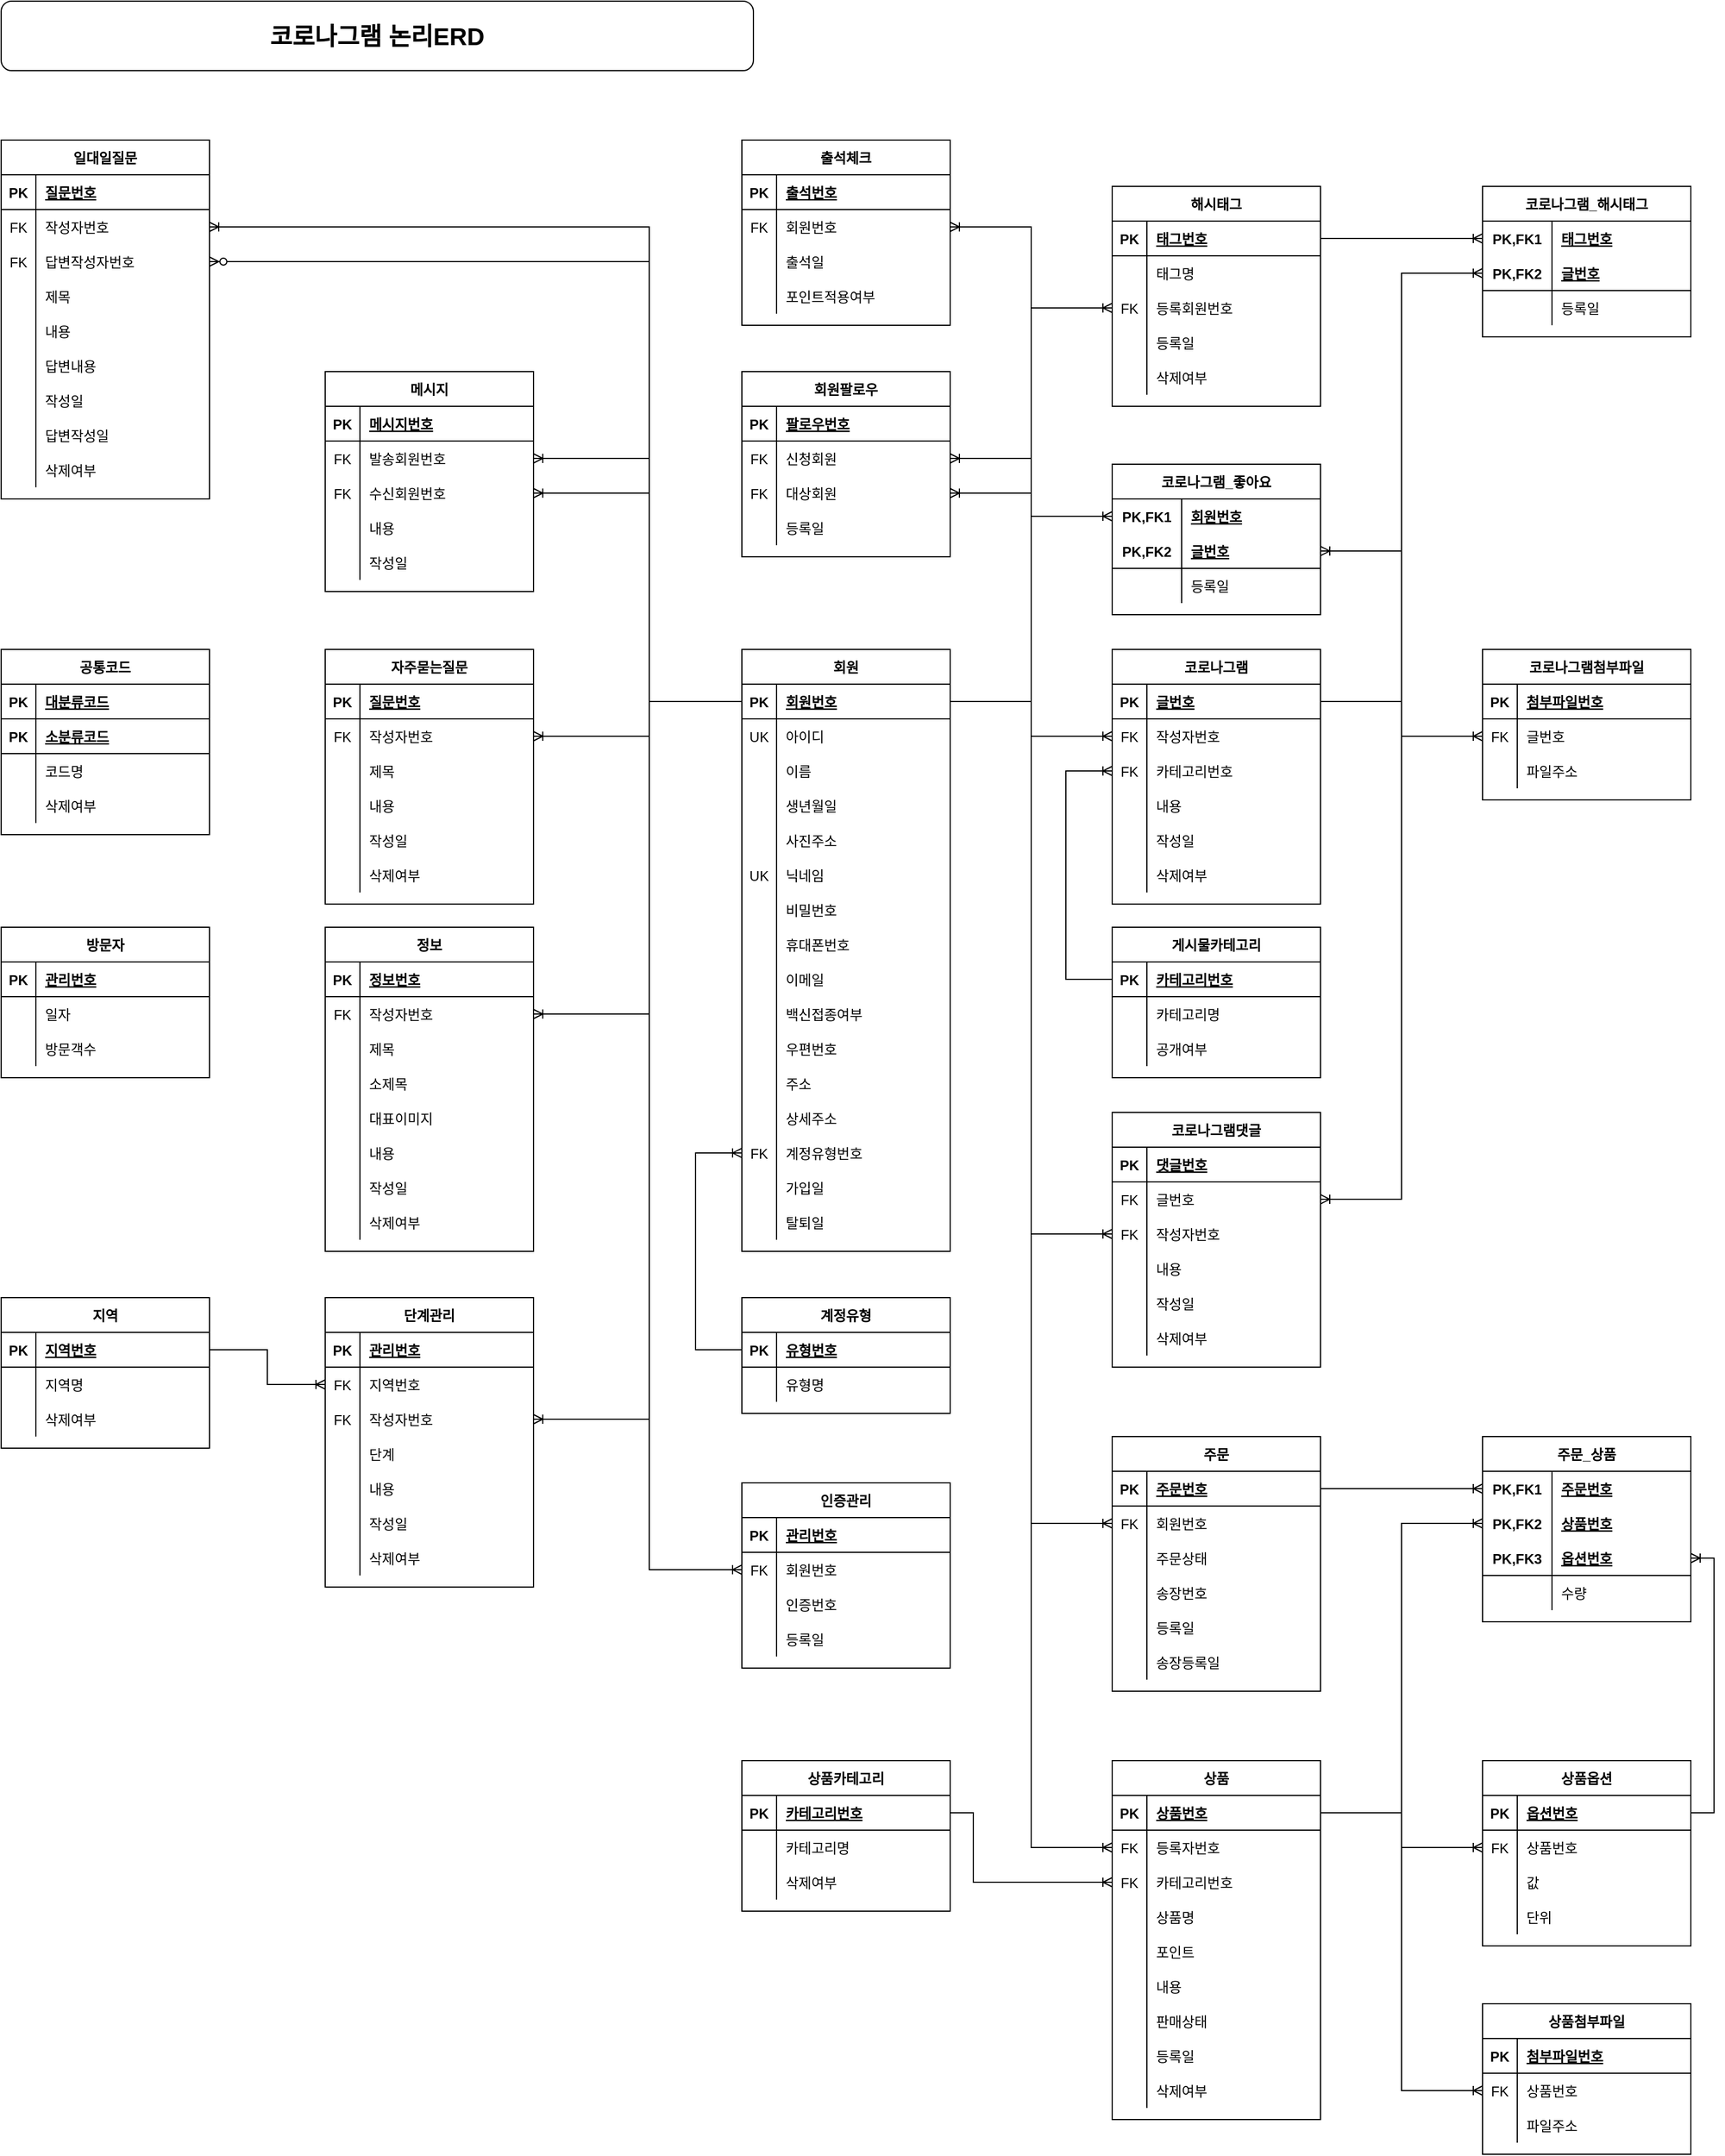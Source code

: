 <mxfile>
    <diagram id="5bMFYQzQcuHxpmnL_cr5" name="논리ERD">
        <mxGraphModel dx="2187" dy="3178" grid="1" gridSize="10" guides="1" tooltips="1" connect="1" arrows="1" fold="1" page="1" pageScale="1" pageWidth="827" pageHeight="1169" math="0" shadow="0">
            <root>
                <mxCell id="0"/>
                <mxCell id="1" parent="0"/>
                <mxCell id="RYH4ZrlhMdUpKtYThDIv-258" value="회원" style="shape=table;startSize=30;container=1;collapsible=1;childLayout=tableLayout;fixedRows=1;rowLines=0;fontStyle=1;align=center;resizeLast=1;" parent="1" vertex="1">
                    <mxGeometry x="720" y="-1720" width="180" height="520" as="geometry"/>
                </mxCell>
                <mxCell id="RYH4ZrlhMdUpKtYThDIv-259" value="" style="shape=partialRectangle;collapsible=0;dropTarget=0;pointerEvents=0;fillColor=none;top=0;left=0;bottom=1;right=0;points=[[0,0.5],[1,0.5]];portConstraint=eastwest;" parent="RYH4ZrlhMdUpKtYThDIv-258" vertex="1">
                    <mxGeometry y="30" width="180" height="30" as="geometry"/>
                </mxCell>
                <mxCell id="RYH4ZrlhMdUpKtYThDIv-260" value="PK" style="shape=partialRectangle;connectable=0;fillColor=none;top=0;left=0;bottom=0;right=0;fontStyle=1;overflow=hidden;" parent="RYH4ZrlhMdUpKtYThDIv-259" vertex="1">
                    <mxGeometry width="30" height="30" as="geometry">
                        <mxRectangle width="30" height="30" as="alternateBounds"/>
                    </mxGeometry>
                </mxCell>
                <mxCell id="RYH4ZrlhMdUpKtYThDIv-261" value="회원번호" style="shape=partialRectangle;connectable=0;fillColor=none;top=0;left=0;bottom=0;right=0;align=left;spacingLeft=6;fontStyle=5;overflow=hidden;" parent="RYH4ZrlhMdUpKtYThDIv-259" vertex="1">
                    <mxGeometry x="30" width="150" height="30" as="geometry">
                        <mxRectangle width="150" height="30" as="alternateBounds"/>
                    </mxGeometry>
                </mxCell>
                <mxCell id="RYH4ZrlhMdUpKtYThDIv-262" value="" style="shape=partialRectangle;collapsible=0;dropTarget=0;pointerEvents=0;fillColor=none;top=0;left=0;bottom=0;right=0;points=[[0,0.5],[1,0.5]];portConstraint=eastwest;" parent="RYH4ZrlhMdUpKtYThDIv-258" vertex="1">
                    <mxGeometry y="60" width="180" height="30" as="geometry"/>
                </mxCell>
                <mxCell id="RYH4ZrlhMdUpKtYThDIv-263" value="UK" style="shape=partialRectangle;connectable=0;fillColor=none;top=0;left=0;bottom=0;right=0;editable=1;overflow=hidden;" parent="RYH4ZrlhMdUpKtYThDIv-262" vertex="1">
                    <mxGeometry width="30" height="30" as="geometry">
                        <mxRectangle width="30" height="30" as="alternateBounds"/>
                    </mxGeometry>
                </mxCell>
                <mxCell id="RYH4ZrlhMdUpKtYThDIv-264" value="아이디" style="shape=partialRectangle;connectable=0;fillColor=none;top=0;left=0;bottom=0;right=0;align=left;spacingLeft=6;overflow=hidden;" parent="RYH4ZrlhMdUpKtYThDIv-262" vertex="1">
                    <mxGeometry x="30" width="150" height="30" as="geometry">
                        <mxRectangle width="150" height="30" as="alternateBounds"/>
                    </mxGeometry>
                </mxCell>
                <mxCell id="RYH4ZrlhMdUpKtYThDIv-271" value="" style="shape=partialRectangle;collapsible=0;dropTarget=0;pointerEvents=0;fillColor=none;top=0;left=0;bottom=0;right=0;points=[[0,0.5],[1,0.5]];portConstraint=eastwest;" parent="RYH4ZrlhMdUpKtYThDIv-258" vertex="1">
                    <mxGeometry y="90" width="180" height="30" as="geometry"/>
                </mxCell>
                <mxCell id="RYH4ZrlhMdUpKtYThDIv-272" value="" style="shape=partialRectangle;connectable=0;fillColor=none;top=0;left=0;bottom=0;right=0;editable=1;overflow=hidden;" parent="RYH4ZrlhMdUpKtYThDIv-271" vertex="1">
                    <mxGeometry width="30" height="30" as="geometry">
                        <mxRectangle width="30" height="30" as="alternateBounds"/>
                    </mxGeometry>
                </mxCell>
                <mxCell id="RYH4ZrlhMdUpKtYThDIv-273" value="이름" style="shape=partialRectangle;connectable=0;fillColor=none;top=0;left=0;bottom=0;right=0;align=left;spacingLeft=6;overflow=hidden;" parent="RYH4ZrlhMdUpKtYThDIv-271" vertex="1">
                    <mxGeometry x="30" width="150" height="30" as="geometry">
                        <mxRectangle width="150" height="30" as="alternateBounds"/>
                    </mxGeometry>
                </mxCell>
                <mxCell id="RYH4ZrlhMdUpKtYThDIv-274" value="" style="shape=partialRectangle;collapsible=0;dropTarget=0;pointerEvents=0;fillColor=none;top=0;left=0;bottom=0;right=0;points=[[0,0.5],[1,0.5]];portConstraint=eastwest;" parent="RYH4ZrlhMdUpKtYThDIv-258" vertex="1">
                    <mxGeometry y="120" width="180" height="30" as="geometry"/>
                </mxCell>
                <mxCell id="RYH4ZrlhMdUpKtYThDIv-275" value="" style="shape=partialRectangle;connectable=0;fillColor=none;top=0;left=0;bottom=0;right=0;editable=1;overflow=hidden;" parent="RYH4ZrlhMdUpKtYThDIv-274" vertex="1">
                    <mxGeometry width="30" height="30" as="geometry">
                        <mxRectangle width="30" height="30" as="alternateBounds"/>
                    </mxGeometry>
                </mxCell>
                <mxCell id="RYH4ZrlhMdUpKtYThDIv-276" value="생년월일" style="shape=partialRectangle;connectable=0;fillColor=none;top=0;left=0;bottom=0;right=0;align=left;spacingLeft=6;overflow=hidden;" parent="RYH4ZrlhMdUpKtYThDIv-274" vertex="1">
                    <mxGeometry x="30" width="150" height="30" as="geometry">
                        <mxRectangle width="150" height="30" as="alternateBounds"/>
                    </mxGeometry>
                </mxCell>
                <mxCell id="RYH4ZrlhMdUpKtYThDIv-295" value="" style="shape=partialRectangle;collapsible=0;dropTarget=0;pointerEvents=0;fillColor=none;top=0;left=0;bottom=0;right=0;points=[[0,0.5],[1,0.5]];portConstraint=eastwest;" parent="RYH4ZrlhMdUpKtYThDIv-258" vertex="1">
                    <mxGeometry y="150" width="180" height="30" as="geometry"/>
                </mxCell>
                <mxCell id="RYH4ZrlhMdUpKtYThDIv-296" value="" style="shape=partialRectangle;connectable=0;fillColor=none;top=0;left=0;bottom=0;right=0;editable=1;overflow=hidden;" parent="RYH4ZrlhMdUpKtYThDIv-295" vertex="1">
                    <mxGeometry width="30" height="30" as="geometry">
                        <mxRectangle width="30" height="30" as="alternateBounds"/>
                    </mxGeometry>
                </mxCell>
                <mxCell id="RYH4ZrlhMdUpKtYThDIv-297" value="사진주소" style="shape=partialRectangle;connectable=0;fillColor=none;top=0;left=0;bottom=0;right=0;align=left;spacingLeft=6;overflow=hidden;" parent="RYH4ZrlhMdUpKtYThDIv-295" vertex="1">
                    <mxGeometry x="30" width="150" height="30" as="geometry">
                        <mxRectangle width="150" height="30" as="alternateBounds"/>
                    </mxGeometry>
                </mxCell>
                <mxCell id="RYH4ZrlhMdUpKtYThDIv-277" value="" style="shape=partialRectangle;collapsible=0;dropTarget=0;pointerEvents=0;fillColor=none;top=0;left=0;bottom=0;right=0;points=[[0,0.5],[1,0.5]];portConstraint=eastwest;" parent="RYH4ZrlhMdUpKtYThDIv-258" vertex="1">
                    <mxGeometry y="180" width="180" height="30" as="geometry"/>
                </mxCell>
                <mxCell id="RYH4ZrlhMdUpKtYThDIv-278" value="UK" style="shape=partialRectangle;connectable=0;fillColor=none;top=0;left=0;bottom=0;right=0;editable=1;overflow=hidden;" parent="RYH4ZrlhMdUpKtYThDIv-277" vertex="1">
                    <mxGeometry width="30" height="30" as="geometry">
                        <mxRectangle width="30" height="30" as="alternateBounds"/>
                    </mxGeometry>
                </mxCell>
                <mxCell id="RYH4ZrlhMdUpKtYThDIv-279" value="닉네임" style="shape=partialRectangle;connectable=0;fillColor=none;top=0;left=0;bottom=0;right=0;align=left;spacingLeft=6;overflow=hidden;" parent="RYH4ZrlhMdUpKtYThDIv-277" vertex="1">
                    <mxGeometry x="30" width="150" height="30" as="geometry">
                        <mxRectangle width="150" height="30" as="alternateBounds"/>
                    </mxGeometry>
                </mxCell>
                <mxCell id="RYH4ZrlhMdUpKtYThDIv-280" value="" style="shape=partialRectangle;collapsible=0;dropTarget=0;pointerEvents=0;fillColor=none;top=0;left=0;bottom=0;right=0;points=[[0,0.5],[1,0.5]];portConstraint=eastwest;" parent="RYH4ZrlhMdUpKtYThDIv-258" vertex="1">
                    <mxGeometry y="210" width="180" height="30" as="geometry"/>
                </mxCell>
                <mxCell id="RYH4ZrlhMdUpKtYThDIv-281" value="" style="shape=partialRectangle;connectable=0;fillColor=none;top=0;left=0;bottom=0;right=0;editable=1;overflow=hidden;" parent="RYH4ZrlhMdUpKtYThDIv-280" vertex="1">
                    <mxGeometry width="30" height="30" as="geometry">
                        <mxRectangle width="30" height="30" as="alternateBounds"/>
                    </mxGeometry>
                </mxCell>
                <mxCell id="RYH4ZrlhMdUpKtYThDIv-282" value="비밀번호" style="shape=partialRectangle;connectable=0;fillColor=none;top=0;left=0;bottom=0;right=0;align=left;spacingLeft=6;overflow=hidden;" parent="RYH4ZrlhMdUpKtYThDIv-280" vertex="1">
                    <mxGeometry x="30" width="150" height="30" as="geometry">
                        <mxRectangle width="150" height="30" as="alternateBounds"/>
                    </mxGeometry>
                </mxCell>
                <mxCell id="RYH4ZrlhMdUpKtYThDIv-283" value="" style="shape=partialRectangle;collapsible=0;dropTarget=0;pointerEvents=0;fillColor=none;top=0;left=0;bottom=0;right=0;points=[[0,0.5],[1,0.5]];portConstraint=eastwest;" parent="RYH4ZrlhMdUpKtYThDIv-258" vertex="1">
                    <mxGeometry y="240" width="180" height="30" as="geometry"/>
                </mxCell>
                <mxCell id="RYH4ZrlhMdUpKtYThDIv-284" value="" style="shape=partialRectangle;connectable=0;fillColor=none;top=0;left=0;bottom=0;right=0;editable=1;overflow=hidden;" parent="RYH4ZrlhMdUpKtYThDIv-283" vertex="1">
                    <mxGeometry width="30" height="30" as="geometry">
                        <mxRectangle width="30" height="30" as="alternateBounds"/>
                    </mxGeometry>
                </mxCell>
                <mxCell id="RYH4ZrlhMdUpKtYThDIv-285" value="휴대폰번호" style="shape=partialRectangle;connectable=0;fillColor=none;top=0;left=0;bottom=0;right=0;align=left;spacingLeft=6;overflow=hidden;" parent="RYH4ZrlhMdUpKtYThDIv-283" vertex="1">
                    <mxGeometry x="30" width="150" height="30" as="geometry">
                        <mxRectangle width="150" height="30" as="alternateBounds"/>
                    </mxGeometry>
                </mxCell>
                <mxCell id="RYH4ZrlhMdUpKtYThDIv-265" value="" style="shape=partialRectangle;collapsible=0;dropTarget=0;pointerEvents=0;fillColor=none;top=0;left=0;bottom=0;right=0;points=[[0,0.5],[1,0.5]];portConstraint=eastwest;" parent="RYH4ZrlhMdUpKtYThDIv-258" vertex="1">
                    <mxGeometry y="270" width="180" height="30" as="geometry"/>
                </mxCell>
                <mxCell id="RYH4ZrlhMdUpKtYThDIv-266" value="" style="shape=partialRectangle;connectable=0;fillColor=none;top=0;left=0;bottom=0;right=0;editable=1;overflow=hidden;" parent="RYH4ZrlhMdUpKtYThDIv-265" vertex="1">
                    <mxGeometry width="30" height="30" as="geometry">
                        <mxRectangle width="30" height="30" as="alternateBounds"/>
                    </mxGeometry>
                </mxCell>
                <mxCell id="RYH4ZrlhMdUpKtYThDIv-267" value="이메일" style="shape=partialRectangle;connectable=0;fillColor=none;top=0;left=0;bottom=0;right=0;align=left;spacingLeft=6;overflow=hidden;" parent="RYH4ZrlhMdUpKtYThDIv-265" vertex="1">
                    <mxGeometry x="30" width="150" height="30" as="geometry">
                        <mxRectangle width="150" height="30" as="alternateBounds"/>
                    </mxGeometry>
                </mxCell>
                <mxCell id="RYH4ZrlhMdUpKtYThDIv-286" value="" style="shape=partialRectangle;collapsible=0;dropTarget=0;pointerEvents=0;fillColor=none;top=0;left=0;bottom=0;right=0;points=[[0,0.5],[1,0.5]];portConstraint=eastwest;" parent="RYH4ZrlhMdUpKtYThDIv-258" vertex="1">
                    <mxGeometry y="300" width="180" height="30" as="geometry"/>
                </mxCell>
                <mxCell id="RYH4ZrlhMdUpKtYThDIv-287" value="" style="shape=partialRectangle;connectable=0;fillColor=none;top=0;left=0;bottom=0;right=0;editable=1;overflow=hidden;" parent="RYH4ZrlhMdUpKtYThDIv-286" vertex="1">
                    <mxGeometry width="30" height="30" as="geometry">
                        <mxRectangle width="30" height="30" as="alternateBounds"/>
                    </mxGeometry>
                </mxCell>
                <mxCell id="RYH4ZrlhMdUpKtYThDIv-288" value="백신접종여부" style="shape=partialRectangle;connectable=0;fillColor=none;top=0;left=0;bottom=0;right=0;align=left;spacingLeft=6;overflow=hidden;" parent="RYH4ZrlhMdUpKtYThDIv-286" vertex="1">
                    <mxGeometry x="30" width="150" height="30" as="geometry">
                        <mxRectangle width="150" height="30" as="alternateBounds"/>
                    </mxGeometry>
                </mxCell>
                <mxCell id="RYH4ZrlhMdUpKtYThDIv-289" value="" style="shape=partialRectangle;collapsible=0;dropTarget=0;pointerEvents=0;fillColor=none;top=0;left=0;bottom=0;right=0;points=[[0,0.5],[1,0.5]];portConstraint=eastwest;" parent="RYH4ZrlhMdUpKtYThDIv-258" vertex="1">
                    <mxGeometry y="330" width="180" height="30" as="geometry"/>
                </mxCell>
                <mxCell id="RYH4ZrlhMdUpKtYThDIv-290" value="" style="shape=partialRectangle;connectable=0;fillColor=none;top=0;left=0;bottom=0;right=0;editable=1;overflow=hidden;" parent="RYH4ZrlhMdUpKtYThDIv-289" vertex="1">
                    <mxGeometry width="30" height="30" as="geometry">
                        <mxRectangle width="30" height="30" as="alternateBounds"/>
                    </mxGeometry>
                </mxCell>
                <mxCell id="RYH4ZrlhMdUpKtYThDIv-291" value="우편번호" style="shape=partialRectangle;connectable=0;fillColor=none;top=0;left=0;bottom=0;right=0;align=left;spacingLeft=6;overflow=hidden;" parent="RYH4ZrlhMdUpKtYThDIv-289" vertex="1">
                    <mxGeometry x="30" width="150" height="30" as="geometry">
                        <mxRectangle width="150" height="30" as="alternateBounds"/>
                    </mxGeometry>
                </mxCell>
                <mxCell id="RYH4ZrlhMdUpKtYThDIv-292" value="" style="shape=partialRectangle;collapsible=0;dropTarget=0;pointerEvents=0;fillColor=none;top=0;left=0;bottom=0;right=0;points=[[0,0.5],[1,0.5]];portConstraint=eastwest;" parent="RYH4ZrlhMdUpKtYThDIv-258" vertex="1">
                    <mxGeometry y="360" width="180" height="30" as="geometry"/>
                </mxCell>
                <mxCell id="RYH4ZrlhMdUpKtYThDIv-293" value="" style="shape=partialRectangle;connectable=0;fillColor=none;top=0;left=0;bottom=0;right=0;editable=1;overflow=hidden;" parent="RYH4ZrlhMdUpKtYThDIv-292" vertex="1">
                    <mxGeometry width="30" height="30" as="geometry">
                        <mxRectangle width="30" height="30" as="alternateBounds"/>
                    </mxGeometry>
                </mxCell>
                <mxCell id="RYH4ZrlhMdUpKtYThDIv-294" value="주소" style="shape=partialRectangle;connectable=0;fillColor=none;top=0;left=0;bottom=0;right=0;align=left;spacingLeft=6;overflow=hidden;" parent="RYH4ZrlhMdUpKtYThDIv-292" vertex="1">
                    <mxGeometry x="30" width="150" height="30" as="geometry">
                        <mxRectangle width="150" height="30" as="alternateBounds"/>
                    </mxGeometry>
                </mxCell>
                <mxCell id="RYH4ZrlhMdUpKtYThDIv-268" value="" style="shape=partialRectangle;collapsible=0;dropTarget=0;pointerEvents=0;fillColor=none;top=0;left=0;bottom=0;right=0;points=[[0,0.5],[1,0.5]];portConstraint=eastwest;" parent="RYH4ZrlhMdUpKtYThDIv-258" vertex="1">
                    <mxGeometry y="390" width="180" height="30" as="geometry"/>
                </mxCell>
                <mxCell id="RYH4ZrlhMdUpKtYThDIv-269" value="" style="shape=partialRectangle;connectable=0;fillColor=none;top=0;left=0;bottom=0;right=0;editable=1;overflow=hidden;" parent="RYH4ZrlhMdUpKtYThDIv-268" vertex="1">
                    <mxGeometry width="30" height="30" as="geometry">
                        <mxRectangle width="30" height="30" as="alternateBounds"/>
                    </mxGeometry>
                </mxCell>
                <mxCell id="RYH4ZrlhMdUpKtYThDIv-270" value="상세주소" style="shape=partialRectangle;connectable=0;fillColor=none;top=0;left=0;bottom=0;right=0;align=left;spacingLeft=6;overflow=hidden;" parent="RYH4ZrlhMdUpKtYThDIv-268" vertex="1">
                    <mxGeometry x="30" width="150" height="30" as="geometry">
                        <mxRectangle width="150" height="30" as="alternateBounds"/>
                    </mxGeometry>
                </mxCell>
                <mxCell id="RYH4ZrlhMdUpKtYThDIv-352" value="" style="shape=partialRectangle;collapsible=0;dropTarget=0;pointerEvents=0;fillColor=none;top=0;left=0;bottom=0;right=0;points=[[0,0.5],[1,0.5]];portConstraint=eastwest;" parent="RYH4ZrlhMdUpKtYThDIv-258" vertex="1">
                    <mxGeometry y="420" width="180" height="30" as="geometry"/>
                </mxCell>
                <mxCell id="RYH4ZrlhMdUpKtYThDIv-353" value="FK" style="shape=partialRectangle;connectable=0;fillColor=none;top=0;left=0;bottom=0;right=0;editable=1;overflow=hidden;" parent="RYH4ZrlhMdUpKtYThDIv-352" vertex="1">
                    <mxGeometry width="30" height="30" as="geometry">
                        <mxRectangle width="30" height="30" as="alternateBounds"/>
                    </mxGeometry>
                </mxCell>
                <mxCell id="RYH4ZrlhMdUpKtYThDIv-354" value="계정유형번호" style="shape=partialRectangle;connectable=0;fillColor=none;top=0;left=0;bottom=0;right=0;align=left;spacingLeft=6;overflow=hidden;" parent="RYH4ZrlhMdUpKtYThDIv-352" vertex="1">
                    <mxGeometry x="30" width="150" height="30" as="geometry">
                        <mxRectangle width="150" height="30" as="alternateBounds"/>
                    </mxGeometry>
                </mxCell>
                <mxCell id="RYH4ZrlhMdUpKtYThDIv-298" value="" style="shape=partialRectangle;collapsible=0;dropTarget=0;pointerEvents=0;fillColor=none;top=0;left=0;bottom=0;right=0;points=[[0,0.5],[1,0.5]];portConstraint=eastwest;" parent="RYH4ZrlhMdUpKtYThDIv-258" vertex="1">
                    <mxGeometry y="450" width="180" height="30" as="geometry"/>
                </mxCell>
                <mxCell id="RYH4ZrlhMdUpKtYThDIv-299" value="" style="shape=partialRectangle;connectable=0;fillColor=none;top=0;left=0;bottom=0;right=0;editable=1;overflow=hidden;" parent="RYH4ZrlhMdUpKtYThDIv-298" vertex="1">
                    <mxGeometry width="30" height="30" as="geometry">
                        <mxRectangle width="30" height="30" as="alternateBounds"/>
                    </mxGeometry>
                </mxCell>
                <mxCell id="RYH4ZrlhMdUpKtYThDIv-300" value="가입일" style="shape=partialRectangle;connectable=0;fillColor=none;top=0;left=0;bottom=0;right=0;align=left;spacingLeft=6;overflow=hidden;" parent="RYH4ZrlhMdUpKtYThDIv-298" vertex="1">
                    <mxGeometry x="30" width="150" height="30" as="geometry">
                        <mxRectangle width="150" height="30" as="alternateBounds"/>
                    </mxGeometry>
                </mxCell>
                <mxCell id="RYH4ZrlhMdUpKtYThDIv-301" value="" style="shape=partialRectangle;collapsible=0;dropTarget=0;pointerEvents=0;fillColor=none;top=0;left=0;bottom=0;right=0;points=[[0,0.5],[1,0.5]];portConstraint=eastwest;" parent="RYH4ZrlhMdUpKtYThDIv-258" vertex="1">
                    <mxGeometry y="480" width="180" height="30" as="geometry"/>
                </mxCell>
                <mxCell id="RYH4ZrlhMdUpKtYThDIv-302" value="" style="shape=partialRectangle;connectable=0;fillColor=none;top=0;left=0;bottom=0;right=0;editable=1;overflow=hidden;" parent="RYH4ZrlhMdUpKtYThDIv-301" vertex="1">
                    <mxGeometry width="30" height="30" as="geometry">
                        <mxRectangle width="30" height="30" as="alternateBounds"/>
                    </mxGeometry>
                </mxCell>
                <mxCell id="RYH4ZrlhMdUpKtYThDIv-303" value="탈퇴일" style="shape=partialRectangle;connectable=0;fillColor=none;top=0;left=0;bottom=0;right=0;align=left;spacingLeft=6;overflow=hidden;" parent="RYH4ZrlhMdUpKtYThDIv-301" vertex="1">
                    <mxGeometry x="30" width="150" height="30" as="geometry">
                        <mxRectangle width="150" height="30" as="alternateBounds"/>
                    </mxGeometry>
                </mxCell>
                <mxCell id="RYH4ZrlhMdUpKtYThDIv-304" value="인증관리" style="shape=table;startSize=30;container=1;collapsible=1;childLayout=tableLayout;fixedRows=1;rowLines=0;fontStyle=1;align=center;resizeLast=1;" parent="1" vertex="1">
                    <mxGeometry x="720" y="-1000" width="180" height="160" as="geometry"/>
                </mxCell>
                <mxCell id="RYH4ZrlhMdUpKtYThDIv-305" value="" style="shape=partialRectangle;collapsible=0;dropTarget=0;pointerEvents=0;fillColor=none;top=0;left=0;bottom=1;right=0;points=[[0,0.5],[1,0.5]];portConstraint=eastwest;" parent="RYH4ZrlhMdUpKtYThDIv-304" vertex="1">
                    <mxGeometry y="30" width="180" height="30" as="geometry"/>
                </mxCell>
                <mxCell id="RYH4ZrlhMdUpKtYThDIv-306" value="PK" style="shape=partialRectangle;connectable=0;fillColor=none;top=0;left=0;bottom=0;right=0;fontStyle=1;overflow=hidden;" parent="RYH4ZrlhMdUpKtYThDIv-305" vertex="1">
                    <mxGeometry width="30" height="30" as="geometry">
                        <mxRectangle width="30" height="30" as="alternateBounds"/>
                    </mxGeometry>
                </mxCell>
                <mxCell id="RYH4ZrlhMdUpKtYThDIv-307" value="관리번호" style="shape=partialRectangle;connectable=0;fillColor=none;top=0;left=0;bottom=0;right=0;align=left;spacingLeft=6;fontStyle=5;overflow=hidden;" parent="RYH4ZrlhMdUpKtYThDIv-305" vertex="1">
                    <mxGeometry x="30" width="150" height="30" as="geometry">
                        <mxRectangle width="150" height="30" as="alternateBounds"/>
                    </mxGeometry>
                </mxCell>
                <mxCell id="RYH4ZrlhMdUpKtYThDIv-308" value="" style="shape=partialRectangle;collapsible=0;dropTarget=0;pointerEvents=0;fillColor=none;top=0;left=0;bottom=0;right=0;points=[[0,0.5],[1,0.5]];portConstraint=eastwest;" parent="RYH4ZrlhMdUpKtYThDIv-304" vertex="1">
                    <mxGeometry y="60" width="180" height="30" as="geometry"/>
                </mxCell>
                <mxCell id="RYH4ZrlhMdUpKtYThDIv-309" value="FK" style="shape=partialRectangle;connectable=0;fillColor=none;top=0;left=0;bottom=0;right=0;editable=1;overflow=hidden;" parent="RYH4ZrlhMdUpKtYThDIv-308" vertex="1">
                    <mxGeometry width="30" height="30" as="geometry">
                        <mxRectangle width="30" height="30" as="alternateBounds"/>
                    </mxGeometry>
                </mxCell>
                <mxCell id="RYH4ZrlhMdUpKtYThDIv-310" value="회원번호" style="shape=partialRectangle;connectable=0;fillColor=none;top=0;left=0;bottom=0;right=0;align=left;spacingLeft=6;overflow=hidden;" parent="RYH4ZrlhMdUpKtYThDIv-308" vertex="1">
                    <mxGeometry x="30" width="150" height="30" as="geometry">
                        <mxRectangle width="150" height="30" as="alternateBounds"/>
                    </mxGeometry>
                </mxCell>
                <mxCell id="RYH4ZrlhMdUpKtYThDIv-311" value="" style="shape=partialRectangle;collapsible=0;dropTarget=0;pointerEvents=0;fillColor=none;top=0;left=0;bottom=0;right=0;points=[[0,0.5],[1,0.5]];portConstraint=eastwest;" parent="RYH4ZrlhMdUpKtYThDIv-304" vertex="1">
                    <mxGeometry y="90" width="180" height="30" as="geometry"/>
                </mxCell>
                <mxCell id="RYH4ZrlhMdUpKtYThDIv-312" value="" style="shape=partialRectangle;connectable=0;fillColor=none;top=0;left=0;bottom=0;right=0;editable=1;overflow=hidden;" parent="RYH4ZrlhMdUpKtYThDIv-311" vertex="1">
                    <mxGeometry width="30" height="30" as="geometry">
                        <mxRectangle width="30" height="30" as="alternateBounds"/>
                    </mxGeometry>
                </mxCell>
                <mxCell id="RYH4ZrlhMdUpKtYThDIv-313" value="인증번호" style="shape=partialRectangle;connectable=0;fillColor=none;top=0;left=0;bottom=0;right=0;align=left;spacingLeft=6;overflow=hidden;" parent="RYH4ZrlhMdUpKtYThDIv-311" vertex="1">
                    <mxGeometry x="30" width="150" height="30" as="geometry">
                        <mxRectangle width="150" height="30" as="alternateBounds"/>
                    </mxGeometry>
                </mxCell>
                <mxCell id="RYH4ZrlhMdUpKtYThDIv-314" value="" style="shape=partialRectangle;collapsible=0;dropTarget=0;pointerEvents=0;fillColor=none;top=0;left=0;bottom=0;right=0;points=[[0,0.5],[1,0.5]];portConstraint=eastwest;" parent="RYH4ZrlhMdUpKtYThDIv-304" vertex="1">
                    <mxGeometry y="120" width="180" height="30" as="geometry"/>
                </mxCell>
                <mxCell id="RYH4ZrlhMdUpKtYThDIv-315" value="" style="shape=partialRectangle;connectable=0;fillColor=none;top=0;left=0;bottom=0;right=0;editable=1;overflow=hidden;" parent="RYH4ZrlhMdUpKtYThDIv-314" vertex="1">
                    <mxGeometry width="30" height="30" as="geometry">
                        <mxRectangle width="30" height="30" as="alternateBounds"/>
                    </mxGeometry>
                </mxCell>
                <mxCell id="RYH4ZrlhMdUpKtYThDIv-316" value="등록일" style="shape=partialRectangle;connectable=0;fillColor=none;top=0;left=0;bottom=0;right=0;align=left;spacingLeft=6;overflow=hidden;" parent="RYH4ZrlhMdUpKtYThDIv-314" vertex="1">
                    <mxGeometry x="30" width="150" height="30" as="geometry">
                        <mxRectangle width="150" height="30" as="alternateBounds"/>
                    </mxGeometry>
                </mxCell>
                <mxCell id="RYH4ZrlhMdUpKtYThDIv-317" value="코로나그램" style="shape=table;startSize=30;container=1;collapsible=1;childLayout=tableLayout;fixedRows=1;rowLines=0;fontStyle=1;align=center;resizeLast=1;" parent="1" vertex="1">
                    <mxGeometry x="1040" y="-1720" width="180" height="220" as="geometry"/>
                </mxCell>
                <mxCell id="RYH4ZrlhMdUpKtYThDIv-318" value="" style="shape=partialRectangle;collapsible=0;dropTarget=0;pointerEvents=0;fillColor=none;top=0;left=0;bottom=1;right=0;points=[[0,0.5],[1,0.5]];portConstraint=eastwest;" parent="RYH4ZrlhMdUpKtYThDIv-317" vertex="1">
                    <mxGeometry y="30" width="180" height="30" as="geometry"/>
                </mxCell>
                <mxCell id="RYH4ZrlhMdUpKtYThDIv-319" value="PK" style="shape=partialRectangle;connectable=0;fillColor=none;top=0;left=0;bottom=0;right=0;fontStyle=1;overflow=hidden;" parent="RYH4ZrlhMdUpKtYThDIv-318" vertex="1">
                    <mxGeometry width="30" height="30" as="geometry">
                        <mxRectangle width="30" height="30" as="alternateBounds"/>
                    </mxGeometry>
                </mxCell>
                <mxCell id="RYH4ZrlhMdUpKtYThDIv-320" value="글번호" style="shape=partialRectangle;connectable=0;fillColor=none;top=0;left=0;bottom=0;right=0;align=left;spacingLeft=6;fontStyle=5;overflow=hidden;" parent="RYH4ZrlhMdUpKtYThDIv-318" vertex="1">
                    <mxGeometry x="30" width="150" height="30" as="geometry">
                        <mxRectangle width="150" height="30" as="alternateBounds"/>
                    </mxGeometry>
                </mxCell>
                <mxCell id="RYH4ZrlhMdUpKtYThDIv-321" value="" style="shape=partialRectangle;collapsible=0;dropTarget=0;pointerEvents=0;fillColor=none;top=0;left=0;bottom=0;right=0;points=[[0,0.5],[1,0.5]];portConstraint=eastwest;" parent="RYH4ZrlhMdUpKtYThDIv-317" vertex="1">
                    <mxGeometry y="60" width="180" height="30" as="geometry"/>
                </mxCell>
                <mxCell id="RYH4ZrlhMdUpKtYThDIv-322" value="FK" style="shape=partialRectangle;connectable=0;fillColor=none;top=0;left=0;bottom=0;right=0;editable=1;overflow=hidden;" parent="RYH4ZrlhMdUpKtYThDIv-321" vertex="1">
                    <mxGeometry width="30" height="30" as="geometry">
                        <mxRectangle width="30" height="30" as="alternateBounds"/>
                    </mxGeometry>
                </mxCell>
                <mxCell id="RYH4ZrlhMdUpKtYThDIv-323" value="작성자번호" style="shape=partialRectangle;connectable=0;fillColor=none;top=0;left=0;bottom=0;right=0;align=left;spacingLeft=6;overflow=hidden;" parent="RYH4ZrlhMdUpKtYThDIv-321" vertex="1">
                    <mxGeometry x="30" width="150" height="30" as="geometry">
                        <mxRectangle width="150" height="30" as="alternateBounds"/>
                    </mxGeometry>
                </mxCell>
                <mxCell id="RYH4ZrlhMdUpKtYThDIv-324" value="" style="shape=partialRectangle;collapsible=0;dropTarget=0;pointerEvents=0;fillColor=none;top=0;left=0;bottom=0;right=0;points=[[0,0.5],[1,0.5]];portConstraint=eastwest;" parent="RYH4ZrlhMdUpKtYThDIv-317" vertex="1">
                    <mxGeometry y="90" width="180" height="30" as="geometry"/>
                </mxCell>
                <mxCell id="RYH4ZrlhMdUpKtYThDIv-325" value="FK" style="shape=partialRectangle;connectable=0;fillColor=none;top=0;left=0;bottom=0;right=0;editable=1;overflow=hidden;" parent="RYH4ZrlhMdUpKtYThDIv-324" vertex="1">
                    <mxGeometry width="30" height="30" as="geometry">
                        <mxRectangle width="30" height="30" as="alternateBounds"/>
                    </mxGeometry>
                </mxCell>
                <mxCell id="RYH4ZrlhMdUpKtYThDIv-326" value="카테고리번호" style="shape=partialRectangle;connectable=0;fillColor=none;top=0;left=0;bottom=0;right=0;align=left;spacingLeft=6;overflow=hidden;" parent="RYH4ZrlhMdUpKtYThDIv-324" vertex="1">
                    <mxGeometry x="30" width="150" height="30" as="geometry">
                        <mxRectangle width="150" height="30" as="alternateBounds"/>
                    </mxGeometry>
                </mxCell>
                <mxCell id="RYH4ZrlhMdUpKtYThDIv-327" value="" style="shape=partialRectangle;collapsible=0;dropTarget=0;pointerEvents=0;fillColor=none;top=0;left=0;bottom=0;right=0;points=[[0,0.5],[1,0.5]];portConstraint=eastwest;" parent="RYH4ZrlhMdUpKtYThDIv-317" vertex="1">
                    <mxGeometry y="120" width="180" height="30" as="geometry"/>
                </mxCell>
                <mxCell id="RYH4ZrlhMdUpKtYThDIv-328" value="" style="shape=partialRectangle;connectable=0;fillColor=none;top=0;left=0;bottom=0;right=0;editable=1;overflow=hidden;" parent="RYH4ZrlhMdUpKtYThDIv-327" vertex="1">
                    <mxGeometry width="30" height="30" as="geometry">
                        <mxRectangle width="30" height="30" as="alternateBounds"/>
                    </mxGeometry>
                </mxCell>
                <mxCell id="RYH4ZrlhMdUpKtYThDIv-329" value="내용" style="shape=partialRectangle;connectable=0;fillColor=none;top=0;left=0;bottom=0;right=0;align=left;spacingLeft=6;overflow=hidden;" parent="RYH4ZrlhMdUpKtYThDIv-327" vertex="1">
                    <mxGeometry x="30" width="150" height="30" as="geometry">
                        <mxRectangle width="150" height="30" as="alternateBounds"/>
                    </mxGeometry>
                </mxCell>
                <mxCell id="RYH4ZrlhMdUpKtYThDIv-343" value="" style="shape=partialRectangle;collapsible=0;dropTarget=0;pointerEvents=0;fillColor=none;top=0;left=0;bottom=0;right=0;points=[[0,0.5],[1,0.5]];portConstraint=eastwest;" parent="RYH4ZrlhMdUpKtYThDIv-317" vertex="1">
                    <mxGeometry y="150" width="180" height="30" as="geometry"/>
                </mxCell>
                <mxCell id="RYH4ZrlhMdUpKtYThDIv-344" value="" style="shape=partialRectangle;connectable=0;fillColor=none;top=0;left=0;bottom=0;right=0;editable=1;overflow=hidden;" parent="RYH4ZrlhMdUpKtYThDIv-343" vertex="1">
                    <mxGeometry width="30" height="30" as="geometry">
                        <mxRectangle width="30" height="30" as="alternateBounds"/>
                    </mxGeometry>
                </mxCell>
                <mxCell id="RYH4ZrlhMdUpKtYThDIv-345" value="작성일" style="shape=partialRectangle;connectable=0;fillColor=none;top=0;left=0;bottom=0;right=0;align=left;spacingLeft=6;overflow=hidden;" parent="RYH4ZrlhMdUpKtYThDIv-343" vertex="1">
                    <mxGeometry x="30" width="150" height="30" as="geometry">
                        <mxRectangle width="150" height="30" as="alternateBounds"/>
                    </mxGeometry>
                </mxCell>
                <mxCell id="RYH4ZrlhMdUpKtYThDIv-346" value="" style="shape=partialRectangle;collapsible=0;dropTarget=0;pointerEvents=0;fillColor=none;top=0;left=0;bottom=0;right=0;points=[[0,0.5],[1,0.5]];portConstraint=eastwest;" parent="RYH4ZrlhMdUpKtYThDIv-317" vertex="1">
                    <mxGeometry y="180" width="180" height="30" as="geometry"/>
                </mxCell>
                <mxCell id="RYH4ZrlhMdUpKtYThDIv-347" value="" style="shape=partialRectangle;connectable=0;fillColor=none;top=0;left=0;bottom=0;right=0;editable=1;overflow=hidden;" parent="RYH4ZrlhMdUpKtYThDIv-346" vertex="1">
                    <mxGeometry width="30" height="30" as="geometry">
                        <mxRectangle width="30" height="30" as="alternateBounds"/>
                    </mxGeometry>
                </mxCell>
                <mxCell id="RYH4ZrlhMdUpKtYThDIv-348" value="삭제여부" style="shape=partialRectangle;connectable=0;fillColor=none;top=0;left=0;bottom=0;right=0;align=left;spacingLeft=6;overflow=hidden;" parent="RYH4ZrlhMdUpKtYThDIv-346" vertex="1">
                    <mxGeometry x="30" width="150" height="30" as="geometry">
                        <mxRectangle width="150" height="30" as="alternateBounds"/>
                    </mxGeometry>
                </mxCell>
                <mxCell id="RYH4ZrlhMdUpKtYThDIv-330" value="게시물카테고리" style="shape=table;startSize=30;container=1;collapsible=1;childLayout=tableLayout;fixedRows=1;rowLines=0;fontStyle=1;align=center;resizeLast=1;" parent="1" vertex="1">
                    <mxGeometry x="1040" y="-1480" width="180" height="130" as="geometry"/>
                </mxCell>
                <mxCell id="RYH4ZrlhMdUpKtYThDIv-331" value="" style="shape=partialRectangle;collapsible=0;dropTarget=0;pointerEvents=0;fillColor=none;top=0;left=0;bottom=1;right=0;points=[[0,0.5],[1,0.5]];portConstraint=eastwest;" parent="RYH4ZrlhMdUpKtYThDIv-330" vertex="1">
                    <mxGeometry y="30" width="180" height="30" as="geometry"/>
                </mxCell>
                <mxCell id="RYH4ZrlhMdUpKtYThDIv-332" value="PK" style="shape=partialRectangle;connectable=0;fillColor=none;top=0;left=0;bottom=0;right=0;fontStyle=1;overflow=hidden;" parent="RYH4ZrlhMdUpKtYThDIv-331" vertex="1">
                    <mxGeometry width="30" height="30" as="geometry">
                        <mxRectangle width="30" height="30" as="alternateBounds"/>
                    </mxGeometry>
                </mxCell>
                <mxCell id="RYH4ZrlhMdUpKtYThDIv-333" value="카테고리번호" style="shape=partialRectangle;connectable=0;fillColor=none;top=0;left=0;bottom=0;right=0;align=left;spacingLeft=6;fontStyle=5;overflow=hidden;" parent="RYH4ZrlhMdUpKtYThDIv-331" vertex="1">
                    <mxGeometry x="30" width="150" height="30" as="geometry">
                        <mxRectangle width="150" height="30" as="alternateBounds"/>
                    </mxGeometry>
                </mxCell>
                <mxCell id="RYH4ZrlhMdUpKtYThDIv-334" value="" style="shape=partialRectangle;collapsible=0;dropTarget=0;pointerEvents=0;fillColor=none;top=0;left=0;bottom=0;right=0;points=[[0,0.5],[1,0.5]];portConstraint=eastwest;" parent="RYH4ZrlhMdUpKtYThDIv-330" vertex="1">
                    <mxGeometry y="60" width="180" height="30" as="geometry"/>
                </mxCell>
                <mxCell id="RYH4ZrlhMdUpKtYThDIv-335" value="" style="shape=partialRectangle;connectable=0;fillColor=none;top=0;left=0;bottom=0;right=0;editable=1;overflow=hidden;" parent="RYH4ZrlhMdUpKtYThDIv-334" vertex="1">
                    <mxGeometry width="30" height="30" as="geometry">
                        <mxRectangle width="30" height="30" as="alternateBounds"/>
                    </mxGeometry>
                </mxCell>
                <mxCell id="RYH4ZrlhMdUpKtYThDIv-336" value="카테고리명" style="shape=partialRectangle;connectable=0;fillColor=none;top=0;left=0;bottom=0;right=0;align=left;spacingLeft=6;overflow=hidden;" parent="RYH4ZrlhMdUpKtYThDIv-334" vertex="1">
                    <mxGeometry x="30" width="150" height="30" as="geometry">
                        <mxRectangle width="150" height="30" as="alternateBounds"/>
                    </mxGeometry>
                </mxCell>
                <mxCell id="RYH4ZrlhMdUpKtYThDIv-337" value="" style="shape=partialRectangle;collapsible=0;dropTarget=0;pointerEvents=0;fillColor=none;top=0;left=0;bottom=0;right=0;points=[[0,0.5],[1,0.5]];portConstraint=eastwest;" parent="RYH4ZrlhMdUpKtYThDIv-330" vertex="1">
                    <mxGeometry y="90" width="180" height="30" as="geometry"/>
                </mxCell>
                <mxCell id="RYH4ZrlhMdUpKtYThDIv-338" value="" style="shape=partialRectangle;connectable=0;fillColor=none;top=0;left=0;bottom=0;right=0;editable=1;overflow=hidden;" parent="RYH4ZrlhMdUpKtYThDIv-337" vertex="1">
                    <mxGeometry width="30" height="30" as="geometry">
                        <mxRectangle width="30" height="30" as="alternateBounds"/>
                    </mxGeometry>
                </mxCell>
                <mxCell id="RYH4ZrlhMdUpKtYThDIv-339" value="공개여부" style="shape=partialRectangle;connectable=0;fillColor=none;top=0;left=0;bottom=0;right=0;align=left;spacingLeft=6;overflow=hidden;" parent="RYH4ZrlhMdUpKtYThDIv-337" vertex="1">
                    <mxGeometry x="30" width="150" height="30" as="geometry">
                        <mxRectangle width="150" height="30" as="alternateBounds"/>
                    </mxGeometry>
                </mxCell>
                <mxCell id="RYH4ZrlhMdUpKtYThDIv-355" value="계정유형" style="shape=table;startSize=30;container=1;collapsible=1;childLayout=tableLayout;fixedRows=1;rowLines=0;fontStyle=1;align=center;resizeLast=1;" parent="1" vertex="1">
                    <mxGeometry x="720" y="-1160" width="180" height="100" as="geometry"/>
                </mxCell>
                <mxCell id="RYH4ZrlhMdUpKtYThDIv-356" value="" style="shape=partialRectangle;collapsible=0;dropTarget=0;pointerEvents=0;fillColor=none;top=0;left=0;bottom=1;right=0;points=[[0,0.5],[1,0.5]];portConstraint=eastwest;" parent="RYH4ZrlhMdUpKtYThDIv-355" vertex="1">
                    <mxGeometry y="30" width="180" height="30" as="geometry"/>
                </mxCell>
                <mxCell id="RYH4ZrlhMdUpKtYThDIv-357" value="PK" style="shape=partialRectangle;connectable=0;fillColor=none;top=0;left=0;bottom=0;right=0;fontStyle=1;overflow=hidden;" parent="RYH4ZrlhMdUpKtYThDIv-356" vertex="1">
                    <mxGeometry width="30" height="30" as="geometry">
                        <mxRectangle width="30" height="30" as="alternateBounds"/>
                    </mxGeometry>
                </mxCell>
                <mxCell id="RYH4ZrlhMdUpKtYThDIv-358" value="유형번호" style="shape=partialRectangle;connectable=0;fillColor=none;top=0;left=0;bottom=0;right=0;align=left;spacingLeft=6;fontStyle=5;overflow=hidden;" parent="RYH4ZrlhMdUpKtYThDIv-356" vertex="1">
                    <mxGeometry x="30" width="150" height="30" as="geometry">
                        <mxRectangle width="150" height="30" as="alternateBounds"/>
                    </mxGeometry>
                </mxCell>
                <mxCell id="RYH4ZrlhMdUpKtYThDIv-359" value="" style="shape=partialRectangle;collapsible=0;dropTarget=0;pointerEvents=0;fillColor=none;top=0;left=0;bottom=0;right=0;points=[[0,0.5],[1,0.5]];portConstraint=eastwest;" parent="RYH4ZrlhMdUpKtYThDIv-355" vertex="1">
                    <mxGeometry y="60" width="180" height="30" as="geometry"/>
                </mxCell>
                <mxCell id="RYH4ZrlhMdUpKtYThDIv-360" value="" style="shape=partialRectangle;connectable=0;fillColor=none;top=0;left=0;bottom=0;right=0;editable=1;overflow=hidden;" parent="RYH4ZrlhMdUpKtYThDIv-359" vertex="1">
                    <mxGeometry width="30" height="30" as="geometry">
                        <mxRectangle width="30" height="30" as="alternateBounds"/>
                    </mxGeometry>
                </mxCell>
                <mxCell id="RYH4ZrlhMdUpKtYThDIv-361" value="유형명" style="shape=partialRectangle;connectable=0;fillColor=none;top=0;left=0;bottom=0;right=0;align=left;spacingLeft=6;overflow=hidden;" parent="RYH4ZrlhMdUpKtYThDIv-359" vertex="1">
                    <mxGeometry x="30" width="150" height="30" as="geometry">
                        <mxRectangle width="150" height="30" as="alternateBounds"/>
                    </mxGeometry>
                </mxCell>
                <mxCell id="RYH4ZrlhMdUpKtYThDIv-368" value="코로나그램첨부파일" style="shape=table;startSize=30;container=1;collapsible=1;childLayout=tableLayout;fixedRows=1;rowLines=0;fontStyle=1;align=center;resizeLast=1;" parent="1" vertex="1">
                    <mxGeometry x="1360" y="-1720" width="180" height="130" as="geometry"/>
                </mxCell>
                <mxCell id="RYH4ZrlhMdUpKtYThDIv-369" value="" style="shape=partialRectangle;collapsible=0;dropTarget=0;pointerEvents=0;fillColor=none;top=0;left=0;bottom=1;right=0;points=[[0,0.5],[1,0.5]];portConstraint=eastwest;" parent="RYH4ZrlhMdUpKtYThDIv-368" vertex="1">
                    <mxGeometry y="30" width="180" height="30" as="geometry"/>
                </mxCell>
                <mxCell id="RYH4ZrlhMdUpKtYThDIv-370" value="PK" style="shape=partialRectangle;connectable=0;fillColor=none;top=0;left=0;bottom=0;right=0;fontStyle=1;overflow=hidden;" parent="RYH4ZrlhMdUpKtYThDIv-369" vertex="1">
                    <mxGeometry width="30" height="30" as="geometry">
                        <mxRectangle width="30" height="30" as="alternateBounds"/>
                    </mxGeometry>
                </mxCell>
                <mxCell id="RYH4ZrlhMdUpKtYThDIv-371" value="첨부파일번호" style="shape=partialRectangle;connectable=0;fillColor=none;top=0;left=0;bottom=0;right=0;align=left;spacingLeft=6;fontStyle=5;overflow=hidden;" parent="RYH4ZrlhMdUpKtYThDIv-369" vertex="1">
                    <mxGeometry x="30" width="150" height="30" as="geometry">
                        <mxRectangle width="150" height="30" as="alternateBounds"/>
                    </mxGeometry>
                </mxCell>
                <mxCell id="RYH4ZrlhMdUpKtYThDIv-372" value="" style="shape=partialRectangle;collapsible=0;dropTarget=0;pointerEvents=0;fillColor=none;top=0;left=0;bottom=0;right=0;points=[[0,0.5],[1,0.5]];portConstraint=eastwest;" parent="RYH4ZrlhMdUpKtYThDIv-368" vertex="1">
                    <mxGeometry y="60" width="180" height="30" as="geometry"/>
                </mxCell>
                <mxCell id="RYH4ZrlhMdUpKtYThDIv-373" value="FK" style="shape=partialRectangle;connectable=0;fillColor=none;top=0;left=0;bottom=0;right=0;editable=1;overflow=hidden;" parent="RYH4ZrlhMdUpKtYThDIv-372" vertex="1">
                    <mxGeometry width="30" height="30" as="geometry">
                        <mxRectangle width="30" height="30" as="alternateBounds"/>
                    </mxGeometry>
                </mxCell>
                <mxCell id="RYH4ZrlhMdUpKtYThDIv-374" value="글번호" style="shape=partialRectangle;connectable=0;fillColor=none;top=0;left=0;bottom=0;right=0;align=left;spacingLeft=6;overflow=hidden;" parent="RYH4ZrlhMdUpKtYThDIv-372" vertex="1">
                    <mxGeometry x="30" width="150" height="30" as="geometry">
                        <mxRectangle width="150" height="30" as="alternateBounds"/>
                    </mxGeometry>
                </mxCell>
                <mxCell id="RYH4ZrlhMdUpKtYThDIv-375" value="" style="shape=partialRectangle;collapsible=0;dropTarget=0;pointerEvents=0;fillColor=none;top=0;left=0;bottom=0;right=0;points=[[0,0.5],[1,0.5]];portConstraint=eastwest;" parent="RYH4ZrlhMdUpKtYThDIv-368" vertex="1">
                    <mxGeometry y="90" width="180" height="30" as="geometry"/>
                </mxCell>
                <mxCell id="RYH4ZrlhMdUpKtYThDIv-376" value="" style="shape=partialRectangle;connectable=0;fillColor=none;top=0;left=0;bottom=0;right=0;editable=1;overflow=hidden;" parent="RYH4ZrlhMdUpKtYThDIv-375" vertex="1">
                    <mxGeometry width="30" height="30" as="geometry">
                        <mxRectangle width="30" height="30" as="alternateBounds"/>
                    </mxGeometry>
                </mxCell>
                <mxCell id="RYH4ZrlhMdUpKtYThDIv-377" value="파일주소" style="shape=partialRectangle;connectable=0;fillColor=none;top=0;left=0;bottom=0;right=0;align=left;spacingLeft=6;overflow=hidden;" parent="RYH4ZrlhMdUpKtYThDIv-375" vertex="1">
                    <mxGeometry x="30" width="150" height="30" as="geometry">
                        <mxRectangle width="150" height="30" as="alternateBounds"/>
                    </mxGeometry>
                </mxCell>
                <mxCell id="RYH4ZrlhMdUpKtYThDIv-381" value="해시태그" style="shape=table;startSize=30;container=1;collapsible=1;childLayout=tableLayout;fixedRows=1;rowLines=0;fontStyle=1;align=center;resizeLast=1;" parent="1" vertex="1">
                    <mxGeometry x="1040" y="-2120" width="180" height="190" as="geometry"/>
                </mxCell>
                <mxCell id="RYH4ZrlhMdUpKtYThDIv-382" value="" style="shape=partialRectangle;collapsible=0;dropTarget=0;pointerEvents=0;fillColor=none;top=0;left=0;bottom=1;right=0;points=[[0,0.5],[1,0.5]];portConstraint=eastwest;" parent="RYH4ZrlhMdUpKtYThDIv-381" vertex="1">
                    <mxGeometry y="30" width="180" height="30" as="geometry"/>
                </mxCell>
                <mxCell id="RYH4ZrlhMdUpKtYThDIv-383" value="PK" style="shape=partialRectangle;connectable=0;fillColor=none;top=0;left=0;bottom=0;right=0;fontStyle=1;overflow=hidden;" parent="RYH4ZrlhMdUpKtYThDIv-382" vertex="1">
                    <mxGeometry width="30" height="30" as="geometry">
                        <mxRectangle width="30" height="30" as="alternateBounds"/>
                    </mxGeometry>
                </mxCell>
                <mxCell id="RYH4ZrlhMdUpKtYThDIv-384" value="태그번호" style="shape=partialRectangle;connectable=0;fillColor=none;top=0;left=0;bottom=0;right=0;align=left;spacingLeft=6;fontStyle=5;overflow=hidden;" parent="RYH4ZrlhMdUpKtYThDIv-382" vertex="1">
                    <mxGeometry x="30" width="150" height="30" as="geometry">
                        <mxRectangle width="150" height="30" as="alternateBounds"/>
                    </mxGeometry>
                </mxCell>
                <mxCell id="RYH4ZrlhMdUpKtYThDIv-385" value="" style="shape=partialRectangle;collapsible=0;dropTarget=0;pointerEvents=0;fillColor=none;top=0;left=0;bottom=0;right=0;points=[[0,0.5],[1,0.5]];portConstraint=eastwest;" parent="RYH4ZrlhMdUpKtYThDIv-381" vertex="1">
                    <mxGeometry y="60" width="180" height="30" as="geometry"/>
                </mxCell>
                <mxCell id="RYH4ZrlhMdUpKtYThDIv-386" value="" style="shape=partialRectangle;connectable=0;fillColor=none;top=0;left=0;bottom=0;right=0;editable=1;overflow=hidden;" parent="RYH4ZrlhMdUpKtYThDIv-385" vertex="1">
                    <mxGeometry width="30" height="30" as="geometry">
                        <mxRectangle width="30" height="30" as="alternateBounds"/>
                    </mxGeometry>
                </mxCell>
                <mxCell id="RYH4ZrlhMdUpKtYThDIv-387" value="태그명" style="shape=partialRectangle;connectable=0;fillColor=none;top=0;left=0;bottom=0;right=0;align=left;spacingLeft=6;overflow=hidden;" parent="RYH4ZrlhMdUpKtYThDIv-385" vertex="1">
                    <mxGeometry x="30" width="150" height="30" as="geometry">
                        <mxRectangle width="150" height="30" as="alternateBounds"/>
                    </mxGeometry>
                </mxCell>
                <mxCell id="RYH4ZrlhMdUpKtYThDIv-388" value="" style="shape=partialRectangle;collapsible=0;dropTarget=0;pointerEvents=0;fillColor=none;top=0;left=0;bottom=0;right=0;points=[[0,0.5],[1,0.5]];portConstraint=eastwest;" parent="RYH4ZrlhMdUpKtYThDIv-381" vertex="1">
                    <mxGeometry y="90" width="180" height="30" as="geometry"/>
                </mxCell>
                <mxCell id="RYH4ZrlhMdUpKtYThDIv-389" value="FK" style="shape=partialRectangle;connectable=0;fillColor=none;top=0;left=0;bottom=0;right=0;editable=1;overflow=hidden;" parent="RYH4ZrlhMdUpKtYThDIv-388" vertex="1">
                    <mxGeometry width="30" height="30" as="geometry">
                        <mxRectangle width="30" height="30" as="alternateBounds"/>
                    </mxGeometry>
                </mxCell>
                <mxCell id="RYH4ZrlhMdUpKtYThDIv-390" value="등록회원번호" style="shape=partialRectangle;connectable=0;fillColor=none;top=0;left=0;bottom=0;right=0;align=left;spacingLeft=6;overflow=hidden;" parent="RYH4ZrlhMdUpKtYThDIv-388" vertex="1">
                    <mxGeometry x="30" width="150" height="30" as="geometry">
                        <mxRectangle width="150" height="30" as="alternateBounds"/>
                    </mxGeometry>
                </mxCell>
                <mxCell id="RYH4ZrlhMdUpKtYThDIv-391" value="" style="shape=partialRectangle;collapsible=0;dropTarget=0;pointerEvents=0;fillColor=none;top=0;left=0;bottom=0;right=0;points=[[0,0.5],[1,0.5]];portConstraint=eastwest;" parent="RYH4ZrlhMdUpKtYThDIv-381" vertex="1">
                    <mxGeometry y="120" width="180" height="30" as="geometry"/>
                </mxCell>
                <mxCell id="RYH4ZrlhMdUpKtYThDIv-392" value="" style="shape=partialRectangle;connectable=0;fillColor=none;top=0;left=0;bottom=0;right=0;editable=1;overflow=hidden;" parent="RYH4ZrlhMdUpKtYThDIv-391" vertex="1">
                    <mxGeometry width="30" height="30" as="geometry">
                        <mxRectangle width="30" height="30" as="alternateBounds"/>
                    </mxGeometry>
                </mxCell>
                <mxCell id="RYH4ZrlhMdUpKtYThDIv-393" value="등록일" style="shape=partialRectangle;connectable=0;fillColor=none;top=0;left=0;bottom=0;right=0;align=left;spacingLeft=6;overflow=hidden;" parent="RYH4ZrlhMdUpKtYThDIv-391" vertex="1">
                    <mxGeometry x="30" width="150" height="30" as="geometry">
                        <mxRectangle width="150" height="30" as="alternateBounds"/>
                    </mxGeometry>
                </mxCell>
                <mxCell id="RYH4ZrlhMdUpKtYThDIv-394" value="" style="shape=partialRectangle;collapsible=0;dropTarget=0;pointerEvents=0;fillColor=none;top=0;left=0;bottom=0;right=0;points=[[0,0.5],[1,0.5]];portConstraint=eastwest;" parent="RYH4ZrlhMdUpKtYThDIv-381" vertex="1">
                    <mxGeometry y="150" width="180" height="30" as="geometry"/>
                </mxCell>
                <mxCell id="RYH4ZrlhMdUpKtYThDIv-395" value="" style="shape=partialRectangle;connectable=0;fillColor=none;top=0;left=0;bottom=0;right=0;editable=1;overflow=hidden;" parent="RYH4ZrlhMdUpKtYThDIv-394" vertex="1">
                    <mxGeometry width="30" height="30" as="geometry">
                        <mxRectangle width="30" height="30" as="alternateBounds"/>
                    </mxGeometry>
                </mxCell>
                <mxCell id="RYH4ZrlhMdUpKtYThDIv-396" value="삭제여부" style="shape=partialRectangle;connectable=0;fillColor=none;top=0;left=0;bottom=0;right=0;align=left;spacingLeft=6;overflow=hidden;" parent="RYH4ZrlhMdUpKtYThDIv-394" vertex="1">
                    <mxGeometry x="30" width="150" height="30" as="geometry">
                        <mxRectangle width="150" height="30" as="alternateBounds"/>
                    </mxGeometry>
                </mxCell>
                <mxCell id="RYH4ZrlhMdUpKtYThDIv-397" value="코로나그램_해시태그" style="shape=table;startSize=30;container=1;collapsible=1;childLayout=tableLayout;fixedRows=1;rowLines=0;fontStyle=1;align=center;resizeLast=1;" parent="1" vertex="1">
                    <mxGeometry x="1360" y="-2120" width="180" height="130" as="geometry"/>
                </mxCell>
                <mxCell id="RYH4ZrlhMdUpKtYThDIv-398" value="" style="shape=partialRectangle;collapsible=0;dropTarget=0;pointerEvents=0;fillColor=none;top=0;left=0;bottom=0;right=0;points=[[0,0.5],[1,0.5]];portConstraint=eastwest;" parent="RYH4ZrlhMdUpKtYThDIv-397" vertex="1">
                    <mxGeometry y="30" width="180" height="30" as="geometry"/>
                </mxCell>
                <mxCell id="RYH4ZrlhMdUpKtYThDIv-399" value="PK,FK1" style="shape=partialRectangle;connectable=0;fillColor=none;top=0;left=0;bottom=0;right=0;fontStyle=1;overflow=hidden;" parent="RYH4ZrlhMdUpKtYThDIv-398" vertex="1">
                    <mxGeometry width="60" height="30" as="geometry">
                        <mxRectangle width="60" height="30" as="alternateBounds"/>
                    </mxGeometry>
                </mxCell>
                <mxCell id="RYH4ZrlhMdUpKtYThDIv-400" value="태그번호" style="shape=partialRectangle;connectable=0;fillColor=none;top=0;left=0;bottom=0;right=0;align=left;spacingLeft=6;fontStyle=5;overflow=hidden;" parent="RYH4ZrlhMdUpKtYThDIv-398" vertex="1">
                    <mxGeometry x="60" width="120" height="30" as="geometry">
                        <mxRectangle width="120" height="30" as="alternateBounds"/>
                    </mxGeometry>
                </mxCell>
                <mxCell id="RYH4ZrlhMdUpKtYThDIv-401" value="" style="shape=partialRectangle;collapsible=0;dropTarget=0;pointerEvents=0;fillColor=none;top=0;left=0;bottom=1;right=0;points=[[0,0.5],[1,0.5]];portConstraint=eastwest;" parent="RYH4ZrlhMdUpKtYThDIv-397" vertex="1">
                    <mxGeometry y="60" width="180" height="30" as="geometry"/>
                </mxCell>
                <mxCell id="RYH4ZrlhMdUpKtYThDIv-402" value="PK,FK2" style="shape=partialRectangle;connectable=0;fillColor=none;top=0;left=0;bottom=0;right=0;fontStyle=1;overflow=hidden;" parent="RYH4ZrlhMdUpKtYThDIv-401" vertex="1">
                    <mxGeometry width="60" height="30" as="geometry">
                        <mxRectangle width="60" height="30" as="alternateBounds"/>
                    </mxGeometry>
                </mxCell>
                <mxCell id="RYH4ZrlhMdUpKtYThDIv-403" value="글번호" style="shape=partialRectangle;connectable=0;fillColor=none;top=0;left=0;bottom=0;right=0;align=left;spacingLeft=6;fontStyle=5;overflow=hidden;" parent="RYH4ZrlhMdUpKtYThDIv-401" vertex="1">
                    <mxGeometry x="60" width="120" height="30" as="geometry">
                        <mxRectangle width="120" height="30" as="alternateBounds"/>
                    </mxGeometry>
                </mxCell>
                <mxCell id="RYH4ZrlhMdUpKtYThDIv-404" value="" style="shape=partialRectangle;collapsible=0;dropTarget=0;pointerEvents=0;fillColor=none;top=0;left=0;bottom=0;right=0;points=[[0,0.5],[1,0.5]];portConstraint=eastwest;" parent="RYH4ZrlhMdUpKtYThDIv-397" vertex="1">
                    <mxGeometry y="90" width="180" height="30" as="geometry"/>
                </mxCell>
                <mxCell id="RYH4ZrlhMdUpKtYThDIv-405" value="" style="shape=partialRectangle;connectable=0;fillColor=none;top=0;left=0;bottom=0;right=0;editable=1;overflow=hidden;" parent="RYH4ZrlhMdUpKtYThDIv-404" vertex="1">
                    <mxGeometry width="60" height="30" as="geometry">
                        <mxRectangle width="60" height="30" as="alternateBounds"/>
                    </mxGeometry>
                </mxCell>
                <mxCell id="RYH4ZrlhMdUpKtYThDIv-406" value="등록일" style="shape=partialRectangle;connectable=0;fillColor=none;top=0;left=0;bottom=0;right=0;align=left;spacingLeft=6;overflow=hidden;" parent="RYH4ZrlhMdUpKtYThDIv-404" vertex="1">
                    <mxGeometry x="60" width="120" height="30" as="geometry">
                        <mxRectangle width="120" height="30" as="alternateBounds"/>
                    </mxGeometry>
                </mxCell>
                <mxCell id="RYH4ZrlhMdUpKtYThDIv-410" value="코로나그램_좋아요" style="shape=table;startSize=30;container=1;collapsible=1;childLayout=tableLayout;fixedRows=1;rowLines=0;fontStyle=1;align=center;resizeLast=1;" parent="1" vertex="1">
                    <mxGeometry x="1040" y="-1880" width="180" height="130" as="geometry"/>
                </mxCell>
                <mxCell id="RYH4ZrlhMdUpKtYThDIv-411" value="" style="shape=partialRectangle;collapsible=0;dropTarget=0;pointerEvents=0;fillColor=none;top=0;left=0;bottom=0;right=0;points=[[0,0.5],[1,0.5]];portConstraint=eastwest;" parent="RYH4ZrlhMdUpKtYThDIv-410" vertex="1">
                    <mxGeometry y="30" width="180" height="30" as="geometry"/>
                </mxCell>
                <mxCell id="RYH4ZrlhMdUpKtYThDIv-412" value="PK,FK1" style="shape=partialRectangle;connectable=0;fillColor=none;top=0;left=0;bottom=0;right=0;fontStyle=1;overflow=hidden;" parent="RYH4ZrlhMdUpKtYThDIv-411" vertex="1">
                    <mxGeometry width="60" height="30" as="geometry">
                        <mxRectangle width="60" height="30" as="alternateBounds"/>
                    </mxGeometry>
                </mxCell>
                <mxCell id="RYH4ZrlhMdUpKtYThDIv-413" value="회원번호" style="shape=partialRectangle;connectable=0;fillColor=none;top=0;left=0;bottom=0;right=0;align=left;spacingLeft=6;fontStyle=5;overflow=hidden;" parent="RYH4ZrlhMdUpKtYThDIv-411" vertex="1">
                    <mxGeometry x="60" width="120" height="30" as="geometry">
                        <mxRectangle width="120" height="30" as="alternateBounds"/>
                    </mxGeometry>
                </mxCell>
                <mxCell id="RYH4ZrlhMdUpKtYThDIv-414" value="" style="shape=partialRectangle;collapsible=0;dropTarget=0;pointerEvents=0;fillColor=none;top=0;left=0;bottom=1;right=0;points=[[0,0.5],[1,0.5]];portConstraint=eastwest;" parent="RYH4ZrlhMdUpKtYThDIv-410" vertex="1">
                    <mxGeometry y="60" width="180" height="30" as="geometry"/>
                </mxCell>
                <mxCell id="RYH4ZrlhMdUpKtYThDIv-415" value="PK,FK2" style="shape=partialRectangle;connectable=0;fillColor=none;top=0;left=0;bottom=0;right=0;fontStyle=1;overflow=hidden;" parent="RYH4ZrlhMdUpKtYThDIv-414" vertex="1">
                    <mxGeometry width="60" height="30" as="geometry">
                        <mxRectangle width="60" height="30" as="alternateBounds"/>
                    </mxGeometry>
                </mxCell>
                <mxCell id="RYH4ZrlhMdUpKtYThDIv-416" value="글번호" style="shape=partialRectangle;connectable=0;fillColor=none;top=0;left=0;bottom=0;right=0;align=left;spacingLeft=6;fontStyle=5;overflow=hidden;" parent="RYH4ZrlhMdUpKtYThDIv-414" vertex="1">
                    <mxGeometry x="60" width="120" height="30" as="geometry">
                        <mxRectangle width="120" height="30" as="alternateBounds"/>
                    </mxGeometry>
                </mxCell>
                <mxCell id="RYH4ZrlhMdUpKtYThDIv-417" value="" style="shape=partialRectangle;collapsible=0;dropTarget=0;pointerEvents=0;fillColor=none;top=0;left=0;bottom=0;right=0;points=[[0,0.5],[1,0.5]];portConstraint=eastwest;" parent="RYH4ZrlhMdUpKtYThDIv-410" vertex="1">
                    <mxGeometry y="90" width="180" height="30" as="geometry"/>
                </mxCell>
                <mxCell id="RYH4ZrlhMdUpKtYThDIv-418" value="" style="shape=partialRectangle;connectable=0;fillColor=none;top=0;left=0;bottom=0;right=0;editable=1;overflow=hidden;" parent="RYH4ZrlhMdUpKtYThDIv-417" vertex="1">
                    <mxGeometry width="60" height="30" as="geometry">
                        <mxRectangle width="60" height="30" as="alternateBounds"/>
                    </mxGeometry>
                </mxCell>
                <mxCell id="RYH4ZrlhMdUpKtYThDIv-419" value="등록일" style="shape=partialRectangle;connectable=0;fillColor=none;top=0;left=0;bottom=0;right=0;align=left;spacingLeft=6;overflow=hidden;" parent="RYH4ZrlhMdUpKtYThDIv-417" vertex="1">
                    <mxGeometry x="60" width="120" height="30" as="geometry">
                        <mxRectangle width="120" height="30" as="alternateBounds"/>
                    </mxGeometry>
                </mxCell>
                <mxCell id="RYH4ZrlhMdUpKtYThDIv-436" value="회원팔로우" style="shape=table;startSize=30;container=1;collapsible=1;childLayout=tableLayout;fixedRows=1;rowLines=0;fontStyle=1;align=center;resizeLast=1;" parent="1" vertex="1">
                    <mxGeometry x="720" y="-1960" width="180" height="160" as="geometry"/>
                </mxCell>
                <mxCell id="RYH4ZrlhMdUpKtYThDIv-437" value="" style="shape=partialRectangle;collapsible=0;dropTarget=0;pointerEvents=0;fillColor=none;top=0;left=0;bottom=1;right=0;points=[[0,0.5],[1,0.5]];portConstraint=eastwest;" parent="RYH4ZrlhMdUpKtYThDIv-436" vertex="1">
                    <mxGeometry y="30" width="180" height="30" as="geometry"/>
                </mxCell>
                <mxCell id="RYH4ZrlhMdUpKtYThDIv-438" value="PK" style="shape=partialRectangle;connectable=0;fillColor=none;top=0;left=0;bottom=0;right=0;fontStyle=1;overflow=hidden;" parent="RYH4ZrlhMdUpKtYThDIv-437" vertex="1">
                    <mxGeometry width="30" height="30" as="geometry">
                        <mxRectangle width="30" height="30" as="alternateBounds"/>
                    </mxGeometry>
                </mxCell>
                <mxCell id="RYH4ZrlhMdUpKtYThDIv-439" value="팔로우번호" style="shape=partialRectangle;connectable=0;fillColor=none;top=0;left=0;bottom=0;right=0;align=left;spacingLeft=6;fontStyle=5;overflow=hidden;" parent="RYH4ZrlhMdUpKtYThDIv-437" vertex="1">
                    <mxGeometry x="30" width="150" height="30" as="geometry">
                        <mxRectangle width="150" height="30" as="alternateBounds"/>
                    </mxGeometry>
                </mxCell>
                <mxCell id="RYH4ZrlhMdUpKtYThDIv-440" value="" style="shape=partialRectangle;collapsible=0;dropTarget=0;pointerEvents=0;fillColor=none;top=0;left=0;bottom=0;right=0;points=[[0,0.5],[1,0.5]];portConstraint=eastwest;" parent="RYH4ZrlhMdUpKtYThDIv-436" vertex="1">
                    <mxGeometry y="60" width="180" height="30" as="geometry"/>
                </mxCell>
                <mxCell id="RYH4ZrlhMdUpKtYThDIv-441" value="FK" style="shape=partialRectangle;connectable=0;fillColor=none;top=0;left=0;bottom=0;right=0;editable=1;overflow=hidden;" parent="RYH4ZrlhMdUpKtYThDIv-440" vertex="1">
                    <mxGeometry width="30" height="30" as="geometry">
                        <mxRectangle width="30" height="30" as="alternateBounds"/>
                    </mxGeometry>
                </mxCell>
                <mxCell id="RYH4ZrlhMdUpKtYThDIv-442" value="신청회원" style="shape=partialRectangle;connectable=0;fillColor=none;top=0;left=0;bottom=0;right=0;align=left;spacingLeft=6;overflow=hidden;" parent="RYH4ZrlhMdUpKtYThDIv-440" vertex="1">
                    <mxGeometry x="30" width="150" height="30" as="geometry">
                        <mxRectangle width="150" height="30" as="alternateBounds"/>
                    </mxGeometry>
                </mxCell>
                <mxCell id="RYH4ZrlhMdUpKtYThDIv-443" value="" style="shape=partialRectangle;collapsible=0;dropTarget=0;pointerEvents=0;fillColor=none;top=0;left=0;bottom=0;right=0;points=[[0,0.5],[1,0.5]];portConstraint=eastwest;" parent="RYH4ZrlhMdUpKtYThDIv-436" vertex="1">
                    <mxGeometry y="90" width="180" height="30" as="geometry"/>
                </mxCell>
                <mxCell id="RYH4ZrlhMdUpKtYThDIv-444" value="FK" style="shape=partialRectangle;connectable=0;fillColor=none;top=0;left=0;bottom=0;right=0;editable=1;overflow=hidden;" parent="RYH4ZrlhMdUpKtYThDIv-443" vertex="1">
                    <mxGeometry width="30" height="30" as="geometry">
                        <mxRectangle width="30" height="30" as="alternateBounds"/>
                    </mxGeometry>
                </mxCell>
                <mxCell id="RYH4ZrlhMdUpKtYThDIv-445" value="대상회원" style="shape=partialRectangle;connectable=0;fillColor=none;top=0;left=0;bottom=0;right=0;align=left;spacingLeft=6;overflow=hidden;" parent="RYH4ZrlhMdUpKtYThDIv-443" vertex="1">
                    <mxGeometry x="30" width="150" height="30" as="geometry">
                        <mxRectangle width="150" height="30" as="alternateBounds"/>
                    </mxGeometry>
                </mxCell>
                <mxCell id="RYH4ZrlhMdUpKtYThDIv-446" value="" style="shape=partialRectangle;collapsible=0;dropTarget=0;pointerEvents=0;fillColor=none;top=0;left=0;bottom=0;right=0;points=[[0,0.5],[1,0.5]];portConstraint=eastwest;" parent="RYH4ZrlhMdUpKtYThDIv-436" vertex="1">
                    <mxGeometry y="120" width="180" height="30" as="geometry"/>
                </mxCell>
                <mxCell id="RYH4ZrlhMdUpKtYThDIv-447" value="" style="shape=partialRectangle;connectable=0;fillColor=none;top=0;left=0;bottom=0;right=0;editable=1;overflow=hidden;" parent="RYH4ZrlhMdUpKtYThDIv-446" vertex="1">
                    <mxGeometry width="30" height="30" as="geometry">
                        <mxRectangle width="30" height="30" as="alternateBounds"/>
                    </mxGeometry>
                </mxCell>
                <mxCell id="RYH4ZrlhMdUpKtYThDIv-448" value="등록일" style="shape=partialRectangle;connectable=0;fillColor=none;top=0;left=0;bottom=0;right=0;align=left;spacingLeft=6;overflow=hidden;" parent="RYH4ZrlhMdUpKtYThDIv-446" vertex="1">
                    <mxGeometry x="30" width="150" height="30" as="geometry">
                        <mxRectangle width="150" height="30" as="alternateBounds"/>
                    </mxGeometry>
                </mxCell>
                <mxCell id="RYH4ZrlhMdUpKtYThDIv-449" value="코로나그램댓글" style="shape=table;startSize=30;container=1;collapsible=1;childLayout=tableLayout;fixedRows=1;rowLines=0;fontStyle=1;align=center;resizeLast=1;" parent="1" vertex="1">
                    <mxGeometry x="1040" y="-1320" width="180" height="220" as="geometry"/>
                </mxCell>
                <mxCell id="RYH4ZrlhMdUpKtYThDIv-450" value="" style="shape=partialRectangle;collapsible=0;dropTarget=0;pointerEvents=0;fillColor=none;top=0;left=0;bottom=1;right=0;points=[[0,0.5],[1,0.5]];portConstraint=eastwest;" parent="RYH4ZrlhMdUpKtYThDIv-449" vertex="1">
                    <mxGeometry y="30" width="180" height="30" as="geometry"/>
                </mxCell>
                <mxCell id="RYH4ZrlhMdUpKtYThDIv-451" value="PK" style="shape=partialRectangle;connectable=0;fillColor=none;top=0;left=0;bottom=0;right=0;fontStyle=1;overflow=hidden;" parent="RYH4ZrlhMdUpKtYThDIv-450" vertex="1">
                    <mxGeometry width="30" height="30" as="geometry">
                        <mxRectangle width="30" height="30" as="alternateBounds"/>
                    </mxGeometry>
                </mxCell>
                <mxCell id="RYH4ZrlhMdUpKtYThDIv-452" value="댓글번호" style="shape=partialRectangle;connectable=0;fillColor=none;top=0;left=0;bottom=0;right=0;align=left;spacingLeft=6;fontStyle=5;overflow=hidden;" parent="RYH4ZrlhMdUpKtYThDIv-450" vertex="1">
                    <mxGeometry x="30" width="150" height="30" as="geometry">
                        <mxRectangle width="150" height="30" as="alternateBounds"/>
                    </mxGeometry>
                </mxCell>
                <mxCell id="RYH4ZrlhMdUpKtYThDIv-453" value="" style="shape=partialRectangle;collapsible=0;dropTarget=0;pointerEvents=0;fillColor=none;top=0;left=0;bottom=0;right=0;points=[[0,0.5],[1,0.5]];portConstraint=eastwest;" parent="RYH4ZrlhMdUpKtYThDIv-449" vertex="1">
                    <mxGeometry y="60" width="180" height="30" as="geometry"/>
                </mxCell>
                <mxCell id="RYH4ZrlhMdUpKtYThDIv-454" value="FK" style="shape=partialRectangle;connectable=0;fillColor=none;top=0;left=0;bottom=0;right=0;editable=1;overflow=hidden;" parent="RYH4ZrlhMdUpKtYThDIv-453" vertex="1">
                    <mxGeometry width="30" height="30" as="geometry">
                        <mxRectangle width="30" height="30" as="alternateBounds"/>
                    </mxGeometry>
                </mxCell>
                <mxCell id="RYH4ZrlhMdUpKtYThDIv-455" value="글번호" style="shape=partialRectangle;connectable=0;fillColor=none;top=0;left=0;bottom=0;right=0;align=left;spacingLeft=6;overflow=hidden;" parent="RYH4ZrlhMdUpKtYThDIv-453" vertex="1">
                    <mxGeometry x="30" width="150" height="30" as="geometry">
                        <mxRectangle width="150" height="30" as="alternateBounds"/>
                    </mxGeometry>
                </mxCell>
                <mxCell id="RYH4ZrlhMdUpKtYThDIv-456" value="" style="shape=partialRectangle;collapsible=0;dropTarget=0;pointerEvents=0;fillColor=none;top=0;left=0;bottom=0;right=0;points=[[0,0.5],[1,0.5]];portConstraint=eastwest;" parent="RYH4ZrlhMdUpKtYThDIv-449" vertex="1">
                    <mxGeometry y="90" width="180" height="30" as="geometry"/>
                </mxCell>
                <mxCell id="RYH4ZrlhMdUpKtYThDIv-457" value="FK" style="shape=partialRectangle;connectable=0;fillColor=none;top=0;left=0;bottom=0;right=0;editable=1;overflow=hidden;" parent="RYH4ZrlhMdUpKtYThDIv-456" vertex="1">
                    <mxGeometry width="30" height="30" as="geometry">
                        <mxRectangle width="30" height="30" as="alternateBounds"/>
                    </mxGeometry>
                </mxCell>
                <mxCell id="RYH4ZrlhMdUpKtYThDIv-458" value="작성자번호" style="shape=partialRectangle;connectable=0;fillColor=none;top=0;left=0;bottom=0;right=0;align=left;spacingLeft=6;overflow=hidden;" parent="RYH4ZrlhMdUpKtYThDIv-456" vertex="1">
                    <mxGeometry x="30" width="150" height="30" as="geometry">
                        <mxRectangle width="150" height="30" as="alternateBounds"/>
                    </mxGeometry>
                </mxCell>
                <mxCell id="RYH4ZrlhMdUpKtYThDIv-459" value="" style="shape=partialRectangle;collapsible=0;dropTarget=0;pointerEvents=0;fillColor=none;top=0;left=0;bottom=0;right=0;points=[[0,0.5],[1,0.5]];portConstraint=eastwest;" parent="RYH4ZrlhMdUpKtYThDIv-449" vertex="1">
                    <mxGeometry y="120" width="180" height="30" as="geometry"/>
                </mxCell>
                <mxCell id="RYH4ZrlhMdUpKtYThDIv-460" value="" style="shape=partialRectangle;connectable=0;fillColor=none;top=0;left=0;bottom=0;right=0;editable=1;overflow=hidden;" parent="RYH4ZrlhMdUpKtYThDIv-459" vertex="1">
                    <mxGeometry width="30" height="30" as="geometry">
                        <mxRectangle width="30" height="30" as="alternateBounds"/>
                    </mxGeometry>
                </mxCell>
                <mxCell id="RYH4ZrlhMdUpKtYThDIv-461" value="내용" style="shape=partialRectangle;connectable=0;fillColor=none;top=0;left=0;bottom=0;right=0;align=left;spacingLeft=6;overflow=hidden;" parent="RYH4ZrlhMdUpKtYThDIv-459" vertex="1">
                    <mxGeometry x="30" width="150" height="30" as="geometry">
                        <mxRectangle width="150" height="30" as="alternateBounds"/>
                    </mxGeometry>
                </mxCell>
                <mxCell id="RYH4ZrlhMdUpKtYThDIv-462" value="" style="shape=partialRectangle;collapsible=0;dropTarget=0;pointerEvents=0;fillColor=none;top=0;left=0;bottom=0;right=0;points=[[0,0.5],[1,0.5]];portConstraint=eastwest;" parent="RYH4ZrlhMdUpKtYThDIv-449" vertex="1">
                    <mxGeometry y="150" width="180" height="30" as="geometry"/>
                </mxCell>
                <mxCell id="RYH4ZrlhMdUpKtYThDIv-463" value="" style="shape=partialRectangle;connectable=0;fillColor=none;top=0;left=0;bottom=0;right=0;editable=1;overflow=hidden;" parent="RYH4ZrlhMdUpKtYThDIv-462" vertex="1">
                    <mxGeometry width="30" height="30" as="geometry">
                        <mxRectangle width="30" height="30" as="alternateBounds"/>
                    </mxGeometry>
                </mxCell>
                <mxCell id="RYH4ZrlhMdUpKtYThDIv-464" value="작성일" style="shape=partialRectangle;connectable=0;fillColor=none;top=0;left=0;bottom=0;right=0;align=left;spacingLeft=6;overflow=hidden;" parent="RYH4ZrlhMdUpKtYThDIv-462" vertex="1">
                    <mxGeometry x="30" width="150" height="30" as="geometry">
                        <mxRectangle width="150" height="30" as="alternateBounds"/>
                    </mxGeometry>
                </mxCell>
                <mxCell id="RYH4ZrlhMdUpKtYThDIv-465" value="" style="shape=partialRectangle;collapsible=0;dropTarget=0;pointerEvents=0;fillColor=none;top=0;left=0;bottom=0;right=0;points=[[0,0.5],[1,0.5]];portConstraint=eastwest;" parent="RYH4ZrlhMdUpKtYThDIv-449" vertex="1">
                    <mxGeometry y="180" width="180" height="30" as="geometry"/>
                </mxCell>
                <mxCell id="RYH4ZrlhMdUpKtYThDIv-466" value="" style="shape=partialRectangle;connectable=0;fillColor=none;top=0;left=0;bottom=0;right=0;editable=1;overflow=hidden;" parent="RYH4ZrlhMdUpKtYThDIv-465" vertex="1">
                    <mxGeometry width="30" height="30" as="geometry">
                        <mxRectangle width="30" height="30" as="alternateBounds"/>
                    </mxGeometry>
                </mxCell>
                <mxCell id="RYH4ZrlhMdUpKtYThDIv-467" value="삭제여부" style="shape=partialRectangle;connectable=0;fillColor=none;top=0;left=0;bottom=0;right=0;align=left;spacingLeft=6;overflow=hidden;" parent="RYH4ZrlhMdUpKtYThDIv-465" vertex="1">
                    <mxGeometry x="30" width="150" height="30" as="geometry">
                        <mxRectangle width="150" height="30" as="alternateBounds"/>
                    </mxGeometry>
                </mxCell>
                <mxCell id="RYH4ZrlhMdUpKtYThDIv-468" value="출석체크" style="shape=table;startSize=30;container=1;collapsible=1;childLayout=tableLayout;fixedRows=1;rowLines=0;fontStyle=1;align=center;resizeLast=1;" parent="1" vertex="1">
                    <mxGeometry x="720" y="-2160" width="180" height="160" as="geometry"/>
                </mxCell>
                <mxCell id="RYH4ZrlhMdUpKtYThDIv-469" value="" style="shape=partialRectangle;collapsible=0;dropTarget=0;pointerEvents=0;fillColor=none;top=0;left=0;bottom=1;right=0;points=[[0,0.5],[1,0.5]];portConstraint=eastwest;" parent="RYH4ZrlhMdUpKtYThDIv-468" vertex="1">
                    <mxGeometry y="30" width="180" height="30" as="geometry"/>
                </mxCell>
                <mxCell id="RYH4ZrlhMdUpKtYThDIv-470" value="PK" style="shape=partialRectangle;connectable=0;fillColor=none;top=0;left=0;bottom=0;right=0;fontStyle=1;overflow=hidden;" parent="RYH4ZrlhMdUpKtYThDIv-469" vertex="1">
                    <mxGeometry width="30" height="30" as="geometry">
                        <mxRectangle width="30" height="30" as="alternateBounds"/>
                    </mxGeometry>
                </mxCell>
                <mxCell id="RYH4ZrlhMdUpKtYThDIv-471" value="출석번호" style="shape=partialRectangle;connectable=0;fillColor=none;top=0;left=0;bottom=0;right=0;align=left;spacingLeft=6;fontStyle=5;overflow=hidden;" parent="RYH4ZrlhMdUpKtYThDIv-469" vertex="1">
                    <mxGeometry x="30" width="150" height="30" as="geometry">
                        <mxRectangle width="150" height="30" as="alternateBounds"/>
                    </mxGeometry>
                </mxCell>
                <mxCell id="RYH4ZrlhMdUpKtYThDIv-472" value="" style="shape=partialRectangle;collapsible=0;dropTarget=0;pointerEvents=0;fillColor=none;top=0;left=0;bottom=0;right=0;points=[[0,0.5],[1,0.5]];portConstraint=eastwest;" parent="RYH4ZrlhMdUpKtYThDIv-468" vertex="1">
                    <mxGeometry y="60" width="180" height="30" as="geometry"/>
                </mxCell>
                <mxCell id="RYH4ZrlhMdUpKtYThDIv-473" value="FK" style="shape=partialRectangle;connectable=0;fillColor=none;top=0;left=0;bottom=0;right=0;editable=1;overflow=hidden;" parent="RYH4ZrlhMdUpKtYThDIv-472" vertex="1">
                    <mxGeometry width="30" height="30" as="geometry">
                        <mxRectangle width="30" height="30" as="alternateBounds"/>
                    </mxGeometry>
                </mxCell>
                <mxCell id="RYH4ZrlhMdUpKtYThDIv-474" value="회원번호" style="shape=partialRectangle;connectable=0;fillColor=none;top=0;left=0;bottom=0;right=0;align=left;spacingLeft=6;overflow=hidden;" parent="RYH4ZrlhMdUpKtYThDIv-472" vertex="1">
                    <mxGeometry x="30" width="150" height="30" as="geometry">
                        <mxRectangle width="150" height="30" as="alternateBounds"/>
                    </mxGeometry>
                </mxCell>
                <mxCell id="RYH4ZrlhMdUpKtYThDIv-475" value="" style="shape=partialRectangle;collapsible=0;dropTarget=0;pointerEvents=0;fillColor=none;top=0;left=0;bottom=0;right=0;points=[[0,0.5],[1,0.5]];portConstraint=eastwest;" parent="RYH4ZrlhMdUpKtYThDIv-468" vertex="1">
                    <mxGeometry y="90" width="180" height="30" as="geometry"/>
                </mxCell>
                <mxCell id="RYH4ZrlhMdUpKtYThDIv-476" value="" style="shape=partialRectangle;connectable=0;fillColor=none;top=0;left=0;bottom=0;right=0;editable=1;overflow=hidden;" parent="RYH4ZrlhMdUpKtYThDIv-475" vertex="1">
                    <mxGeometry width="30" height="30" as="geometry">
                        <mxRectangle width="30" height="30" as="alternateBounds"/>
                    </mxGeometry>
                </mxCell>
                <mxCell id="RYH4ZrlhMdUpKtYThDIv-477" value="출석일" style="shape=partialRectangle;connectable=0;fillColor=none;top=0;left=0;bottom=0;right=0;align=left;spacingLeft=6;overflow=hidden;" parent="RYH4ZrlhMdUpKtYThDIv-475" vertex="1">
                    <mxGeometry x="30" width="150" height="30" as="geometry">
                        <mxRectangle width="150" height="30" as="alternateBounds"/>
                    </mxGeometry>
                </mxCell>
                <mxCell id="RYH4ZrlhMdUpKtYThDIv-478" value="" style="shape=partialRectangle;collapsible=0;dropTarget=0;pointerEvents=0;fillColor=none;top=0;left=0;bottom=0;right=0;points=[[0,0.5],[1,0.5]];portConstraint=eastwest;" parent="RYH4ZrlhMdUpKtYThDIv-468" vertex="1">
                    <mxGeometry y="120" width="180" height="30" as="geometry"/>
                </mxCell>
                <mxCell id="RYH4ZrlhMdUpKtYThDIv-479" value="" style="shape=partialRectangle;connectable=0;fillColor=none;top=0;left=0;bottom=0;right=0;editable=1;overflow=hidden;" parent="RYH4ZrlhMdUpKtYThDIv-478" vertex="1">
                    <mxGeometry width="30" height="30" as="geometry">
                        <mxRectangle width="30" height="30" as="alternateBounds"/>
                    </mxGeometry>
                </mxCell>
                <mxCell id="RYH4ZrlhMdUpKtYThDIv-480" value="포인트적용여부" style="shape=partialRectangle;connectable=0;fillColor=none;top=0;left=0;bottom=0;right=0;align=left;spacingLeft=6;overflow=hidden;" parent="RYH4ZrlhMdUpKtYThDIv-478" vertex="1">
                    <mxGeometry x="30" width="150" height="30" as="geometry">
                        <mxRectangle width="150" height="30" as="alternateBounds"/>
                    </mxGeometry>
                </mxCell>
                <mxCell id="RYH4ZrlhMdUpKtYThDIv-481" value="메시지" style="shape=table;startSize=30;container=1;collapsible=1;childLayout=tableLayout;fixedRows=1;rowLines=0;fontStyle=1;align=center;resizeLast=1;" parent="1" vertex="1">
                    <mxGeometry x="360" y="-1960" width="180" height="190" as="geometry"/>
                </mxCell>
                <mxCell id="RYH4ZrlhMdUpKtYThDIv-482" value="" style="shape=partialRectangle;collapsible=0;dropTarget=0;pointerEvents=0;fillColor=none;top=0;left=0;bottom=1;right=0;points=[[0,0.5],[1,0.5]];portConstraint=eastwest;" parent="RYH4ZrlhMdUpKtYThDIv-481" vertex="1">
                    <mxGeometry y="30" width="180" height="30" as="geometry"/>
                </mxCell>
                <mxCell id="RYH4ZrlhMdUpKtYThDIv-483" value="PK" style="shape=partialRectangle;connectable=0;fillColor=none;top=0;left=0;bottom=0;right=0;fontStyle=1;overflow=hidden;" parent="RYH4ZrlhMdUpKtYThDIv-482" vertex="1">
                    <mxGeometry width="30" height="30" as="geometry">
                        <mxRectangle width="30" height="30" as="alternateBounds"/>
                    </mxGeometry>
                </mxCell>
                <mxCell id="RYH4ZrlhMdUpKtYThDIv-484" value="메시지번호" style="shape=partialRectangle;connectable=0;fillColor=none;top=0;left=0;bottom=0;right=0;align=left;spacingLeft=6;fontStyle=5;overflow=hidden;" parent="RYH4ZrlhMdUpKtYThDIv-482" vertex="1">
                    <mxGeometry x="30" width="150" height="30" as="geometry">
                        <mxRectangle width="150" height="30" as="alternateBounds"/>
                    </mxGeometry>
                </mxCell>
                <mxCell id="RYH4ZrlhMdUpKtYThDIv-485" value="" style="shape=partialRectangle;collapsible=0;dropTarget=0;pointerEvents=0;fillColor=none;top=0;left=0;bottom=0;right=0;points=[[0,0.5],[1,0.5]];portConstraint=eastwest;" parent="RYH4ZrlhMdUpKtYThDIv-481" vertex="1">
                    <mxGeometry y="60" width="180" height="30" as="geometry"/>
                </mxCell>
                <mxCell id="RYH4ZrlhMdUpKtYThDIv-486" value="FK" style="shape=partialRectangle;connectable=0;fillColor=none;top=0;left=0;bottom=0;right=0;editable=1;overflow=hidden;" parent="RYH4ZrlhMdUpKtYThDIv-485" vertex="1">
                    <mxGeometry width="30" height="30" as="geometry">
                        <mxRectangle width="30" height="30" as="alternateBounds"/>
                    </mxGeometry>
                </mxCell>
                <mxCell id="RYH4ZrlhMdUpKtYThDIv-487" value="발송회원번호" style="shape=partialRectangle;connectable=0;fillColor=none;top=0;left=0;bottom=0;right=0;align=left;spacingLeft=6;overflow=hidden;" parent="RYH4ZrlhMdUpKtYThDIv-485" vertex="1">
                    <mxGeometry x="30" width="150" height="30" as="geometry">
                        <mxRectangle width="150" height="30" as="alternateBounds"/>
                    </mxGeometry>
                </mxCell>
                <mxCell id="RYH4ZrlhMdUpKtYThDIv-488" value="" style="shape=partialRectangle;collapsible=0;dropTarget=0;pointerEvents=0;fillColor=none;top=0;left=0;bottom=0;right=0;points=[[0,0.5],[1,0.5]];portConstraint=eastwest;" parent="RYH4ZrlhMdUpKtYThDIv-481" vertex="1">
                    <mxGeometry y="90" width="180" height="30" as="geometry"/>
                </mxCell>
                <mxCell id="RYH4ZrlhMdUpKtYThDIv-489" value="FK" style="shape=partialRectangle;connectable=0;fillColor=none;top=0;left=0;bottom=0;right=0;editable=1;overflow=hidden;" parent="RYH4ZrlhMdUpKtYThDIv-488" vertex="1">
                    <mxGeometry width="30" height="30" as="geometry">
                        <mxRectangle width="30" height="30" as="alternateBounds"/>
                    </mxGeometry>
                </mxCell>
                <mxCell id="RYH4ZrlhMdUpKtYThDIv-490" value="수신회원번호" style="shape=partialRectangle;connectable=0;fillColor=none;top=0;left=0;bottom=0;right=0;align=left;spacingLeft=6;overflow=hidden;" parent="RYH4ZrlhMdUpKtYThDIv-488" vertex="1">
                    <mxGeometry x="30" width="150" height="30" as="geometry">
                        <mxRectangle width="150" height="30" as="alternateBounds"/>
                    </mxGeometry>
                </mxCell>
                <mxCell id="RYH4ZrlhMdUpKtYThDIv-491" value="" style="shape=partialRectangle;collapsible=0;dropTarget=0;pointerEvents=0;fillColor=none;top=0;left=0;bottom=0;right=0;points=[[0,0.5],[1,0.5]];portConstraint=eastwest;" parent="RYH4ZrlhMdUpKtYThDIv-481" vertex="1">
                    <mxGeometry y="120" width="180" height="30" as="geometry"/>
                </mxCell>
                <mxCell id="RYH4ZrlhMdUpKtYThDIv-492" value="" style="shape=partialRectangle;connectable=0;fillColor=none;top=0;left=0;bottom=0;right=0;editable=1;overflow=hidden;" parent="RYH4ZrlhMdUpKtYThDIv-491" vertex="1">
                    <mxGeometry width="30" height="30" as="geometry">
                        <mxRectangle width="30" height="30" as="alternateBounds"/>
                    </mxGeometry>
                </mxCell>
                <mxCell id="RYH4ZrlhMdUpKtYThDIv-493" value="내용" style="shape=partialRectangle;connectable=0;fillColor=none;top=0;left=0;bottom=0;right=0;align=left;spacingLeft=6;overflow=hidden;" parent="RYH4ZrlhMdUpKtYThDIv-491" vertex="1">
                    <mxGeometry x="30" width="150" height="30" as="geometry">
                        <mxRectangle width="150" height="30" as="alternateBounds"/>
                    </mxGeometry>
                </mxCell>
                <mxCell id="RYH4ZrlhMdUpKtYThDIv-494" value="" style="shape=partialRectangle;collapsible=0;dropTarget=0;pointerEvents=0;fillColor=none;top=0;left=0;bottom=0;right=0;points=[[0,0.5],[1,0.5]];portConstraint=eastwest;" parent="RYH4ZrlhMdUpKtYThDIv-481" vertex="1">
                    <mxGeometry y="150" width="180" height="30" as="geometry"/>
                </mxCell>
                <mxCell id="RYH4ZrlhMdUpKtYThDIv-495" value="" style="shape=partialRectangle;connectable=0;fillColor=none;top=0;left=0;bottom=0;right=0;editable=1;overflow=hidden;" parent="RYH4ZrlhMdUpKtYThDIv-494" vertex="1">
                    <mxGeometry width="30" height="30" as="geometry">
                        <mxRectangle width="30" height="30" as="alternateBounds"/>
                    </mxGeometry>
                </mxCell>
                <mxCell id="RYH4ZrlhMdUpKtYThDIv-496" value="작성일" style="shape=partialRectangle;connectable=0;fillColor=none;top=0;left=0;bottom=0;right=0;align=left;spacingLeft=6;overflow=hidden;" parent="RYH4ZrlhMdUpKtYThDIv-494" vertex="1">
                    <mxGeometry x="30" width="150" height="30" as="geometry">
                        <mxRectangle width="150" height="30" as="alternateBounds"/>
                    </mxGeometry>
                </mxCell>
                <mxCell id="RYH4ZrlhMdUpKtYThDIv-497" value="방문자" style="shape=table;startSize=30;container=1;collapsible=1;childLayout=tableLayout;fixedRows=1;rowLines=0;fontStyle=1;align=center;resizeLast=1;" parent="1" vertex="1">
                    <mxGeometry x="80" y="-1480" width="180" height="130" as="geometry"/>
                </mxCell>
                <mxCell id="RYH4ZrlhMdUpKtYThDIv-498" value="" style="shape=partialRectangle;collapsible=0;dropTarget=0;pointerEvents=0;fillColor=none;top=0;left=0;bottom=1;right=0;points=[[0,0.5],[1,0.5]];portConstraint=eastwest;" parent="RYH4ZrlhMdUpKtYThDIv-497" vertex="1">
                    <mxGeometry y="30" width="180" height="30" as="geometry"/>
                </mxCell>
                <mxCell id="RYH4ZrlhMdUpKtYThDIv-499" value="PK" style="shape=partialRectangle;connectable=0;fillColor=none;top=0;left=0;bottom=0;right=0;fontStyle=1;overflow=hidden;" parent="RYH4ZrlhMdUpKtYThDIv-498" vertex="1">
                    <mxGeometry width="30" height="30" as="geometry">
                        <mxRectangle width="30" height="30" as="alternateBounds"/>
                    </mxGeometry>
                </mxCell>
                <mxCell id="RYH4ZrlhMdUpKtYThDIv-500" value="관리번호" style="shape=partialRectangle;connectable=0;fillColor=none;top=0;left=0;bottom=0;right=0;align=left;spacingLeft=6;fontStyle=5;overflow=hidden;" parent="RYH4ZrlhMdUpKtYThDIv-498" vertex="1">
                    <mxGeometry x="30" width="150" height="30" as="geometry">
                        <mxRectangle width="150" height="30" as="alternateBounds"/>
                    </mxGeometry>
                </mxCell>
                <mxCell id="RYH4ZrlhMdUpKtYThDIv-501" value="" style="shape=partialRectangle;collapsible=0;dropTarget=0;pointerEvents=0;fillColor=none;top=0;left=0;bottom=0;right=0;points=[[0,0.5],[1,0.5]];portConstraint=eastwest;" parent="RYH4ZrlhMdUpKtYThDIv-497" vertex="1">
                    <mxGeometry y="60" width="180" height="30" as="geometry"/>
                </mxCell>
                <mxCell id="RYH4ZrlhMdUpKtYThDIv-502" value="" style="shape=partialRectangle;connectable=0;fillColor=none;top=0;left=0;bottom=0;right=0;editable=1;overflow=hidden;" parent="RYH4ZrlhMdUpKtYThDIv-501" vertex="1">
                    <mxGeometry width="30" height="30" as="geometry">
                        <mxRectangle width="30" height="30" as="alternateBounds"/>
                    </mxGeometry>
                </mxCell>
                <mxCell id="RYH4ZrlhMdUpKtYThDIv-503" value="일자" style="shape=partialRectangle;connectable=0;fillColor=none;top=0;left=0;bottom=0;right=0;align=left;spacingLeft=6;overflow=hidden;" parent="RYH4ZrlhMdUpKtYThDIv-501" vertex="1">
                    <mxGeometry x="30" width="150" height="30" as="geometry">
                        <mxRectangle width="150" height="30" as="alternateBounds"/>
                    </mxGeometry>
                </mxCell>
                <mxCell id="RYH4ZrlhMdUpKtYThDIv-504" value="" style="shape=partialRectangle;collapsible=0;dropTarget=0;pointerEvents=0;fillColor=none;top=0;left=0;bottom=0;right=0;points=[[0,0.5],[1,0.5]];portConstraint=eastwest;" parent="RYH4ZrlhMdUpKtYThDIv-497" vertex="1">
                    <mxGeometry y="90" width="180" height="30" as="geometry"/>
                </mxCell>
                <mxCell id="RYH4ZrlhMdUpKtYThDIv-505" value="" style="shape=partialRectangle;connectable=0;fillColor=none;top=0;left=0;bottom=0;right=0;editable=1;overflow=hidden;" parent="RYH4ZrlhMdUpKtYThDIv-504" vertex="1">
                    <mxGeometry width="30" height="30" as="geometry">
                        <mxRectangle width="30" height="30" as="alternateBounds"/>
                    </mxGeometry>
                </mxCell>
                <mxCell id="RYH4ZrlhMdUpKtYThDIv-506" value="방문객수" style="shape=partialRectangle;connectable=0;fillColor=none;top=0;left=0;bottom=0;right=0;align=left;spacingLeft=6;overflow=hidden;" parent="RYH4ZrlhMdUpKtYThDIv-504" vertex="1">
                    <mxGeometry x="30" width="150" height="30" as="geometry">
                        <mxRectangle width="150" height="30" as="alternateBounds"/>
                    </mxGeometry>
                </mxCell>
                <mxCell id="RYH4ZrlhMdUpKtYThDIv-510" value="자주묻는질문" style="shape=table;startSize=30;container=1;collapsible=1;childLayout=tableLayout;fixedRows=1;rowLines=0;fontStyle=1;align=center;resizeLast=1;" parent="1" vertex="1">
                    <mxGeometry x="360" y="-1720" width="180" height="220" as="geometry"/>
                </mxCell>
                <mxCell id="RYH4ZrlhMdUpKtYThDIv-511" value="" style="shape=partialRectangle;collapsible=0;dropTarget=0;pointerEvents=0;fillColor=none;top=0;left=0;bottom=1;right=0;points=[[0,0.5],[1,0.5]];portConstraint=eastwest;" parent="RYH4ZrlhMdUpKtYThDIv-510" vertex="1">
                    <mxGeometry y="30" width="180" height="30" as="geometry"/>
                </mxCell>
                <mxCell id="RYH4ZrlhMdUpKtYThDIv-512" value="PK" style="shape=partialRectangle;connectable=0;fillColor=none;top=0;left=0;bottom=0;right=0;fontStyle=1;overflow=hidden;" parent="RYH4ZrlhMdUpKtYThDIv-511" vertex="1">
                    <mxGeometry width="30" height="30" as="geometry">
                        <mxRectangle width="30" height="30" as="alternateBounds"/>
                    </mxGeometry>
                </mxCell>
                <mxCell id="RYH4ZrlhMdUpKtYThDIv-513" value="질문번호" style="shape=partialRectangle;connectable=0;fillColor=none;top=0;left=0;bottom=0;right=0;align=left;spacingLeft=6;fontStyle=5;overflow=hidden;" parent="RYH4ZrlhMdUpKtYThDIv-511" vertex="1">
                    <mxGeometry x="30" width="150" height="30" as="geometry">
                        <mxRectangle width="150" height="30" as="alternateBounds"/>
                    </mxGeometry>
                </mxCell>
                <mxCell id="RYH4ZrlhMdUpKtYThDIv-514" value="" style="shape=partialRectangle;collapsible=0;dropTarget=0;pointerEvents=0;fillColor=none;top=0;left=0;bottom=0;right=0;points=[[0,0.5],[1,0.5]];portConstraint=eastwest;" parent="RYH4ZrlhMdUpKtYThDIv-510" vertex="1">
                    <mxGeometry y="60" width="180" height="30" as="geometry"/>
                </mxCell>
                <mxCell id="RYH4ZrlhMdUpKtYThDIv-515" value="FK" style="shape=partialRectangle;connectable=0;fillColor=none;top=0;left=0;bottom=0;right=0;editable=1;overflow=hidden;" parent="RYH4ZrlhMdUpKtYThDIv-514" vertex="1">
                    <mxGeometry width="30" height="30" as="geometry">
                        <mxRectangle width="30" height="30" as="alternateBounds"/>
                    </mxGeometry>
                </mxCell>
                <mxCell id="RYH4ZrlhMdUpKtYThDIv-516" value="작성자번호" style="shape=partialRectangle;connectable=0;fillColor=none;top=0;left=0;bottom=0;right=0;align=left;spacingLeft=6;overflow=hidden;" parent="RYH4ZrlhMdUpKtYThDIv-514" vertex="1">
                    <mxGeometry x="30" width="150" height="30" as="geometry">
                        <mxRectangle width="150" height="30" as="alternateBounds"/>
                    </mxGeometry>
                </mxCell>
                <mxCell id="RYH4ZrlhMdUpKtYThDIv-517" value="" style="shape=partialRectangle;collapsible=0;dropTarget=0;pointerEvents=0;fillColor=none;top=0;left=0;bottom=0;right=0;points=[[0,0.5],[1,0.5]];portConstraint=eastwest;" parent="RYH4ZrlhMdUpKtYThDIv-510" vertex="1">
                    <mxGeometry y="90" width="180" height="30" as="geometry"/>
                </mxCell>
                <mxCell id="RYH4ZrlhMdUpKtYThDIv-518" value="" style="shape=partialRectangle;connectable=0;fillColor=none;top=0;left=0;bottom=0;right=0;editable=1;overflow=hidden;" parent="RYH4ZrlhMdUpKtYThDIv-517" vertex="1">
                    <mxGeometry width="30" height="30" as="geometry">
                        <mxRectangle width="30" height="30" as="alternateBounds"/>
                    </mxGeometry>
                </mxCell>
                <mxCell id="RYH4ZrlhMdUpKtYThDIv-519" value="제목" style="shape=partialRectangle;connectable=0;fillColor=none;top=0;left=0;bottom=0;right=0;align=left;spacingLeft=6;overflow=hidden;" parent="RYH4ZrlhMdUpKtYThDIv-517" vertex="1">
                    <mxGeometry x="30" width="150" height="30" as="geometry">
                        <mxRectangle width="150" height="30" as="alternateBounds"/>
                    </mxGeometry>
                </mxCell>
                <mxCell id="RYH4ZrlhMdUpKtYThDIv-520" value="" style="shape=partialRectangle;collapsible=0;dropTarget=0;pointerEvents=0;fillColor=none;top=0;left=0;bottom=0;right=0;points=[[0,0.5],[1,0.5]];portConstraint=eastwest;" parent="RYH4ZrlhMdUpKtYThDIv-510" vertex="1">
                    <mxGeometry y="120" width="180" height="30" as="geometry"/>
                </mxCell>
                <mxCell id="RYH4ZrlhMdUpKtYThDIv-521" value="" style="shape=partialRectangle;connectable=0;fillColor=none;top=0;left=0;bottom=0;right=0;editable=1;overflow=hidden;" parent="RYH4ZrlhMdUpKtYThDIv-520" vertex="1">
                    <mxGeometry width="30" height="30" as="geometry">
                        <mxRectangle width="30" height="30" as="alternateBounds"/>
                    </mxGeometry>
                </mxCell>
                <mxCell id="RYH4ZrlhMdUpKtYThDIv-522" value="내용" style="shape=partialRectangle;connectable=0;fillColor=none;top=0;left=0;bottom=0;right=0;align=left;spacingLeft=6;overflow=hidden;" parent="RYH4ZrlhMdUpKtYThDIv-520" vertex="1">
                    <mxGeometry x="30" width="150" height="30" as="geometry">
                        <mxRectangle width="150" height="30" as="alternateBounds"/>
                    </mxGeometry>
                </mxCell>
                <mxCell id="RYH4ZrlhMdUpKtYThDIv-523" value="" style="shape=partialRectangle;collapsible=0;dropTarget=0;pointerEvents=0;fillColor=none;top=0;left=0;bottom=0;right=0;points=[[0,0.5],[1,0.5]];portConstraint=eastwest;" parent="RYH4ZrlhMdUpKtYThDIv-510" vertex="1">
                    <mxGeometry y="150" width="180" height="30" as="geometry"/>
                </mxCell>
                <mxCell id="RYH4ZrlhMdUpKtYThDIv-524" value="" style="shape=partialRectangle;connectable=0;fillColor=none;top=0;left=0;bottom=0;right=0;editable=1;overflow=hidden;" parent="RYH4ZrlhMdUpKtYThDIv-523" vertex="1">
                    <mxGeometry width="30" height="30" as="geometry">
                        <mxRectangle width="30" height="30" as="alternateBounds"/>
                    </mxGeometry>
                </mxCell>
                <mxCell id="RYH4ZrlhMdUpKtYThDIv-525" value="작성일" style="shape=partialRectangle;connectable=0;fillColor=none;top=0;left=0;bottom=0;right=0;align=left;spacingLeft=6;overflow=hidden;" parent="RYH4ZrlhMdUpKtYThDIv-523" vertex="1">
                    <mxGeometry x="30" width="150" height="30" as="geometry">
                        <mxRectangle width="150" height="30" as="alternateBounds"/>
                    </mxGeometry>
                </mxCell>
                <mxCell id="RYH4ZrlhMdUpKtYThDIv-526" value="" style="shape=partialRectangle;collapsible=0;dropTarget=0;pointerEvents=0;fillColor=none;top=0;left=0;bottom=0;right=0;points=[[0,0.5],[1,0.5]];portConstraint=eastwest;" parent="RYH4ZrlhMdUpKtYThDIv-510" vertex="1">
                    <mxGeometry y="180" width="180" height="30" as="geometry"/>
                </mxCell>
                <mxCell id="RYH4ZrlhMdUpKtYThDIv-527" value="" style="shape=partialRectangle;connectable=0;fillColor=none;top=0;left=0;bottom=0;right=0;editable=1;overflow=hidden;" parent="RYH4ZrlhMdUpKtYThDIv-526" vertex="1">
                    <mxGeometry width="30" height="30" as="geometry">
                        <mxRectangle width="30" height="30" as="alternateBounds"/>
                    </mxGeometry>
                </mxCell>
                <mxCell id="RYH4ZrlhMdUpKtYThDIv-528" value="삭제여부" style="shape=partialRectangle;connectable=0;fillColor=none;top=0;left=0;bottom=0;right=0;align=left;spacingLeft=6;overflow=hidden;" parent="RYH4ZrlhMdUpKtYThDIv-526" vertex="1">
                    <mxGeometry x="30" width="150" height="30" as="geometry">
                        <mxRectangle width="150" height="30" as="alternateBounds"/>
                    </mxGeometry>
                </mxCell>
                <mxCell id="RYH4ZrlhMdUpKtYThDIv-529" value="일대일질문" style="shape=table;startSize=30;container=1;collapsible=1;childLayout=tableLayout;fixedRows=1;rowLines=0;fontStyle=1;align=center;resizeLast=1;" parent="1" vertex="1">
                    <mxGeometry x="80" y="-2160" width="180" height="310" as="geometry"/>
                </mxCell>
                <mxCell id="RYH4ZrlhMdUpKtYThDIv-530" value="" style="shape=partialRectangle;collapsible=0;dropTarget=0;pointerEvents=0;fillColor=none;top=0;left=0;bottom=1;right=0;points=[[0,0.5],[1,0.5]];portConstraint=eastwest;" parent="RYH4ZrlhMdUpKtYThDIv-529" vertex="1">
                    <mxGeometry y="30" width="180" height="30" as="geometry"/>
                </mxCell>
                <mxCell id="RYH4ZrlhMdUpKtYThDIv-531" value="PK" style="shape=partialRectangle;connectable=0;fillColor=none;top=0;left=0;bottom=0;right=0;fontStyle=1;overflow=hidden;" parent="RYH4ZrlhMdUpKtYThDIv-530" vertex="1">
                    <mxGeometry width="30" height="30" as="geometry">
                        <mxRectangle width="30" height="30" as="alternateBounds"/>
                    </mxGeometry>
                </mxCell>
                <mxCell id="RYH4ZrlhMdUpKtYThDIv-532" value="질문번호" style="shape=partialRectangle;connectable=0;fillColor=none;top=0;left=0;bottom=0;right=0;align=left;spacingLeft=6;fontStyle=5;overflow=hidden;" parent="RYH4ZrlhMdUpKtYThDIv-530" vertex="1">
                    <mxGeometry x="30" width="150" height="30" as="geometry">
                        <mxRectangle width="150" height="30" as="alternateBounds"/>
                    </mxGeometry>
                </mxCell>
                <mxCell id="RYH4ZrlhMdUpKtYThDIv-533" value="" style="shape=partialRectangle;collapsible=0;dropTarget=0;pointerEvents=0;fillColor=none;top=0;left=0;bottom=0;right=0;points=[[0,0.5],[1,0.5]];portConstraint=eastwest;" parent="RYH4ZrlhMdUpKtYThDIv-529" vertex="1">
                    <mxGeometry y="60" width="180" height="30" as="geometry"/>
                </mxCell>
                <mxCell id="RYH4ZrlhMdUpKtYThDIv-534" value="FK" style="shape=partialRectangle;connectable=0;fillColor=none;top=0;left=0;bottom=0;right=0;editable=1;overflow=hidden;" parent="RYH4ZrlhMdUpKtYThDIv-533" vertex="1">
                    <mxGeometry width="30" height="30" as="geometry">
                        <mxRectangle width="30" height="30" as="alternateBounds"/>
                    </mxGeometry>
                </mxCell>
                <mxCell id="RYH4ZrlhMdUpKtYThDIv-535" value="작성자번호" style="shape=partialRectangle;connectable=0;fillColor=none;top=0;left=0;bottom=0;right=0;align=left;spacingLeft=6;overflow=hidden;" parent="RYH4ZrlhMdUpKtYThDIv-533" vertex="1">
                    <mxGeometry x="30" width="150" height="30" as="geometry">
                        <mxRectangle width="150" height="30" as="alternateBounds"/>
                    </mxGeometry>
                </mxCell>
                <mxCell id="RYH4ZrlhMdUpKtYThDIv-548" value="" style="shape=partialRectangle;collapsible=0;dropTarget=0;pointerEvents=0;fillColor=none;top=0;left=0;bottom=0;right=0;points=[[0,0.5],[1,0.5]];portConstraint=eastwest;" parent="RYH4ZrlhMdUpKtYThDIv-529" vertex="1">
                    <mxGeometry y="90" width="180" height="30" as="geometry"/>
                </mxCell>
                <mxCell id="RYH4ZrlhMdUpKtYThDIv-549" value="FK" style="shape=partialRectangle;connectable=0;fillColor=none;top=0;left=0;bottom=0;right=0;editable=1;overflow=hidden;" parent="RYH4ZrlhMdUpKtYThDIv-548" vertex="1">
                    <mxGeometry width="30" height="30" as="geometry">
                        <mxRectangle width="30" height="30" as="alternateBounds"/>
                    </mxGeometry>
                </mxCell>
                <mxCell id="RYH4ZrlhMdUpKtYThDIv-550" value="답변작성자번호" style="shape=partialRectangle;connectable=0;fillColor=none;top=0;left=0;bottom=0;right=0;align=left;spacingLeft=6;overflow=hidden;" parent="RYH4ZrlhMdUpKtYThDIv-548" vertex="1">
                    <mxGeometry x="30" width="150" height="30" as="geometry">
                        <mxRectangle width="150" height="30" as="alternateBounds"/>
                    </mxGeometry>
                </mxCell>
                <mxCell id="RYH4ZrlhMdUpKtYThDIv-536" value="" style="shape=partialRectangle;collapsible=0;dropTarget=0;pointerEvents=0;fillColor=none;top=0;left=0;bottom=0;right=0;points=[[0,0.5],[1,0.5]];portConstraint=eastwest;" parent="RYH4ZrlhMdUpKtYThDIv-529" vertex="1">
                    <mxGeometry y="120" width="180" height="30" as="geometry"/>
                </mxCell>
                <mxCell id="RYH4ZrlhMdUpKtYThDIv-537" value="" style="shape=partialRectangle;connectable=0;fillColor=none;top=0;left=0;bottom=0;right=0;editable=1;overflow=hidden;" parent="RYH4ZrlhMdUpKtYThDIv-536" vertex="1">
                    <mxGeometry width="30" height="30" as="geometry">
                        <mxRectangle width="30" height="30" as="alternateBounds"/>
                    </mxGeometry>
                </mxCell>
                <mxCell id="RYH4ZrlhMdUpKtYThDIv-538" value="제목" style="shape=partialRectangle;connectable=0;fillColor=none;top=0;left=0;bottom=0;right=0;align=left;spacingLeft=6;overflow=hidden;" parent="RYH4ZrlhMdUpKtYThDIv-536" vertex="1">
                    <mxGeometry x="30" width="150" height="30" as="geometry">
                        <mxRectangle width="150" height="30" as="alternateBounds"/>
                    </mxGeometry>
                </mxCell>
                <mxCell id="RYH4ZrlhMdUpKtYThDIv-539" value="" style="shape=partialRectangle;collapsible=0;dropTarget=0;pointerEvents=0;fillColor=none;top=0;left=0;bottom=0;right=0;points=[[0,0.5],[1,0.5]];portConstraint=eastwest;" parent="RYH4ZrlhMdUpKtYThDIv-529" vertex="1">
                    <mxGeometry y="150" width="180" height="30" as="geometry"/>
                </mxCell>
                <mxCell id="RYH4ZrlhMdUpKtYThDIv-540" value="" style="shape=partialRectangle;connectable=0;fillColor=none;top=0;left=0;bottom=0;right=0;editable=1;overflow=hidden;" parent="RYH4ZrlhMdUpKtYThDIv-539" vertex="1">
                    <mxGeometry width="30" height="30" as="geometry">
                        <mxRectangle width="30" height="30" as="alternateBounds"/>
                    </mxGeometry>
                </mxCell>
                <mxCell id="RYH4ZrlhMdUpKtYThDIv-541" value="내용" style="shape=partialRectangle;connectable=0;fillColor=none;top=0;left=0;bottom=0;right=0;align=left;spacingLeft=6;overflow=hidden;" parent="RYH4ZrlhMdUpKtYThDIv-539" vertex="1">
                    <mxGeometry x="30" width="150" height="30" as="geometry">
                        <mxRectangle width="150" height="30" as="alternateBounds"/>
                    </mxGeometry>
                </mxCell>
                <mxCell id="RYH4ZrlhMdUpKtYThDIv-551" value="" style="shape=partialRectangle;collapsible=0;dropTarget=0;pointerEvents=0;fillColor=none;top=0;left=0;bottom=0;right=0;points=[[0,0.5],[1,0.5]];portConstraint=eastwest;" parent="RYH4ZrlhMdUpKtYThDIv-529" vertex="1">
                    <mxGeometry y="180" width="180" height="30" as="geometry"/>
                </mxCell>
                <mxCell id="RYH4ZrlhMdUpKtYThDIv-552" value="" style="shape=partialRectangle;connectable=0;fillColor=none;top=0;left=0;bottom=0;right=0;editable=1;overflow=hidden;" parent="RYH4ZrlhMdUpKtYThDIv-551" vertex="1">
                    <mxGeometry width="30" height="30" as="geometry">
                        <mxRectangle width="30" height="30" as="alternateBounds"/>
                    </mxGeometry>
                </mxCell>
                <mxCell id="RYH4ZrlhMdUpKtYThDIv-553" value="답변내용" style="shape=partialRectangle;connectable=0;fillColor=none;top=0;left=0;bottom=0;right=0;align=left;spacingLeft=6;overflow=hidden;" parent="RYH4ZrlhMdUpKtYThDIv-551" vertex="1">
                    <mxGeometry x="30" width="150" height="30" as="geometry">
                        <mxRectangle width="150" height="30" as="alternateBounds"/>
                    </mxGeometry>
                </mxCell>
                <mxCell id="RYH4ZrlhMdUpKtYThDIv-542" value="" style="shape=partialRectangle;collapsible=0;dropTarget=0;pointerEvents=0;fillColor=none;top=0;left=0;bottom=0;right=0;points=[[0,0.5],[1,0.5]];portConstraint=eastwest;" parent="RYH4ZrlhMdUpKtYThDIv-529" vertex="1">
                    <mxGeometry y="210" width="180" height="30" as="geometry"/>
                </mxCell>
                <mxCell id="RYH4ZrlhMdUpKtYThDIv-543" value="" style="shape=partialRectangle;connectable=0;fillColor=none;top=0;left=0;bottom=0;right=0;editable=1;overflow=hidden;" parent="RYH4ZrlhMdUpKtYThDIv-542" vertex="1">
                    <mxGeometry width="30" height="30" as="geometry">
                        <mxRectangle width="30" height="30" as="alternateBounds"/>
                    </mxGeometry>
                </mxCell>
                <mxCell id="RYH4ZrlhMdUpKtYThDIv-544" value="작성일" style="shape=partialRectangle;connectable=0;fillColor=none;top=0;left=0;bottom=0;right=0;align=left;spacingLeft=6;overflow=hidden;" parent="RYH4ZrlhMdUpKtYThDIv-542" vertex="1">
                    <mxGeometry x="30" width="150" height="30" as="geometry">
                        <mxRectangle width="150" height="30" as="alternateBounds"/>
                    </mxGeometry>
                </mxCell>
                <mxCell id="RYH4ZrlhMdUpKtYThDIv-554" value="" style="shape=partialRectangle;collapsible=0;dropTarget=0;pointerEvents=0;fillColor=none;top=0;left=0;bottom=0;right=0;points=[[0,0.5],[1,0.5]];portConstraint=eastwest;" parent="RYH4ZrlhMdUpKtYThDIv-529" vertex="1">
                    <mxGeometry y="240" width="180" height="30" as="geometry"/>
                </mxCell>
                <mxCell id="RYH4ZrlhMdUpKtYThDIv-555" value="" style="shape=partialRectangle;connectable=0;fillColor=none;top=0;left=0;bottom=0;right=0;editable=1;overflow=hidden;" parent="RYH4ZrlhMdUpKtYThDIv-554" vertex="1">
                    <mxGeometry width="30" height="30" as="geometry">
                        <mxRectangle width="30" height="30" as="alternateBounds"/>
                    </mxGeometry>
                </mxCell>
                <mxCell id="RYH4ZrlhMdUpKtYThDIv-556" value="답변작성일" style="shape=partialRectangle;connectable=0;fillColor=none;top=0;left=0;bottom=0;right=0;align=left;spacingLeft=6;overflow=hidden;" parent="RYH4ZrlhMdUpKtYThDIv-554" vertex="1">
                    <mxGeometry x="30" width="150" height="30" as="geometry">
                        <mxRectangle width="150" height="30" as="alternateBounds"/>
                    </mxGeometry>
                </mxCell>
                <mxCell id="RYH4ZrlhMdUpKtYThDIv-545" value="" style="shape=partialRectangle;collapsible=0;dropTarget=0;pointerEvents=0;fillColor=none;top=0;left=0;bottom=0;right=0;points=[[0,0.5],[1,0.5]];portConstraint=eastwest;" parent="RYH4ZrlhMdUpKtYThDIv-529" vertex="1">
                    <mxGeometry y="270" width="180" height="30" as="geometry"/>
                </mxCell>
                <mxCell id="RYH4ZrlhMdUpKtYThDIv-546" value="" style="shape=partialRectangle;connectable=0;fillColor=none;top=0;left=0;bottom=0;right=0;editable=1;overflow=hidden;" parent="RYH4ZrlhMdUpKtYThDIv-545" vertex="1">
                    <mxGeometry width="30" height="30" as="geometry">
                        <mxRectangle width="30" height="30" as="alternateBounds"/>
                    </mxGeometry>
                </mxCell>
                <mxCell id="RYH4ZrlhMdUpKtYThDIv-547" value="삭제여부" style="shape=partialRectangle;connectable=0;fillColor=none;top=0;left=0;bottom=0;right=0;align=left;spacingLeft=6;overflow=hidden;" parent="RYH4ZrlhMdUpKtYThDIv-545" vertex="1">
                    <mxGeometry x="30" width="150" height="30" as="geometry">
                        <mxRectangle width="150" height="30" as="alternateBounds"/>
                    </mxGeometry>
                </mxCell>
                <mxCell id="RYH4ZrlhMdUpKtYThDIv-557" value="정보" style="shape=table;startSize=30;container=1;collapsible=1;childLayout=tableLayout;fixedRows=1;rowLines=0;fontStyle=1;align=center;resizeLast=1;" parent="1" vertex="1">
                    <mxGeometry x="360" y="-1480" width="180" height="280" as="geometry"/>
                </mxCell>
                <mxCell id="RYH4ZrlhMdUpKtYThDIv-558" value="" style="shape=partialRectangle;collapsible=0;dropTarget=0;pointerEvents=0;fillColor=none;top=0;left=0;bottom=1;right=0;points=[[0,0.5],[1,0.5]];portConstraint=eastwest;" parent="RYH4ZrlhMdUpKtYThDIv-557" vertex="1">
                    <mxGeometry y="30" width="180" height="30" as="geometry"/>
                </mxCell>
                <mxCell id="RYH4ZrlhMdUpKtYThDIv-559" value="PK" style="shape=partialRectangle;connectable=0;fillColor=none;top=0;left=0;bottom=0;right=0;fontStyle=1;overflow=hidden;" parent="RYH4ZrlhMdUpKtYThDIv-558" vertex="1">
                    <mxGeometry width="30" height="30" as="geometry">
                        <mxRectangle width="30" height="30" as="alternateBounds"/>
                    </mxGeometry>
                </mxCell>
                <mxCell id="RYH4ZrlhMdUpKtYThDIv-560" value="정보번호" style="shape=partialRectangle;connectable=0;fillColor=none;top=0;left=0;bottom=0;right=0;align=left;spacingLeft=6;fontStyle=5;overflow=hidden;" parent="RYH4ZrlhMdUpKtYThDIv-558" vertex="1">
                    <mxGeometry x="30" width="150" height="30" as="geometry">
                        <mxRectangle width="150" height="30" as="alternateBounds"/>
                    </mxGeometry>
                </mxCell>
                <mxCell id="RYH4ZrlhMdUpKtYThDIv-561" value="" style="shape=partialRectangle;collapsible=0;dropTarget=0;pointerEvents=0;fillColor=none;top=0;left=0;bottom=0;right=0;points=[[0,0.5],[1,0.5]];portConstraint=eastwest;" parent="RYH4ZrlhMdUpKtYThDIv-557" vertex="1">
                    <mxGeometry y="60" width="180" height="30" as="geometry"/>
                </mxCell>
                <mxCell id="RYH4ZrlhMdUpKtYThDIv-562" value="FK" style="shape=partialRectangle;connectable=0;fillColor=none;top=0;left=0;bottom=0;right=0;editable=1;overflow=hidden;" parent="RYH4ZrlhMdUpKtYThDIv-561" vertex="1">
                    <mxGeometry width="30" height="30" as="geometry">
                        <mxRectangle width="30" height="30" as="alternateBounds"/>
                    </mxGeometry>
                </mxCell>
                <mxCell id="RYH4ZrlhMdUpKtYThDIv-563" value="작성자번호" style="shape=partialRectangle;connectable=0;fillColor=none;top=0;left=0;bottom=0;right=0;align=left;spacingLeft=6;overflow=hidden;" parent="RYH4ZrlhMdUpKtYThDIv-561" vertex="1">
                    <mxGeometry x="30" width="150" height="30" as="geometry">
                        <mxRectangle width="150" height="30" as="alternateBounds"/>
                    </mxGeometry>
                </mxCell>
                <mxCell id="RYH4ZrlhMdUpKtYThDIv-564" value="" style="shape=partialRectangle;collapsible=0;dropTarget=0;pointerEvents=0;fillColor=none;top=0;left=0;bottom=0;right=0;points=[[0,0.5],[1,0.5]];portConstraint=eastwest;" parent="RYH4ZrlhMdUpKtYThDIv-557" vertex="1">
                    <mxGeometry y="90" width="180" height="30" as="geometry"/>
                </mxCell>
                <mxCell id="RYH4ZrlhMdUpKtYThDIv-565" value="" style="shape=partialRectangle;connectable=0;fillColor=none;top=0;left=0;bottom=0;right=0;editable=1;overflow=hidden;" parent="RYH4ZrlhMdUpKtYThDIv-564" vertex="1">
                    <mxGeometry width="30" height="30" as="geometry">
                        <mxRectangle width="30" height="30" as="alternateBounds"/>
                    </mxGeometry>
                </mxCell>
                <mxCell id="RYH4ZrlhMdUpKtYThDIv-566" value="제목" style="shape=partialRectangle;connectable=0;fillColor=none;top=0;left=0;bottom=0;right=0;align=left;spacingLeft=6;overflow=hidden;" parent="RYH4ZrlhMdUpKtYThDIv-564" vertex="1">
                    <mxGeometry x="30" width="150" height="30" as="geometry">
                        <mxRectangle width="150" height="30" as="alternateBounds"/>
                    </mxGeometry>
                </mxCell>
                <mxCell id="RYH4ZrlhMdUpKtYThDIv-567" value="" style="shape=partialRectangle;collapsible=0;dropTarget=0;pointerEvents=0;fillColor=none;top=0;left=0;bottom=0;right=0;points=[[0,0.5],[1,0.5]];portConstraint=eastwest;" parent="RYH4ZrlhMdUpKtYThDIv-557" vertex="1">
                    <mxGeometry y="120" width="180" height="30" as="geometry"/>
                </mxCell>
                <mxCell id="RYH4ZrlhMdUpKtYThDIv-568" value="" style="shape=partialRectangle;connectable=0;fillColor=none;top=0;left=0;bottom=0;right=0;editable=1;overflow=hidden;" parent="RYH4ZrlhMdUpKtYThDIv-567" vertex="1">
                    <mxGeometry width="30" height="30" as="geometry">
                        <mxRectangle width="30" height="30" as="alternateBounds"/>
                    </mxGeometry>
                </mxCell>
                <mxCell id="RYH4ZrlhMdUpKtYThDIv-569" value="소제목" style="shape=partialRectangle;connectable=0;fillColor=none;top=0;left=0;bottom=0;right=0;align=left;spacingLeft=6;overflow=hidden;" parent="RYH4ZrlhMdUpKtYThDIv-567" vertex="1">
                    <mxGeometry x="30" width="150" height="30" as="geometry">
                        <mxRectangle width="150" height="30" as="alternateBounds"/>
                    </mxGeometry>
                </mxCell>
                <mxCell id="RYH4ZrlhMdUpKtYThDIv-570" value="" style="shape=partialRectangle;collapsible=0;dropTarget=0;pointerEvents=0;fillColor=none;top=0;left=0;bottom=0;right=0;points=[[0,0.5],[1,0.5]];portConstraint=eastwest;" parent="RYH4ZrlhMdUpKtYThDIv-557" vertex="1">
                    <mxGeometry y="150" width="180" height="30" as="geometry"/>
                </mxCell>
                <mxCell id="RYH4ZrlhMdUpKtYThDIv-571" value="" style="shape=partialRectangle;connectable=0;fillColor=none;top=0;left=0;bottom=0;right=0;editable=1;overflow=hidden;" parent="RYH4ZrlhMdUpKtYThDIv-570" vertex="1">
                    <mxGeometry width="30" height="30" as="geometry">
                        <mxRectangle width="30" height="30" as="alternateBounds"/>
                    </mxGeometry>
                </mxCell>
                <mxCell id="RYH4ZrlhMdUpKtYThDIv-572" value="대표이미지" style="shape=partialRectangle;connectable=0;fillColor=none;top=0;left=0;bottom=0;right=0;align=left;spacingLeft=6;overflow=hidden;" parent="RYH4ZrlhMdUpKtYThDIv-570" vertex="1">
                    <mxGeometry x="30" width="150" height="30" as="geometry">
                        <mxRectangle width="150" height="30" as="alternateBounds"/>
                    </mxGeometry>
                </mxCell>
                <mxCell id="RYH4ZrlhMdUpKtYThDIv-573" value="" style="shape=partialRectangle;collapsible=0;dropTarget=0;pointerEvents=0;fillColor=none;top=0;left=0;bottom=0;right=0;points=[[0,0.5],[1,0.5]];portConstraint=eastwest;" parent="RYH4ZrlhMdUpKtYThDIv-557" vertex="1">
                    <mxGeometry y="180" width="180" height="30" as="geometry"/>
                </mxCell>
                <mxCell id="RYH4ZrlhMdUpKtYThDIv-574" value="" style="shape=partialRectangle;connectable=0;fillColor=none;top=0;left=0;bottom=0;right=0;editable=1;overflow=hidden;" parent="RYH4ZrlhMdUpKtYThDIv-573" vertex="1">
                    <mxGeometry width="30" height="30" as="geometry">
                        <mxRectangle width="30" height="30" as="alternateBounds"/>
                    </mxGeometry>
                </mxCell>
                <mxCell id="RYH4ZrlhMdUpKtYThDIv-575" value="내용" style="shape=partialRectangle;connectable=0;fillColor=none;top=0;left=0;bottom=0;right=0;align=left;spacingLeft=6;overflow=hidden;" parent="RYH4ZrlhMdUpKtYThDIv-573" vertex="1">
                    <mxGeometry x="30" width="150" height="30" as="geometry">
                        <mxRectangle width="150" height="30" as="alternateBounds"/>
                    </mxGeometry>
                </mxCell>
                <mxCell id="RYH4ZrlhMdUpKtYThDIv-576" value="" style="shape=partialRectangle;collapsible=0;dropTarget=0;pointerEvents=0;fillColor=none;top=0;left=0;bottom=0;right=0;points=[[0,0.5],[1,0.5]];portConstraint=eastwest;" parent="RYH4ZrlhMdUpKtYThDIv-557" vertex="1">
                    <mxGeometry y="210" width="180" height="30" as="geometry"/>
                </mxCell>
                <mxCell id="RYH4ZrlhMdUpKtYThDIv-577" value="" style="shape=partialRectangle;connectable=0;fillColor=none;top=0;left=0;bottom=0;right=0;editable=1;overflow=hidden;" parent="RYH4ZrlhMdUpKtYThDIv-576" vertex="1">
                    <mxGeometry width="30" height="30" as="geometry">
                        <mxRectangle width="30" height="30" as="alternateBounds"/>
                    </mxGeometry>
                </mxCell>
                <mxCell id="RYH4ZrlhMdUpKtYThDIv-578" value="작성일" style="shape=partialRectangle;connectable=0;fillColor=none;top=0;left=0;bottom=0;right=0;align=left;spacingLeft=6;overflow=hidden;" parent="RYH4ZrlhMdUpKtYThDIv-576" vertex="1">
                    <mxGeometry x="30" width="150" height="30" as="geometry">
                        <mxRectangle width="150" height="30" as="alternateBounds"/>
                    </mxGeometry>
                </mxCell>
                <mxCell id="RYH4ZrlhMdUpKtYThDIv-579" value="" style="shape=partialRectangle;collapsible=0;dropTarget=0;pointerEvents=0;fillColor=none;top=0;left=0;bottom=0;right=0;points=[[0,0.5],[1,0.5]];portConstraint=eastwest;" parent="RYH4ZrlhMdUpKtYThDIv-557" vertex="1">
                    <mxGeometry y="240" width="180" height="30" as="geometry"/>
                </mxCell>
                <mxCell id="RYH4ZrlhMdUpKtYThDIv-580" value="" style="shape=partialRectangle;connectable=0;fillColor=none;top=0;left=0;bottom=0;right=0;editable=1;overflow=hidden;" parent="RYH4ZrlhMdUpKtYThDIv-579" vertex="1">
                    <mxGeometry width="30" height="30" as="geometry">
                        <mxRectangle width="30" height="30" as="alternateBounds"/>
                    </mxGeometry>
                </mxCell>
                <mxCell id="RYH4ZrlhMdUpKtYThDIv-581" value="삭제여부" style="shape=partialRectangle;connectable=0;fillColor=none;top=0;left=0;bottom=0;right=0;align=left;spacingLeft=6;overflow=hidden;" parent="RYH4ZrlhMdUpKtYThDIv-579" vertex="1">
                    <mxGeometry x="30" width="150" height="30" as="geometry">
                        <mxRectangle width="150" height="30" as="alternateBounds"/>
                    </mxGeometry>
                </mxCell>
                <mxCell id="RYH4ZrlhMdUpKtYThDIv-582" value="단계관리" style="shape=table;startSize=30;container=1;collapsible=1;childLayout=tableLayout;fixedRows=1;rowLines=0;fontStyle=1;align=center;resizeLast=1;" parent="1" vertex="1">
                    <mxGeometry x="360" y="-1160" width="180" height="250" as="geometry"/>
                </mxCell>
                <mxCell id="RYH4ZrlhMdUpKtYThDIv-583" value="" style="shape=partialRectangle;collapsible=0;dropTarget=0;pointerEvents=0;fillColor=none;top=0;left=0;bottom=1;right=0;points=[[0,0.5],[1,0.5]];portConstraint=eastwest;" parent="RYH4ZrlhMdUpKtYThDIv-582" vertex="1">
                    <mxGeometry y="30" width="180" height="30" as="geometry"/>
                </mxCell>
                <mxCell id="RYH4ZrlhMdUpKtYThDIv-584" value="PK" style="shape=partialRectangle;connectable=0;fillColor=none;top=0;left=0;bottom=0;right=0;fontStyle=1;overflow=hidden;" parent="RYH4ZrlhMdUpKtYThDIv-583" vertex="1">
                    <mxGeometry width="30" height="30" as="geometry">
                        <mxRectangle width="30" height="30" as="alternateBounds"/>
                    </mxGeometry>
                </mxCell>
                <mxCell id="RYH4ZrlhMdUpKtYThDIv-585" value="관리번호" style="shape=partialRectangle;connectable=0;fillColor=none;top=0;left=0;bottom=0;right=0;align=left;spacingLeft=6;fontStyle=5;overflow=hidden;" parent="RYH4ZrlhMdUpKtYThDIv-583" vertex="1">
                    <mxGeometry x="30" width="150" height="30" as="geometry">
                        <mxRectangle width="150" height="30" as="alternateBounds"/>
                    </mxGeometry>
                </mxCell>
                <mxCell id="RYH4ZrlhMdUpKtYThDIv-586" value="" style="shape=partialRectangle;collapsible=0;dropTarget=0;pointerEvents=0;fillColor=none;top=0;left=0;bottom=0;right=0;points=[[0,0.5],[1,0.5]];portConstraint=eastwest;" parent="RYH4ZrlhMdUpKtYThDIv-582" vertex="1">
                    <mxGeometry y="60" width="180" height="30" as="geometry"/>
                </mxCell>
                <mxCell id="RYH4ZrlhMdUpKtYThDIv-587" value="FK" style="shape=partialRectangle;connectable=0;fillColor=none;top=0;left=0;bottom=0;right=0;editable=1;overflow=hidden;" parent="RYH4ZrlhMdUpKtYThDIv-586" vertex="1">
                    <mxGeometry width="30" height="30" as="geometry">
                        <mxRectangle width="30" height="30" as="alternateBounds"/>
                    </mxGeometry>
                </mxCell>
                <mxCell id="RYH4ZrlhMdUpKtYThDIv-588" value="지역번호" style="shape=partialRectangle;connectable=0;fillColor=none;top=0;left=0;bottom=0;right=0;align=left;spacingLeft=6;overflow=hidden;" parent="RYH4ZrlhMdUpKtYThDIv-586" vertex="1">
                    <mxGeometry x="30" width="150" height="30" as="geometry">
                        <mxRectangle width="150" height="30" as="alternateBounds"/>
                    </mxGeometry>
                </mxCell>
                <mxCell id="RYH4ZrlhMdUpKtYThDIv-589" value="" style="shape=partialRectangle;collapsible=0;dropTarget=0;pointerEvents=0;fillColor=none;top=0;left=0;bottom=0;right=0;points=[[0,0.5],[1,0.5]];portConstraint=eastwest;" parent="RYH4ZrlhMdUpKtYThDIv-582" vertex="1">
                    <mxGeometry y="90" width="180" height="30" as="geometry"/>
                </mxCell>
                <mxCell id="RYH4ZrlhMdUpKtYThDIv-590" value="FK" style="shape=partialRectangle;connectable=0;fillColor=none;top=0;left=0;bottom=0;right=0;editable=1;overflow=hidden;" parent="RYH4ZrlhMdUpKtYThDIv-589" vertex="1">
                    <mxGeometry width="30" height="30" as="geometry">
                        <mxRectangle width="30" height="30" as="alternateBounds"/>
                    </mxGeometry>
                </mxCell>
                <mxCell id="RYH4ZrlhMdUpKtYThDIv-591" value="작성자번호" style="shape=partialRectangle;connectable=0;fillColor=none;top=0;left=0;bottom=0;right=0;align=left;spacingLeft=6;overflow=hidden;" parent="RYH4ZrlhMdUpKtYThDIv-589" vertex="1">
                    <mxGeometry x="30" width="150" height="30" as="geometry">
                        <mxRectangle width="150" height="30" as="alternateBounds"/>
                    </mxGeometry>
                </mxCell>
                <mxCell id="RYH4ZrlhMdUpKtYThDIv-592" value="" style="shape=partialRectangle;collapsible=0;dropTarget=0;pointerEvents=0;fillColor=none;top=0;left=0;bottom=0;right=0;points=[[0,0.5],[1,0.5]];portConstraint=eastwest;" parent="RYH4ZrlhMdUpKtYThDIv-582" vertex="1">
                    <mxGeometry y="120" width="180" height="30" as="geometry"/>
                </mxCell>
                <mxCell id="RYH4ZrlhMdUpKtYThDIv-593" value="" style="shape=partialRectangle;connectable=0;fillColor=none;top=0;left=0;bottom=0;right=0;editable=1;overflow=hidden;" parent="RYH4ZrlhMdUpKtYThDIv-592" vertex="1">
                    <mxGeometry width="30" height="30" as="geometry">
                        <mxRectangle width="30" height="30" as="alternateBounds"/>
                    </mxGeometry>
                </mxCell>
                <mxCell id="RYH4ZrlhMdUpKtYThDIv-594" value="단계" style="shape=partialRectangle;connectable=0;fillColor=none;top=0;left=0;bottom=0;right=0;align=left;spacingLeft=6;overflow=hidden;" parent="RYH4ZrlhMdUpKtYThDIv-592" vertex="1">
                    <mxGeometry x="30" width="150" height="30" as="geometry">
                        <mxRectangle width="150" height="30" as="alternateBounds"/>
                    </mxGeometry>
                </mxCell>
                <mxCell id="RYH4ZrlhMdUpKtYThDIv-608" value="" style="shape=partialRectangle;collapsible=0;dropTarget=0;pointerEvents=0;fillColor=none;top=0;left=0;bottom=0;right=0;points=[[0,0.5],[1,0.5]];portConstraint=eastwest;" parent="RYH4ZrlhMdUpKtYThDIv-582" vertex="1">
                    <mxGeometry y="150" width="180" height="30" as="geometry"/>
                </mxCell>
                <mxCell id="RYH4ZrlhMdUpKtYThDIv-609" value="" style="shape=partialRectangle;connectable=0;fillColor=none;top=0;left=0;bottom=0;right=0;editable=1;overflow=hidden;" parent="RYH4ZrlhMdUpKtYThDIv-608" vertex="1">
                    <mxGeometry width="30" height="30" as="geometry">
                        <mxRectangle width="30" height="30" as="alternateBounds"/>
                    </mxGeometry>
                </mxCell>
                <mxCell id="RYH4ZrlhMdUpKtYThDIv-610" value="내용" style="shape=partialRectangle;connectable=0;fillColor=none;top=0;left=0;bottom=0;right=0;align=left;spacingLeft=6;overflow=hidden;" parent="RYH4ZrlhMdUpKtYThDIv-608" vertex="1">
                    <mxGeometry x="30" width="150" height="30" as="geometry">
                        <mxRectangle width="150" height="30" as="alternateBounds"/>
                    </mxGeometry>
                </mxCell>
                <mxCell id="RYH4ZrlhMdUpKtYThDIv-611" value="" style="shape=partialRectangle;collapsible=0;dropTarget=0;pointerEvents=0;fillColor=none;top=0;left=0;bottom=0;right=0;points=[[0,0.5],[1,0.5]];portConstraint=eastwest;" parent="RYH4ZrlhMdUpKtYThDIv-582" vertex="1">
                    <mxGeometry y="180" width="180" height="30" as="geometry"/>
                </mxCell>
                <mxCell id="RYH4ZrlhMdUpKtYThDIv-612" value="" style="shape=partialRectangle;connectable=0;fillColor=none;top=0;left=0;bottom=0;right=0;editable=1;overflow=hidden;" parent="RYH4ZrlhMdUpKtYThDIv-611" vertex="1">
                    <mxGeometry width="30" height="30" as="geometry">
                        <mxRectangle width="30" height="30" as="alternateBounds"/>
                    </mxGeometry>
                </mxCell>
                <mxCell id="RYH4ZrlhMdUpKtYThDIv-613" value="작성일" style="shape=partialRectangle;connectable=0;fillColor=none;top=0;left=0;bottom=0;right=0;align=left;spacingLeft=6;overflow=hidden;" parent="RYH4ZrlhMdUpKtYThDIv-611" vertex="1">
                    <mxGeometry x="30" width="150" height="30" as="geometry">
                        <mxRectangle width="150" height="30" as="alternateBounds"/>
                    </mxGeometry>
                </mxCell>
                <mxCell id="RYH4ZrlhMdUpKtYThDIv-614" value="" style="shape=partialRectangle;collapsible=0;dropTarget=0;pointerEvents=0;fillColor=none;top=0;left=0;bottom=0;right=0;points=[[0,0.5],[1,0.5]];portConstraint=eastwest;" parent="RYH4ZrlhMdUpKtYThDIv-582" vertex="1">
                    <mxGeometry y="210" width="180" height="30" as="geometry"/>
                </mxCell>
                <mxCell id="RYH4ZrlhMdUpKtYThDIv-615" value="" style="shape=partialRectangle;connectable=0;fillColor=none;top=0;left=0;bottom=0;right=0;editable=1;overflow=hidden;" parent="RYH4ZrlhMdUpKtYThDIv-614" vertex="1">
                    <mxGeometry width="30" height="30" as="geometry">
                        <mxRectangle width="30" height="30" as="alternateBounds"/>
                    </mxGeometry>
                </mxCell>
                <mxCell id="RYH4ZrlhMdUpKtYThDIv-616" value="삭제여부" style="shape=partialRectangle;connectable=0;fillColor=none;top=0;left=0;bottom=0;right=0;align=left;spacingLeft=6;overflow=hidden;" parent="RYH4ZrlhMdUpKtYThDIv-614" vertex="1">
                    <mxGeometry x="30" width="150" height="30" as="geometry">
                        <mxRectangle width="150" height="30" as="alternateBounds"/>
                    </mxGeometry>
                </mxCell>
                <mxCell id="RYH4ZrlhMdUpKtYThDIv-595" value="지역" style="shape=table;startSize=30;container=1;collapsible=1;childLayout=tableLayout;fixedRows=1;rowLines=0;fontStyle=1;align=center;resizeLast=1;" parent="1" vertex="1">
                    <mxGeometry x="80" y="-1160" width="180" height="130" as="geometry"/>
                </mxCell>
                <mxCell id="RYH4ZrlhMdUpKtYThDIv-596" value="" style="shape=partialRectangle;collapsible=0;dropTarget=0;pointerEvents=0;fillColor=none;top=0;left=0;bottom=1;right=0;points=[[0,0.5],[1,0.5]];portConstraint=eastwest;" parent="RYH4ZrlhMdUpKtYThDIv-595" vertex="1">
                    <mxGeometry y="30" width="180" height="30" as="geometry"/>
                </mxCell>
                <mxCell id="RYH4ZrlhMdUpKtYThDIv-597" value="PK" style="shape=partialRectangle;connectable=0;fillColor=none;top=0;left=0;bottom=0;right=0;fontStyle=1;overflow=hidden;" parent="RYH4ZrlhMdUpKtYThDIv-596" vertex="1">
                    <mxGeometry width="30" height="30" as="geometry">
                        <mxRectangle width="30" height="30" as="alternateBounds"/>
                    </mxGeometry>
                </mxCell>
                <mxCell id="RYH4ZrlhMdUpKtYThDIv-598" value="지역번호" style="shape=partialRectangle;connectable=0;fillColor=none;top=0;left=0;bottom=0;right=0;align=left;spacingLeft=6;fontStyle=5;overflow=hidden;" parent="RYH4ZrlhMdUpKtYThDIv-596" vertex="1">
                    <mxGeometry x="30" width="150" height="30" as="geometry">
                        <mxRectangle width="150" height="30" as="alternateBounds"/>
                    </mxGeometry>
                </mxCell>
                <mxCell id="RYH4ZrlhMdUpKtYThDIv-599" value="" style="shape=partialRectangle;collapsible=0;dropTarget=0;pointerEvents=0;fillColor=none;top=0;left=0;bottom=0;right=0;points=[[0,0.5],[1,0.5]];portConstraint=eastwest;" parent="RYH4ZrlhMdUpKtYThDIv-595" vertex="1">
                    <mxGeometry y="60" width="180" height="30" as="geometry"/>
                </mxCell>
                <mxCell id="RYH4ZrlhMdUpKtYThDIv-600" value="" style="shape=partialRectangle;connectable=0;fillColor=none;top=0;left=0;bottom=0;right=0;editable=1;overflow=hidden;" parent="RYH4ZrlhMdUpKtYThDIv-599" vertex="1">
                    <mxGeometry width="30" height="30" as="geometry">
                        <mxRectangle width="30" height="30" as="alternateBounds"/>
                    </mxGeometry>
                </mxCell>
                <mxCell id="RYH4ZrlhMdUpKtYThDIv-601" value="지역명" style="shape=partialRectangle;connectable=0;fillColor=none;top=0;left=0;bottom=0;right=0;align=left;spacingLeft=6;overflow=hidden;" parent="RYH4ZrlhMdUpKtYThDIv-599" vertex="1">
                    <mxGeometry x="30" width="150" height="30" as="geometry">
                        <mxRectangle width="150" height="30" as="alternateBounds"/>
                    </mxGeometry>
                </mxCell>
                <mxCell id="RYH4ZrlhMdUpKtYThDIv-605" value="" style="shape=partialRectangle;collapsible=0;dropTarget=0;pointerEvents=0;fillColor=none;top=0;left=0;bottom=0;right=0;points=[[0,0.5],[1,0.5]];portConstraint=eastwest;" parent="RYH4ZrlhMdUpKtYThDIv-595" vertex="1">
                    <mxGeometry y="90" width="180" height="30" as="geometry"/>
                </mxCell>
                <mxCell id="RYH4ZrlhMdUpKtYThDIv-606" value="" style="shape=partialRectangle;connectable=0;fillColor=none;top=0;left=0;bottom=0;right=0;editable=1;overflow=hidden;" parent="RYH4ZrlhMdUpKtYThDIv-605" vertex="1">
                    <mxGeometry width="30" height="30" as="geometry">
                        <mxRectangle width="30" height="30" as="alternateBounds"/>
                    </mxGeometry>
                </mxCell>
                <mxCell id="RYH4ZrlhMdUpKtYThDIv-607" value="삭제여부" style="shape=partialRectangle;connectable=0;fillColor=none;top=0;left=0;bottom=0;right=0;align=left;spacingLeft=6;overflow=hidden;" parent="RYH4ZrlhMdUpKtYThDIv-605" vertex="1">
                    <mxGeometry x="30" width="150" height="30" as="geometry">
                        <mxRectangle width="150" height="30" as="alternateBounds"/>
                    </mxGeometry>
                </mxCell>
                <mxCell id="RYH4ZrlhMdUpKtYThDIv-617" value="상품" style="shape=table;startSize=30;container=1;collapsible=1;childLayout=tableLayout;fixedRows=1;rowLines=0;fontStyle=1;align=center;resizeLast=1;" parent="1" vertex="1">
                    <mxGeometry x="1040" y="-760" width="180" height="310" as="geometry"/>
                </mxCell>
                <mxCell id="RYH4ZrlhMdUpKtYThDIv-618" value="" style="shape=partialRectangle;collapsible=0;dropTarget=0;pointerEvents=0;fillColor=none;top=0;left=0;bottom=1;right=0;points=[[0,0.5],[1,0.5]];portConstraint=eastwest;" parent="RYH4ZrlhMdUpKtYThDIv-617" vertex="1">
                    <mxGeometry y="30" width="180" height="30" as="geometry"/>
                </mxCell>
                <mxCell id="RYH4ZrlhMdUpKtYThDIv-619" value="PK" style="shape=partialRectangle;connectable=0;fillColor=none;top=0;left=0;bottom=0;right=0;fontStyle=1;overflow=hidden;" parent="RYH4ZrlhMdUpKtYThDIv-618" vertex="1">
                    <mxGeometry width="30" height="30" as="geometry">
                        <mxRectangle width="30" height="30" as="alternateBounds"/>
                    </mxGeometry>
                </mxCell>
                <mxCell id="RYH4ZrlhMdUpKtYThDIv-620" value="상품번호" style="shape=partialRectangle;connectable=0;fillColor=none;top=0;left=0;bottom=0;right=0;align=left;spacingLeft=6;fontStyle=5;overflow=hidden;" parent="RYH4ZrlhMdUpKtYThDIv-618" vertex="1">
                    <mxGeometry x="30" width="150" height="30" as="geometry">
                        <mxRectangle width="150" height="30" as="alternateBounds"/>
                    </mxGeometry>
                </mxCell>
                <mxCell id="RYH4ZrlhMdUpKtYThDIv-624" value="" style="shape=partialRectangle;collapsible=0;dropTarget=0;pointerEvents=0;fillColor=none;top=0;left=0;bottom=0;right=0;points=[[0,0.5],[1,0.5]];portConstraint=eastwest;" parent="RYH4ZrlhMdUpKtYThDIv-617" vertex="1">
                    <mxGeometry y="60" width="180" height="30" as="geometry"/>
                </mxCell>
                <mxCell id="RYH4ZrlhMdUpKtYThDIv-625" value="FK" style="shape=partialRectangle;connectable=0;fillColor=none;top=0;left=0;bottom=0;right=0;editable=1;overflow=hidden;" parent="RYH4ZrlhMdUpKtYThDIv-624" vertex="1">
                    <mxGeometry width="30" height="30" as="geometry">
                        <mxRectangle width="30" height="30" as="alternateBounds"/>
                    </mxGeometry>
                </mxCell>
                <mxCell id="RYH4ZrlhMdUpKtYThDIv-626" value="등록자번호" style="shape=partialRectangle;connectable=0;fillColor=none;top=0;left=0;bottom=0;right=0;align=left;spacingLeft=6;overflow=hidden;" parent="RYH4ZrlhMdUpKtYThDIv-624" vertex="1">
                    <mxGeometry x="30" width="150" height="30" as="geometry">
                        <mxRectangle width="150" height="30" as="alternateBounds"/>
                    </mxGeometry>
                </mxCell>
                <mxCell id="RYH4ZrlhMdUpKtYThDIv-621" value="" style="shape=partialRectangle;collapsible=0;dropTarget=0;pointerEvents=0;fillColor=none;top=0;left=0;bottom=0;right=0;points=[[0,0.5],[1,0.5]];portConstraint=eastwest;" parent="RYH4ZrlhMdUpKtYThDIv-617" vertex="1">
                    <mxGeometry y="90" width="180" height="30" as="geometry"/>
                </mxCell>
                <mxCell id="RYH4ZrlhMdUpKtYThDIv-622" value="FK" style="shape=partialRectangle;connectable=0;fillColor=none;top=0;left=0;bottom=0;right=0;editable=1;overflow=hidden;" parent="RYH4ZrlhMdUpKtYThDIv-621" vertex="1">
                    <mxGeometry width="30" height="30" as="geometry">
                        <mxRectangle width="30" height="30" as="alternateBounds"/>
                    </mxGeometry>
                </mxCell>
                <mxCell id="RYH4ZrlhMdUpKtYThDIv-623" value="카테고리번호" style="shape=partialRectangle;connectable=0;fillColor=none;top=0;left=0;bottom=0;right=0;align=left;spacingLeft=6;overflow=hidden;" parent="RYH4ZrlhMdUpKtYThDIv-621" vertex="1">
                    <mxGeometry x="30" width="150" height="30" as="geometry">
                        <mxRectangle width="150" height="30" as="alternateBounds"/>
                    </mxGeometry>
                </mxCell>
                <mxCell id="RYH4ZrlhMdUpKtYThDIv-627" value="" style="shape=partialRectangle;collapsible=0;dropTarget=0;pointerEvents=0;fillColor=none;top=0;left=0;bottom=0;right=0;points=[[0,0.5],[1,0.5]];portConstraint=eastwest;" parent="RYH4ZrlhMdUpKtYThDIv-617" vertex="1">
                    <mxGeometry y="120" width="180" height="30" as="geometry"/>
                </mxCell>
                <mxCell id="RYH4ZrlhMdUpKtYThDIv-628" value="" style="shape=partialRectangle;connectable=0;fillColor=none;top=0;left=0;bottom=0;right=0;editable=1;overflow=hidden;" parent="RYH4ZrlhMdUpKtYThDIv-627" vertex="1">
                    <mxGeometry width="30" height="30" as="geometry">
                        <mxRectangle width="30" height="30" as="alternateBounds"/>
                    </mxGeometry>
                </mxCell>
                <mxCell id="RYH4ZrlhMdUpKtYThDIv-629" value="상품명" style="shape=partialRectangle;connectable=0;fillColor=none;top=0;left=0;bottom=0;right=0;align=left;spacingLeft=6;overflow=hidden;" parent="RYH4ZrlhMdUpKtYThDIv-627" vertex="1">
                    <mxGeometry x="30" width="150" height="30" as="geometry">
                        <mxRectangle width="150" height="30" as="alternateBounds"/>
                    </mxGeometry>
                </mxCell>
                <mxCell id="RYH4ZrlhMdUpKtYThDIv-646" value="" style="shape=partialRectangle;collapsible=0;dropTarget=0;pointerEvents=0;fillColor=none;top=0;left=0;bottom=0;right=0;points=[[0,0.5],[1,0.5]];portConstraint=eastwest;" parent="RYH4ZrlhMdUpKtYThDIv-617" vertex="1">
                    <mxGeometry y="150" width="180" height="30" as="geometry"/>
                </mxCell>
                <mxCell id="RYH4ZrlhMdUpKtYThDIv-647" value="" style="shape=partialRectangle;connectable=0;fillColor=none;top=0;left=0;bottom=0;right=0;editable=1;overflow=hidden;" parent="RYH4ZrlhMdUpKtYThDIv-646" vertex="1">
                    <mxGeometry width="30" height="30" as="geometry">
                        <mxRectangle width="30" height="30" as="alternateBounds"/>
                    </mxGeometry>
                </mxCell>
                <mxCell id="RYH4ZrlhMdUpKtYThDIv-648" value="포인트" style="shape=partialRectangle;connectable=0;fillColor=none;top=0;left=0;bottom=0;right=0;align=left;spacingLeft=6;overflow=hidden;" parent="RYH4ZrlhMdUpKtYThDIv-646" vertex="1">
                    <mxGeometry x="30" width="150" height="30" as="geometry">
                        <mxRectangle width="150" height="30" as="alternateBounds"/>
                    </mxGeometry>
                </mxCell>
                <mxCell id="RYH4ZrlhMdUpKtYThDIv-649" value="" style="shape=partialRectangle;collapsible=0;dropTarget=0;pointerEvents=0;fillColor=none;top=0;left=0;bottom=0;right=0;points=[[0,0.5],[1,0.5]];portConstraint=eastwest;" parent="RYH4ZrlhMdUpKtYThDIv-617" vertex="1">
                    <mxGeometry y="180" width="180" height="30" as="geometry"/>
                </mxCell>
                <mxCell id="RYH4ZrlhMdUpKtYThDIv-650" value="" style="shape=partialRectangle;connectable=0;fillColor=none;top=0;left=0;bottom=0;right=0;editable=1;overflow=hidden;" parent="RYH4ZrlhMdUpKtYThDIv-649" vertex="1">
                    <mxGeometry width="30" height="30" as="geometry">
                        <mxRectangle width="30" height="30" as="alternateBounds"/>
                    </mxGeometry>
                </mxCell>
                <mxCell id="RYH4ZrlhMdUpKtYThDIv-651" value="내용" style="shape=partialRectangle;connectable=0;fillColor=none;top=0;left=0;bottom=0;right=0;align=left;spacingLeft=6;overflow=hidden;" parent="RYH4ZrlhMdUpKtYThDIv-649" vertex="1">
                    <mxGeometry x="30" width="150" height="30" as="geometry">
                        <mxRectangle width="150" height="30" as="alternateBounds"/>
                    </mxGeometry>
                </mxCell>
                <mxCell id="RYH4ZrlhMdUpKtYThDIv-658" value="" style="shape=partialRectangle;collapsible=0;dropTarget=0;pointerEvents=0;fillColor=none;top=0;left=0;bottom=0;right=0;points=[[0,0.5],[1,0.5]];portConstraint=eastwest;" parent="RYH4ZrlhMdUpKtYThDIv-617" vertex="1">
                    <mxGeometry y="210" width="180" height="30" as="geometry"/>
                </mxCell>
                <mxCell id="RYH4ZrlhMdUpKtYThDIv-659" value="" style="shape=partialRectangle;connectable=0;fillColor=none;top=0;left=0;bottom=0;right=0;editable=1;overflow=hidden;" parent="RYH4ZrlhMdUpKtYThDIv-658" vertex="1">
                    <mxGeometry width="30" height="30" as="geometry">
                        <mxRectangle width="30" height="30" as="alternateBounds"/>
                    </mxGeometry>
                </mxCell>
                <mxCell id="RYH4ZrlhMdUpKtYThDIv-660" value="판매상태" style="shape=partialRectangle;connectable=0;fillColor=none;top=0;left=0;bottom=0;right=0;align=left;spacingLeft=6;overflow=hidden;" parent="RYH4ZrlhMdUpKtYThDIv-658" vertex="1">
                    <mxGeometry x="30" width="150" height="30" as="geometry">
                        <mxRectangle width="150" height="30" as="alternateBounds"/>
                    </mxGeometry>
                </mxCell>
                <mxCell id="RYH4ZrlhMdUpKtYThDIv-652" value="" style="shape=partialRectangle;collapsible=0;dropTarget=0;pointerEvents=0;fillColor=none;top=0;left=0;bottom=0;right=0;points=[[0,0.5],[1,0.5]];portConstraint=eastwest;" parent="RYH4ZrlhMdUpKtYThDIv-617" vertex="1">
                    <mxGeometry y="240" width="180" height="30" as="geometry"/>
                </mxCell>
                <mxCell id="RYH4ZrlhMdUpKtYThDIv-653" value="" style="shape=partialRectangle;connectable=0;fillColor=none;top=0;left=0;bottom=0;right=0;editable=1;overflow=hidden;" parent="RYH4ZrlhMdUpKtYThDIv-652" vertex="1">
                    <mxGeometry width="30" height="30" as="geometry">
                        <mxRectangle width="30" height="30" as="alternateBounds"/>
                    </mxGeometry>
                </mxCell>
                <mxCell id="RYH4ZrlhMdUpKtYThDIv-654" value="등록일" style="shape=partialRectangle;connectable=0;fillColor=none;top=0;left=0;bottom=0;right=0;align=left;spacingLeft=6;overflow=hidden;" parent="RYH4ZrlhMdUpKtYThDIv-652" vertex="1">
                    <mxGeometry x="30" width="150" height="30" as="geometry">
                        <mxRectangle width="150" height="30" as="alternateBounds"/>
                    </mxGeometry>
                </mxCell>
                <mxCell id="RYH4ZrlhMdUpKtYThDIv-655" value="" style="shape=partialRectangle;collapsible=0;dropTarget=0;pointerEvents=0;fillColor=none;top=0;left=0;bottom=0;right=0;points=[[0,0.5],[1,0.5]];portConstraint=eastwest;" parent="RYH4ZrlhMdUpKtYThDIv-617" vertex="1">
                    <mxGeometry y="270" width="180" height="30" as="geometry"/>
                </mxCell>
                <mxCell id="RYH4ZrlhMdUpKtYThDIv-656" value="" style="shape=partialRectangle;connectable=0;fillColor=none;top=0;left=0;bottom=0;right=0;editable=1;overflow=hidden;" parent="RYH4ZrlhMdUpKtYThDIv-655" vertex="1">
                    <mxGeometry width="30" height="30" as="geometry">
                        <mxRectangle width="30" height="30" as="alternateBounds"/>
                    </mxGeometry>
                </mxCell>
                <mxCell id="RYH4ZrlhMdUpKtYThDIv-657" value="삭제여부" style="shape=partialRectangle;connectable=0;fillColor=none;top=0;left=0;bottom=0;right=0;align=left;spacingLeft=6;overflow=hidden;" parent="RYH4ZrlhMdUpKtYThDIv-655" vertex="1">
                    <mxGeometry x="30" width="150" height="30" as="geometry">
                        <mxRectangle width="150" height="30" as="alternateBounds"/>
                    </mxGeometry>
                </mxCell>
                <mxCell id="RYH4ZrlhMdUpKtYThDIv-630" value="상품카테고리" style="shape=table;startSize=30;container=1;collapsible=1;childLayout=tableLayout;fixedRows=1;rowLines=0;fontStyle=1;align=center;resizeLast=1;" parent="1" vertex="1">
                    <mxGeometry x="720" y="-760" width="180" height="130" as="geometry"/>
                </mxCell>
                <mxCell id="RYH4ZrlhMdUpKtYThDIv-631" value="" style="shape=partialRectangle;collapsible=0;dropTarget=0;pointerEvents=0;fillColor=none;top=0;left=0;bottom=1;right=0;points=[[0,0.5],[1,0.5]];portConstraint=eastwest;" parent="RYH4ZrlhMdUpKtYThDIv-630" vertex="1">
                    <mxGeometry y="30" width="180" height="30" as="geometry"/>
                </mxCell>
                <mxCell id="RYH4ZrlhMdUpKtYThDIv-632" value="PK" style="shape=partialRectangle;connectable=0;fillColor=none;top=0;left=0;bottom=0;right=0;fontStyle=1;overflow=hidden;" parent="RYH4ZrlhMdUpKtYThDIv-631" vertex="1">
                    <mxGeometry width="30" height="30" as="geometry">
                        <mxRectangle width="30" height="30" as="alternateBounds"/>
                    </mxGeometry>
                </mxCell>
                <mxCell id="RYH4ZrlhMdUpKtYThDIv-633" value="카테고리번호" style="shape=partialRectangle;connectable=0;fillColor=none;top=0;left=0;bottom=0;right=0;align=left;spacingLeft=6;fontStyle=5;overflow=hidden;" parent="RYH4ZrlhMdUpKtYThDIv-631" vertex="1">
                    <mxGeometry x="30" width="150" height="30" as="geometry">
                        <mxRectangle width="150" height="30" as="alternateBounds"/>
                    </mxGeometry>
                </mxCell>
                <mxCell id="RYH4ZrlhMdUpKtYThDIv-634" value="" style="shape=partialRectangle;collapsible=0;dropTarget=0;pointerEvents=0;fillColor=none;top=0;left=0;bottom=0;right=0;points=[[0,0.5],[1,0.5]];portConstraint=eastwest;" parent="RYH4ZrlhMdUpKtYThDIv-630" vertex="1">
                    <mxGeometry y="60" width="180" height="30" as="geometry"/>
                </mxCell>
                <mxCell id="RYH4ZrlhMdUpKtYThDIv-635" value="" style="shape=partialRectangle;connectable=0;fillColor=none;top=0;left=0;bottom=0;right=0;editable=1;overflow=hidden;" parent="RYH4ZrlhMdUpKtYThDIv-634" vertex="1">
                    <mxGeometry width="30" height="30" as="geometry">
                        <mxRectangle width="30" height="30" as="alternateBounds"/>
                    </mxGeometry>
                </mxCell>
                <mxCell id="RYH4ZrlhMdUpKtYThDIv-636" value="카테고리명" style="shape=partialRectangle;connectable=0;fillColor=none;top=0;left=0;bottom=0;right=0;align=left;spacingLeft=6;overflow=hidden;" parent="RYH4ZrlhMdUpKtYThDIv-634" vertex="1">
                    <mxGeometry x="30" width="150" height="30" as="geometry">
                        <mxRectangle width="150" height="30" as="alternateBounds"/>
                    </mxGeometry>
                </mxCell>
                <mxCell id="RYH4ZrlhMdUpKtYThDIv-637" value="" style="shape=partialRectangle;collapsible=0;dropTarget=0;pointerEvents=0;fillColor=none;top=0;left=0;bottom=0;right=0;points=[[0,0.5],[1,0.5]];portConstraint=eastwest;" parent="RYH4ZrlhMdUpKtYThDIv-630" vertex="1">
                    <mxGeometry y="90" width="180" height="30" as="geometry"/>
                </mxCell>
                <mxCell id="RYH4ZrlhMdUpKtYThDIv-638" value="" style="shape=partialRectangle;connectable=0;fillColor=none;top=0;left=0;bottom=0;right=0;editable=1;overflow=hidden;" parent="RYH4ZrlhMdUpKtYThDIv-637" vertex="1">
                    <mxGeometry width="30" height="30" as="geometry">
                        <mxRectangle width="30" height="30" as="alternateBounds"/>
                    </mxGeometry>
                </mxCell>
                <mxCell id="RYH4ZrlhMdUpKtYThDIv-639" value="삭제여부" style="shape=partialRectangle;connectable=0;fillColor=none;top=0;left=0;bottom=0;right=0;align=left;spacingLeft=6;overflow=hidden;" parent="RYH4ZrlhMdUpKtYThDIv-637" vertex="1">
                    <mxGeometry x="30" width="150" height="30" as="geometry">
                        <mxRectangle width="150" height="30" as="alternateBounds"/>
                    </mxGeometry>
                </mxCell>
                <mxCell id="RYH4ZrlhMdUpKtYThDIv-661" value="상품옵션" style="shape=table;startSize=30;container=1;collapsible=1;childLayout=tableLayout;fixedRows=1;rowLines=0;fontStyle=1;align=center;resizeLast=1;" parent="1" vertex="1">
                    <mxGeometry x="1360" y="-760" width="180" height="160" as="geometry"/>
                </mxCell>
                <mxCell id="RYH4ZrlhMdUpKtYThDIv-662" value="" style="shape=partialRectangle;collapsible=0;dropTarget=0;pointerEvents=0;fillColor=none;top=0;left=0;bottom=1;right=0;points=[[0,0.5],[1,0.5]];portConstraint=eastwest;" parent="RYH4ZrlhMdUpKtYThDIv-661" vertex="1">
                    <mxGeometry y="30" width="180" height="30" as="geometry"/>
                </mxCell>
                <mxCell id="RYH4ZrlhMdUpKtYThDIv-663" value="PK" style="shape=partialRectangle;connectable=0;fillColor=none;top=0;left=0;bottom=0;right=0;fontStyle=1;overflow=hidden;" parent="RYH4ZrlhMdUpKtYThDIv-662" vertex="1">
                    <mxGeometry width="30" height="30" as="geometry">
                        <mxRectangle width="30" height="30" as="alternateBounds"/>
                    </mxGeometry>
                </mxCell>
                <mxCell id="RYH4ZrlhMdUpKtYThDIv-664" value="옵션번호" style="shape=partialRectangle;connectable=0;fillColor=none;top=0;left=0;bottom=0;right=0;align=left;spacingLeft=6;fontStyle=5;overflow=hidden;" parent="RYH4ZrlhMdUpKtYThDIv-662" vertex="1">
                    <mxGeometry x="30" width="150" height="30" as="geometry">
                        <mxRectangle width="150" height="30" as="alternateBounds"/>
                    </mxGeometry>
                </mxCell>
                <mxCell id="RYH4ZrlhMdUpKtYThDIv-665" value="" style="shape=partialRectangle;collapsible=0;dropTarget=0;pointerEvents=0;fillColor=none;top=0;left=0;bottom=0;right=0;points=[[0,0.5],[1,0.5]];portConstraint=eastwest;" parent="RYH4ZrlhMdUpKtYThDIv-661" vertex="1">
                    <mxGeometry y="60" width="180" height="30" as="geometry"/>
                </mxCell>
                <mxCell id="RYH4ZrlhMdUpKtYThDIv-666" value="FK" style="shape=partialRectangle;connectable=0;fillColor=none;top=0;left=0;bottom=0;right=0;editable=1;overflow=hidden;" parent="RYH4ZrlhMdUpKtYThDIv-665" vertex="1">
                    <mxGeometry width="30" height="30" as="geometry">
                        <mxRectangle width="30" height="30" as="alternateBounds"/>
                    </mxGeometry>
                </mxCell>
                <mxCell id="RYH4ZrlhMdUpKtYThDIv-667" value="상품번호" style="shape=partialRectangle;connectable=0;fillColor=none;top=0;left=0;bottom=0;right=0;align=left;spacingLeft=6;overflow=hidden;" parent="RYH4ZrlhMdUpKtYThDIv-665" vertex="1">
                    <mxGeometry x="30" width="150" height="30" as="geometry">
                        <mxRectangle width="150" height="30" as="alternateBounds"/>
                    </mxGeometry>
                </mxCell>
                <mxCell id="RYH4ZrlhMdUpKtYThDIv-668" value="" style="shape=partialRectangle;collapsible=0;dropTarget=0;pointerEvents=0;fillColor=none;top=0;left=0;bottom=0;right=0;points=[[0,0.5],[1,0.5]];portConstraint=eastwest;" parent="RYH4ZrlhMdUpKtYThDIv-661" vertex="1">
                    <mxGeometry y="90" width="180" height="30" as="geometry"/>
                </mxCell>
                <mxCell id="RYH4ZrlhMdUpKtYThDIv-669" value="" style="shape=partialRectangle;connectable=0;fillColor=none;top=0;left=0;bottom=0;right=0;editable=1;overflow=hidden;" parent="RYH4ZrlhMdUpKtYThDIv-668" vertex="1">
                    <mxGeometry width="30" height="30" as="geometry">
                        <mxRectangle width="30" height="30" as="alternateBounds"/>
                    </mxGeometry>
                </mxCell>
                <mxCell id="RYH4ZrlhMdUpKtYThDIv-670" value="값" style="shape=partialRectangle;connectable=0;fillColor=none;top=0;left=0;bottom=0;right=0;align=left;spacingLeft=6;overflow=hidden;" parent="RYH4ZrlhMdUpKtYThDIv-668" vertex="1">
                    <mxGeometry x="30" width="150" height="30" as="geometry">
                        <mxRectangle width="150" height="30" as="alternateBounds"/>
                    </mxGeometry>
                </mxCell>
                <mxCell id="RYH4ZrlhMdUpKtYThDIv-671" value="" style="shape=partialRectangle;collapsible=0;dropTarget=0;pointerEvents=0;fillColor=none;top=0;left=0;bottom=0;right=0;points=[[0,0.5],[1,0.5]];portConstraint=eastwest;" parent="RYH4ZrlhMdUpKtYThDIv-661" vertex="1">
                    <mxGeometry y="120" width="180" height="30" as="geometry"/>
                </mxCell>
                <mxCell id="RYH4ZrlhMdUpKtYThDIv-672" value="" style="shape=partialRectangle;connectable=0;fillColor=none;top=0;left=0;bottom=0;right=0;editable=1;overflow=hidden;" parent="RYH4ZrlhMdUpKtYThDIv-671" vertex="1">
                    <mxGeometry width="30" height="30" as="geometry">
                        <mxRectangle width="30" height="30" as="alternateBounds"/>
                    </mxGeometry>
                </mxCell>
                <mxCell id="RYH4ZrlhMdUpKtYThDIv-673" value="단위" style="shape=partialRectangle;connectable=0;fillColor=none;top=0;left=0;bottom=0;right=0;align=left;spacingLeft=6;overflow=hidden;" parent="RYH4ZrlhMdUpKtYThDIv-671" vertex="1">
                    <mxGeometry x="30" width="150" height="30" as="geometry">
                        <mxRectangle width="150" height="30" as="alternateBounds"/>
                    </mxGeometry>
                </mxCell>
                <mxCell id="RYH4ZrlhMdUpKtYThDIv-674" value="주문_상품" style="shape=table;startSize=30;container=1;collapsible=1;childLayout=tableLayout;fixedRows=1;rowLines=0;fontStyle=1;align=center;resizeLast=1;" parent="1" vertex="1">
                    <mxGeometry x="1360" y="-1040" width="180" height="160" as="geometry"/>
                </mxCell>
                <mxCell id="RYH4ZrlhMdUpKtYThDIv-675" value="" style="shape=partialRectangle;collapsible=0;dropTarget=0;pointerEvents=0;fillColor=none;top=0;left=0;bottom=0;right=0;points=[[0,0.5],[1,0.5]];portConstraint=eastwest;" parent="RYH4ZrlhMdUpKtYThDIv-674" vertex="1">
                    <mxGeometry y="30" width="180" height="30" as="geometry"/>
                </mxCell>
                <mxCell id="RYH4ZrlhMdUpKtYThDIv-676" value="PK,FK1" style="shape=partialRectangle;connectable=0;fillColor=none;top=0;left=0;bottom=0;right=0;fontStyle=1;overflow=hidden;" parent="RYH4ZrlhMdUpKtYThDIv-675" vertex="1">
                    <mxGeometry width="60" height="30" as="geometry">
                        <mxRectangle width="60" height="30" as="alternateBounds"/>
                    </mxGeometry>
                </mxCell>
                <mxCell id="RYH4ZrlhMdUpKtYThDIv-677" value="주문번호" style="shape=partialRectangle;connectable=0;fillColor=none;top=0;left=0;bottom=0;right=0;align=left;spacingLeft=6;fontStyle=5;overflow=hidden;" parent="RYH4ZrlhMdUpKtYThDIv-675" vertex="1">
                    <mxGeometry x="60" width="120" height="30" as="geometry">
                        <mxRectangle width="120" height="30" as="alternateBounds"/>
                    </mxGeometry>
                </mxCell>
                <mxCell id="RYH4ZrlhMdUpKtYThDIv-709" value="" style="shape=partialRectangle;collapsible=0;dropTarget=0;pointerEvents=0;fillColor=none;top=0;left=0;bottom=0;right=0;points=[[0,0.5],[1,0.5]];portConstraint=eastwest;" parent="RYH4ZrlhMdUpKtYThDIv-674" vertex="1">
                    <mxGeometry y="60" width="180" height="30" as="geometry"/>
                </mxCell>
                <mxCell id="RYH4ZrlhMdUpKtYThDIv-710" value="PK,FK2" style="shape=partialRectangle;connectable=0;fillColor=none;top=0;left=0;bottom=0;right=0;fontStyle=1;overflow=hidden;" parent="RYH4ZrlhMdUpKtYThDIv-709" vertex="1">
                    <mxGeometry width="60" height="30" as="geometry">
                        <mxRectangle width="60" height="30" as="alternateBounds"/>
                    </mxGeometry>
                </mxCell>
                <mxCell id="RYH4ZrlhMdUpKtYThDIv-711" value="상품번호" style="shape=partialRectangle;connectable=0;fillColor=none;top=0;left=0;bottom=0;right=0;align=left;spacingLeft=6;fontStyle=5;overflow=hidden;" parent="RYH4ZrlhMdUpKtYThDIv-709" vertex="1">
                    <mxGeometry x="60" width="120" height="30" as="geometry">
                        <mxRectangle width="120" height="30" as="alternateBounds"/>
                    </mxGeometry>
                </mxCell>
                <mxCell id="RYH4ZrlhMdUpKtYThDIv-678" value="" style="shape=partialRectangle;collapsible=0;dropTarget=0;pointerEvents=0;fillColor=none;top=0;left=0;bottom=1;right=0;points=[[0,0.5],[1,0.5]];portConstraint=eastwest;" parent="RYH4ZrlhMdUpKtYThDIv-674" vertex="1">
                    <mxGeometry y="90" width="180" height="30" as="geometry"/>
                </mxCell>
                <mxCell id="RYH4ZrlhMdUpKtYThDIv-679" value="PK,FK3" style="shape=partialRectangle;connectable=0;fillColor=none;top=0;left=0;bottom=0;right=0;fontStyle=1;overflow=hidden;" parent="RYH4ZrlhMdUpKtYThDIv-678" vertex="1">
                    <mxGeometry width="60" height="30" as="geometry">
                        <mxRectangle width="60" height="30" as="alternateBounds"/>
                    </mxGeometry>
                </mxCell>
                <mxCell id="RYH4ZrlhMdUpKtYThDIv-680" value="옵션번호" style="shape=partialRectangle;connectable=0;fillColor=none;top=0;left=0;bottom=0;right=0;align=left;spacingLeft=6;fontStyle=5;overflow=hidden;" parent="RYH4ZrlhMdUpKtYThDIv-678" vertex="1">
                    <mxGeometry x="60" width="120" height="30" as="geometry">
                        <mxRectangle width="120" height="30" as="alternateBounds"/>
                    </mxGeometry>
                </mxCell>
                <mxCell id="RYH4ZrlhMdUpKtYThDIv-681" value="" style="shape=partialRectangle;collapsible=0;dropTarget=0;pointerEvents=0;fillColor=none;top=0;left=0;bottom=0;right=0;points=[[0,0.5],[1,0.5]];portConstraint=eastwest;" parent="RYH4ZrlhMdUpKtYThDIv-674" vertex="1">
                    <mxGeometry y="120" width="180" height="30" as="geometry"/>
                </mxCell>
                <mxCell id="RYH4ZrlhMdUpKtYThDIv-682" value="" style="shape=partialRectangle;connectable=0;fillColor=none;top=0;left=0;bottom=0;right=0;editable=1;overflow=hidden;" parent="RYH4ZrlhMdUpKtYThDIv-681" vertex="1">
                    <mxGeometry width="60" height="30" as="geometry">
                        <mxRectangle width="60" height="30" as="alternateBounds"/>
                    </mxGeometry>
                </mxCell>
                <mxCell id="RYH4ZrlhMdUpKtYThDIv-683" value="수량" style="shape=partialRectangle;connectable=0;fillColor=none;top=0;left=0;bottom=0;right=0;align=left;spacingLeft=6;overflow=hidden;" parent="RYH4ZrlhMdUpKtYThDIv-681" vertex="1">
                    <mxGeometry x="60" width="120" height="30" as="geometry">
                        <mxRectangle width="120" height="30" as="alternateBounds"/>
                    </mxGeometry>
                </mxCell>
                <mxCell id="RYH4ZrlhMdUpKtYThDIv-687" value="주문" style="shape=table;startSize=30;container=1;collapsible=1;childLayout=tableLayout;fixedRows=1;rowLines=0;fontStyle=1;align=center;resizeLast=1;" parent="1" vertex="1">
                    <mxGeometry x="1040" y="-1040" width="180" height="220" as="geometry"/>
                </mxCell>
                <mxCell id="RYH4ZrlhMdUpKtYThDIv-688" value="" style="shape=partialRectangle;collapsible=0;dropTarget=0;pointerEvents=0;fillColor=none;top=0;left=0;bottom=1;right=0;points=[[0,0.5],[1,0.5]];portConstraint=eastwest;" parent="RYH4ZrlhMdUpKtYThDIv-687" vertex="1">
                    <mxGeometry y="30" width="180" height="30" as="geometry"/>
                </mxCell>
                <mxCell id="RYH4ZrlhMdUpKtYThDIv-689" value="PK" style="shape=partialRectangle;connectable=0;fillColor=none;top=0;left=0;bottom=0;right=0;fontStyle=1;overflow=hidden;" parent="RYH4ZrlhMdUpKtYThDIv-688" vertex="1">
                    <mxGeometry width="30" height="30" as="geometry">
                        <mxRectangle width="30" height="30" as="alternateBounds"/>
                    </mxGeometry>
                </mxCell>
                <mxCell id="RYH4ZrlhMdUpKtYThDIv-690" value="주문번호" style="shape=partialRectangle;connectable=0;fillColor=none;top=0;left=0;bottom=0;right=0;align=left;spacingLeft=6;fontStyle=5;overflow=hidden;" parent="RYH4ZrlhMdUpKtYThDIv-688" vertex="1">
                    <mxGeometry x="30" width="150" height="30" as="geometry">
                        <mxRectangle width="150" height="30" as="alternateBounds"/>
                    </mxGeometry>
                </mxCell>
                <mxCell id="RYH4ZrlhMdUpKtYThDIv-691" value="" style="shape=partialRectangle;collapsible=0;dropTarget=0;pointerEvents=0;fillColor=none;top=0;left=0;bottom=0;right=0;points=[[0,0.5],[1,0.5]];portConstraint=eastwest;" parent="RYH4ZrlhMdUpKtYThDIv-687" vertex="1">
                    <mxGeometry y="60" width="180" height="30" as="geometry"/>
                </mxCell>
                <mxCell id="RYH4ZrlhMdUpKtYThDIv-692" value="FK" style="shape=partialRectangle;connectable=0;fillColor=none;top=0;left=0;bottom=0;right=0;editable=1;overflow=hidden;" parent="RYH4ZrlhMdUpKtYThDIv-691" vertex="1">
                    <mxGeometry width="30" height="30" as="geometry">
                        <mxRectangle width="30" height="30" as="alternateBounds"/>
                    </mxGeometry>
                </mxCell>
                <mxCell id="RYH4ZrlhMdUpKtYThDIv-693" value="회원번호" style="shape=partialRectangle;connectable=0;fillColor=none;top=0;left=0;bottom=0;right=0;align=left;spacingLeft=6;overflow=hidden;" parent="RYH4ZrlhMdUpKtYThDIv-691" vertex="1">
                    <mxGeometry x="30" width="150" height="30" as="geometry">
                        <mxRectangle width="150" height="30" as="alternateBounds"/>
                    </mxGeometry>
                </mxCell>
                <mxCell id="RYH4ZrlhMdUpKtYThDIv-694" value="" style="shape=partialRectangle;collapsible=0;dropTarget=0;pointerEvents=0;fillColor=none;top=0;left=0;bottom=0;right=0;points=[[0,0.5],[1,0.5]];portConstraint=eastwest;" parent="RYH4ZrlhMdUpKtYThDIv-687" vertex="1">
                    <mxGeometry y="90" width="180" height="30" as="geometry"/>
                </mxCell>
                <mxCell id="RYH4ZrlhMdUpKtYThDIv-695" value="" style="shape=partialRectangle;connectable=0;fillColor=none;top=0;left=0;bottom=0;right=0;editable=1;overflow=hidden;" parent="RYH4ZrlhMdUpKtYThDIv-694" vertex="1">
                    <mxGeometry width="30" height="30" as="geometry">
                        <mxRectangle width="30" height="30" as="alternateBounds"/>
                    </mxGeometry>
                </mxCell>
                <mxCell id="RYH4ZrlhMdUpKtYThDIv-696" value="주문상태" style="shape=partialRectangle;connectable=0;fillColor=none;top=0;left=0;bottom=0;right=0;align=left;spacingLeft=6;overflow=hidden;" parent="RYH4ZrlhMdUpKtYThDIv-694" vertex="1">
                    <mxGeometry x="30" width="150" height="30" as="geometry">
                        <mxRectangle width="150" height="30" as="alternateBounds"/>
                    </mxGeometry>
                </mxCell>
                <mxCell id="RYH4ZrlhMdUpKtYThDIv-697" value="" style="shape=partialRectangle;collapsible=0;dropTarget=0;pointerEvents=0;fillColor=none;top=0;left=0;bottom=0;right=0;points=[[0,0.5],[1,0.5]];portConstraint=eastwest;" parent="RYH4ZrlhMdUpKtYThDIv-687" vertex="1">
                    <mxGeometry y="120" width="180" height="30" as="geometry"/>
                </mxCell>
                <mxCell id="RYH4ZrlhMdUpKtYThDIv-698" value="" style="shape=partialRectangle;connectable=0;fillColor=none;top=0;left=0;bottom=0;right=0;editable=1;overflow=hidden;" parent="RYH4ZrlhMdUpKtYThDIv-697" vertex="1">
                    <mxGeometry width="30" height="30" as="geometry">
                        <mxRectangle width="30" height="30" as="alternateBounds"/>
                    </mxGeometry>
                </mxCell>
                <mxCell id="RYH4ZrlhMdUpKtYThDIv-699" value="송장번호" style="shape=partialRectangle;connectable=0;fillColor=none;top=0;left=0;bottom=0;right=0;align=left;spacingLeft=6;overflow=hidden;" parent="RYH4ZrlhMdUpKtYThDIv-697" vertex="1">
                    <mxGeometry x="30" width="150" height="30" as="geometry">
                        <mxRectangle width="150" height="30" as="alternateBounds"/>
                    </mxGeometry>
                </mxCell>
                <mxCell id="RYH4ZrlhMdUpKtYThDIv-700" value="" style="shape=partialRectangle;collapsible=0;dropTarget=0;pointerEvents=0;fillColor=none;top=0;left=0;bottom=0;right=0;points=[[0,0.5],[1,0.5]];portConstraint=eastwest;" parent="RYH4ZrlhMdUpKtYThDIv-687" vertex="1">
                    <mxGeometry y="150" width="180" height="30" as="geometry"/>
                </mxCell>
                <mxCell id="RYH4ZrlhMdUpKtYThDIv-701" value="" style="shape=partialRectangle;connectable=0;fillColor=none;top=0;left=0;bottom=0;right=0;editable=1;overflow=hidden;" parent="RYH4ZrlhMdUpKtYThDIv-700" vertex="1">
                    <mxGeometry width="30" height="30" as="geometry">
                        <mxRectangle width="30" height="30" as="alternateBounds"/>
                    </mxGeometry>
                </mxCell>
                <mxCell id="RYH4ZrlhMdUpKtYThDIv-702" value="등록일" style="shape=partialRectangle;connectable=0;fillColor=none;top=0;left=0;bottom=0;right=0;align=left;spacingLeft=6;overflow=hidden;" parent="RYH4ZrlhMdUpKtYThDIv-700" vertex="1">
                    <mxGeometry x="30" width="150" height="30" as="geometry">
                        <mxRectangle width="150" height="30" as="alternateBounds"/>
                    </mxGeometry>
                </mxCell>
                <mxCell id="RYH4ZrlhMdUpKtYThDIv-703" value="" style="shape=partialRectangle;collapsible=0;dropTarget=0;pointerEvents=0;fillColor=none;top=0;left=0;bottom=0;right=0;points=[[0,0.5],[1,0.5]];portConstraint=eastwest;" parent="RYH4ZrlhMdUpKtYThDIv-687" vertex="1">
                    <mxGeometry y="180" width="180" height="30" as="geometry"/>
                </mxCell>
                <mxCell id="RYH4ZrlhMdUpKtYThDIv-704" value="" style="shape=partialRectangle;connectable=0;fillColor=none;top=0;left=0;bottom=0;right=0;editable=1;overflow=hidden;" parent="RYH4ZrlhMdUpKtYThDIv-703" vertex="1">
                    <mxGeometry width="30" height="30" as="geometry">
                        <mxRectangle width="30" height="30" as="alternateBounds"/>
                    </mxGeometry>
                </mxCell>
                <mxCell id="RYH4ZrlhMdUpKtYThDIv-705" value="송장등록일" style="shape=partialRectangle;connectable=0;fillColor=none;top=0;left=0;bottom=0;right=0;align=left;spacingLeft=6;overflow=hidden;" parent="RYH4ZrlhMdUpKtYThDIv-703" vertex="1">
                    <mxGeometry x="30" width="150" height="30" as="geometry">
                        <mxRectangle width="150" height="30" as="alternateBounds"/>
                    </mxGeometry>
                </mxCell>
                <mxCell id="RYH4ZrlhMdUpKtYThDIv-725" value="공통코드" style="shape=table;startSize=30;container=1;collapsible=1;childLayout=tableLayout;fixedRows=1;rowLines=0;fontStyle=1;align=center;resizeLast=1;" parent="1" vertex="1">
                    <mxGeometry x="80" y="-1720" width="180" height="160" as="geometry"/>
                </mxCell>
                <mxCell id="RYH4ZrlhMdUpKtYThDIv-726" value="" style="shape=partialRectangle;collapsible=0;dropTarget=0;pointerEvents=0;fillColor=none;top=0;left=0;bottom=1;right=0;points=[[0,0.5],[1,0.5]];portConstraint=eastwest;" parent="RYH4ZrlhMdUpKtYThDIv-725" vertex="1">
                    <mxGeometry y="30" width="180" height="30" as="geometry"/>
                </mxCell>
                <mxCell id="RYH4ZrlhMdUpKtYThDIv-727" value="PK" style="shape=partialRectangle;connectable=0;fillColor=none;top=0;left=0;bottom=0;right=0;fontStyle=1;overflow=hidden;" parent="RYH4ZrlhMdUpKtYThDIv-726" vertex="1">
                    <mxGeometry width="30" height="30" as="geometry">
                        <mxRectangle width="30" height="30" as="alternateBounds"/>
                    </mxGeometry>
                </mxCell>
                <mxCell id="RYH4ZrlhMdUpKtYThDIv-728" value="대분류코드" style="shape=partialRectangle;connectable=0;fillColor=none;top=0;left=0;bottom=0;right=0;align=left;spacingLeft=6;fontStyle=5;overflow=hidden;" parent="RYH4ZrlhMdUpKtYThDIv-726" vertex="1">
                    <mxGeometry x="30" width="150" height="30" as="geometry">
                        <mxRectangle width="150" height="30" as="alternateBounds"/>
                    </mxGeometry>
                </mxCell>
                <mxCell id="RYH4ZrlhMdUpKtYThDIv-738" value="" style="shape=partialRectangle;collapsible=0;dropTarget=0;pointerEvents=0;fillColor=none;top=0;left=0;bottom=1;right=0;points=[[0,0.5],[1,0.5]];portConstraint=eastwest;" parent="RYH4ZrlhMdUpKtYThDIv-725" vertex="1">
                    <mxGeometry y="60" width="180" height="30" as="geometry"/>
                </mxCell>
                <mxCell id="RYH4ZrlhMdUpKtYThDIv-739" value="PK" style="shape=partialRectangle;connectable=0;fillColor=none;top=0;left=0;bottom=0;right=0;fontStyle=1;overflow=hidden;" parent="RYH4ZrlhMdUpKtYThDIv-738" vertex="1">
                    <mxGeometry width="30" height="30" as="geometry">
                        <mxRectangle width="30" height="30" as="alternateBounds"/>
                    </mxGeometry>
                </mxCell>
                <mxCell id="RYH4ZrlhMdUpKtYThDIv-740" value="소분류코드" style="shape=partialRectangle;connectable=0;fillColor=none;top=0;left=0;bottom=0;right=0;align=left;spacingLeft=6;fontStyle=5;overflow=hidden;" parent="RYH4ZrlhMdUpKtYThDIv-738" vertex="1">
                    <mxGeometry x="30" width="150" height="30" as="geometry">
                        <mxRectangle width="150" height="30" as="alternateBounds"/>
                    </mxGeometry>
                </mxCell>
                <mxCell id="RYH4ZrlhMdUpKtYThDIv-729" value="" style="shape=partialRectangle;collapsible=0;dropTarget=0;pointerEvents=0;fillColor=none;top=0;left=0;bottom=0;right=0;points=[[0,0.5],[1,0.5]];portConstraint=eastwest;" parent="RYH4ZrlhMdUpKtYThDIv-725" vertex="1">
                    <mxGeometry y="90" width="180" height="30" as="geometry"/>
                </mxCell>
                <mxCell id="RYH4ZrlhMdUpKtYThDIv-730" value="" style="shape=partialRectangle;connectable=0;fillColor=none;top=0;left=0;bottom=0;right=0;editable=1;overflow=hidden;" parent="RYH4ZrlhMdUpKtYThDIv-729" vertex="1">
                    <mxGeometry width="30" height="30" as="geometry">
                        <mxRectangle width="30" height="30" as="alternateBounds"/>
                    </mxGeometry>
                </mxCell>
                <mxCell id="RYH4ZrlhMdUpKtYThDIv-731" value="코드명" style="shape=partialRectangle;connectable=0;fillColor=none;top=0;left=0;bottom=0;right=0;align=left;spacingLeft=6;overflow=hidden;" parent="RYH4ZrlhMdUpKtYThDIv-729" vertex="1">
                    <mxGeometry x="30" width="150" height="30" as="geometry">
                        <mxRectangle width="150" height="30" as="alternateBounds"/>
                    </mxGeometry>
                </mxCell>
                <mxCell id="RYH4ZrlhMdUpKtYThDIv-732" value="" style="shape=partialRectangle;collapsible=0;dropTarget=0;pointerEvents=0;fillColor=none;top=0;left=0;bottom=0;right=0;points=[[0,0.5],[1,0.5]];portConstraint=eastwest;" parent="RYH4ZrlhMdUpKtYThDIv-725" vertex="1">
                    <mxGeometry y="120" width="180" height="30" as="geometry"/>
                </mxCell>
                <mxCell id="RYH4ZrlhMdUpKtYThDIv-733" value="" style="shape=partialRectangle;connectable=0;fillColor=none;top=0;left=0;bottom=0;right=0;editable=1;overflow=hidden;" parent="RYH4ZrlhMdUpKtYThDIv-732" vertex="1">
                    <mxGeometry width="30" height="30" as="geometry">
                        <mxRectangle width="30" height="30" as="alternateBounds"/>
                    </mxGeometry>
                </mxCell>
                <mxCell id="RYH4ZrlhMdUpKtYThDIv-734" value="삭제여부" style="shape=partialRectangle;connectable=0;fillColor=none;top=0;left=0;bottom=0;right=0;align=left;spacingLeft=6;overflow=hidden;" parent="RYH4ZrlhMdUpKtYThDIv-732" vertex="1">
                    <mxGeometry x="30" width="150" height="30" as="geometry">
                        <mxRectangle width="150" height="30" as="alternateBounds"/>
                    </mxGeometry>
                </mxCell>
                <mxCell id="RYH4ZrlhMdUpKtYThDIv-741" value="" style="edgeStyle=elbowEdgeStyle;fontSize=12;html=1;endArrow=ERoneToMany;rounded=0;exitX=1;exitY=0.5;exitDx=0;exitDy=0;entryX=0;entryY=0.5;entryDx=0;entryDy=0;" parent="1" source="RYH4ZrlhMdUpKtYThDIv-382" target="RYH4ZrlhMdUpKtYThDIv-398" edge="1">
                    <mxGeometry width="100" height="100" relative="1" as="geometry">
                        <mxPoint x="1340" y="-1870" as="sourcePoint"/>
                        <mxPoint x="1440" y="-1970" as="targetPoint"/>
                    </mxGeometry>
                </mxCell>
                <mxCell id="RYH4ZrlhMdUpKtYThDIv-743" value="" style="edgeStyle=elbowEdgeStyle;fontSize=12;html=1;endArrow=ERoneToMany;rounded=0;exitX=1;exitY=0.5;exitDx=0;exitDy=0;entryX=1;entryY=0.5;entryDx=0;entryDy=0;" parent="1" source="RYH4ZrlhMdUpKtYThDIv-259" target="RYH4ZrlhMdUpKtYThDIv-472" edge="1">
                    <mxGeometry width="100" height="100" relative="1" as="geometry">
                        <mxPoint x="1370" y="-1805" as="sourcePoint"/>
                        <mxPoint x="1470" y="-1905" as="targetPoint"/>
                        <Array as="points">
                            <mxPoint x="970" y="-1910"/>
                            <mxPoint x="960" y="-1870"/>
                        </Array>
                    </mxGeometry>
                </mxCell>
                <mxCell id="RYH4ZrlhMdUpKtYThDIv-744" value="" style="edgeStyle=elbowEdgeStyle;fontSize=12;html=1;endArrow=ERoneToMany;rounded=0;exitX=1;exitY=0.5;exitDx=0;exitDy=0;entryX=0;entryY=0.5;entryDx=0;entryDy=0;" parent="1" source="RYH4ZrlhMdUpKtYThDIv-596" target="RYH4ZrlhMdUpKtYThDIv-586" edge="1">
                    <mxGeometry width="100" height="100" relative="1" as="geometry">
                        <mxPoint x="400" y="-1360" as="sourcePoint"/>
                        <mxPoint x="490" y="-1460" as="targetPoint"/>
                    </mxGeometry>
                </mxCell>
                <mxCell id="RYH4ZrlhMdUpKtYThDIv-746" value="" style="edgeStyle=elbowEdgeStyle;fontSize=12;html=1;endArrow=ERoneToMany;rounded=0;exitX=1;exitY=0.5;exitDx=0;exitDy=0;entryX=0;entryY=0.5;entryDx=0;entryDy=0;" parent="1" source="RYH4ZrlhMdUpKtYThDIv-318" target="RYH4ZrlhMdUpKtYThDIv-372" edge="1">
                    <mxGeometry width="100" height="100" relative="1" as="geometry">
                        <mxPoint x="1350" y="-1770" as="sourcePoint"/>
                        <mxPoint x="1450" y="-1870" as="targetPoint"/>
                    </mxGeometry>
                </mxCell>
                <mxCell id="RYH4ZrlhMdUpKtYThDIv-748" value="" style="edgeStyle=elbowEdgeStyle;fontSize=12;html=1;endArrow=ERoneToMany;rounded=0;exitX=0;exitY=0.5;exitDx=0;exitDy=0;entryX=1;entryY=0.5;entryDx=0;entryDy=0;" parent="1" source="RYH4ZrlhMdUpKtYThDIv-259" target="RYH4ZrlhMdUpKtYThDIv-514" edge="1">
                    <mxGeometry width="100" height="100" relative="1" as="geometry">
                        <mxPoint x="590" y="-1750" as="sourcePoint"/>
                        <mxPoint x="690" y="-1850" as="targetPoint"/>
                        <Array as="points">
                            <mxPoint x="640" y="-1660"/>
                        </Array>
                    </mxGeometry>
                </mxCell>
                <mxCell id="RYH4ZrlhMdUpKtYThDIv-749" value="" style="edgeStyle=elbowEdgeStyle;fontSize=12;html=1;endArrow=ERoneToMany;rounded=0;exitX=1;exitY=0.5;exitDx=0;exitDy=0;entryX=0;entryY=0.5;entryDx=0;entryDy=0;" parent="1" source="RYH4ZrlhMdUpKtYThDIv-259" target="RYH4ZrlhMdUpKtYThDIv-321" edge="1">
                    <mxGeometry width="100" height="100" relative="1" as="geometry">
                        <mxPoint x="1270" y="-1750" as="sourcePoint"/>
                        <mxPoint x="1370" y="-1850" as="targetPoint"/>
                    </mxGeometry>
                </mxCell>
                <mxCell id="RYH4ZrlhMdUpKtYThDIv-750" value="" style="edgeStyle=elbowEdgeStyle;fontSize=12;html=1;endArrow=ERoneToMany;rounded=0;exitX=0;exitY=0.5;exitDx=0;exitDy=0;entryX=0;entryY=0.5;entryDx=0;entryDy=0;" parent="1" source="RYH4ZrlhMdUpKtYThDIv-331" target="RYH4ZrlhMdUpKtYThDIv-324" edge="1">
                    <mxGeometry width="100" height="100" relative="1" as="geometry">
                        <mxPoint x="1320" y="-1800" as="sourcePoint"/>
                        <mxPoint x="1420" y="-1900" as="targetPoint"/>
                        <Array as="points">
                            <mxPoint x="1000" y="-1490"/>
                        </Array>
                    </mxGeometry>
                </mxCell>
                <mxCell id="RYH4ZrlhMdUpKtYThDIv-752" value="" style="edgeStyle=elbowEdgeStyle;fontSize=12;html=1;endArrow=ERoneToMany;rounded=0;exitX=1;exitY=0.5;exitDx=0;exitDy=0;entryX=1;entryY=0.5;entryDx=0;entryDy=0;" parent="1" source="RYH4ZrlhMdUpKtYThDIv-259" target="RYH4ZrlhMdUpKtYThDIv-443" edge="1">
                    <mxGeometry width="100" height="100" relative="1" as="geometry">
                        <mxPoint x="1660" y="-1928" as="sourcePoint"/>
                        <mxPoint x="1760" y="-2028" as="targetPoint"/>
                        <Array as="points">
                            <mxPoint x="970" y="-1810"/>
                            <mxPoint x="960" y="-1765"/>
                        </Array>
                    </mxGeometry>
                </mxCell>
                <mxCell id="RYH4ZrlhMdUpKtYThDIv-753" value="" style="edgeStyle=elbowEdgeStyle;fontSize=12;html=1;endArrow=ERoneToMany;rounded=0;exitX=1;exitY=0.5;exitDx=0;exitDy=0;entryX=0;entryY=0.5;entryDx=0;entryDy=0;" parent="1" source="RYH4ZrlhMdUpKtYThDIv-318" target="RYH4ZrlhMdUpKtYThDIv-401" edge="1">
                    <mxGeometry width="100" height="100" relative="1" as="geometry">
                        <mxPoint x="1360" y="-1850" as="sourcePoint"/>
                        <mxPoint x="1460" y="-1950" as="targetPoint"/>
                    </mxGeometry>
                </mxCell>
                <mxCell id="RYH4ZrlhMdUpKtYThDIv-754" value="" style="edgeStyle=elbowEdgeStyle;fontSize=12;html=1;endArrow=ERoneToMany;rounded=0;exitX=1;exitY=0.5;exitDx=0;exitDy=0;entryX=1;entryY=0.5;entryDx=0;entryDy=0;" parent="1" source="RYH4ZrlhMdUpKtYThDIv-259" target="RYH4ZrlhMdUpKtYThDIv-440" edge="1">
                    <mxGeometry width="100" height="100" relative="1" as="geometry">
                        <mxPoint x="1320" y="-1805" as="sourcePoint"/>
                        <mxPoint x="1420" y="-1905" as="targetPoint"/>
                        <Array as="points">
                            <mxPoint x="970" y="-1860"/>
                            <mxPoint x="960" y="-1780"/>
                        </Array>
                    </mxGeometry>
                </mxCell>
                <mxCell id="RYH4ZrlhMdUpKtYThDIv-755" value="" style="edgeStyle=elbowEdgeStyle;fontSize=12;html=1;endArrow=ERoneToMany;rounded=0;exitX=0;exitY=0.5;exitDx=0;exitDy=0;entryX=0;entryY=0.5;entryDx=0;entryDy=0;" parent="1" source="RYH4ZrlhMdUpKtYThDIv-259" target="RYH4ZrlhMdUpKtYThDIv-308" edge="1">
                    <mxGeometry width="100" height="100" relative="1" as="geometry">
                        <mxPoint x="580" y="-1950" as="sourcePoint"/>
                        <mxPoint x="680" y="-2050" as="targetPoint"/>
                        <Array as="points">
                            <mxPoint x="640" y="-1290"/>
                        </Array>
                    </mxGeometry>
                </mxCell>
                <mxCell id="RYH4ZrlhMdUpKtYThDIv-756" value="" style="edgeStyle=elbowEdgeStyle;fontSize=12;html=1;endArrow=ERoneToMany;rounded=0;exitX=0;exitY=0.5;exitDx=0;exitDy=0;entryX=0;entryY=0.5;entryDx=0;entryDy=0;" parent="1" source="RYH4ZrlhMdUpKtYThDIv-356" target="RYH4ZrlhMdUpKtYThDIv-352" edge="1">
                    <mxGeometry width="100" height="100" relative="1" as="geometry">
                        <mxPoint x="570" y="-1386" as="sourcePoint"/>
                        <mxPoint x="670" y="-1486" as="targetPoint"/>
                        <Array as="points">
                            <mxPoint x="680" y="-1190"/>
                        </Array>
                    </mxGeometry>
                </mxCell>
                <mxCell id="RYH4ZrlhMdUpKtYThDIv-757" value="" style="edgeStyle=elbowEdgeStyle;fontSize=12;html=1;endArrow=ERoneToMany;rounded=0;exitX=1;exitY=0.5;exitDx=0;exitDy=0;entryX=0;entryY=0.5;entryDx=0;entryDy=0;" parent="1" source="RYH4ZrlhMdUpKtYThDIv-259" target="RYH4ZrlhMdUpKtYThDIv-456" edge="1">
                    <mxGeometry width="100" height="100" relative="1" as="geometry">
                        <mxPoint x="910" y="-1665" as="sourcePoint"/>
                        <mxPoint x="1050" y="-1635" as="targetPoint"/>
                    </mxGeometry>
                </mxCell>
                <mxCell id="RYH4ZrlhMdUpKtYThDIv-758" value="" style="edgeStyle=elbowEdgeStyle;fontSize=12;html=1;endArrow=ERoneToMany;rounded=0;exitX=1;exitY=0.5;exitDx=0;exitDy=0;entryX=1;entryY=0.5;entryDx=0;entryDy=0;" parent="1" source="RYH4ZrlhMdUpKtYThDIv-318" target="RYH4ZrlhMdUpKtYThDIv-453" edge="1">
                    <mxGeometry width="100" height="100" relative="1" as="geometry">
                        <mxPoint x="1230" y="-1665" as="sourcePoint"/>
                        <mxPoint x="1370" y="-1635" as="targetPoint"/>
                        <Array as="points">
                            <mxPoint x="1290" y="-1450"/>
                        </Array>
                    </mxGeometry>
                </mxCell>
                <mxCell id="RYH4ZrlhMdUpKtYThDIv-759" value="" style="edgeStyle=elbowEdgeStyle;fontSize=12;html=1;endArrow=ERoneToMany;rounded=0;exitX=1;exitY=0.5;exitDx=0;exitDy=0;entryX=0;entryY=0.5;entryDx=0;entryDy=0;" parent="1" source="RYH4ZrlhMdUpKtYThDIv-259" target="RYH4ZrlhMdUpKtYThDIv-388" edge="1">
                    <mxGeometry width="100" height="100" relative="1" as="geometry">
                        <mxPoint x="910" y="-1665" as="sourcePoint"/>
                        <mxPoint x="910" y="-1845" as="targetPoint"/>
                    </mxGeometry>
                </mxCell>
                <mxCell id="RYH4ZrlhMdUpKtYThDIv-760" value="" style="edgeStyle=elbowEdgeStyle;fontSize=12;html=1;endArrow=ERoneToMany;rounded=0;exitX=1;exitY=0.5;exitDx=0;exitDy=0;entryX=0;entryY=0.5;entryDx=0;entryDy=0;" parent="1" source="RYH4ZrlhMdUpKtYThDIv-259" target="RYH4ZrlhMdUpKtYThDIv-411" edge="1">
                    <mxGeometry width="100" height="100" relative="1" as="geometry">
                        <mxPoint x="910" y="-1665" as="sourcePoint"/>
                        <mxPoint x="1050" y="-2005" as="targetPoint"/>
                    </mxGeometry>
                </mxCell>
                <mxCell id="RYH4ZrlhMdUpKtYThDIv-761" value="" style="edgeStyle=elbowEdgeStyle;fontSize=12;html=1;endArrow=ERoneToMany;rounded=0;exitX=1;exitY=0.5;exitDx=0;exitDy=0;entryX=1;entryY=0.5;entryDx=0;entryDy=0;" parent="1" source="RYH4ZrlhMdUpKtYThDIv-318" target="RYH4ZrlhMdUpKtYThDIv-414" edge="1">
                    <mxGeometry width="100" height="100" relative="1" as="geometry">
                        <mxPoint x="1230" y="-1665" as="sourcePoint"/>
                        <mxPoint x="1370" y="-1635" as="targetPoint"/>
                        <Array as="points">
                            <mxPoint x="1290" y="-1730"/>
                        </Array>
                    </mxGeometry>
                </mxCell>
                <mxCell id="RYH4ZrlhMdUpKtYThDIv-762" value="" style="edgeStyle=elbowEdgeStyle;fontSize=12;html=1;endArrow=ERoneToMany;rounded=0;exitX=0;exitY=0.5;exitDx=0;exitDy=0;entryX=1;entryY=0.5;entryDx=0;entryDy=0;" parent="1" source="RYH4ZrlhMdUpKtYThDIv-259" target="RYH4ZrlhMdUpKtYThDIv-485" edge="1">
                    <mxGeometry width="100" height="100" relative="1" as="geometry">
                        <mxPoint x="730" y="-1665" as="sourcePoint"/>
                        <mxPoint x="550" y="-1635" as="targetPoint"/>
                        <Array as="points">
                            <mxPoint x="640" y="-1740"/>
                        </Array>
                    </mxGeometry>
                </mxCell>
                <mxCell id="RYH4ZrlhMdUpKtYThDIv-763" value="" style="edgeStyle=elbowEdgeStyle;fontSize=12;html=1;endArrow=ERoneToMany;rounded=0;exitX=0;exitY=0.5;exitDx=0;exitDy=0;entryX=1;entryY=0.5;entryDx=0;entryDy=0;" parent="1" source="RYH4ZrlhMdUpKtYThDIv-259" target="RYH4ZrlhMdUpKtYThDIv-488" edge="1">
                    <mxGeometry width="100" height="100" relative="1" as="geometry">
                        <mxPoint x="730" y="-1665" as="sourcePoint"/>
                        <mxPoint x="550" y="-1875" as="targetPoint"/>
                        <Array as="points">
                            <mxPoint x="640" y="-1760"/>
                        </Array>
                    </mxGeometry>
                </mxCell>
                <mxCell id="RYH4ZrlhMdUpKtYThDIv-764" value="" style="edgeStyle=elbowEdgeStyle;fontSize=12;html=1;endArrow=ERoneToMany;rounded=0;exitX=0;exitY=0.5;exitDx=0;exitDy=0;entryX=1;entryY=0.5;entryDx=0;entryDy=0;" parent="1" source="RYH4ZrlhMdUpKtYThDIv-259" target="RYH4ZrlhMdUpKtYThDIv-533" edge="1">
                    <mxGeometry width="100" height="100" relative="1" as="geometry">
                        <mxPoint x="730" y="-1665" as="sourcePoint"/>
                        <mxPoint x="550" y="-1875" as="targetPoint"/>
                        <Array as="points">
                            <mxPoint x="640" y="-1880"/>
                        </Array>
                    </mxGeometry>
                </mxCell>
                <mxCell id="RYH4ZrlhMdUpKtYThDIv-765" value="" style="edgeStyle=elbowEdgeStyle;fontSize=12;html=1;endArrow=ERzeroToMany;endFill=1;rounded=0;exitX=0;exitY=0.5;exitDx=0;exitDy=0;entryX=1;entryY=0.5;entryDx=0;entryDy=0;" parent="1" source="RYH4ZrlhMdUpKtYThDIv-259" target="RYH4ZrlhMdUpKtYThDIv-548" edge="1">
                    <mxGeometry width="100" height="100" relative="1" as="geometry">
                        <mxPoint x="210" y="-1550" as="sourcePoint"/>
                        <mxPoint x="310" y="-1650" as="targetPoint"/>
                        <Array as="points">
                            <mxPoint x="640" y="-1850"/>
                        </Array>
                    </mxGeometry>
                </mxCell>
                <mxCell id="RYH4ZrlhMdUpKtYThDIv-766" value="" style="edgeStyle=elbowEdgeStyle;fontSize=12;html=1;endArrow=ERoneToMany;rounded=0;exitX=0;exitY=0.5;exitDx=0;exitDy=0;entryX=1;entryY=0.5;entryDx=0;entryDy=0;" parent="1" source="RYH4ZrlhMdUpKtYThDIv-259" target="RYH4ZrlhMdUpKtYThDIv-589" edge="1">
                    <mxGeometry width="100" height="100" relative="1" as="geometry">
                        <mxPoint x="410" y="-1350" as="sourcePoint"/>
                        <mxPoint x="510" y="-1450" as="targetPoint"/>
                        <Array as="points">
                            <mxPoint x="640" y="-1340"/>
                        </Array>
                    </mxGeometry>
                </mxCell>
                <mxCell id="RYH4ZrlhMdUpKtYThDIv-767" value="" style="edgeStyle=elbowEdgeStyle;fontSize=12;html=1;endArrow=ERoneToMany;rounded=0;exitX=0;exitY=0.5;exitDx=0;exitDy=0;entryX=1;entryY=0.5;entryDx=0;entryDy=0;" parent="1" source="RYH4ZrlhMdUpKtYThDIv-259" target="RYH4ZrlhMdUpKtYThDIv-561" edge="1">
                    <mxGeometry width="100" height="100" relative="1" as="geometry">
                        <mxPoint x="420" y="-1340" as="sourcePoint"/>
                        <mxPoint x="520" y="-1440" as="targetPoint"/>
                        <Array as="points">
                            <mxPoint x="640" y="-1520"/>
                        </Array>
                    </mxGeometry>
                </mxCell>
                <mxCell id="RYH4ZrlhMdUpKtYThDIv-768" value="" style="edgeStyle=elbowEdgeStyle;fontSize=12;html=1;endArrow=ERoneToMany;rounded=0;exitX=1;exitY=0.5;exitDx=0;exitDy=0;entryX=0;entryY=0.5;entryDx=0;entryDy=0;" parent="1" source="RYH4ZrlhMdUpKtYThDIv-259" target="RYH4ZrlhMdUpKtYThDIv-691" edge="1">
                    <mxGeometry width="100" height="100" relative="1" as="geometry">
                        <mxPoint x="970" y="-977" as="sourcePoint"/>
                        <mxPoint x="970" y="-1147" as="targetPoint"/>
                    </mxGeometry>
                </mxCell>
                <mxCell id="RYH4ZrlhMdUpKtYThDIv-769" value="" style="edgeStyle=elbowEdgeStyle;fontSize=12;html=1;endArrow=ERoneToMany;rounded=0;entryX=0;entryY=0.5;entryDx=0;entryDy=0;exitX=1;exitY=0.5;exitDx=0;exitDy=0;" parent="1" source="RYH4ZrlhMdUpKtYThDIv-259" target="RYH4ZrlhMdUpKtYThDIv-624" edge="1">
                    <mxGeometry width="100" height="100" relative="1" as="geometry">
                        <mxPoint x="930" y="-855" as="sourcePoint"/>
                        <mxPoint x="1020" y="-900" as="targetPoint"/>
                    </mxGeometry>
                </mxCell>
                <mxCell id="RYH4ZrlhMdUpKtYThDIv-770" value="" style="edgeStyle=elbowEdgeStyle;fontSize=12;html=1;endArrow=ERoneToMany;rounded=0;entryX=0;entryY=0.5;entryDx=0;entryDy=0;exitX=1;exitY=0.5;exitDx=0;exitDy=0;" parent="1" source="RYH4ZrlhMdUpKtYThDIv-618" target="RYH4ZrlhMdUpKtYThDIv-665" edge="1">
                    <mxGeometry width="100" height="100" relative="1" as="geometry">
                        <mxPoint x="940" y="-845" as="sourcePoint"/>
                        <mxPoint x="1030" y="-890" as="targetPoint"/>
                    </mxGeometry>
                </mxCell>
                <mxCell id="RYH4ZrlhMdUpKtYThDIv-771" value="" style="edgeStyle=elbowEdgeStyle;fontSize=12;html=1;endArrow=ERoneToMany;rounded=0;entryX=0;entryY=0.5;entryDx=0;entryDy=0;exitX=1;exitY=0.5;exitDx=0;exitDy=0;" parent="1" source="RYH4ZrlhMdUpKtYThDIv-631" target="RYH4ZrlhMdUpKtYThDIv-621" edge="1">
                    <mxGeometry width="100" height="100" relative="1" as="geometry">
                        <mxPoint x="950" y="-835" as="sourcePoint"/>
                        <mxPoint x="1040" y="-880" as="targetPoint"/>
                        <Array as="points">
                            <mxPoint x="920" y="-680"/>
                        </Array>
                    </mxGeometry>
                </mxCell>
                <mxCell id="RYH4ZrlhMdUpKtYThDIv-772" value="" style="edgeStyle=elbowEdgeStyle;fontSize=12;html=1;endArrow=ERoneToMany;rounded=0;entryX=0;entryY=0.5;entryDx=0;entryDy=0;exitX=1;exitY=0.5;exitDx=0;exitDy=0;" parent="1" source="RYH4ZrlhMdUpKtYThDIv-688" target="RYH4ZrlhMdUpKtYThDIv-675" edge="1">
                    <mxGeometry width="100" height="100" relative="1" as="geometry">
                        <mxPoint x="940" y="-845" as="sourcePoint"/>
                        <mxPoint x="1030" y="-890" as="targetPoint"/>
                    </mxGeometry>
                </mxCell>
                <mxCell id="RYH4ZrlhMdUpKtYThDIv-773" value="" style="edgeStyle=elbowEdgeStyle;fontSize=12;html=1;endArrow=ERoneToMany;rounded=0;entryX=0;entryY=0.5;entryDx=0;entryDy=0;exitX=1;exitY=0.5;exitDx=0;exitDy=0;" parent="1" source="RYH4ZrlhMdUpKtYThDIv-618" target="RYH4ZrlhMdUpKtYThDIv-709" edge="1">
                    <mxGeometry width="100" height="100" relative="1" as="geometry">
                        <mxPoint x="950" y="-835" as="sourcePoint"/>
                        <mxPoint x="1040" y="-880" as="targetPoint"/>
                    </mxGeometry>
                </mxCell>
                <mxCell id="RYH4ZrlhMdUpKtYThDIv-774" value="" style="edgeStyle=elbowEdgeStyle;fontSize=12;html=1;endArrow=ERoneToMany;rounded=0;entryX=1;entryY=0.5;entryDx=0;entryDy=0;exitX=1;exitY=0.5;exitDx=0;exitDy=0;" parent="1" source="RYH4ZrlhMdUpKtYThDIv-662" target="RYH4ZrlhMdUpKtYThDIv-678" edge="1">
                    <mxGeometry width="100" height="100" relative="1" as="geometry">
                        <mxPoint x="960" y="-825" as="sourcePoint"/>
                        <mxPoint x="1050" y="-870" as="targetPoint"/>
                        <Array as="points">
                            <mxPoint x="1560" y="-840"/>
                            <mxPoint x="1520" y="-830"/>
                        </Array>
                    </mxGeometry>
                </mxCell>
                <mxCell id="RYH4ZrlhMdUpKtYThDIv-775" value="코로나그램 논리ERD" style="rounded=1;whiteSpace=wrap;html=1;fontSize=21;fontStyle=1" parent="1" vertex="1">
                    <mxGeometry x="80" y="-2280" width="650" height="60" as="geometry"/>
                </mxCell>
                <mxCell id="2" value="상품첨부파일" style="shape=table;startSize=30;container=1;collapsible=1;childLayout=tableLayout;fixedRows=1;rowLines=0;fontStyle=1;align=center;resizeLast=1;" vertex="1" parent="1">
                    <mxGeometry x="1360" y="-550" width="180" height="130" as="geometry"/>
                </mxCell>
                <mxCell id="3" value="" style="shape=partialRectangle;collapsible=0;dropTarget=0;pointerEvents=0;fillColor=none;top=0;left=0;bottom=1;right=0;points=[[0,0.5],[1,0.5]];portConstraint=eastwest;" vertex="1" parent="2">
                    <mxGeometry y="30" width="180" height="30" as="geometry"/>
                </mxCell>
                <mxCell id="4" value="PK" style="shape=partialRectangle;connectable=0;fillColor=none;top=0;left=0;bottom=0;right=0;fontStyle=1;overflow=hidden;" vertex="1" parent="3">
                    <mxGeometry width="30" height="30" as="geometry">
                        <mxRectangle width="30" height="30" as="alternateBounds"/>
                    </mxGeometry>
                </mxCell>
                <mxCell id="5" value="첨부파일번호" style="shape=partialRectangle;connectable=0;fillColor=none;top=0;left=0;bottom=0;right=0;align=left;spacingLeft=6;fontStyle=5;overflow=hidden;" vertex="1" parent="3">
                    <mxGeometry x="30" width="150" height="30" as="geometry">
                        <mxRectangle width="150" height="30" as="alternateBounds"/>
                    </mxGeometry>
                </mxCell>
                <mxCell id="6" value="" style="shape=partialRectangle;collapsible=0;dropTarget=0;pointerEvents=0;fillColor=none;top=0;left=0;bottom=0;right=0;points=[[0,0.5],[1,0.5]];portConstraint=eastwest;" vertex="1" parent="2">
                    <mxGeometry y="60" width="180" height="30" as="geometry"/>
                </mxCell>
                <mxCell id="7" value="FK" style="shape=partialRectangle;connectable=0;fillColor=none;top=0;left=0;bottom=0;right=0;editable=1;overflow=hidden;" vertex="1" parent="6">
                    <mxGeometry width="30" height="30" as="geometry">
                        <mxRectangle width="30" height="30" as="alternateBounds"/>
                    </mxGeometry>
                </mxCell>
                <mxCell id="8" value="상품번호" style="shape=partialRectangle;connectable=0;fillColor=none;top=0;left=0;bottom=0;right=0;align=left;spacingLeft=6;overflow=hidden;" vertex="1" parent="6">
                    <mxGeometry x="30" width="150" height="30" as="geometry">
                        <mxRectangle width="150" height="30" as="alternateBounds"/>
                    </mxGeometry>
                </mxCell>
                <mxCell id="9" value="" style="shape=partialRectangle;collapsible=0;dropTarget=0;pointerEvents=0;fillColor=none;top=0;left=0;bottom=0;right=0;points=[[0,0.5],[1,0.5]];portConstraint=eastwest;" vertex="1" parent="2">
                    <mxGeometry y="90" width="180" height="30" as="geometry"/>
                </mxCell>
                <mxCell id="10" value="" style="shape=partialRectangle;connectable=0;fillColor=none;top=0;left=0;bottom=0;right=0;editable=1;overflow=hidden;" vertex="1" parent="9">
                    <mxGeometry width="30" height="30" as="geometry">
                        <mxRectangle width="30" height="30" as="alternateBounds"/>
                    </mxGeometry>
                </mxCell>
                <mxCell id="11" value="파일주소" style="shape=partialRectangle;connectable=0;fillColor=none;top=0;left=0;bottom=0;right=0;align=left;spacingLeft=6;overflow=hidden;" vertex="1" parent="9">
                    <mxGeometry x="30" width="150" height="30" as="geometry">
                        <mxRectangle width="150" height="30" as="alternateBounds"/>
                    </mxGeometry>
                </mxCell>
                <mxCell id="22" value="" style="edgeStyle=elbowEdgeStyle;fontSize=12;html=1;endArrow=ERoneToMany;rounded=0;entryX=0;entryY=0.5;entryDx=0;entryDy=0;exitX=1;exitY=0.5;exitDx=0;exitDy=0;" edge="1" parent="1" source="RYH4ZrlhMdUpKtYThDIv-618" target="6">
                    <mxGeometry width="100" height="100" relative="1" as="geometry">
                        <mxPoint x="1260.0" y="-620" as="sourcePoint"/>
                        <mxPoint x="1400.0" y="-560" as="targetPoint"/>
                        <Array as="points">
                            <mxPoint x="1290" y="-640"/>
                        </Array>
                    </mxGeometry>
                </mxCell>
            </root>
        </mxGraphModel>
    </diagram>
    <diagram id="1YB8iurqveKREjlDOfui" name="물리ERD">
        <mxGraphModel dx="1531" dy="2926" grid="1" gridSize="10" guides="1" tooltips="1" connect="1" arrows="1" fold="1" page="1" pageScale="1" pageWidth="827" pageHeight="1169" math="0" shadow="0">
            <root>
                <mxCell id="-Y0_2C2iRs5wKVK6it5h-0"/>
                <mxCell id="-Y0_2C2iRs5wKVK6it5h-1" parent="-Y0_2C2iRs5wKVK6it5h-0"/>
                <mxCell id="U_vSrSCK1_NYykdfgFvf-0" value="user" style="shape=table;startSize=30;container=1;collapsible=1;childLayout=tableLayout;fixedRows=1;rowLines=0;fontStyle=1;align=center;resizeLast=1;" parent="-Y0_2C2iRs5wKVK6it5h-1" vertex="1">
                    <mxGeometry x="720" y="-1720" width="180" height="520" as="geometry"/>
                </mxCell>
                <mxCell id="U_vSrSCK1_NYykdfgFvf-1" value="" style="shape=partialRectangle;collapsible=0;dropTarget=0;pointerEvents=0;fillColor=none;top=0;left=0;bottom=1;right=0;points=[[0,0.5],[1,0.5]];portConstraint=eastwest;" parent="U_vSrSCK1_NYykdfgFvf-0" vertex="1">
                    <mxGeometry y="30" width="180" height="30" as="geometry"/>
                </mxCell>
                <mxCell id="U_vSrSCK1_NYykdfgFvf-2" value="PK" style="shape=partialRectangle;connectable=0;fillColor=none;top=0;left=0;bottom=0;right=0;fontStyle=1;overflow=hidden;" parent="U_vSrSCK1_NYykdfgFvf-1" vertex="1">
                    <mxGeometry width="30" height="30" as="geometry">
                        <mxRectangle width="30" height="30" as="alternateBounds"/>
                    </mxGeometry>
                </mxCell>
                <mxCell id="U_vSrSCK1_NYykdfgFvf-3" value="user_no" style="shape=partialRectangle;connectable=0;fillColor=none;top=0;left=0;bottom=0;right=0;align=left;spacingLeft=6;fontStyle=5;overflow=hidden;" parent="U_vSrSCK1_NYykdfgFvf-1" vertex="1">
                    <mxGeometry x="30" width="150" height="30" as="geometry">
                        <mxRectangle width="150" height="30" as="alternateBounds"/>
                    </mxGeometry>
                </mxCell>
                <mxCell id="U_vSrSCK1_NYykdfgFvf-4" value="" style="shape=partialRectangle;collapsible=0;dropTarget=0;pointerEvents=0;fillColor=none;top=0;left=0;bottom=0;right=0;points=[[0,0.5],[1,0.5]];portConstraint=eastwest;" parent="U_vSrSCK1_NYykdfgFvf-0" vertex="1">
                    <mxGeometry y="60" width="180" height="30" as="geometry"/>
                </mxCell>
                <mxCell id="U_vSrSCK1_NYykdfgFvf-5" value="UK" style="shape=partialRectangle;connectable=0;fillColor=none;top=0;left=0;bottom=0;right=0;editable=1;overflow=hidden;" parent="U_vSrSCK1_NYykdfgFvf-4" vertex="1">
                    <mxGeometry width="30" height="30" as="geometry">
                        <mxRectangle width="30" height="30" as="alternateBounds"/>
                    </mxGeometry>
                </mxCell>
                <mxCell id="U_vSrSCK1_NYykdfgFvf-6" value="user_id" style="shape=partialRectangle;connectable=0;fillColor=none;top=0;left=0;bottom=0;right=0;align=left;spacingLeft=6;overflow=hidden;" parent="U_vSrSCK1_NYykdfgFvf-4" vertex="1">
                    <mxGeometry x="30" width="150" height="30" as="geometry">
                        <mxRectangle width="150" height="30" as="alternateBounds"/>
                    </mxGeometry>
                </mxCell>
                <mxCell id="U_vSrSCK1_NYykdfgFvf-7" value="" style="shape=partialRectangle;collapsible=0;dropTarget=0;pointerEvents=0;fillColor=none;top=0;left=0;bottom=0;right=0;points=[[0,0.5],[1,0.5]];portConstraint=eastwest;" parent="U_vSrSCK1_NYykdfgFvf-0" vertex="1">
                    <mxGeometry y="90" width="180" height="30" as="geometry"/>
                </mxCell>
                <mxCell id="U_vSrSCK1_NYykdfgFvf-8" value="" style="shape=partialRectangle;connectable=0;fillColor=none;top=0;left=0;bottom=0;right=0;editable=1;overflow=hidden;" parent="U_vSrSCK1_NYykdfgFvf-7" vertex="1">
                    <mxGeometry width="30" height="30" as="geometry">
                        <mxRectangle width="30" height="30" as="alternateBounds"/>
                    </mxGeometry>
                </mxCell>
                <mxCell id="U_vSrSCK1_NYykdfgFvf-9" value="user_nm" style="shape=partialRectangle;connectable=0;fillColor=none;top=0;left=0;bottom=0;right=0;align=left;spacingLeft=6;overflow=hidden;" parent="U_vSrSCK1_NYykdfgFvf-7" vertex="1">
                    <mxGeometry x="30" width="150" height="30" as="geometry">
                        <mxRectangle width="150" height="30" as="alternateBounds"/>
                    </mxGeometry>
                </mxCell>
                <mxCell id="U_vSrSCK1_NYykdfgFvf-10" value="" style="shape=partialRectangle;collapsible=0;dropTarget=0;pointerEvents=0;fillColor=none;top=0;left=0;bottom=0;right=0;points=[[0,0.5],[1,0.5]];portConstraint=eastwest;" parent="U_vSrSCK1_NYykdfgFvf-0" vertex="1">
                    <mxGeometry y="120" width="180" height="30" as="geometry"/>
                </mxCell>
                <mxCell id="U_vSrSCK1_NYykdfgFvf-11" value="" style="shape=partialRectangle;connectable=0;fillColor=none;top=0;left=0;bottom=0;right=0;editable=1;overflow=hidden;" parent="U_vSrSCK1_NYykdfgFvf-10" vertex="1">
                    <mxGeometry width="30" height="30" as="geometry">
                        <mxRectangle width="30" height="30" as="alternateBounds"/>
                    </mxGeometry>
                </mxCell>
                <mxCell id="U_vSrSCK1_NYykdfgFvf-12" value="user_bdt" style="shape=partialRectangle;connectable=0;fillColor=none;top=0;left=0;bottom=0;right=0;align=left;spacingLeft=6;overflow=hidden;" parent="U_vSrSCK1_NYykdfgFvf-10" vertex="1">
                    <mxGeometry x="30" width="150" height="30" as="geometry">
                        <mxRectangle width="150" height="30" as="alternateBounds"/>
                    </mxGeometry>
                </mxCell>
                <mxCell id="U_vSrSCK1_NYykdfgFvf-13" value="" style="shape=partialRectangle;collapsible=0;dropTarget=0;pointerEvents=0;fillColor=none;top=0;left=0;bottom=0;right=0;points=[[0,0.5],[1,0.5]];portConstraint=eastwest;" parent="U_vSrSCK1_NYykdfgFvf-0" vertex="1">
                    <mxGeometry y="150" width="180" height="30" as="geometry"/>
                </mxCell>
                <mxCell id="U_vSrSCK1_NYykdfgFvf-14" value="" style="shape=partialRectangle;connectable=0;fillColor=none;top=0;left=0;bottom=0;right=0;editable=1;overflow=hidden;" parent="U_vSrSCK1_NYykdfgFvf-13" vertex="1">
                    <mxGeometry width="30" height="30" as="geometry">
                        <mxRectangle width="30" height="30" as="alternateBounds"/>
                    </mxGeometry>
                </mxCell>
                <mxCell id="U_vSrSCK1_NYykdfgFvf-15" value="img_adr" style="shape=partialRectangle;connectable=0;fillColor=none;top=0;left=0;bottom=0;right=0;align=left;spacingLeft=6;overflow=hidden;" parent="U_vSrSCK1_NYykdfgFvf-13" vertex="1">
                    <mxGeometry x="30" width="150" height="30" as="geometry">
                        <mxRectangle width="150" height="30" as="alternateBounds"/>
                    </mxGeometry>
                </mxCell>
                <mxCell id="U_vSrSCK1_NYykdfgFvf-16" value="" style="shape=partialRectangle;collapsible=0;dropTarget=0;pointerEvents=0;fillColor=none;top=0;left=0;bottom=0;right=0;points=[[0,0.5],[1,0.5]];portConstraint=eastwest;" parent="U_vSrSCK1_NYykdfgFvf-0" vertex="1">
                    <mxGeometry y="180" width="180" height="30" as="geometry"/>
                </mxCell>
                <mxCell id="U_vSrSCK1_NYykdfgFvf-17" value="UK" style="shape=partialRectangle;connectable=0;fillColor=none;top=0;left=0;bottom=0;right=0;editable=1;overflow=hidden;" parent="U_vSrSCK1_NYykdfgFvf-16" vertex="1">
                    <mxGeometry width="30" height="30" as="geometry">
                        <mxRectangle width="30" height="30" as="alternateBounds"/>
                    </mxGeometry>
                </mxCell>
                <mxCell id="U_vSrSCK1_NYykdfgFvf-18" value="nick_nm" style="shape=partialRectangle;connectable=0;fillColor=none;top=0;left=0;bottom=0;right=0;align=left;spacingLeft=6;overflow=hidden;" parent="U_vSrSCK1_NYykdfgFvf-16" vertex="1">
                    <mxGeometry x="30" width="150" height="30" as="geometry">
                        <mxRectangle width="150" height="30" as="alternateBounds"/>
                    </mxGeometry>
                </mxCell>
                <mxCell id="U_vSrSCK1_NYykdfgFvf-19" value="" style="shape=partialRectangle;collapsible=0;dropTarget=0;pointerEvents=0;fillColor=none;top=0;left=0;bottom=0;right=0;points=[[0,0.5],[1,0.5]];portConstraint=eastwest;" parent="U_vSrSCK1_NYykdfgFvf-0" vertex="1">
                    <mxGeometry y="210" width="180" height="30" as="geometry"/>
                </mxCell>
                <mxCell id="U_vSrSCK1_NYykdfgFvf-20" value="" style="shape=partialRectangle;connectable=0;fillColor=none;top=0;left=0;bottom=0;right=0;editable=1;overflow=hidden;" parent="U_vSrSCK1_NYykdfgFvf-19" vertex="1">
                    <mxGeometry width="30" height="30" as="geometry">
                        <mxRectangle width="30" height="30" as="alternateBounds"/>
                    </mxGeometry>
                </mxCell>
                <mxCell id="U_vSrSCK1_NYykdfgFvf-21" value="user_pw" style="shape=partialRectangle;connectable=0;fillColor=none;top=0;left=0;bottom=0;right=0;align=left;spacingLeft=6;overflow=hidden;" parent="U_vSrSCK1_NYykdfgFvf-19" vertex="1">
                    <mxGeometry x="30" width="150" height="30" as="geometry">
                        <mxRectangle width="150" height="30" as="alternateBounds"/>
                    </mxGeometry>
                </mxCell>
                <mxCell id="U_vSrSCK1_NYykdfgFvf-22" value="" style="shape=partialRectangle;collapsible=0;dropTarget=0;pointerEvents=0;fillColor=none;top=0;left=0;bottom=0;right=0;points=[[0,0.5],[1,0.5]];portConstraint=eastwest;" parent="U_vSrSCK1_NYykdfgFvf-0" vertex="1">
                    <mxGeometry y="240" width="180" height="30" as="geometry"/>
                </mxCell>
                <mxCell id="U_vSrSCK1_NYykdfgFvf-23" value="" style="shape=partialRectangle;connectable=0;fillColor=none;top=0;left=0;bottom=0;right=0;editable=1;overflow=hidden;" parent="U_vSrSCK1_NYykdfgFvf-22" vertex="1">
                    <mxGeometry width="30" height="30" as="geometry">
                        <mxRectangle width="30" height="30" as="alternateBounds"/>
                    </mxGeometry>
                </mxCell>
                <mxCell id="U_vSrSCK1_NYykdfgFvf-24" value="phone" style="shape=partialRectangle;connectable=0;fillColor=none;top=0;left=0;bottom=0;right=0;align=left;spacingLeft=6;overflow=hidden;" parent="U_vSrSCK1_NYykdfgFvf-22" vertex="1">
                    <mxGeometry x="30" width="150" height="30" as="geometry">
                        <mxRectangle width="150" height="30" as="alternateBounds"/>
                    </mxGeometry>
                </mxCell>
                <mxCell id="U_vSrSCK1_NYykdfgFvf-25" value="" style="shape=partialRectangle;collapsible=0;dropTarget=0;pointerEvents=0;fillColor=none;top=0;left=0;bottom=0;right=0;points=[[0,0.5],[1,0.5]];portConstraint=eastwest;" parent="U_vSrSCK1_NYykdfgFvf-0" vertex="1">
                    <mxGeometry y="270" width="180" height="30" as="geometry"/>
                </mxCell>
                <mxCell id="U_vSrSCK1_NYykdfgFvf-26" value="" style="shape=partialRectangle;connectable=0;fillColor=none;top=0;left=0;bottom=0;right=0;editable=1;overflow=hidden;" parent="U_vSrSCK1_NYykdfgFvf-25" vertex="1">
                    <mxGeometry width="30" height="30" as="geometry">
                        <mxRectangle width="30" height="30" as="alternateBounds"/>
                    </mxGeometry>
                </mxCell>
                <mxCell id="U_vSrSCK1_NYykdfgFvf-27" value="email" style="shape=partialRectangle;connectable=0;fillColor=none;top=0;left=0;bottom=0;right=0;align=left;spacingLeft=6;overflow=hidden;" parent="U_vSrSCK1_NYykdfgFvf-25" vertex="1">
                    <mxGeometry x="30" width="150" height="30" as="geometry">
                        <mxRectangle width="150" height="30" as="alternateBounds"/>
                    </mxGeometry>
                </mxCell>
                <mxCell id="U_vSrSCK1_NYykdfgFvf-28" value="" style="shape=partialRectangle;collapsible=0;dropTarget=0;pointerEvents=0;fillColor=none;top=0;left=0;bottom=0;right=0;points=[[0,0.5],[1,0.5]];portConstraint=eastwest;" parent="U_vSrSCK1_NYykdfgFvf-0" vertex="1">
                    <mxGeometry y="300" width="180" height="30" as="geometry"/>
                </mxCell>
                <mxCell id="U_vSrSCK1_NYykdfgFvf-29" value="" style="shape=partialRectangle;connectable=0;fillColor=none;top=0;left=0;bottom=0;right=0;editable=1;overflow=hidden;" parent="U_vSrSCK1_NYykdfgFvf-28" vertex="1">
                    <mxGeometry width="30" height="30" as="geometry">
                        <mxRectangle width="30" height="30" as="alternateBounds"/>
                    </mxGeometry>
                </mxCell>
                <mxCell id="U_vSrSCK1_NYykdfgFvf-30" value="vac_yn" style="shape=partialRectangle;connectable=0;fillColor=none;top=0;left=0;bottom=0;right=0;align=left;spacingLeft=6;overflow=hidden;" parent="U_vSrSCK1_NYykdfgFvf-28" vertex="1">
                    <mxGeometry x="30" width="150" height="30" as="geometry">
                        <mxRectangle width="150" height="30" as="alternateBounds"/>
                    </mxGeometry>
                </mxCell>
                <mxCell id="U_vSrSCK1_NYykdfgFvf-31" value="" style="shape=partialRectangle;collapsible=0;dropTarget=0;pointerEvents=0;fillColor=none;top=0;left=0;bottom=0;right=0;points=[[0,0.5],[1,0.5]];portConstraint=eastwest;" parent="U_vSrSCK1_NYykdfgFvf-0" vertex="1">
                    <mxGeometry y="330" width="180" height="30" as="geometry"/>
                </mxCell>
                <mxCell id="U_vSrSCK1_NYykdfgFvf-32" value="" style="shape=partialRectangle;connectable=0;fillColor=none;top=0;left=0;bottom=0;right=0;editable=1;overflow=hidden;" parent="U_vSrSCK1_NYykdfgFvf-31" vertex="1">
                    <mxGeometry width="30" height="30" as="geometry">
                        <mxRectangle width="30" height="30" as="alternateBounds"/>
                    </mxGeometry>
                </mxCell>
                <mxCell id="U_vSrSCK1_NYykdfgFvf-33" value="post_no" style="shape=partialRectangle;connectable=0;fillColor=none;top=0;left=0;bottom=0;right=0;align=left;spacingLeft=6;overflow=hidden;" parent="U_vSrSCK1_NYykdfgFvf-31" vertex="1">
                    <mxGeometry x="30" width="150" height="30" as="geometry">
                        <mxRectangle width="150" height="30" as="alternateBounds"/>
                    </mxGeometry>
                </mxCell>
                <mxCell id="U_vSrSCK1_NYykdfgFvf-34" value="" style="shape=partialRectangle;collapsible=0;dropTarget=0;pointerEvents=0;fillColor=none;top=0;left=0;bottom=0;right=0;points=[[0,0.5],[1,0.5]];portConstraint=eastwest;" parent="U_vSrSCK1_NYykdfgFvf-0" vertex="1">
                    <mxGeometry y="360" width="180" height="30" as="geometry"/>
                </mxCell>
                <mxCell id="U_vSrSCK1_NYykdfgFvf-35" value="" style="shape=partialRectangle;connectable=0;fillColor=none;top=0;left=0;bottom=0;right=0;editable=1;overflow=hidden;" parent="U_vSrSCK1_NYykdfgFvf-34" vertex="1">
                    <mxGeometry width="30" height="30" as="geometry">
                        <mxRectangle width="30" height="30" as="alternateBounds"/>
                    </mxGeometry>
                </mxCell>
                <mxCell id="U_vSrSCK1_NYykdfgFvf-36" value="adr" style="shape=partialRectangle;connectable=0;fillColor=none;top=0;left=0;bottom=0;right=0;align=left;spacingLeft=6;overflow=hidden;" parent="U_vSrSCK1_NYykdfgFvf-34" vertex="1">
                    <mxGeometry x="30" width="150" height="30" as="geometry">
                        <mxRectangle width="150" height="30" as="alternateBounds"/>
                    </mxGeometry>
                </mxCell>
                <mxCell id="U_vSrSCK1_NYykdfgFvf-37" value="" style="shape=partialRectangle;collapsible=0;dropTarget=0;pointerEvents=0;fillColor=none;top=0;left=0;bottom=0;right=0;points=[[0,0.5],[1,0.5]];portConstraint=eastwest;" parent="U_vSrSCK1_NYykdfgFvf-0" vertex="1">
                    <mxGeometry y="390" width="180" height="30" as="geometry"/>
                </mxCell>
                <mxCell id="U_vSrSCK1_NYykdfgFvf-38" value="" style="shape=partialRectangle;connectable=0;fillColor=none;top=0;left=0;bottom=0;right=0;editable=1;overflow=hidden;" parent="U_vSrSCK1_NYykdfgFvf-37" vertex="1">
                    <mxGeometry width="30" height="30" as="geometry">
                        <mxRectangle width="30" height="30" as="alternateBounds"/>
                    </mxGeometry>
                </mxCell>
                <mxCell id="U_vSrSCK1_NYykdfgFvf-39" value="dtl_adr" style="shape=partialRectangle;connectable=0;fillColor=none;top=0;left=0;bottom=0;right=0;align=left;spacingLeft=6;overflow=hidden;" parent="U_vSrSCK1_NYykdfgFvf-37" vertex="1">
                    <mxGeometry x="30" width="150" height="30" as="geometry">
                        <mxRectangle width="150" height="30" as="alternateBounds"/>
                    </mxGeometry>
                </mxCell>
                <mxCell id="U_vSrSCK1_NYykdfgFvf-40" value="" style="shape=partialRectangle;collapsible=0;dropTarget=0;pointerEvents=0;fillColor=none;top=0;left=0;bottom=0;right=0;points=[[0,0.5],[1,0.5]];portConstraint=eastwest;" parent="U_vSrSCK1_NYykdfgFvf-0" vertex="1">
                    <mxGeometry y="420" width="180" height="30" as="geometry"/>
                </mxCell>
                <mxCell id="U_vSrSCK1_NYykdfgFvf-41" value="FK" style="shape=partialRectangle;connectable=0;fillColor=none;top=0;left=0;bottom=0;right=0;editable=1;overflow=hidden;" parent="U_vSrSCK1_NYykdfgFvf-40" vertex="1">
                    <mxGeometry width="30" height="30" as="geometry">
                        <mxRectangle width="30" height="30" as="alternateBounds"/>
                    </mxGeometry>
                </mxCell>
                <mxCell id="U_vSrSCK1_NYykdfgFvf-42" value="acct_type_no" style="shape=partialRectangle;connectable=0;fillColor=none;top=0;left=0;bottom=0;right=0;align=left;spacingLeft=6;overflow=hidden;" parent="U_vSrSCK1_NYykdfgFvf-40" vertex="1">
                    <mxGeometry x="30" width="150" height="30" as="geometry">
                        <mxRectangle width="150" height="30" as="alternateBounds"/>
                    </mxGeometry>
                </mxCell>
                <mxCell id="U_vSrSCK1_NYykdfgFvf-43" value="" style="shape=partialRectangle;collapsible=0;dropTarget=0;pointerEvents=0;fillColor=none;top=0;left=0;bottom=0;right=0;points=[[0,0.5],[1,0.5]];portConstraint=eastwest;" parent="U_vSrSCK1_NYykdfgFvf-0" vertex="1">
                    <mxGeometry y="450" width="180" height="30" as="geometry"/>
                </mxCell>
                <mxCell id="U_vSrSCK1_NYykdfgFvf-44" value="" style="shape=partialRectangle;connectable=0;fillColor=none;top=0;left=0;bottom=0;right=0;editable=1;overflow=hidden;" parent="U_vSrSCK1_NYykdfgFvf-43" vertex="1">
                    <mxGeometry width="30" height="30" as="geometry">
                        <mxRectangle width="30" height="30" as="alternateBounds"/>
                    </mxGeometry>
                </mxCell>
                <mxCell id="U_vSrSCK1_NYykdfgFvf-45" value="user_dt" style="shape=partialRectangle;connectable=0;fillColor=none;top=0;left=0;bottom=0;right=0;align=left;spacingLeft=6;overflow=hidden;" parent="U_vSrSCK1_NYykdfgFvf-43" vertex="1">
                    <mxGeometry x="30" width="150" height="30" as="geometry">
                        <mxRectangle width="150" height="30" as="alternateBounds"/>
                    </mxGeometry>
                </mxCell>
                <mxCell id="U_vSrSCK1_NYykdfgFvf-46" value="" style="shape=partialRectangle;collapsible=0;dropTarget=0;pointerEvents=0;fillColor=none;top=0;left=0;bottom=0;right=0;points=[[0,0.5],[1,0.5]];portConstraint=eastwest;" parent="U_vSrSCK1_NYykdfgFvf-0" vertex="1">
                    <mxGeometry y="480" width="180" height="30" as="geometry"/>
                </mxCell>
                <mxCell id="U_vSrSCK1_NYykdfgFvf-47" value="" style="shape=partialRectangle;connectable=0;fillColor=none;top=0;left=0;bottom=0;right=0;editable=1;overflow=hidden;" parent="U_vSrSCK1_NYykdfgFvf-46" vertex="1">
                    <mxGeometry width="30" height="30" as="geometry">
                        <mxRectangle width="30" height="30" as="alternateBounds"/>
                    </mxGeometry>
                </mxCell>
                <mxCell id="U_vSrSCK1_NYykdfgFvf-48" value="del_dt" style="shape=partialRectangle;connectable=0;fillColor=none;top=0;left=0;bottom=0;right=0;align=left;spacingLeft=6;overflow=hidden;" parent="U_vSrSCK1_NYykdfgFvf-46" vertex="1">
                    <mxGeometry x="30" width="150" height="30" as="geometry">
                        <mxRectangle width="150" height="30" as="alternateBounds"/>
                    </mxGeometry>
                </mxCell>
                <mxCell id="U_vSrSCK1_NYykdfgFvf-49" value="cert_mgt" style="shape=table;startSize=30;container=1;collapsible=1;childLayout=tableLayout;fixedRows=1;rowLines=0;fontStyle=1;align=center;resizeLast=1;" parent="-Y0_2C2iRs5wKVK6it5h-1" vertex="1">
                    <mxGeometry x="720" y="-1000" width="180" height="160" as="geometry"/>
                </mxCell>
                <mxCell id="U_vSrSCK1_NYykdfgFvf-50" value="" style="shape=partialRectangle;collapsible=0;dropTarget=0;pointerEvents=0;fillColor=none;top=0;left=0;bottom=1;right=0;points=[[0,0.5],[1,0.5]];portConstraint=eastwest;" parent="U_vSrSCK1_NYykdfgFvf-49" vertex="1">
                    <mxGeometry y="30" width="180" height="30" as="geometry"/>
                </mxCell>
                <mxCell id="U_vSrSCK1_NYykdfgFvf-51" value="PK" style="shape=partialRectangle;connectable=0;fillColor=none;top=0;left=0;bottom=0;right=0;fontStyle=1;overflow=hidden;" parent="U_vSrSCK1_NYykdfgFvf-50" vertex="1">
                    <mxGeometry width="30" height="30" as="geometry">
                        <mxRectangle width="30" height="30" as="alternateBounds"/>
                    </mxGeometry>
                </mxCell>
                <mxCell id="U_vSrSCK1_NYykdfgFvf-52" value="mgt_num" style="shape=partialRectangle;connectable=0;fillColor=none;top=0;left=0;bottom=0;right=0;align=left;spacingLeft=6;fontStyle=5;overflow=hidden;" parent="U_vSrSCK1_NYykdfgFvf-50" vertex="1">
                    <mxGeometry x="30" width="150" height="30" as="geometry">
                        <mxRectangle width="150" height="30" as="alternateBounds"/>
                    </mxGeometry>
                </mxCell>
                <mxCell id="U_vSrSCK1_NYykdfgFvf-53" value="" style="shape=partialRectangle;collapsible=0;dropTarget=0;pointerEvents=0;fillColor=none;top=0;left=0;bottom=0;right=0;points=[[0,0.5],[1,0.5]];portConstraint=eastwest;" parent="U_vSrSCK1_NYykdfgFvf-49" vertex="1">
                    <mxGeometry y="60" width="180" height="30" as="geometry"/>
                </mxCell>
                <mxCell id="U_vSrSCK1_NYykdfgFvf-54" value="FK" style="shape=partialRectangle;connectable=0;fillColor=none;top=0;left=0;bottom=0;right=0;editable=1;overflow=hidden;" parent="U_vSrSCK1_NYykdfgFvf-53" vertex="1">
                    <mxGeometry width="30" height="30" as="geometry">
                        <mxRectangle width="30" height="30" as="alternateBounds"/>
                    </mxGeometry>
                </mxCell>
                <mxCell id="U_vSrSCK1_NYykdfgFvf-55" value="user_no" style="shape=partialRectangle;connectable=0;fillColor=none;top=0;left=0;bottom=0;right=0;align=left;spacingLeft=6;overflow=hidden;" parent="U_vSrSCK1_NYykdfgFvf-53" vertex="1">
                    <mxGeometry x="30" width="150" height="30" as="geometry">
                        <mxRectangle width="150" height="30" as="alternateBounds"/>
                    </mxGeometry>
                </mxCell>
                <mxCell id="U_vSrSCK1_NYykdfgFvf-56" value="" style="shape=partialRectangle;collapsible=0;dropTarget=0;pointerEvents=0;fillColor=none;top=0;left=0;bottom=0;right=0;points=[[0,0.5],[1,0.5]];portConstraint=eastwest;" parent="U_vSrSCK1_NYykdfgFvf-49" vertex="1">
                    <mxGeometry y="90" width="180" height="30" as="geometry"/>
                </mxCell>
                <mxCell id="U_vSrSCK1_NYykdfgFvf-57" value="" style="shape=partialRectangle;connectable=0;fillColor=none;top=0;left=0;bottom=0;right=0;editable=1;overflow=hidden;" parent="U_vSrSCK1_NYykdfgFvf-56" vertex="1">
                    <mxGeometry width="30" height="30" as="geometry">
                        <mxRectangle width="30" height="30" as="alternateBounds"/>
                    </mxGeometry>
                </mxCell>
                <mxCell id="U_vSrSCK1_NYykdfgFvf-58" value="cert_no" style="shape=partialRectangle;connectable=0;fillColor=none;top=0;left=0;bottom=0;right=0;align=left;spacingLeft=6;overflow=hidden;" parent="U_vSrSCK1_NYykdfgFvf-56" vertex="1">
                    <mxGeometry x="30" width="150" height="30" as="geometry">
                        <mxRectangle width="150" height="30" as="alternateBounds"/>
                    </mxGeometry>
                </mxCell>
                <mxCell id="U_vSrSCK1_NYykdfgFvf-59" value="" style="shape=partialRectangle;collapsible=0;dropTarget=0;pointerEvents=0;fillColor=none;top=0;left=0;bottom=0;right=0;points=[[0,0.5],[1,0.5]];portConstraint=eastwest;" parent="U_vSrSCK1_NYykdfgFvf-49" vertex="1">
                    <mxGeometry y="120" width="180" height="30" as="geometry"/>
                </mxCell>
                <mxCell id="U_vSrSCK1_NYykdfgFvf-60" value="" style="shape=partialRectangle;connectable=0;fillColor=none;top=0;left=0;bottom=0;right=0;editable=1;overflow=hidden;" parent="U_vSrSCK1_NYykdfgFvf-59" vertex="1">
                    <mxGeometry width="30" height="30" as="geometry">
                        <mxRectangle width="30" height="30" as="alternateBounds"/>
                    </mxGeometry>
                </mxCell>
                <mxCell id="U_vSrSCK1_NYykdfgFvf-61" value="mgt_date" style="shape=partialRectangle;connectable=0;fillColor=none;top=0;left=0;bottom=0;right=0;align=left;spacingLeft=6;overflow=hidden;" parent="U_vSrSCK1_NYykdfgFvf-59" vertex="1">
                    <mxGeometry x="30" width="150" height="30" as="geometry">
                        <mxRectangle width="150" height="30" as="alternateBounds"/>
                    </mxGeometry>
                </mxCell>
                <mxCell id="U_vSrSCK1_NYykdfgFvf-62" value="coronagram" style="shape=table;startSize=30;container=1;collapsible=1;childLayout=tableLayout;fixedRows=1;rowLines=0;fontStyle=1;align=center;resizeLast=1;" parent="-Y0_2C2iRs5wKVK6it5h-1" vertex="1">
                    <mxGeometry x="1040" y="-1720" width="180" height="220" as="geometry"/>
                </mxCell>
                <mxCell id="U_vSrSCK1_NYykdfgFvf-63" value="" style="shape=partialRectangle;collapsible=0;dropTarget=0;pointerEvents=0;fillColor=none;top=0;left=0;bottom=1;right=0;points=[[0,0.5],[1,0.5]];portConstraint=eastwest;" parent="U_vSrSCK1_NYykdfgFvf-62" vertex="1">
                    <mxGeometry y="30" width="180" height="30" as="geometry"/>
                </mxCell>
                <mxCell id="U_vSrSCK1_NYykdfgFvf-64" value="PK" style="shape=partialRectangle;connectable=0;fillColor=none;top=0;left=0;bottom=0;right=0;fontStyle=1;overflow=hidden;" parent="U_vSrSCK1_NYykdfgFvf-63" vertex="1">
                    <mxGeometry width="30" height="30" as="geometry">
                        <mxRectangle width="30" height="30" as="alternateBounds"/>
                    </mxGeometry>
                </mxCell>
                <mxCell id="U_vSrSCK1_NYykdfgFvf-65" value="writing_no" style="shape=partialRectangle;connectable=0;fillColor=none;top=0;left=0;bottom=0;right=0;align=left;spacingLeft=6;fontStyle=5;overflow=hidden;" parent="U_vSrSCK1_NYykdfgFvf-63" vertex="1">
                    <mxGeometry x="30" width="150" height="30" as="geometry">
                        <mxRectangle width="150" height="30" as="alternateBounds"/>
                    </mxGeometry>
                </mxCell>
                <mxCell id="U_vSrSCK1_NYykdfgFvf-66" value="" style="shape=partialRectangle;collapsible=0;dropTarget=0;pointerEvents=0;fillColor=none;top=0;left=0;bottom=0;right=0;points=[[0,0.5],[1,0.5]];portConstraint=eastwest;" parent="U_vSrSCK1_NYykdfgFvf-62" vertex="1">
                    <mxGeometry y="60" width="180" height="30" as="geometry"/>
                </mxCell>
                <mxCell id="U_vSrSCK1_NYykdfgFvf-67" value="FK" style="shape=partialRectangle;connectable=0;fillColor=none;top=0;left=0;bottom=0;right=0;editable=1;overflow=hidden;" parent="U_vSrSCK1_NYykdfgFvf-66" vertex="1">
                    <mxGeometry width="30" height="30" as="geometry">
                        <mxRectangle width="30" height="30" as="alternateBounds"/>
                    </mxGeometry>
                </mxCell>
                <mxCell id="U_vSrSCK1_NYykdfgFvf-68" value="writor_no" style="shape=partialRectangle;connectable=0;fillColor=none;top=0;left=0;bottom=0;right=0;align=left;spacingLeft=6;overflow=hidden;" parent="U_vSrSCK1_NYykdfgFvf-66" vertex="1">
                    <mxGeometry x="30" width="150" height="30" as="geometry">
                        <mxRectangle width="150" height="30" as="alternateBounds"/>
                    </mxGeometry>
                </mxCell>
                <mxCell id="U_vSrSCK1_NYykdfgFvf-69" value="" style="shape=partialRectangle;collapsible=0;dropTarget=0;pointerEvents=0;fillColor=none;top=0;left=0;bottom=0;right=0;points=[[0,0.5],[1,0.5]];portConstraint=eastwest;" parent="U_vSrSCK1_NYykdfgFvf-62" vertex="1">
                    <mxGeometry y="90" width="180" height="30" as="geometry"/>
                </mxCell>
                <mxCell id="U_vSrSCK1_NYykdfgFvf-70" value="FK" style="shape=partialRectangle;connectable=0;fillColor=none;top=0;left=0;bottom=0;right=0;editable=1;overflow=hidden;" parent="U_vSrSCK1_NYykdfgFvf-69" vertex="1">
                    <mxGeometry width="30" height="30" as="geometry">
                        <mxRectangle width="30" height="30" as="alternateBounds"/>
                    </mxGeometry>
                </mxCell>
                <mxCell id="U_vSrSCK1_NYykdfgFvf-71" value="cat_no" style="shape=partialRectangle;connectable=0;fillColor=none;top=0;left=0;bottom=0;right=0;align=left;spacingLeft=6;overflow=hidden;" parent="U_vSrSCK1_NYykdfgFvf-69" vertex="1">
                    <mxGeometry x="30" width="150" height="30" as="geometry">
                        <mxRectangle width="150" height="30" as="alternateBounds"/>
                    </mxGeometry>
                </mxCell>
                <mxCell id="U_vSrSCK1_NYykdfgFvf-72" value="" style="shape=partialRectangle;collapsible=0;dropTarget=0;pointerEvents=0;fillColor=none;top=0;left=0;bottom=0;right=0;points=[[0,0.5],[1,0.5]];portConstraint=eastwest;" parent="U_vSrSCK1_NYykdfgFvf-62" vertex="1">
                    <mxGeometry y="120" width="180" height="30" as="geometry"/>
                </mxCell>
                <mxCell id="U_vSrSCK1_NYykdfgFvf-73" value="" style="shape=partialRectangle;connectable=0;fillColor=none;top=0;left=0;bottom=0;right=0;editable=1;overflow=hidden;" parent="U_vSrSCK1_NYykdfgFvf-72" vertex="1">
                    <mxGeometry width="30" height="30" as="geometry">
                        <mxRectangle width="30" height="30" as="alternateBounds"/>
                    </mxGeometry>
                </mxCell>
                <mxCell id="U_vSrSCK1_NYykdfgFvf-74" value="con" style="shape=partialRectangle;connectable=0;fillColor=none;top=0;left=0;bottom=0;right=0;align=left;spacingLeft=6;overflow=hidden;" parent="U_vSrSCK1_NYykdfgFvf-72" vertex="1">
                    <mxGeometry x="30" width="150" height="30" as="geometry">
                        <mxRectangle width="150" height="30" as="alternateBounds"/>
                    </mxGeometry>
                </mxCell>
                <mxCell id="U_vSrSCK1_NYykdfgFvf-75" value="" style="shape=partialRectangle;collapsible=0;dropTarget=0;pointerEvents=0;fillColor=none;top=0;left=0;bottom=0;right=0;points=[[0,0.5],[1,0.5]];portConstraint=eastwest;" parent="U_vSrSCK1_NYykdfgFvf-62" vertex="1">
                    <mxGeometry y="150" width="180" height="30" as="geometry"/>
                </mxCell>
                <mxCell id="U_vSrSCK1_NYykdfgFvf-76" value="" style="shape=partialRectangle;connectable=0;fillColor=none;top=0;left=0;bottom=0;right=0;editable=1;overflow=hidden;" parent="U_vSrSCK1_NYykdfgFvf-75" vertex="1">
                    <mxGeometry width="30" height="30" as="geometry">
                        <mxRectangle width="30" height="30" as="alternateBounds"/>
                    </mxGeometry>
                </mxCell>
                <mxCell id="U_vSrSCK1_NYykdfgFvf-77" value="dt" style="shape=partialRectangle;connectable=0;fillColor=none;top=0;left=0;bottom=0;right=0;align=left;spacingLeft=6;overflow=hidden;" parent="U_vSrSCK1_NYykdfgFvf-75" vertex="1">
                    <mxGeometry x="30" width="150" height="30" as="geometry">
                        <mxRectangle width="150" height="30" as="alternateBounds"/>
                    </mxGeometry>
                </mxCell>
                <mxCell id="U_vSrSCK1_NYykdfgFvf-78" value="" style="shape=partialRectangle;collapsible=0;dropTarget=0;pointerEvents=0;fillColor=none;top=0;left=0;bottom=0;right=0;points=[[0,0.5],[1,0.5]];portConstraint=eastwest;" parent="U_vSrSCK1_NYykdfgFvf-62" vertex="1">
                    <mxGeometry y="180" width="180" height="30" as="geometry"/>
                </mxCell>
                <mxCell id="U_vSrSCK1_NYykdfgFvf-79" value="" style="shape=partialRectangle;connectable=0;fillColor=none;top=0;left=0;bottom=0;right=0;editable=1;overflow=hidden;" parent="U_vSrSCK1_NYykdfgFvf-78" vertex="1">
                    <mxGeometry width="30" height="30" as="geometry">
                        <mxRectangle width="30" height="30" as="alternateBounds"/>
                    </mxGeometry>
                </mxCell>
                <mxCell id="U_vSrSCK1_NYykdfgFvf-80" value="del" style="shape=partialRectangle;connectable=0;fillColor=none;top=0;left=0;bottom=0;right=0;align=left;spacingLeft=6;overflow=hidden;" parent="U_vSrSCK1_NYykdfgFvf-78" vertex="1">
                    <mxGeometry x="30" width="150" height="30" as="geometry">
                        <mxRectangle width="150" height="30" as="alternateBounds"/>
                    </mxGeometry>
                </mxCell>
                <mxCell id="U_vSrSCK1_NYykdfgFvf-81" value="writing_cat" style="shape=table;startSize=30;container=1;collapsible=1;childLayout=tableLayout;fixedRows=1;rowLines=0;fontStyle=1;align=center;resizeLast=1;" parent="-Y0_2C2iRs5wKVK6it5h-1" vertex="1">
                    <mxGeometry x="1040" y="-1480" width="180" height="130" as="geometry"/>
                </mxCell>
                <mxCell id="U_vSrSCK1_NYykdfgFvf-82" value="" style="shape=partialRectangle;collapsible=0;dropTarget=0;pointerEvents=0;fillColor=none;top=0;left=0;bottom=1;right=0;points=[[0,0.5],[1,0.5]];portConstraint=eastwest;" parent="U_vSrSCK1_NYykdfgFvf-81" vertex="1">
                    <mxGeometry y="30" width="180" height="30" as="geometry"/>
                </mxCell>
                <mxCell id="U_vSrSCK1_NYykdfgFvf-83" value="PK" style="shape=partialRectangle;connectable=0;fillColor=none;top=0;left=0;bottom=0;right=0;fontStyle=1;overflow=hidden;" parent="U_vSrSCK1_NYykdfgFvf-82" vertex="1">
                    <mxGeometry width="30" height="30" as="geometry">
                        <mxRectangle width="30" height="30" as="alternateBounds"/>
                    </mxGeometry>
                </mxCell>
                <mxCell id="U_vSrSCK1_NYykdfgFvf-84" value="cat_no" style="shape=partialRectangle;connectable=0;fillColor=none;top=0;left=0;bottom=0;right=0;align=left;spacingLeft=6;fontStyle=5;overflow=hidden;" parent="U_vSrSCK1_NYykdfgFvf-82" vertex="1">
                    <mxGeometry x="30" width="150" height="30" as="geometry">
                        <mxRectangle width="150" height="30" as="alternateBounds"/>
                    </mxGeometry>
                </mxCell>
                <mxCell id="U_vSrSCK1_NYykdfgFvf-85" value="" style="shape=partialRectangle;collapsible=0;dropTarget=0;pointerEvents=0;fillColor=none;top=0;left=0;bottom=0;right=0;points=[[0,0.5],[1,0.5]];portConstraint=eastwest;" parent="U_vSrSCK1_NYykdfgFvf-81" vertex="1">
                    <mxGeometry y="60" width="180" height="30" as="geometry"/>
                </mxCell>
                <mxCell id="U_vSrSCK1_NYykdfgFvf-86" value="" style="shape=partialRectangle;connectable=0;fillColor=none;top=0;left=0;bottom=0;right=0;editable=1;overflow=hidden;" parent="U_vSrSCK1_NYykdfgFvf-85" vertex="1">
                    <mxGeometry width="30" height="30" as="geometry">
                        <mxRectangle width="30" height="30" as="alternateBounds"/>
                    </mxGeometry>
                </mxCell>
                <mxCell id="U_vSrSCK1_NYykdfgFvf-87" value="cat_nm" style="shape=partialRectangle;connectable=0;fillColor=none;top=0;left=0;bottom=0;right=0;align=left;spacingLeft=6;overflow=hidden;" parent="U_vSrSCK1_NYykdfgFvf-85" vertex="1">
                    <mxGeometry x="30" width="150" height="30" as="geometry">
                        <mxRectangle width="150" height="30" as="alternateBounds"/>
                    </mxGeometry>
                </mxCell>
                <mxCell id="U_vSrSCK1_NYykdfgFvf-88" value="" style="shape=partialRectangle;collapsible=0;dropTarget=0;pointerEvents=0;fillColor=none;top=0;left=0;bottom=0;right=0;points=[[0,0.5],[1,0.5]];portConstraint=eastwest;" parent="U_vSrSCK1_NYykdfgFvf-81" vertex="1">
                    <mxGeometry y="90" width="180" height="30" as="geometry"/>
                </mxCell>
                <mxCell id="U_vSrSCK1_NYykdfgFvf-89" value="" style="shape=partialRectangle;connectable=0;fillColor=none;top=0;left=0;bottom=0;right=0;editable=1;overflow=hidden;" parent="U_vSrSCK1_NYykdfgFvf-88" vertex="1">
                    <mxGeometry width="30" height="30" as="geometry">
                        <mxRectangle width="30" height="30" as="alternateBounds"/>
                    </mxGeometry>
                </mxCell>
                <mxCell id="U_vSrSCK1_NYykdfgFvf-90" value="public_yn" style="shape=partialRectangle;connectable=0;fillColor=none;top=0;left=0;bottom=0;right=0;align=left;spacingLeft=6;overflow=hidden;" parent="U_vSrSCK1_NYykdfgFvf-88" vertex="1">
                    <mxGeometry x="30" width="150" height="30" as="geometry">
                        <mxRectangle width="150" height="30" as="alternateBounds"/>
                    </mxGeometry>
                </mxCell>
                <mxCell id="U_vSrSCK1_NYykdfgFvf-91" value="acct_type" style="shape=table;startSize=30;container=1;collapsible=1;childLayout=tableLayout;fixedRows=1;rowLines=0;fontStyle=1;align=center;resizeLast=1;" parent="-Y0_2C2iRs5wKVK6it5h-1" vertex="1">
                    <mxGeometry x="720" y="-1160" width="180" height="100" as="geometry"/>
                </mxCell>
                <mxCell id="U_vSrSCK1_NYykdfgFvf-92" value="" style="shape=partialRectangle;collapsible=0;dropTarget=0;pointerEvents=0;fillColor=none;top=0;left=0;bottom=1;right=0;points=[[0,0.5],[1,0.5]];portConstraint=eastwest;" parent="U_vSrSCK1_NYykdfgFvf-91" vertex="1">
                    <mxGeometry y="30" width="180" height="30" as="geometry"/>
                </mxCell>
                <mxCell id="U_vSrSCK1_NYykdfgFvf-93" value="PK" style="shape=partialRectangle;connectable=0;fillColor=none;top=0;left=0;bottom=0;right=0;fontStyle=1;overflow=hidden;" parent="U_vSrSCK1_NYykdfgFvf-92" vertex="1">
                    <mxGeometry width="30" height="30" as="geometry">
                        <mxRectangle width="30" height="30" as="alternateBounds"/>
                    </mxGeometry>
                </mxCell>
                <mxCell id="U_vSrSCK1_NYykdfgFvf-94" value="type_no" style="shape=partialRectangle;connectable=0;fillColor=none;top=0;left=0;bottom=0;right=0;align=left;spacingLeft=6;fontStyle=5;overflow=hidden;" parent="U_vSrSCK1_NYykdfgFvf-92" vertex="1">
                    <mxGeometry x="30" width="150" height="30" as="geometry">
                        <mxRectangle width="150" height="30" as="alternateBounds"/>
                    </mxGeometry>
                </mxCell>
                <mxCell id="U_vSrSCK1_NYykdfgFvf-95" value="" style="shape=partialRectangle;collapsible=0;dropTarget=0;pointerEvents=0;fillColor=none;top=0;left=0;bottom=0;right=0;points=[[0,0.5],[1,0.5]];portConstraint=eastwest;" parent="U_vSrSCK1_NYykdfgFvf-91" vertex="1">
                    <mxGeometry y="60" width="180" height="30" as="geometry"/>
                </mxCell>
                <mxCell id="U_vSrSCK1_NYykdfgFvf-96" value="" style="shape=partialRectangle;connectable=0;fillColor=none;top=0;left=0;bottom=0;right=0;editable=1;overflow=hidden;" parent="U_vSrSCK1_NYykdfgFvf-95" vertex="1">
                    <mxGeometry width="30" height="30" as="geometry">
                        <mxRectangle width="30" height="30" as="alternateBounds"/>
                    </mxGeometry>
                </mxCell>
                <mxCell id="U_vSrSCK1_NYykdfgFvf-97" value="type_nm" style="shape=partialRectangle;connectable=0;fillColor=none;top=0;left=0;bottom=0;right=0;align=left;spacingLeft=6;overflow=hidden;" parent="U_vSrSCK1_NYykdfgFvf-95" vertex="1">
                    <mxGeometry x="30" width="150" height="30" as="geometry">
                        <mxRectangle width="150" height="30" as="alternateBounds"/>
                    </mxGeometry>
                </mxCell>
                <mxCell id="U_vSrSCK1_NYykdfgFvf-98" value="coronagram_attc" style="shape=table;startSize=30;container=1;collapsible=1;childLayout=tableLayout;fixedRows=1;rowLines=0;fontStyle=1;align=center;resizeLast=1;" parent="-Y0_2C2iRs5wKVK6it5h-1" vertex="1">
                    <mxGeometry x="1360" y="-1720" width="180" height="130" as="geometry"/>
                </mxCell>
                <mxCell id="U_vSrSCK1_NYykdfgFvf-99" value="" style="shape=partialRectangle;collapsible=0;dropTarget=0;pointerEvents=0;fillColor=none;top=0;left=0;bottom=1;right=0;points=[[0,0.5],[1,0.5]];portConstraint=eastwest;" parent="U_vSrSCK1_NYykdfgFvf-98" vertex="1">
                    <mxGeometry y="30" width="180" height="30" as="geometry"/>
                </mxCell>
                <mxCell id="U_vSrSCK1_NYykdfgFvf-100" value="PK" style="shape=partialRectangle;connectable=0;fillColor=none;top=0;left=0;bottom=0;right=0;fontStyle=1;overflow=hidden;" parent="U_vSrSCK1_NYykdfgFvf-99" vertex="1">
                    <mxGeometry width="30" height="30" as="geometry">
                        <mxRectangle width="30" height="30" as="alternateBounds"/>
                    </mxGeometry>
                </mxCell>
                <mxCell id="U_vSrSCK1_NYykdfgFvf-101" value="attc_no" style="shape=partialRectangle;connectable=0;fillColor=none;top=0;left=0;bottom=0;right=0;align=left;spacingLeft=6;fontStyle=5;overflow=hidden;" parent="U_vSrSCK1_NYykdfgFvf-99" vertex="1">
                    <mxGeometry x="30" width="150" height="30" as="geometry">
                        <mxRectangle width="150" height="30" as="alternateBounds"/>
                    </mxGeometry>
                </mxCell>
                <mxCell id="U_vSrSCK1_NYykdfgFvf-102" value="" style="shape=partialRectangle;collapsible=0;dropTarget=0;pointerEvents=0;fillColor=none;top=0;left=0;bottom=0;right=0;points=[[0,0.5],[1,0.5]];portConstraint=eastwest;" parent="U_vSrSCK1_NYykdfgFvf-98" vertex="1">
                    <mxGeometry y="60" width="180" height="30" as="geometry"/>
                </mxCell>
                <mxCell id="U_vSrSCK1_NYykdfgFvf-103" value="FK" style="shape=partialRectangle;connectable=0;fillColor=none;top=0;left=0;bottom=0;right=0;editable=1;overflow=hidden;" parent="U_vSrSCK1_NYykdfgFvf-102" vertex="1">
                    <mxGeometry width="30" height="30" as="geometry">
                        <mxRectangle width="30" height="30" as="alternateBounds"/>
                    </mxGeometry>
                </mxCell>
                <mxCell id="U_vSrSCK1_NYykdfgFvf-104" value="writing_no" style="shape=partialRectangle;connectable=0;fillColor=none;top=0;left=0;bottom=0;right=0;align=left;spacingLeft=6;overflow=hidden;" parent="U_vSrSCK1_NYykdfgFvf-102" vertex="1">
                    <mxGeometry x="30" width="150" height="30" as="geometry">
                        <mxRectangle width="150" height="30" as="alternateBounds"/>
                    </mxGeometry>
                </mxCell>
                <mxCell id="U_vSrSCK1_NYykdfgFvf-105" value="" style="shape=partialRectangle;collapsible=0;dropTarget=0;pointerEvents=0;fillColor=none;top=0;left=0;bottom=0;right=0;points=[[0,0.5],[1,0.5]];portConstraint=eastwest;" parent="U_vSrSCK1_NYykdfgFvf-98" vertex="1">
                    <mxGeometry y="90" width="180" height="30" as="geometry"/>
                </mxCell>
                <mxCell id="U_vSrSCK1_NYykdfgFvf-106" value="" style="shape=partialRectangle;connectable=0;fillColor=none;top=0;left=0;bottom=0;right=0;editable=1;overflow=hidden;" parent="U_vSrSCK1_NYykdfgFvf-105" vertex="1">
                    <mxGeometry width="30" height="30" as="geometry">
                        <mxRectangle width="30" height="30" as="alternateBounds"/>
                    </mxGeometry>
                </mxCell>
                <mxCell id="U_vSrSCK1_NYykdfgFvf-107" value="file_adr" style="shape=partialRectangle;connectable=0;fillColor=none;top=0;left=0;bottom=0;right=0;align=left;spacingLeft=6;overflow=hidden;" parent="U_vSrSCK1_NYykdfgFvf-105" vertex="1">
                    <mxGeometry x="30" width="150" height="30" as="geometry">
                        <mxRectangle width="150" height="30" as="alternateBounds"/>
                    </mxGeometry>
                </mxCell>
                <mxCell id="U_vSrSCK1_NYykdfgFvf-108" value="hashtag" style="shape=table;startSize=30;container=1;collapsible=1;childLayout=tableLayout;fixedRows=1;rowLines=0;fontStyle=1;align=center;resizeLast=1;" parent="-Y0_2C2iRs5wKVK6it5h-1" vertex="1">
                    <mxGeometry x="1040" y="-2120" width="180" height="190" as="geometry"/>
                </mxCell>
                <mxCell id="U_vSrSCK1_NYykdfgFvf-109" value="" style="shape=partialRectangle;collapsible=0;dropTarget=0;pointerEvents=0;fillColor=none;top=0;left=0;bottom=1;right=0;points=[[0,0.5],[1,0.5]];portConstraint=eastwest;" parent="U_vSrSCK1_NYykdfgFvf-108" vertex="1">
                    <mxGeometry y="30" width="180" height="30" as="geometry"/>
                </mxCell>
                <mxCell id="U_vSrSCK1_NYykdfgFvf-110" value="PK" style="shape=partialRectangle;connectable=0;fillColor=none;top=0;left=0;bottom=0;right=0;fontStyle=1;overflow=hidden;" parent="U_vSrSCK1_NYykdfgFvf-109" vertex="1">
                    <mxGeometry width="30" height="30" as="geometry">
                        <mxRectangle width="30" height="30" as="alternateBounds"/>
                    </mxGeometry>
                </mxCell>
                <mxCell id="U_vSrSCK1_NYykdfgFvf-111" value="tag_no" style="shape=partialRectangle;connectable=0;fillColor=none;top=0;left=0;bottom=0;right=0;align=left;spacingLeft=6;fontStyle=5;overflow=hidden;" parent="U_vSrSCK1_NYykdfgFvf-109" vertex="1">
                    <mxGeometry x="30" width="150" height="30" as="geometry">
                        <mxRectangle width="150" height="30" as="alternateBounds"/>
                    </mxGeometry>
                </mxCell>
                <mxCell id="U_vSrSCK1_NYykdfgFvf-112" value="" style="shape=partialRectangle;collapsible=0;dropTarget=0;pointerEvents=0;fillColor=none;top=0;left=0;bottom=0;right=0;points=[[0,0.5],[1,0.5]];portConstraint=eastwest;" parent="U_vSrSCK1_NYykdfgFvf-108" vertex="1">
                    <mxGeometry y="60" width="180" height="30" as="geometry"/>
                </mxCell>
                <mxCell id="U_vSrSCK1_NYykdfgFvf-113" value="" style="shape=partialRectangle;connectable=0;fillColor=none;top=0;left=0;bottom=0;right=0;editable=1;overflow=hidden;" parent="U_vSrSCK1_NYykdfgFvf-112" vertex="1">
                    <mxGeometry width="30" height="30" as="geometry">
                        <mxRectangle width="30" height="30" as="alternateBounds"/>
                    </mxGeometry>
                </mxCell>
                <mxCell id="U_vSrSCK1_NYykdfgFvf-114" value="tag_nm" style="shape=partialRectangle;connectable=0;fillColor=none;top=0;left=0;bottom=0;right=0;align=left;spacingLeft=6;overflow=hidden;" parent="U_vSrSCK1_NYykdfgFvf-112" vertex="1">
                    <mxGeometry x="30" width="150" height="30" as="geometry">
                        <mxRectangle width="150" height="30" as="alternateBounds"/>
                    </mxGeometry>
                </mxCell>
                <mxCell id="U_vSrSCK1_NYykdfgFvf-115" value="" style="shape=partialRectangle;collapsible=0;dropTarget=0;pointerEvents=0;fillColor=none;top=0;left=0;bottom=0;right=0;points=[[0,0.5],[1,0.5]];portConstraint=eastwest;" parent="U_vSrSCK1_NYykdfgFvf-108" vertex="1">
                    <mxGeometry y="90" width="180" height="30" as="geometry"/>
                </mxCell>
                <mxCell id="U_vSrSCK1_NYykdfgFvf-116" value="FK" style="shape=partialRectangle;connectable=0;fillColor=none;top=0;left=0;bottom=0;right=0;editable=1;overflow=hidden;" parent="U_vSrSCK1_NYykdfgFvf-115" vertex="1">
                    <mxGeometry width="30" height="30" as="geometry">
                        <mxRectangle width="30" height="30" as="alternateBounds"/>
                    </mxGeometry>
                </mxCell>
                <mxCell id="U_vSrSCK1_NYykdfgFvf-117" value="tag_user_no" style="shape=partialRectangle;connectable=0;fillColor=none;top=0;left=0;bottom=0;right=0;align=left;spacingLeft=6;overflow=hidden;" parent="U_vSrSCK1_NYykdfgFvf-115" vertex="1">
                    <mxGeometry x="30" width="150" height="30" as="geometry">
                        <mxRectangle width="150" height="30" as="alternateBounds"/>
                    </mxGeometry>
                </mxCell>
                <mxCell id="U_vSrSCK1_NYykdfgFvf-118" value="" style="shape=partialRectangle;collapsible=0;dropTarget=0;pointerEvents=0;fillColor=none;top=0;left=0;bottom=0;right=0;points=[[0,0.5],[1,0.5]];portConstraint=eastwest;" parent="U_vSrSCK1_NYykdfgFvf-108" vertex="1">
                    <mxGeometry y="120" width="180" height="30" as="geometry"/>
                </mxCell>
                <mxCell id="U_vSrSCK1_NYykdfgFvf-119" value="" style="shape=partialRectangle;connectable=0;fillColor=none;top=0;left=0;bottom=0;right=0;editable=1;overflow=hidden;" parent="U_vSrSCK1_NYykdfgFvf-118" vertex="1">
                    <mxGeometry width="30" height="30" as="geometry">
                        <mxRectangle width="30" height="30" as="alternateBounds"/>
                    </mxGeometry>
                </mxCell>
                <mxCell id="U_vSrSCK1_NYykdfgFvf-120" value="tag_dt" style="shape=partialRectangle;connectable=0;fillColor=none;top=0;left=0;bottom=0;right=0;align=left;spacingLeft=6;overflow=hidden;" parent="U_vSrSCK1_NYykdfgFvf-118" vertex="1">
                    <mxGeometry x="30" width="150" height="30" as="geometry">
                        <mxRectangle width="150" height="30" as="alternateBounds"/>
                    </mxGeometry>
                </mxCell>
                <mxCell id="U_vSrSCK1_NYykdfgFvf-121" value="" style="shape=partialRectangle;collapsible=0;dropTarget=0;pointerEvents=0;fillColor=none;top=0;left=0;bottom=0;right=0;points=[[0,0.5],[1,0.5]];portConstraint=eastwest;" parent="U_vSrSCK1_NYykdfgFvf-108" vertex="1">
                    <mxGeometry y="150" width="180" height="30" as="geometry"/>
                </mxCell>
                <mxCell id="U_vSrSCK1_NYykdfgFvf-122" value="" style="shape=partialRectangle;connectable=0;fillColor=none;top=0;left=0;bottom=0;right=0;editable=1;overflow=hidden;" parent="U_vSrSCK1_NYykdfgFvf-121" vertex="1">
                    <mxGeometry width="30" height="30" as="geometry">
                        <mxRectangle width="30" height="30" as="alternateBounds"/>
                    </mxGeometry>
                </mxCell>
                <mxCell id="U_vSrSCK1_NYykdfgFvf-123" value="del" style="shape=partialRectangle;connectable=0;fillColor=none;top=0;left=0;bottom=0;right=0;align=left;spacingLeft=6;overflow=hidden;" parent="U_vSrSCK1_NYykdfgFvf-121" vertex="1">
                    <mxGeometry x="30" width="150" height="30" as="geometry">
                        <mxRectangle width="150" height="30" as="alternateBounds"/>
                    </mxGeometry>
                </mxCell>
                <mxCell id="U_vSrSCK1_NYykdfgFvf-124" value="coronagram_htag" style="shape=table;startSize=30;container=1;collapsible=1;childLayout=tableLayout;fixedRows=1;rowLines=0;fontStyle=1;align=center;resizeLast=1;" parent="-Y0_2C2iRs5wKVK6it5h-1" vertex="1">
                    <mxGeometry x="1360" y="-2120" width="180" height="130" as="geometry"/>
                </mxCell>
                <mxCell id="U_vSrSCK1_NYykdfgFvf-125" value="" style="shape=partialRectangle;collapsible=0;dropTarget=0;pointerEvents=0;fillColor=none;top=0;left=0;bottom=0;right=0;points=[[0,0.5],[1,0.5]];portConstraint=eastwest;" parent="U_vSrSCK1_NYykdfgFvf-124" vertex="1">
                    <mxGeometry y="30" width="180" height="30" as="geometry"/>
                </mxCell>
                <mxCell id="U_vSrSCK1_NYykdfgFvf-126" value="PK,FK1" style="shape=partialRectangle;connectable=0;fillColor=none;top=0;left=0;bottom=0;right=0;fontStyle=1;overflow=hidden;" parent="U_vSrSCK1_NYykdfgFvf-125" vertex="1">
                    <mxGeometry width="60" height="30" as="geometry">
                        <mxRectangle width="60" height="30" as="alternateBounds"/>
                    </mxGeometry>
                </mxCell>
                <mxCell id="U_vSrSCK1_NYykdfgFvf-127" value="tag_no" style="shape=partialRectangle;connectable=0;fillColor=none;top=0;left=0;bottom=0;right=0;align=left;spacingLeft=6;fontStyle=5;overflow=hidden;" parent="U_vSrSCK1_NYykdfgFvf-125" vertex="1">
                    <mxGeometry x="60" width="120" height="30" as="geometry">
                        <mxRectangle width="120" height="30" as="alternateBounds"/>
                    </mxGeometry>
                </mxCell>
                <mxCell id="U_vSrSCK1_NYykdfgFvf-128" value="" style="shape=partialRectangle;collapsible=0;dropTarget=0;pointerEvents=0;fillColor=none;top=0;left=0;bottom=1;right=0;points=[[0,0.5],[1,0.5]];portConstraint=eastwest;" parent="U_vSrSCK1_NYykdfgFvf-124" vertex="1">
                    <mxGeometry y="60" width="180" height="30" as="geometry"/>
                </mxCell>
                <mxCell id="U_vSrSCK1_NYykdfgFvf-129" value="PK,FK2" style="shape=partialRectangle;connectable=0;fillColor=none;top=0;left=0;bottom=0;right=0;fontStyle=1;overflow=hidden;" parent="U_vSrSCK1_NYykdfgFvf-128" vertex="1">
                    <mxGeometry width="60" height="30" as="geometry">
                        <mxRectangle width="60" height="30" as="alternateBounds"/>
                    </mxGeometry>
                </mxCell>
                <mxCell id="U_vSrSCK1_NYykdfgFvf-130" value="writing_no" style="shape=partialRectangle;connectable=0;fillColor=none;top=0;left=0;bottom=0;right=0;align=left;spacingLeft=6;fontStyle=5;overflow=hidden;" parent="U_vSrSCK1_NYykdfgFvf-128" vertex="1">
                    <mxGeometry x="60" width="120" height="30" as="geometry">
                        <mxRectangle width="120" height="30" as="alternateBounds"/>
                    </mxGeometry>
                </mxCell>
                <mxCell id="U_vSrSCK1_NYykdfgFvf-131" value="" style="shape=partialRectangle;collapsible=0;dropTarget=0;pointerEvents=0;fillColor=none;top=0;left=0;bottom=0;right=0;points=[[0,0.5],[1,0.5]];portConstraint=eastwest;" parent="U_vSrSCK1_NYykdfgFvf-124" vertex="1">
                    <mxGeometry y="90" width="180" height="30" as="geometry"/>
                </mxCell>
                <mxCell id="U_vSrSCK1_NYykdfgFvf-132" value="" style="shape=partialRectangle;connectable=0;fillColor=none;top=0;left=0;bottom=0;right=0;editable=1;overflow=hidden;" parent="U_vSrSCK1_NYykdfgFvf-131" vertex="1">
                    <mxGeometry width="60" height="30" as="geometry">
                        <mxRectangle width="60" height="30" as="alternateBounds"/>
                    </mxGeometry>
                </mxCell>
                <mxCell id="U_vSrSCK1_NYykdfgFvf-133" value="dt" style="shape=partialRectangle;connectable=0;fillColor=none;top=0;left=0;bottom=0;right=0;align=left;spacingLeft=6;overflow=hidden;" parent="U_vSrSCK1_NYykdfgFvf-131" vertex="1">
                    <mxGeometry x="60" width="120" height="30" as="geometry">
                        <mxRectangle width="120" height="30" as="alternateBounds"/>
                    </mxGeometry>
                </mxCell>
                <mxCell id="U_vSrSCK1_NYykdfgFvf-134" value="like" style="shape=table;startSize=30;container=1;collapsible=1;childLayout=tableLayout;fixedRows=1;rowLines=0;fontStyle=1;align=center;resizeLast=1;" parent="-Y0_2C2iRs5wKVK6it5h-1" vertex="1">
                    <mxGeometry x="1040" y="-1880" width="180" height="130" as="geometry"/>
                </mxCell>
                <mxCell id="U_vSrSCK1_NYykdfgFvf-135" value="" style="shape=partialRectangle;collapsible=0;dropTarget=0;pointerEvents=0;fillColor=none;top=0;left=0;bottom=0;right=0;points=[[0,0.5],[1,0.5]];portConstraint=eastwest;" parent="U_vSrSCK1_NYykdfgFvf-134" vertex="1">
                    <mxGeometry y="30" width="180" height="30" as="geometry"/>
                </mxCell>
                <mxCell id="U_vSrSCK1_NYykdfgFvf-136" value="PK,FK1" style="shape=partialRectangle;connectable=0;fillColor=none;top=0;left=0;bottom=0;right=0;fontStyle=1;overflow=hidden;" parent="U_vSrSCK1_NYykdfgFvf-135" vertex="1">
                    <mxGeometry width="60" height="30" as="geometry">
                        <mxRectangle width="60" height="30" as="alternateBounds"/>
                    </mxGeometry>
                </mxCell>
                <mxCell id="U_vSrSCK1_NYykdfgFvf-137" value="user_no" style="shape=partialRectangle;connectable=0;fillColor=none;top=0;left=0;bottom=0;right=0;align=left;spacingLeft=6;fontStyle=5;overflow=hidden;" parent="U_vSrSCK1_NYykdfgFvf-135" vertex="1">
                    <mxGeometry x="60" width="120" height="30" as="geometry">
                        <mxRectangle width="120" height="30" as="alternateBounds"/>
                    </mxGeometry>
                </mxCell>
                <mxCell id="U_vSrSCK1_NYykdfgFvf-138" value="" style="shape=partialRectangle;collapsible=0;dropTarget=0;pointerEvents=0;fillColor=none;top=0;left=0;bottom=1;right=0;points=[[0,0.5],[1,0.5]];portConstraint=eastwest;" parent="U_vSrSCK1_NYykdfgFvf-134" vertex="1">
                    <mxGeometry y="60" width="180" height="30" as="geometry"/>
                </mxCell>
                <mxCell id="U_vSrSCK1_NYykdfgFvf-139" value="PK,FK2" style="shape=partialRectangle;connectable=0;fillColor=none;top=0;left=0;bottom=0;right=0;fontStyle=1;overflow=hidden;" parent="U_vSrSCK1_NYykdfgFvf-138" vertex="1">
                    <mxGeometry width="60" height="30" as="geometry">
                        <mxRectangle width="60" height="30" as="alternateBounds"/>
                    </mxGeometry>
                </mxCell>
                <mxCell id="U_vSrSCK1_NYykdfgFvf-140" value="writing_no" style="shape=partialRectangle;connectable=0;fillColor=none;top=0;left=0;bottom=0;right=0;align=left;spacingLeft=6;fontStyle=5;overflow=hidden;" parent="U_vSrSCK1_NYykdfgFvf-138" vertex="1">
                    <mxGeometry x="60" width="120" height="30" as="geometry">
                        <mxRectangle width="120" height="30" as="alternateBounds"/>
                    </mxGeometry>
                </mxCell>
                <mxCell id="U_vSrSCK1_NYykdfgFvf-141" value="" style="shape=partialRectangle;collapsible=0;dropTarget=0;pointerEvents=0;fillColor=none;top=0;left=0;bottom=0;right=0;points=[[0,0.5],[1,0.5]];portConstraint=eastwest;" parent="U_vSrSCK1_NYykdfgFvf-134" vertex="1">
                    <mxGeometry y="90" width="180" height="30" as="geometry"/>
                </mxCell>
                <mxCell id="U_vSrSCK1_NYykdfgFvf-142" value="" style="shape=partialRectangle;connectable=0;fillColor=none;top=0;left=0;bottom=0;right=0;editable=1;overflow=hidden;" parent="U_vSrSCK1_NYykdfgFvf-141" vertex="1">
                    <mxGeometry width="60" height="30" as="geometry">
                        <mxRectangle width="60" height="30" as="alternateBounds"/>
                    </mxGeometry>
                </mxCell>
                <mxCell id="U_vSrSCK1_NYykdfgFvf-143" value="like_dt" style="shape=partialRectangle;connectable=0;fillColor=none;top=0;left=0;bottom=0;right=0;align=left;spacingLeft=6;overflow=hidden;" parent="U_vSrSCK1_NYykdfgFvf-141" vertex="1">
                    <mxGeometry x="60" width="120" height="30" as="geometry">
                        <mxRectangle width="120" height="30" as="alternateBounds"/>
                    </mxGeometry>
                </mxCell>
                <mxCell id="U_vSrSCK1_NYykdfgFvf-144" value="follow" style="shape=table;startSize=30;container=1;collapsible=1;childLayout=tableLayout;fixedRows=1;rowLines=0;fontStyle=1;align=center;resizeLast=1;" parent="-Y0_2C2iRs5wKVK6it5h-1" vertex="1">
                    <mxGeometry x="720" y="-1960" width="180" height="160" as="geometry"/>
                </mxCell>
                <mxCell id="U_vSrSCK1_NYykdfgFvf-145" value="" style="shape=partialRectangle;collapsible=0;dropTarget=0;pointerEvents=0;fillColor=none;top=0;left=0;bottom=1;right=0;points=[[0,0.5],[1,0.5]];portConstraint=eastwest;" parent="U_vSrSCK1_NYykdfgFvf-144" vertex="1">
                    <mxGeometry y="30" width="180" height="30" as="geometry"/>
                </mxCell>
                <mxCell id="U_vSrSCK1_NYykdfgFvf-146" value="PK" style="shape=partialRectangle;connectable=0;fillColor=none;top=0;left=0;bottom=0;right=0;fontStyle=1;overflow=hidden;" parent="U_vSrSCK1_NYykdfgFvf-145" vertex="1">
                    <mxGeometry width="30" height="30" as="geometry">
                        <mxRectangle width="30" height="30" as="alternateBounds"/>
                    </mxGeometry>
                </mxCell>
                <mxCell id="U_vSrSCK1_NYykdfgFvf-147" value="follow_no" style="shape=partialRectangle;connectable=0;fillColor=none;top=0;left=0;bottom=0;right=0;align=left;spacingLeft=6;fontStyle=5;overflow=hidden;" parent="U_vSrSCK1_NYykdfgFvf-145" vertex="1">
                    <mxGeometry x="30" width="150" height="30" as="geometry">
                        <mxRectangle width="150" height="30" as="alternateBounds"/>
                    </mxGeometry>
                </mxCell>
                <mxCell id="U_vSrSCK1_NYykdfgFvf-148" value="" style="shape=partialRectangle;collapsible=0;dropTarget=0;pointerEvents=0;fillColor=none;top=0;left=0;bottom=0;right=0;points=[[0,0.5],[1,0.5]];portConstraint=eastwest;" parent="U_vSrSCK1_NYykdfgFvf-144" vertex="1">
                    <mxGeometry y="60" width="180" height="30" as="geometry"/>
                </mxCell>
                <mxCell id="U_vSrSCK1_NYykdfgFvf-149" value="FK" style="shape=partialRectangle;connectable=0;fillColor=none;top=0;left=0;bottom=0;right=0;editable=1;overflow=hidden;" parent="U_vSrSCK1_NYykdfgFvf-148" vertex="1">
                    <mxGeometry width="30" height="30" as="geometry">
                        <mxRectangle width="30" height="30" as="alternateBounds"/>
                    </mxGeometry>
                </mxCell>
                <mxCell id="U_vSrSCK1_NYykdfgFvf-150" value="rq_user" style="shape=partialRectangle;connectable=0;fillColor=none;top=0;left=0;bottom=0;right=0;align=left;spacingLeft=6;overflow=hidden;" parent="U_vSrSCK1_NYykdfgFvf-148" vertex="1">
                    <mxGeometry x="30" width="150" height="30" as="geometry">
                        <mxRectangle width="150" height="30" as="alternateBounds"/>
                    </mxGeometry>
                </mxCell>
                <mxCell id="U_vSrSCK1_NYykdfgFvf-151" value="" style="shape=partialRectangle;collapsible=0;dropTarget=0;pointerEvents=0;fillColor=none;top=0;left=0;bottom=0;right=0;points=[[0,0.5],[1,0.5]];portConstraint=eastwest;" parent="U_vSrSCK1_NYykdfgFvf-144" vertex="1">
                    <mxGeometry y="90" width="180" height="30" as="geometry"/>
                </mxCell>
                <mxCell id="U_vSrSCK1_NYykdfgFvf-152" value="FK" style="shape=partialRectangle;connectable=0;fillColor=none;top=0;left=0;bottom=0;right=0;editable=1;overflow=hidden;" parent="U_vSrSCK1_NYykdfgFvf-151" vertex="1">
                    <mxGeometry width="30" height="30" as="geometry">
                        <mxRectangle width="30" height="30" as="alternateBounds"/>
                    </mxGeometry>
                </mxCell>
                <mxCell id="U_vSrSCK1_NYykdfgFvf-153" value="rp_user" style="shape=partialRectangle;connectable=0;fillColor=none;top=0;left=0;bottom=0;right=0;align=left;spacingLeft=6;overflow=hidden;" parent="U_vSrSCK1_NYykdfgFvf-151" vertex="1">
                    <mxGeometry x="30" width="150" height="30" as="geometry">
                        <mxRectangle width="150" height="30" as="alternateBounds"/>
                    </mxGeometry>
                </mxCell>
                <mxCell id="U_vSrSCK1_NYykdfgFvf-154" value="" style="shape=partialRectangle;collapsible=0;dropTarget=0;pointerEvents=0;fillColor=none;top=0;left=0;bottom=0;right=0;points=[[0,0.5],[1,0.5]];portConstraint=eastwest;" parent="U_vSrSCK1_NYykdfgFvf-144" vertex="1">
                    <mxGeometry y="120" width="180" height="30" as="geometry"/>
                </mxCell>
                <mxCell id="U_vSrSCK1_NYykdfgFvf-155" value="" style="shape=partialRectangle;connectable=0;fillColor=none;top=0;left=0;bottom=0;right=0;editable=1;overflow=hidden;" parent="U_vSrSCK1_NYykdfgFvf-154" vertex="1">
                    <mxGeometry width="30" height="30" as="geometry">
                        <mxRectangle width="30" height="30" as="alternateBounds"/>
                    </mxGeometry>
                </mxCell>
                <mxCell id="U_vSrSCK1_NYykdfgFvf-156" value="follow_dt" style="shape=partialRectangle;connectable=0;fillColor=none;top=0;left=0;bottom=0;right=0;align=left;spacingLeft=6;overflow=hidden;" parent="U_vSrSCK1_NYykdfgFvf-154" vertex="1">
                    <mxGeometry x="30" width="150" height="30" as="geometry">
                        <mxRectangle width="150" height="30" as="alternateBounds"/>
                    </mxGeometry>
                </mxCell>
                <mxCell id="U_vSrSCK1_NYykdfgFvf-157" value="comment" style="shape=table;startSize=30;container=1;collapsible=1;childLayout=tableLayout;fixedRows=1;rowLines=0;fontStyle=1;align=center;resizeLast=1;" parent="-Y0_2C2iRs5wKVK6it5h-1" vertex="1">
                    <mxGeometry x="1040" y="-1320" width="180" height="220" as="geometry"/>
                </mxCell>
                <mxCell id="U_vSrSCK1_NYykdfgFvf-158" value="" style="shape=partialRectangle;collapsible=0;dropTarget=0;pointerEvents=0;fillColor=none;top=0;left=0;bottom=1;right=0;points=[[0,0.5],[1,0.5]];portConstraint=eastwest;" parent="U_vSrSCK1_NYykdfgFvf-157" vertex="1">
                    <mxGeometry y="30" width="180" height="30" as="geometry"/>
                </mxCell>
                <mxCell id="U_vSrSCK1_NYykdfgFvf-159" value="PK" style="shape=partialRectangle;connectable=0;fillColor=none;top=0;left=0;bottom=0;right=0;fontStyle=1;overflow=hidden;" parent="U_vSrSCK1_NYykdfgFvf-158" vertex="1">
                    <mxGeometry width="30" height="30" as="geometry">
                        <mxRectangle width="30" height="30" as="alternateBounds"/>
                    </mxGeometry>
                </mxCell>
                <mxCell id="U_vSrSCK1_NYykdfgFvf-160" value="cmt_no" style="shape=partialRectangle;connectable=0;fillColor=none;top=0;left=0;bottom=0;right=0;align=left;spacingLeft=6;fontStyle=5;overflow=hidden;" parent="U_vSrSCK1_NYykdfgFvf-158" vertex="1">
                    <mxGeometry x="30" width="150" height="30" as="geometry">
                        <mxRectangle width="150" height="30" as="alternateBounds"/>
                    </mxGeometry>
                </mxCell>
                <mxCell id="U_vSrSCK1_NYykdfgFvf-161" value="" style="shape=partialRectangle;collapsible=0;dropTarget=0;pointerEvents=0;fillColor=none;top=0;left=0;bottom=0;right=0;points=[[0,0.5],[1,0.5]];portConstraint=eastwest;" parent="U_vSrSCK1_NYykdfgFvf-157" vertex="1">
                    <mxGeometry y="60" width="180" height="30" as="geometry"/>
                </mxCell>
                <mxCell id="U_vSrSCK1_NYykdfgFvf-162" value="FK" style="shape=partialRectangle;connectable=0;fillColor=none;top=0;left=0;bottom=0;right=0;editable=1;overflow=hidden;" parent="U_vSrSCK1_NYykdfgFvf-161" vertex="1">
                    <mxGeometry width="30" height="30" as="geometry">
                        <mxRectangle width="30" height="30" as="alternateBounds"/>
                    </mxGeometry>
                </mxCell>
                <mxCell id="U_vSrSCK1_NYykdfgFvf-163" value="writing_no" style="shape=partialRectangle;connectable=0;fillColor=none;top=0;left=0;bottom=0;right=0;align=left;spacingLeft=6;overflow=hidden;" parent="U_vSrSCK1_NYykdfgFvf-161" vertex="1">
                    <mxGeometry x="30" width="150" height="30" as="geometry">
                        <mxRectangle width="150" height="30" as="alternateBounds"/>
                    </mxGeometry>
                </mxCell>
                <mxCell id="U_vSrSCK1_NYykdfgFvf-164" value="" style="shape=partialRectangle;collapsible=0;dropTarget=0;pointerEvents=0;fillColor=none;top=0;left=0;bottom=0;right=0;points=[[0,0.5],[1,0.5]];portConstraint=eastwest;" parent="U_vSrSCK1_NYykdfgFvf-157" vertex="1">
                    <mxGeometry y="90" width="180" height="30" as="geometry"/>
                </mxCell>
                <mxCell id="U_vSrSCK1_NYykdfgFvf-165" value="FK" style="shape=partialRectangle;connectable=0;fillColor=none;top=0;left=0;bottom=0;right=0;editable=1;overflow=hidden;" parent="U_vSrSCK1_NYykdfgFvf-164" vertex="1">
                    <mxGeometry width="30" height="30" as="geometry">
                        <mxRectangle width="30" height="30" as="alternateBounds"/>
                    </mxGeometry>
                </mxCell>
                <mxCell id="U_vSrSCK1_NYykdfgFvf-166" value="writor_no" style="shape=partialRectangle;connectable=0;fillColor=none;top=0;left=0;bottom=0;right=0;align=left;spacingLeft=6;overflow=hidden;" parent="U_vSrSCK1_NYykdfgFvf-164" vertex="1">
                    <mxGeometry x="30" width="150" height="30" as="geometry">
                        <mxRectangle width="150" height="30" as="alternateBounds"/>
                    </mxGeometry>
                </mxCell>
                <mxCell id="U_vSrSCK1_NYykdfgFvf-167" value="" style="shape=partialRectangle;collapsible=0;dropTarget=0;pointerEvents=0;fillColor=none;top=0;left=0;bottom=0;right=0;points=[[0,0.5],[1,0.5]];portConstraint=eastwest;" parent="U_vSrSCK1_NYykdfgFvf-157" vertex="1">
                    <mxGeometry y="120" width="180" height="30" as="geometry"/>
                </mxCell>
                <mxCell id="U_vSrSCK1_NYykdfgFvf-168" value="" style="shape=partialRectangle;connectable=0;fillColor=none;top=0;left=0;bottom=0;right=0;editable=1;overflow=hidden;" parent="U_vSrSCK1_NYykdfgFvf-167" vertex="1">
                    <mxGeometry width="30" height="30" as="geometry">
                        <mxRectangle width="30" height="30" as="alternateBounds"/>
                    </mxGeometry>
                </mxCell>
                <mxCell id="U_vSrSCK1_NYykdfgFvf-169" value="cmt_con" style="shape=partialRectangle;connectable=0;fillColor=none;top=0;left=0;bottom=0;right=0;align=left;spacingLeft=6;overflow=hidden;" parent="U_vSrSCK1_NYykdfgFvf-167" vertex="1">
                    <mxGeometry x="30" width="150" height="30" as="geometry">
                        <mxRectangle width="150" height="30" as="alternateBounds"/>
                    </mxGeometry>
                </mxCell>
                <mxCell id="U_vSrSCK1_NYykdfgFvf-170" value="" style="shape=partialRectangle;collapsible=0;dropTarget=0;pointerEvents=0;fillColor=none;top=0;left=0;bottom=0;right=0;points=[[0,0.5],[1,0.5]];portConstraint=eastwest;" parent="U_vSrSCK1_NYykdfgFvf-157" vertex="1">
                    <mxGeometry y="150" width="180" height="30" as="geometry"/>
                </mxCell>
                <mxCell id="U_vSrSCK1_NYykdfgFvf-171" value="" style="shape=partialRectangle;connectable=0;fillColor=none;top=0;left=0;bottom=0;right=0;editable=1;overflow=hidden;" parent="U_vSrSCK1_NYykdfgFvf-170" vertex="1">
                    <mxGeometry width="30" height="30" as="geometry">
                        <mxRectangle width="30" height="30" as="alternateBounds"/>
                    </mxGeometry>
                </mxCell>
                <mxCell id="U_vSrSCK1_NYykdfgFvf-172" value="dt" style="shape=partialRectangle;connectable=0;fillColor=none;top=0;left=0;bottom=0;right=0;align=left;spacingLeft=6;overflow=hidden;" parent="U_vSrSCK1_NYykdfgFvf-170" vertex="1">
                    <mxGeometry x="30" width="150" height="30" as="geometry">
                        <mxRectangle width="150" height="30" as="alternateBounds"/>
                    </mxGeometry>
                </mxCell>
                <mxCell id="U_vSrSCK1_NYykdfgFvf-173" value="" style="shape=partialRectangle;collapsible=0;dropTarget=0;pointerEvents=0;fillColor=none;top=0;left=0;bottom=0;right=0;points=[[0,0.5],[1,0.5]];portConstraint=eastwest;" parent="U_vSrSCK1_NYykdfgFvf-157" vertex="1">
                    <mxGeometry y="180" width="180" height="30" as="geometry"/>
                </mxCell>
                <mxCell id="U_vSrSCK1_NYykdfgFvf-174" value="" style="shape=partialRectangle;connectable=0;fillColor=none;top=0;left=0;bottom=0;right=0;editable=1;overflow=hidden;" parent="U_vSrSCK1_NYykdfgFvf-173" vertex="1">
                    <mxGeometry width="30" height="30" as="geometry">
                        <mxRectangle width="30" height="30" as="alternateBounds"/>
                    </mxGeometry>
                </mxCell>
                <mxCell id="U_vSrSCK1_NYykdfgFvf-175" value="del" style="shape=partialRectangle;connectable=0;fillColor=none;top=0;left=0;bottom=0;right=0;align=left;spacingLeft=6;overflow=hidden;" parent="U_vSrSCK1_NYykdfgFvf-173" vertex="1">
                    <mxGeometry x="30" width="150" height="30" as="geometry">
                        <mxRectangle width="150" height="30" as="alternateBounds"/>
                    </mxGeometry>
                </mxCell>
                <mxCell id="U_vSrSCK1_NYykdfgFvf-176" value="att_check" style="shape=table;startSize=30;container=1;collapsible=1;childLayout=tableLayout;fixedRows=1;rowLines=0;fontStyle=1;align=center;resizeLast=1;" parent="-Y0_2C2iRs5wKVK6it5h-1" vertex="1">
                    <mxGeometry x="720" y="-2160" width="180" height="160" as="geometry"/>
                </mxCell>
                <mxCell id="U_vSrSCK1_NYykdfgFvf-177" value="" style="shape=partialRectangle;collapsible=0;dropTarget=0;pointerEvents=0;fillColor=none;top=0;left=0;bottom=1;right=0;points=[[0,0.5],[1,0.5]];portConstraint=eastwest;" parent="U_vSrSCK1_NYykdfgFvf-176" vertex="1">
                    <mxGeometry y="30" width="180" height="30" as="geometry"/>
                </mxCell>
                <mxCell id="U_vSrSCK1_NYykdfgFvf-178" value="PK" style="shape=partialRectangle;connectable=0;fillColor=none;top=0;left=0;bottom=0;right=0;fontStyle=1;overflow=hidden;" parent="U_vSrSCK1_NYykdfgFvf-177" vertex="1">
                    <mxGeometry width="30" height="30" as="geometry">
                        <mxRectangle width="30" height="30" as="alternateBounds"/>
                    </mxGeometry>
                </mxCell>
                <mxCell id="U_vSrSCK1_NYykdfgFvf-179" value="att_no" style="shape=partialRectangle;connectable=0;fillColor=none;top=0;left=0;bottom=0;right=0;align=left;spacingLeft=6;fontStyle=5;overflow=hidden;" parent="U_vSrSCK1_NYykdfgFvf-177" vertex="1">
                    <mxGeometry x="30" width="150" height="30" as="geometry">
                        <mxRectangle width="150" height="30" as="alternateBounds"/>
                    </mxGeometry>
                </mxCell>
                <mxCell id="U_vSrSCK1_NYykdfgFvf-180" value="" style="shape=partialRectangle;collapsible=0;dropTarget=0;pointerEvents=0;fillColor=none;top=0;left=0;bottom=0;right=0;points=[[0,0.5],[1,0.5]];portConstraint=eastwest;" parent="U_vSrSCK1_NYykdfgFvf-176" vertex="1">
                    <mxGeometry y="60" width="180" height="30" as="geometry"/>
                </mxCell>
                <mxCell id="U_vSrSCK1_NYykdfgFvf-181" value="FK" style="shape=partialRectangle;connectable=0;fillColor=none;top=0;left=0;bottom=0;right=0;editable=1;overflow=hidden;" parent="U_vSrSCK1_NYykdfgFvf-180" vertex="1">
                    <mxGeometry width="30" height="30" as="geometry">
                        <mxRectangle width="30" height="30" as="alternateBounds"/>
                    </mxGeometry>
                </mxCell>
                <mxCell id="U_vSrSCK1_NYykdfgFvf-182" value="user_no" style="shape=partialRectangle;connectable=0;fillColor=none;top=0;left=0;bottom=0;right=0;align=left;spacingLeft=6;overflow=hidden;" parent="U_vSrSCK1_NYykdfgFvf-180" vertex="1">
                    <mxGeometry x="30" width="150" height="30" as="geometry">
                        <mxRectangle width="150" height="30" as="alternateBounds"/>
                    </mxGeometry>
                </mxCell>
                <mxCell id="U_vSrSCK1_NYykdfgFvf-183" value="" style="shape=partialRectangle;collapsible=0;dropTarget=0;pointerEvents=0;fillColor=none;top=0;left=0;bottom=0;right=0;points=[[0,0.5],[1,0.5]];portConstraint=eastwest;" parent="U_vSrSCK1_NYykdfgFvf-176" vertex="1">
                    <mxGeometry y="90" width="180" height="30" as="geometry"/>
                </mxCell>
                <mxCell id="U_vSrSCK1_NYykdfgFvf-184" value="" style="shape=partialRectangle;connectable=0;fillColor=none;top=0;left=0;bottom=0;right=0;editable=1;overflow=hidden;" parent="U_vSrSCK1_NYykdfgFvf-183" vertex="1">
                    <mxGeometry width="30" height="30" as="geometry">
                        <mxRectangle width="30" height="30" as="alternateBounds"/>
                    </mxGeometry>
                </mxCell>
                <mxCell id="U_vSrSCK1_NYykdfgFvf-185" value="att_dt" style="shape=partialRectangle;connectable=0;fillColor=none;top=0;left=0;bottom=0;right=0;align=left;spacingLeft=6;overflow=hidden;" parent="U_vSrSCK1_NYykdfgFvf-183" vertex="1">
                    <mxGeometry x="30" width="150" height="30" as="geometry">
                        <mxRectangle width="150" height="30" as="alternateBounds"/>
                    </mxGeometry>
                </mxCell>
                <mxCell id="U_vSrSCK1_NYykdfgFvf-186" value="" style="shape=partialRectangle;collapsible=0;dropTarget=0;pointerEvents=0;fillColor=none;top=0;left=0;bottom=0;right=0;points=[[0,0.5],[1,0.5]];portConstraint=eastwest;" parent="U_vSrSCK1_NYykdfgFvf-176" vertex="1">
                    <mxGeometry y="120" width="180" height="30" as="geometry"/>
                </mxCell>
                <mxCell id="U_vSrSCK1_NYykdfgFvf-187" value="" style="shape=partialRectangle;connectable=0;fillColor=none;top=0;left=0;bottom=0;right=0;editable=1;overflow=hidden;" parent="U_vSrSCK1_NYykdfgFvf-186" vertex="1">
                    <mxGeometry width="30" height="30" as="geometry">
                        <mxRectangle width="30" height="30" as="alternateBounds"/>
                    </mxGeometry>
                </mxCell>
                <mxCell id="U_vSrSCK1_NYykdfgFvf-188" value="point_meth" style="shape=partialRectangle;connectable=0;fillColor=none;top=0;left=0;bottom=0;right=0;align=left;spacingLeft=6;overflow=hidden;" parent="U_vSrSCK1_NYykdfgFvf-186" vertex="1">
                    <mxGeometry x="30" width="150" height="30" as="geometry">
                        <mxRectangle width="150" height="30" as="alternateBounds"/>
                    </mxGeometry>
                </mxCell>
                <mxCell id="U_vSrSCK1_NYykdfgFvf-189" value="msg" style="shape=table;startSize=30;container=1;collapsible=1;childLayout=tableLayout;fixedRows=1;rowLines=0;fontStyle=1;align=center;resizeLast=1;" parent="-Y0_2C2iRs5wKVK6it5h-1" vertex="1">
                    <mxGeometry x="360" y="-1960" width="180" height="190" as="geometry"/>
                </mxCell>
                <mxCell id="U_vSrSCK1_NYykdfgFvf-190" value="" style="shape=partialRectangle;collapsible=0;dropTarget=0;pointerEvents=0;fillColor=none;top=0;left=0;bottom=1;right=0;points=[[0,0.5],[1,0.5]];portConstraint=eastwest;" parent="U_vSrSCK1_NYykdfgFvf-189" vertex="1">
                    <mxGeometry y="30" width="180" height="30" as="geometry"/>
                </mxCell>
                <mxCell id="U_vSrSCK1_NYykdfgFvf-191" value="PK" style="shape=partialRectangle;connectable=0;fillColor=none;top=0;left=0;bottom=0;right=0;fontStyle=1;overflow=hidden;" parent="U_vSrSCK1_NYykdfgFvf-190" vertex="1">
                    <mxGeometry width="30" height="30" as="geometry">
                        <mxRectangle width="30" height="30" as="alternateBounds"/>
                    </mxGeometry>
                </mxCell>
                <mxCell id="U_vSrSCK1_NYykdfgFvf-192" value="msg_no" style="shape=partialRectangle;connectable=0;fillColor=none;top=0;left=0;bottom=0;right=0;align=left;spacingLeft=6;fontStyle=5;overflow=hidden;" parent="U_vSrSCK1_NYykdfgFvf-190" vertex="1">
                    <mxGeometry x="30" width="150" height="30" as="geometry">
                        <mxRectangle width="150" height="30" as="alternateBounds"/>
                    </mxGeometry>
                </mxCell>
                <mxCell id="U_vSrSCK1_NYykdfgFvf-193" value="" style="shape=partialRectangle;collapsible=0;dropTarget=0;pointerEvents=0;fillColor=none;top=0;left=0;bottom=0;right=0;points=[[0,0.5],[1,0.5]];portConstraint=eastwest;" parent="U_vSrSCK1_NYykdfgFvf-189" vertex="1">
                    <mxGeometry y="60" width="180" height="30" as="geometry"/>
                </mxCell>
                <mxCell id="U_vSrSCK1_NYykdfgFvf-194" value="FK" style="shape=partialRectangle;connectable=0;fillColor=none;top=0;left=0;bottom=0;right=0;editable=1;overflow=hidden;" parent="U_vSrSCK1_NYykdfgFvf-193" vertex="1">
                    <mxGeometry width="30" height="30" as="geometry">
                        <mxRectangle width="30" height="30" as="alternateBounds"/>
                    </mxGeometry>
                </mxCell>
                <mxCell id="U_vSrSCK1_NYykdfgFvf-195" value="msg_rq_no" style="shape=partialRectangle;connectable=0;fillColor=none;top=0;left=0;bottom=0;right=0;align=left;spacingLeft=6;overflow=hidden;" parent="U_vSrSCK1_NYykdfgFvf-193" vertex="1">
                    <mxGeometry x="30" width="150" height="30" as="geometry">
                        <mxRectangle width="150" height="30" as="alternateBounds"/>
                    </mxGeometry>
                </mxCell>
                <mxCell id="U_vSrSCK1_NYykdfgFvf-196" value="" style="shape=partialRectangle;collapsible=0;dropTarget=0;pointerEvents=0;fillColor=none;top=0;left=0;bottom=0;right=0;points=[[0,0.5],[1,0.5]];portConstraint=eastwest;" parent="U_vSrSCK1_NYykdfgFvf-189" vertex="1">
                    <mxGeometry y="90" width="180" height="30" as="geometry"/>
                </mxCell>
                <mxCell id="U_vSrSCK1_NYykdfgFvf-197" value="FK" style="shape=partialRectangle;connectable=0;fillColor=none;top=0;left=0;bottom=0;right=0;editable=1;overflow=hidden;" parent="U_vSrSCK1_NYykdfgFvf-196" vertex="1">
                    <mxGeometry width="30" height="30" as="geometry">
                        <mxRectangle width="30" height="30" as="alternateBounds"/>
                    </mxGeometry>
                </mxCell>
                <mxCell id="U_vSrSCK1_NYykdfgFvf-198" value="msg_rp_no" style="shape=partialRectangle;connectable=0;fillColor=none;top=0;left=0;bottom=0;right=0;align=left;spacingLeft=6;overflow=hidden;" parent="U_vSrSCK1_NYykdfgFvf-196" vertex="1">
                    <mxGeometry x="30" width="150" height="30" as="geometry">
                        <mxRectangle width="150" height="30" as="alternateBounds"/>
                    </mxGeometry>
                </mxCell>
                <mxCell id="U_vSrSCK1_NYykdfgFvf-199" value="" style="shape=partialRectangle;collapsible=0;dropTarget=0;pointerEvents=0;fillColor=none;top=0;left=0;bottom=0;right=0;points=[[0,0.5],[1,0.5]];portConstraint=eastwest;" parent="U_vSrSCK1_NYykdfgFvf-189" vertex="1">
                    <mxGeometry y="120" width="180" height="30" as="geometry"/>
                </mxCell>
                <mxCell id="U_vSrSCK1_NYykdfgFvf-200" value="" style="shape=partialRectangle;connectable=0;fillColor=none;top=0;left=0;bottom=0;right=0;editable=1;overflow=hidden;" parent="U_vSrSCK1_NYykdfgFvf-199" vertex="1">
                    <mxGeometry width="30" height="30" as="geometry">
                        <mxRectangle width="30" height="30" as="alternateBounds"/>
                    </mxGeometry>
                </mxCell>
                <mxCell id="U_vSrSCK1_NYykdfgFvf-201" value="con" style="shape=partialRectangle;connectable=0;fillColor=none;top=0;left=0;bottom=0;right=0;align=left;spacingLeft=6;overflow=hidden;" parent="U_vSrSCK1_NYykdfgFvf-199" vertex="1">
                    <mxGeometry x="30" width="150" height="30" as="geometry">
                        <mxRectangle width="150" height="30" as="alternateBounds"/>
                    </mxGeometry>
                </mxCell>
                <mxCell id="U_vSrSCK1_NYykdfgFvf-202" value="" style="shape=partialRectangle;collapsible=0;dropTarget=0;pointerEvents=0;fillColor=none;top=0;left=0;bottom=0;right=0;points=[[0,0.5],[1,0.5]];portConstraint=eastwest;" parent="U_vSrSCK1_NYykdfgFvf-189" vertex="1">
                    <mxGeometry y="150" width="180" height="30" as="geometry"/>
                </mxCell>
                <mxCell id="U_vSrSCK1_NYykdfgFvf-203" value="" style="shape=partialRectangle;connectable=0;fillColor=none;top=0;left=0;bottom=0;right=0;editable=1;overflow=hidden;" parent="U_vSrSCK1_NYykdfgFvf-202" vertex="1">
                    <mxGeometry width="30" height="30" as="geometry">
                        <mxRectangle width="30" height="30" as="alternateBounds"/>
                    </mxGeometry>
                </mxCell>
                <mxCell id="U_vSrSCK1_NYykdfgFvf-204" value="dt" style="shape=partialRectangle;connectable=0;fillColor=none;top=0;left=0;bottom=0;right=0;align=left;spacingLeft=6;overflow=hidden;" parent="U_vSrSCK1_NYykdfgFvf-202" vertex="1">
                    <mxGeometry x="30" width="150" height="30" as="geometry">
                        <mxRectangle width="150" height="30" as="alternateBounds"/>
                    </mxGeometry>
                </mxCell>
                <mxCell id="U_vSrSCK1_NYykdfgFvf-205" value="visitor" style="shape=table;startSize=30;container=1;collapsible=1;childLayout=tableLayout;fixedRows=1;rowLines=0;fontStyle=1;align=center;resizeLast=1;" parent="-Y0_2C2iRs5wKVK6it5h-1" vertex="1">
                    <mxGeometry x="80" y="-1480" width="180" height="130" as="geometry"/>
                </mxCell>
                <mxCell id="U_vSrSCK1_NYykdfgFvf-206" value="" style="shape=partialRectangle;collapsible=0;dropTarget=0;pointerEvents=0;fillColor=none;top=0;left=0;bottom=1;right=0;points=[[0,0.5],[1,0.5]];portConstraint=eastwest;" parent="U_vSrSCK1_NYykdfgFvf-205" vertex="1">
                    <mxGeometry y="30" width="180" height="30" as="geometry"/>
                </mxCell>
                <mxCell id="U_vSrSCK1_NYykdfgFvf-207" value="PK" style="shape=partialRectangle;connectable=0;fillColor=none;top=0;left=0;bottom=0;right=0;fontStyle=1;overflow=hidden;" parent="U_vSrSCK1_NYykdfgFvf-206" vertex="1">
                    <mxGeometry width="30" height="30" as="geometry">
                        <mxRectangle width="30" height="30" as="alternateBounds"/>
                    </mxGeometry>
                </mxCell>
                <mxCell id="U_vSrSCK1_NYykdfgFvf-208" value="v_mgt_no" style="shape=partialRectangle;connectable=0;fillColor=none;top=0;left=0;bottom=0;right=0;align=left;spacingLeft=6;fontStyle=5;overflow=hidden;" parent="U_vSrSCK1_NYykdfgFvf-206" vertex="1">
                    <mxGeometry x="30" width="150" height="30" as="geometry">
                        <mxRectangle width="150" height="30" as="alternateBounds"/>
                    </mxGeometry>
                </mxCell>
                <mxCell id="U_vSrSCK1_NYykdfgFvf-209" value="" style="shape=partialRectangle;collapsible=0;dropTarget=0;pointerEvents=0;fillColor=none;top=0;left=0;bottom=0;right=0;points=[[0,0.5],[1,0.5]];portConstraint=eastwest;" parent="U_vSrSCK1_NYykdfgFvf-205" vertex="1">
                    <mxGeometry y="60" width="180" height="30" as="geometry"/>
                </mxCell>
                <mxCell id="U_vSrSCK1_NYykdfgFvf-210" value="" style="shape=partialRectangle;connectable=0;fillColor=none;top=0;left=0;bottom=0;right=0;editable=1;overflow=hidden;" parent="U_vSrSCK1_NYykdfgFvf-209" vertex="1">
                    <mxGeometry width="30" height="30" as="geometry">
                        <mxRectangle width="30" height="30" as="alternateBounds"/>
                    </mxGeometry>
                </mxCell>
                <mxCell id="U_vSrSCK1_NYykdfgFvf-211" value="v_date" style="shape=partialRectangle;connectable=0;fillColor=none;top=0;left=0;bottom=0;right=0;align=left;spacingLeft=6;overflow=hidden;" parent="U_vSrSCK1_NYykdfgFvf-209" vertex="1">
                    <mxGeometry x="30" width="150" height="30" as="geometry">
                        <mxRectangle width="150" height="30" as="alternateBounds"/>
                    </mxGeometry>
                </mxCell>
                <mxCell id="U_vSrSCK1_NYykdfgFvf-212" value="" style="shape=partialRectangle;collapsible=0;dropTarget=0;pointerEvents=0;fillColor=none;top=0;left=0;bottom=0;right=0;points=[[0,0.5],[1,0.5]];portConstraint=eastwest;" parent="U_vSrSCK1_NYykdfgFvf-205" vertex="1">
                    <mxGeometry y="90" width="180" height="30" as="geometry"/>
                </mxCell>
                <mxCell id="U_vSrSCK1_NYykdfgFvf-213" value="" style="shape=partialRectangle;connectable=0;fillColor=none;top=0;left=0;bottom=0;right=0;editable=1;overflow=hidden;" parent="U_vSrSCK1_NYykdfgFvf-212" vertex="1">
                    <mxGeometry width="30" height="30" as="geometry">
                        <mxRectangle width="30" height="30" as="alternateBounds"/>
                    </mxGeometry>
                </mxCell>
                <mxCell id="U_vSrSCK1_NYykdfgFvf-214" value="v_cnt" style="shape=partialRectangle;connectable=0;fillColor=none;top=0;left=0;bottom=0;right=0;align=left;spacingLeft=6;overflow=hidden;" parent="U_vSrSCK1_NYykdfgFvf-212" vertex="1">
                    <mxGeometry x="30" width="150" height="30" as="geometry">
                        <mxRectangle width="150" height="30" as="alternateBounds"/>
                    </mxGeometry>
                </mxCell>
                <mxCell id="U_vSrSCK1_NYykdfgFvf-215" value="question" style="shape=table;startSize=30;container=1;collapsible=1;childLayout=tableLayout;fixedRows=1;rowLines=0;fontStyle=1;align=center;resizeLast=1;" parent="-Y0_2C2iRs5wKVK6it5h-1" vertex="1">
                    <mxGeometry x="360" y="-1720" width="180" height="220" as="geometry"/>
                </mxCell>
                <mxCell id="U_vSrSCK1_NYykdfgFvf-216" value="" style="shape=partialRectangle;collapsible=0;dropTarget=0;pointerEvents=0;fillColor=none;top=0;left=0;bottom=1;right=0;points=[[0,0.5],[1,0.5]];portConstraint=eastwest;" parent="U_vSrSCK1_NYykdfgFvf-215" vertex="1">
                    <mxGeometry y="30" width="180" height="30" as="geometry"/>
                </mxCell>
                <mxCell id="U_vSrSCK1_NYykdfgFvf-217" value="PK" style="shape=partialRectangle;connectable=0;fillColor=none;top=0;left=0;bottom=0;right=0;fontStyle=1;overflow=hidden;" parent="U_vSrSCK1_NYykdfgFvf-216" vertex="1">
                    <mxGeometry width="30" height="30" as="geometry">
                        <mxRectangle width="30" height="30" as="alternateBounds"/>
                    </mxGeometry>
                </mxCell>
                <mxCell id="U_vSrSCK1_NYykdfgFvf-218" value="q_no" style="shape=partialRectangle;connectable=0;fillColor=none;top=0;left=0;bottom=0;right=0;align=left;spacingLeft=6;fontStyle=5;overflow=hidden;" parent="U_vSrSCK1_NYykdfgFvf-216" vertex="1">
                    <mxGeometry x="30" width="150" height="30" as="geometry">
                        <mxRectangle width="150" height="30" as="alternateBounds"/>
                    </mxGeometry>
                </mxCell>
                <mxCell id="U_vSrSCK1_NYykdfgFvf-219" value="" style="shape=partialRectangle;collapsible=0;dropTarget=0;pointerEvents=0;fillColor=none;top=0;left=0;bottom=0;right=0;points=[[0,0.5],[1,0.5]];portConstraint=eastwest;" parent="U_vSrSCK1_NYykdfgFvf-215" vertex="1">
                    <mxGeometry y="60" width="180" height="30" as="geometry"/>
                </mxCell>
                <mxCell id="U_vSrSCK1_NYykdfgFvf-220" value="FK" style="shape=partialRectangle;connectable=0;fillColor=none;top=0;left=0;bottom=0;right=0;editable=1;overflow=hidden;" parent="U_vSrSCK1_NYykdfgFvf-219" vertex="1">
                    <mxGeometry width="30" height="30" as="geometry">
                        <mxRectangle width="30" height="30" as="alternateBounds"/>
                    </mxGeometry>
                </mxCell>
                <mxCell id="U_vSrSCK1_NYykdfgFvf-221" value="writor_no" style="shape=partialRectangle;connectable=0;fillColor=none;top=0;left=0;bottom=0;right=0;align=left;spacingLeft=6;overflow=hidden;" parent="U_vSrSCK1_NYykdfgFvf-219" vertex="1">
                    <mxGeometry x="30" width="150" height="30" as="geometry">
                        <mxRectangle width="150" height="30" as="alternateBounds"/>
                    </mxGeometry>
                </mxCell>
                <mxCell id="U_vSrSCK1_NYykdfgFvf-222" value="" style="shape=partialRectangle;collapsible=0;dropTarget=0;pointerEvents=0;fillColor=none;top=0;left=0;bottom=0;right=0;points=[[0,0.5],[1,0.5]];portConstraint=eastwest;" parent="U_vSrSCK1_NYykdfgFvf-215" vertex="1">
                    <mxGeometry y="90" width="180" height="30" as="geometry"/>
                </mxCell>
                <mxCell id="U_vSrSCK1_NYykdfgFvf-223" value="" style="shape=partialRectangle;connectable=0;fillColor=none;top=0;left=0;bottom=0;right=0;editable=1;overflow=hidden;" parent="U_vSrSCK1_NYykdfgFvf-222" vertex="1">
                    <mxGeometry width="30" height="30" as="geometry">
                        <mxRectangle width="30" height="30" as="alternateBounds"/>
                    </mxGeometry>
                </mxCell>
                <mxCell id="U_vSrSCK1_NYykdfgFvf-224" value="title" style="shape=partialRectangle;connectable=0;fillColor=none;top=0;left=0;bottom=0;right=0;align=left;spacingLeft=6;overflow=hidden;" parent="U_vSrSCK1_NYykdfgFvf-222" vertex="1">
                    <mxGeometry x="30" width="150" height="30" as="geometry">
                        <mxRectangle width="150" height="30" as="alternateBounds"/>
                    </mxGeometry>
                </mxCell>
                <mxCell id="U_vSrSCK1_NYykdfgFvf-225" value="" style="shape=partialRectangle;collapsible=0;dropTarget=0;pointerEvents=0;fillColor=none;top=0;left=0;bottom=0;right=0;points=[[0,0.5],[1,0.5]];portConstraint=eastwest;" parent="U_vSrSCK1_NYykdfgFvf-215" vertex="1">
                    <mxGeometry y="120" width="180" height="30" as="geometry"/>
                </mxCell>
                <mxCell id="U_vSrSCK1_NYykdfgFvf-226" value="" style="shape=partialRectangle;connectable=0;fillColor=none;top=0;left=0;bottom=0;right=0;editable=1;overflow=hidden;" parent="U_vSrSCK1_NYykdfgFvf-225" vertex="1">
                    <mxGeometry width="30" height="30" as="geometry">
                        <mxRectangle width="30" height="30" as="alternateBounds"/>
                    </mxGeometry>
                </mxCell>
                <mxCell id="U_vSrSCK1_NYykdfgFvf-227" value="con" style="shape=partialRectangle;connectable=0;fillColor=none;top=0;left=0;bottom=0;right=0;align=left;spacingLeft=6;overflow=hidden;" parent="U_vSrSCK1_NYykdfgFvf-225" vertex="1">
                    <mxGeometry x="30" width="150" height="30" as="geometry">
                        <mxRectangle width="150" height="30" as="alternateBounds"/>
                    </mxGeometry>
                </mxCell>
                <mxCell id="U_vSrSCK1_NYykdfgFvf-228" value="" style="shape=partialRectangle;collapsible=0;dropTarget=0;pointerEvents=0;fillColor=none;top=0;left=0;bottom=0;right=0;points=[[0,0.5],[1,0.5]];portConstraint=eastwest;" parent="U_vSrSCK1_NYykdfgFvf-215" vertex="1">
                    <mxGeometry y="150" width="180" height="30" as="geometry"/>
                </mxCell>
                <mxCell id="U_vSrSCK1_NYykdfgFvf-229" value="" style="shape=partialRectangle;connectable=0;fillColor=none;top=0;left=0;bottom=0;right=0;editable=1;overflow=hidden;" parent="U_vSrSCK1_NYykdfgFvf-228" vertex="1">
                    <mxGeometry width="30" height="30" as="geometry">
                        <mxRectangle width="30" height="30" as="alternateBounds"/>
                    </mxGeometry>
                </mxCell>
                <mxCell id="U_vSrSCK1_NYykdfgFvf-230" value="dt" style="shape=partialRectangle;connectable=0;fillColor=none;top=0;left=0;bottom=0;right=0;align=left;spacingLeft=6;overflow=hidden;" parent="U_vSrSCK1_NYykdfgFvf-228" vertex="1">
                    <mxGeometry x="30" width="150" height="30" as="geometry">
                        <mxRectangle width="150" height="30" as="alternateBounds"/>
                    </mxGeometry>
                </mxCell>
                <mxCell id="U_vSrSCK1_NYykdfgFvf-231" value="" style="shape=partialRectangle;collapsible=0;dropTarget=0;pointerEvents=0;fillColor=none;top=0;left=0;bottom=0;right=0;points=[[0,0.5],[1,0.5]];portConstraint=eastwest;" parent="U_vSrSCK1_NYykdfgFvf-215" vertex="1">
                    <mxGeometry y="180" width="180" height="30" as="geometry"/>
                </mxCell>
                <mxCell id="U_vSrSCK1_NYykdfgFvf-232" value="" style="shape=partialRectangle;connectable=0;fillColor=none;top=0;left=0;bottom=0;right=0;editable=1;overflow=hidden;" parent="U_vSrSCK1_NYykdfgFvf-231" vertex="1">
                    <mxGeometry width="30" height="30" as="geometry">
                        <mxRectangle width="30" height="30" as="alternateBounds"/>
                    </mxGeometry>
                </mxCell>
                <mxCell id="U_vSrSCK1_NYykdfgFvf-233" value="del" style="shape=partialRectangle;connectable=0;fillColor=none;top=0;left=0;bottom=0;right=0;align=left;spacingLeft=6;overflow=hidden;" parent="U_vSrSCK1_NYykdfgFvf-231" vertex="1">
                    <mxGeometry x="30" width="150" height="30" as="geometry">
                        <mxRectangle width="150" height="30" as="alternateBounds"/>
                    </mxGeometry>
                </mxCell>
                <mxCell id="U_vSrSCK1_NYykdfgFvf-234" value="one_on_one" style="shape=table;startSize=30;container=1;collapsible=1;childLayout=tableLayout;fixedRows=1;rowLines=0;fontStyle=1;align=center;resizeLast=1;" parent="-Y0_2C2iRs5wKVK6it5h-1" vertex="1">
                    <mxGeometry x="80" y="-2160" width="180" height="310" as="geometry"/>
                </mxCell>
                <mxCell id="U_vSrSCK1_NYykdfgFvf-235" value="" style="shape=partialRectangle;collapsible=0;dropTarget=0;pointerEvents=0;fillColor=none;top=0;left=0;bottom=1;right=0;points=[[0,0.5],[1,0.5]];portConstraint=eastwest;" parent="U_vSrSCK1_NYykdfgFvf-234" vertex="1">
                    <mxGeometry y="30" width="180" height="30" as="geometry"/>
                </mxCell>
                <mxCell id="U_vSrSCK1_NYykdfgFvf-236" value="PK" style="shape=partialRectangle;connectable=0;fillColor=none;top=0;left=0;bottom=0;right=0;fontStyle=1;overflow=hidden;" parent="U_vSrSCK1_NYykdfgFvf-235" vertex="1">
                    <mxGeometry width="30" height="30" as="geometry">
                        <mxRectangle width="30" height="30" as="alternateBounds"/>
                    </mxGeometry>
                </mxCell>
                <mxCell id="U_vSrSCK1_NYykdfgFvf-237" value="oneq_no" style="shape=partialRectangle;connectable=0;fillColor=none;top=0;left=0;bottom=0;right=0;align=left;spacingLeft=6;fontStyle=5;overflow=hidden;" parent="U_vSrSCK1_NYykdfgFvf-235" vertex="1">
                    <mxGeometry x="30" width="150" height="30" as="geometry">
                        <mxRectangle width="150" height="30" as="alternateBounds"/>
                    </mxGeometry>
                </mxCell>
                <mxCell id="U_vSrSCK1_NYykdfgFvf-238" value="" style="shape=partialRectangle;collapsible=0;dropTarget=0;pointerEvents=0;fillColor=none;top=0;left=0;bottom=0;right=0;points=[[0,0.5],[1,0.5]];portConstraint=eastwest;" parent="U_vSrSCK1_NYykdfgFvf-234" vertex="1">
                    <mxGeometry y="60" width="180" height="30" as="geometry"/>
                </mxCell>
                <mxCell id="U_vSrSCK1_NYykdfgFvf-239" value="FK" style="shape=partialRectangle;connectable=0;fillColor=none;top=0;left=0;bottom=0;right=0;editable=1;overflow=hidden;" parent="U_vSrSCK1_NYykdfgFvf-238" vertex="1">
                    <mxGeometry width="30" height="30" as="geometry">
                        <mxRectangle width="30" height="30" as="alternateBounds"/>
                    </mxGeometry>
                </mxCell>
                <mxCell id="U_vSrSCK1_NYykdfgFvf-240" value="writor_no" style="shape=partialRectangle;connectable=0;fillColor=none;top=0;left=0;bottom=0;right=0;align=left;spacingLeft=6;overflow=hidden;" parent="U_vSrSCK1_NYykdfgFvf-238" vertex="1">
                    <mxGeometry x="30" width="150" height="30" as="geometry">
                        <mxRectangle width="150" height="30" as="alternateBounds"/>
                    </mxGeometry>
                </mxCell>
                <mxCell id="U_vSrSCK1_NYykdfgFvf-241" value="" style="shape=partialRectangle;collapsible=0;dropTarget=0;pointerEvents=0;fillColor=none;top=0;left=0;bottom=0;right=0;points=[[0,0.5],[1,0.5]];portConstraint=eastwest;" parent="U_vSrSCK1_NYykdfgFvf-234" vertex="1">
                    <mxGeometry y="90" width="180" height="30" as="geometry"/>
                </mxCell>
                <mxCell id="U_vSrSCK1_NYykdfgFvf-242" value="FK" style="shape=partialRectangle;connectable=0;fillColor=none;top=0;left=0;bottom=0;right=0;editable=1;overflow=hidden;" parent="U_vSrSCK1_NYykdfgFvf-241" vertex="1">
                    <mxGeometry width="30" height="30" as="geometry">
                        <mxRectangle width="30" height="30" as="alternateBounds"/>
                    </mxGeometry>
                </mxCell>
                <mxCell id="U_vSrSCK1_NYykdfgFvf-243" value="answer_no" style="shape=partialRectangle;connectable=0;fillColor=none;top=0;left=0;bottom=0;right=0;align=left;spacingLeft=6;overflow=hidden;" parent="U_vSrSCK1_NYykdfgFvf-241" vertex="1">
                    <mxGeometry x="30" width="150" height="30" as="geometry">
                        <mxRectangle width="150" height="30" as="alternateBounds"/>
                    </mxGeometry>
                </mxCell>
                <mxCell id="U_vSrSCK1_NYykdfgFvf-244" value="" style="shape=partialRectangle;collapsible=0;dropTarget=0;pointerEvents=0;fillColor=none;top=0;left=0;bottom=0;right=0;points=[[0,0.5],[1,0.5]];portConstraint=eastwest;" parent="U_vSrSCK1_NYykdfgFvf-234" vertex="1">
                    <mxGeometry y="120" width="180" height="30" as="geometry"/>
                </mxCell>
                <mxCell id="U_vSrSCK1_NYykdfgFvf-245" value="" style="shape=partialRectangle;connectable=0;fillColor=none;top=0;left=0;bottom=0;right=0;editable=1;overflow=hidden;" parent="U_vSrSCK1_NYykdfgFvf-244" vertex="1">
                    <mxGeometry width="30" height="30" as="geometry">
                        <mxRectangle width="30" height="30" as="alternateBounds"/>
                    </mxGeometry>
                </mxCell>
                <mxCell id="U_vSrSCK1_NYykdfgFvf-246" value="title" style="shape=partialRectangle;connectable=0;fillColor=none;top=0;left=0;bottom=0;right=0;align=left;spacingLeft=6;overflow=hidden;" parent="U_vSrSCK1_NYykdfgFvf-244" vertex="1">
                    <mxGeometry x="30" width="150" height="30" as="geometry">
                        <mxRectangle width="150" height="30" as="alternateBounds"/>
                    </mxGeometry>
                </mxCell>
                <mxCell id="U_vSrSCK1_NYykdfgFvf-247" value="" style="shape=partialRectangle;collapsible=0;dropTarget=0;pointerEvents=0;fillColor=none;top=0;left=0;bottom=0;right=0;points=[[0,0.5],[1,0.5]];portConstraint=eastwest;" parent="U_vSrSCK1_NYykdfgFvf-234" vertex="1">
                    <mxGeometry y="150" width="180" height="30" as="geometry"/>
                </mxCell>
                <mxCell id="U_vSrSCK1_NYykdfgFvf-248" value="" style="shape=partialRectangle;connectable=0;fillColor=none;top=0;left=0;bottom=0;right=0;editable=1;overflow=hidden;" parent="U_vSrSCK1_NYykdfgFvf-247" vertex="1">
                    <mxGeometry width="30" height="30" as="geometry">
                        <mxRectangle width="30" height="30" as="alternateBounds"/>
                    </mxGeometry>
                </mxCell>
                <mxCell id="U_vSrSCK1_NYykdfgFvf-249" value="con" style="shape=partialRectangle;connectable=0;fillColor=none;top=0;left=0;bottom=0;right=0;align=left;spacingLeft=6;overflow=hidden;" parent="U_vSrSCK1_NYykdfgFvf-247" vertex="1">
                    <mxGeometry x="30" width="150" height="30" as="geometry">
                        <mxRectangle width="150" height="30" as="alternateBounds"/>
                    </mxGeometry>
                </mxCell>
                <mxCell id="U_vSrSCK1_NYykdfgFvf-250" value="" style="shape=partialRectangle;collapsible=0;dropTarget=0;pointerEvents=0;fillColor=none;top=0;left=0;bottom=0;right=0;points=[[0,0.5],[1,0.5]];portConstraint=eastwest;" parent="U_vSrSCK1_NYykdfgFvf-234" vertex="1">
                    <mxGeometry y="180" width="180" height="30" as="geometry"/>
                </mxCell>
                <mxCell id="U_vSrSCK1_NYykdfgFvf-251" value="" style="shape=partialRectangle;connectable=0;fillColor=none;top=0;left=0;bottom=0;right=0;editable=1;overflow=hidden;" parent="U_vSrSCK1_NYykdfgFvf-250" vertex="1">
                    <mxGeometry width="30" height="30" as="geometry">
                        <mxRectangle width="30" height="30" as="alternateBounds"/>
                    </mxGeometry>
                </mxCell>
                <mxCell id="U_vSrSCK1_NYykdfgFvf-252" value="answer_con" style="shape=partialRectangle;connectable=0;fillColor=none;top=0;left=0;bottom=0;right=0;align=left;spacingLeft=6;overflow=hidden;" parent="U_vSrSCK1_NYykdfgFvf-250" vertex="1">
                    <mxGeometry x="30" width="150" height="30" as="geometry">
                        <mxRectangle width="150" height="30" as="alternateBounds"/>
                    </mxGeometry>
                </mxCell>
                <mxCell id="U_vSrSCK1_NYykdfgFvf-253" value="" style="shape=partialRectangle;collapsible=0;dropTarget=0;pointerEvents=0;fillColor=none;top=0;left=0;bottom=0;right=0;points=[[0,0.5],[1,0.5]];portConstraint=eastwest;" parent="U_vSrSCK1_NYykdfgFvf-234" vertex="1">
                    <mxGeometry y="210" width="180" height="30" as="geometry"/>
                </mxCell>
                <mxCell id="U_vSrSCK1_NYykdfgFvf-254" value="" style="shape=partialRectangle;connectable=0;fillColor=none;top=0;left=0;bottom=0;right=0;editable=1;overflow=hidden;" parent="U_vSrSCK1_NYykdfgFvf-253" vertex="1">
                    <mxGeometry width="30" height="30" as="geometry">
                        <mxRectangle width="30" height="30" as="alternateBounds"/>
                    </mxGeometry>
                </mxCell>
                <mxCell id="U_vSrSCK1_NYykdfgFvf-255" value="q_dt" style="shape=partialRectangle;connectable=0;fillColor=none;top=0;left=0;bottom=0;right=0;align=left;spacingLeft=6;overflow=hidden;" parent="U_vSrSCK1_NYykdfgFvf-253" vertex="1">
                    <mxGeometry x="30" width="150" height="30" as="geometry">
                        <mxRectangle width="150" height="30" as="alternateBounds"/>
                    </mxGeometry>
                </mxCell>
                <mxCell id="U_vSrSCK1_NYykdfgFvf-256" value="" style="shape=partialRectangle;collapsible=0;dropTarget=0;pointerEvents=0;fillColor=none;top=0;left=0;bottom=0;right=0;points=[[0,0.5],[1,0.5]];portConstraint=eastwest;" parent="U_vSrSCK1_NYykdfgFvf-234" vertex="1">
                    <mxGeometry y="240" width="180" height="30" as="geometry"/>
                </mxCell>
                <mxCell id="U_vSrSCK1_NYykdfgFvf-257" value="" style="shape=partialRectangle;connectable=0;fillColor=none;top=0;left=0;bottom=0;right=0;editable=1;overflow=hidden;" parent="U_vSrSCK1_NYykdfgFvf-256" vertex="1">
                    <mxGeometry width="30" height="30" as="geometry">
                        <mxRectangle width="30" height="30" as="alternateBounds"/>
                    </mxGeometry>
                </mxCell>
                <mxCell id="U_vSrSCK1_NYykdfgFvf-258" value="answer_dt" style="shape=partialRectangle;connectable=0;fillColor=none;top=0;left=0;bottom=0;right=0;align=left;spacingLeft=6;overflow=hidden;" parent="U_vSrSCK1_NYykdfgFvf-256" vertex="1">
                    <mxGeometry x="30" width="150" height="30" as="geometry">
                        <mxRectangle width="150" height="30" as="alternateBounds"/>
                    </mxGeometry>
                </mxCell>
                <mxCell id="U_vSrSCK1_NYykdfgFvf-259" value="" style="shape=partialRectangle;collapsible=0;dropTarget=0;pointerEvents=0;fillColor=none;top=0;left=0;bottom=0;right=0;points=[[0,0.5],[1,0.5]];portConstraint=eastwest;" parent="U_vSrSCK1_NYykdfgFvf-234" vertex="1">
                    <mxGeometry y="270" width="180" height="30" as="geometry"/>
                </mxCell>
                <mxCell id="U_vSrSCK1_NYykdfgFvf-260" value="" style="shape=partialRectangle;connectable=0;fillColor=none;top=0;left=0;bottom=0;right=0;editable=1;overflow=hidden;" parent="U_vSrSCK1_NYykdfgFvf-259" vertex="1">
                    <mxGeometry width="30" height="30" as="geometry">
                        <mxRectangle width="30" height="30" as="alternateBounds"/>
                    </mxGeometry>
                </mxCell>
                <mxCell id="U_vSrSCK1_NYykdfgFvf-261" value="del" style="shape=partialRectangle;connectable=0;fillColor=none;top=0;left=0;bottom=0;right=0;align=left;spacingLeft=6;overflow=hidden;" parent="U_vSrSCK1_NYykdfgFvf-259" vertex="1">
                    <mxGeometry x="30" width="150" height="30" as="geometry">
                        <mxRectangle width="150" height="30" as="alternateBounds"/>
                    </mxGeometry>
                </mxCell>
                <mxCell id="U_vSrSCK1_NYykdfgFvf-262" value="information" style="shape=table;startSize=30;container=1;collapsible=1;childLayout=tableLayout;fixedRows=1;rowLines=0;fontStyle=1;align=center;resizeLast=1;" parent="-Y0_2C2iRs5wKVK6it5h-1" vertex="1">
                    <mxGeometry x="360" y="-1480" width="180" height="280" as="geometry"/>
                </mxCell>
                <mxCell id="U_vSrSCK1_NYykdfgFvf-263" value="" style="shape=partialRectangle;collapsible=0;dropTarget=0;pointerEvents=0;fillColor=none;top=0;left=0;bottom=1;right=0;points=[[0,0.5],[1,0.5]];portConstraint=eastwest;" parent="U_vSrSCK1_NYykdfgFvf-262" vertex="1">
                    <mxGeometry y="30" width="180" height="30" as="geometry"/>
                </mxCell>
                <mxCell id="U_vSrSCK1_NYykdfgFvf-264" value="PK" style="shape=partialRectangle;connectable=0;fillColor=none;top=0;left=0;bottom=0;right=0;fontStyle=1;overflow=hidden;" parent="U_vSrSCK1_NYykdfgFvf-263" vertex="1">
                    <mxGeometry width="30" height="30" as="geometry">
                        <mxRectangle width="30" height="30" as="alternateBounds"/>
                    </mxGeometry>
                </mxCell>
                <mxCell id="U_vSrSCK1_NYykdfgFvf-265" value="info_no" style="shape=partialRectangle;connectable=0;fillColor=none;top=0;left=0;bottom=0;right=0;align=left;spacingLeft=6;fontStyle=5;overflow=hidden;" parent="U_vSrSCK1_NYykdfgFvf-263" vertex="1">
                    <mxGeometry x="30" width="150" height="30" as="geometry">
                        <mxRectangle width="150" height="30" as="alternateBounds"/>
                    </mxGeometry>
                </mxCell>
                <mxCell id="U_vSrSCK1_NYykdfgFvf-266" value="" style="shape=partialRectangle;collapsible=0;dropTarget=0;pointerEvents=0;fillColor=none;top=0;left=0;bottom=0;right=0;points=[[0,0.5],[1,0.5]];portConstraint=eastwest;" parent="U_vSrSCK1_NYykdfgFvf-262" vertex="1">
                    <mxGeometry y="60" width="180" height="30" as="geometry"/>
                </mxCell>
                <mxCell id="U_vSrSCK1_NYykdfgFvf-267" value="FK" style="shape=partialRectangle;connectable=0;fillColor=none;top=0;left=0;bottom=0;right=0;editable=1;overflow=hidden;" parent="U_vSrSCK1_NYykdfgFvf-266" vertex="1">
                    <mxGeometry width="30" height="30" as="geometry">
                        <mxRectangle width="30" height="30" as="alternateBounds"/>
                    </mxGeometry>
                </mxCell>
                <mxCell id="U_vSrSCK1_NYykdfgFvf-268" value="writer_no" style="shape=partialRectangle;connectable=0;fillColor=none;top=0;left=0;bottom=0;right=0;align=left;spacingLeft=6;overflow=hidden;" parent="U_vSrSCK1_NYykdfgFvf-266" vertex="1">
                    <mxGeometry x="30" width="150" height="30" as="geometry">
                        <mxRectangle width="150" height="30" as="alternateBounds"/>
                    </mxGeometry>
                </mxCell>
                <mxCell id="U_vSrSCK1_NYykdfgFvf-269" value="" style="shape=partialRectangle;collapsible=0;dropTarget=0;pointerEvents=0;fillColor=none;top=0;left=0;bottom=0;right=0;points=[[0,0.5],[1,0.5]];portConstraint=eastwest;" parent="U_vSrSCK1_NYykdfgFvf-262" vertex="1">
                    <mxGeometry y="90" width="180" height="30" as="geometry"/>
                </mxCell>
                <mxCell id="U_vSrSCK1_NYykdfgFvf-270" value="" style="shape=partialRectangle;connectable=0;fillColor=none;top=0;left=0;bottom=0;right=0;editable=1;overflow=hidden;" parent="U_vSrSCK1_NYykdfgFvf-269" vertex="1">
                    <mxGeometry width="30" height="30" as="geometry">
                        <mxRectangle width="30" height="30" as="alternateBounds"/>
                    </mxGeometry>
                </mxCell>
                <mxCell id="U_vSrSCK1_NYykdfgFvf-271" value="info_title" style="shape=partialRectangle;connectable=0;fillColor=none;top=0;left=0;bottom=0;right=0;align=left;spacingLeft=6;overflow=hidden;" parent="U_vSrSCK1_NYykdfgFvf-269" vertex="1">
                    <mxGeometry x="30" width="150" height="30" as="geometry">
                        <mxRectangle width="150" height="30" as="alternateBounds"/>
                    </mxGeometry>
                </mxCell>
                <mxCell id="U_vSrSCK1_NYykdfgFvf-272" value="" style="shape=partialRectangle;collapsible=0;dropTarget=0;pointerEvents=0;fillColor=none;top=0;left=0;bottom=0;right=0;points=[[0,0.5],[1,0.5]];portConstraint=eastwest;" parent="U_vSrSCK1_NYykdfgFvf-262" vertex="1">
                    <mxGeometry y="120" width="180" height="30" as="geometry"/>
                </mxCell>
                <mxCell id="U_vSrSCK1_NYykdfgFvf-273" value="" style="shape=partialRectangle;connectable=0;fillColor=none;top=0;left=0;bottom=0;right=0;editable=1;overflow=hidden;" parent="U_vSrSCK1_NYykdfgFvf-272" vertex="1">
                    <mxGeometry width="30" height="30" as="geometry">
                        <mxRectangle width="30" height="30" as="alternateBounds"/>
                    </mxGeometry>
                </mxCell>
                <mxCell id="U_vSrSCK1_NYykdfgFvf-274" value="info_subhd" style="shape=partialRectangle;connectable=0;fillColor=none;top=0;left=0;bottom=0;right=0;align=left;spacingLeft=6;overflow=hidden;" parent="U_vSrSCK1_NYykdfgFvf-272" vertex="1">
                    <mxGeometry x="30" width="150" height="30" as="geometry">
                        <mxRectangle width="150" height="30" as="alternateBounds"/>
                    </mxGeometry>
                </mxCell>
                <mxCell id="U_vSrSCK1_NYykdfgFvf-275" value="" style="shape=partialRectangle;collapsible=0;dropTarget=0;pointerEvents=0;fillColor=none;top=0;left=0;bottom=0;right=0;points=[[0,0.5],[1,0.5]];portConstraint=eastwest;" parent="U_vSrSCK1_NYykdfgFvf-262" vertex="1">
                    <mxGeometry y="150" width="180" height="30" as="geometry"/>
                </mxCell>
                <mxCell id="U_vSrSCK1_NYykdfgFvf-276" value="" style="shape=partialRectangle;connectable=0;fillColor=none;top=0;left=0;bottom=0;right=0;editable=1;overflow=hidden;" parent="U_vSrSCK1_NYykdfgFvf-275" vertex="1">
                    <mxGeometry width="30" height="30" as="geometry">
                        <mxRectangle width="30" height="30" as="alternateBounds"/>
                    </mxGeometry>
                </mxCell>
                <mxCell id="U_vSrSCK1_NYykdfgFvf-277" value="rep_img" style="shape=partialRectangle;connectable=0;fillColor=none;top=0;left=0;bottom=0;right=0;align=left;spacingLeft=6;overflow=hidden;" parent="U_vSrSCK1_NYykdfgFvf-275" vertex="1">
                    <mxGeometry x="30" width="150" height="30" as="geometry">
                        <mxRectangle width="150" height="30" as="alternateBounds"/>
                    </mxGeometry>
                </mxCell>
                <mxCell id="U_vSrSCK1_NYykdfgFvf-278" value="" style="shape=partialRectangle;collapsible=0;dropTarget=0;pointerEvents=0;fillColor=none;top=0;left=0;bottom=0;right=0;points=[[0,0.5],[1,0.5]];portConstraint=eastwest;" parent="U_vSrSCK1_NYykdfgFvf-262" vertex="1">
                    <mxGeometry y="180" width="180" height="30" as="geometry"/>
                </mxCell>
                <mxCell id="U_vSrSCK1_NYykdfgFvf-279" value="" style="shape=partialRectangle;connectable=0;fillColor=none;top=0;left=0;bottom=0;right=0;editable=1;overflow=hidden;" parent="U_vSrSCK1_NYykdfgFvf-278" vertex="1">
                    <mxGeometry width="30" height="30" as="geometry">
                        <mxRectangle width="30" height="30" as="alternateBounds"/>
                    </mxGeometry>
                </mxCell>
                <mxCell id="U_vSrSCK1_NYykdfgFvf-280" value="con" style="shape=partialRectangle;connectable=0;fillColor=none;top=0;left=0;bottom=0;right=0;align=left;spacingLeft=6;overflow=hidden;" parent="U_vSrSCK1_NYykdfgFvf-278" vertex="1">
                    <mxGeometry x="30" width="150" height="30" as="geometry">
                        <mxRectangle width="150" height="30" as="alternateBounds"/>
                    </mxGeometry>
                </mxCell>
                <mxCell id="U_vSrSCK1_NYykdfgFvf-281" value="" style="shape=partialRectangle;collapsible=0;dropTarget=0;pointerEvents=0;fillColor=none;top=0;left=0;bottom=0;right=0;points=[[0,0.5],[1,0.5]];portConstraint=eastwest;" parent="U_vSrSCK1_NYykdfgFvf-262" vertex="1">
                    <mxGeometry y="210" width="180" height="30" as="geometry"/>
                </mxCell>
                <mxCell id="U_vSrSCK1_NYykdfgFvf-282" value="" style="shape=partialRectangle;connectable=0;fillColor=none;top=0;left=0;bottom=0;right=0;editable=1;overflow=hidden;" parent="U_vSrSCK1_NYykdfgFvf-281" vertex="1">
                    <mxGeometry width="30" height="30" as="geometry">
                        <mxRectangle width="30" height="30" as="alternateBounds"/>
                    </mxGeometry>
                </mxCell>
                <mxCell id="U_vSrSCK1_NYykdfgFvf-283" value="dt" style="shape=partialRectangle;connectable=0;fillColor=none;top=0;left=0;bottom=0;right=0;align=left;spacingLeft=6;overflow=hidden;" parent="U_vSrSCK1_NYykdfgFvf-281" vertex="1">
                    <mxGeometry x="30" width="150" height="30" as="geometry">
                        <mxRectangle width="150" height="30" as="alternateBounds"/>
                    </mxGeometry>
                </mxCell>
                <mxCell id="U_vSrSCK1_NYykdfgFvf-284" value="" style="shape=partialRectangle;collapsible=0;dropTarget=0;pointerEvents=0;fillColor=none;top=0;left=0;bottom=0;right=0;points=[[0,0.5],[1,0.5]];portConstraint=eastwest;" parent="U_vSrSCK1_NYykdfgFvf-262" vertex="1">
                    <mxGeometry y="240" width="180" height="30" as="geometry"/>
                </mxCell>
                <mxCell id="U_vSrSCK1_NYykdfgFvf-285" value="" style="shape=partialRectangle;connectable=0;fillColor=none;top=0;left=0;bottom=0;right=0;editable=1;overflow=hidden;" parent="U_vSrSCK1_NYykdfgFvf-284" vertex="1">
                    <mxGeometry width="30" height="30" as="geometry">
                        <mxRectangle width="30" height="30" as="alternateBounds"/>
                    </mxGeometry>
                </mxCell>
                <mxCell id="U_vSrSCK1_NYykdfgFvf-286" value="del" style="shape=partialRectangle;connectable=0;fillColor=none;top=0;left=0;bottom=0;right=0;align=left;spacingLeft=6;overflow=hidden;" parent="U_vSrSCK1_NYykdfgFvf-284" vertex="1">
                    <mxGeometry x="30" width="150" height="30" as="geometry">
                        <mxRectangle width="150" height="30" as="alternateBounds"/>
                    </mxGeometry>
                </mxCell>
                <mxCell id="U_vSrSCK1_NYykdfgFvf-287" value="step_mgt" style="shape=table;startSize=30;container=1;collapsible=1;childLayout=tableLayout;fixedRows=1;rowLines=0;fontStyle=1;align=center;resizeLast=1;" parent="-Y0_2C2iRs5wKVK6it5h-1" vertex="1">
                    <mxGeometry x="360" y="-1160" width="180" height="250" as="geometry"/>
                </mxCell>
                <mxCell id="U_vSrSCK1_NYykdfgFvf-288" value="" style="shape=partialRectangle;collapsible=0;dropTarget=0;pointerEvents=0;fillColor=none;top=0;left=0;bottom=1;right=0;points=[[0,0.5],[1,0.5]];portConstraint=eastwest;" parent="U_vSrSCK1_NYykdfgFvf-287" vertex="1">
                    <mxGeometry y="30" width="180" height="30" as="geometry"/>
                </mxCell>
                <mxCell id="U_vSrSCK1_NYykdfgFvf-289" value="PK" style="shape=partialRectangle;connectable=0;fillColor=none;top=0;left=0;bottom=0;right=0;fontStyle=1;overflow=hidden;" parent="U_vSrSCK1_NYykdfgFvf-288" vertex="1">
                    <mxGeometry width="30" height="30" as="geometry">
                        <mxRectangle width="30" height="30" as="alternateBounds"/>
                    </mxGeometry>
                </mxCell>
                <mxCell id="U_vSrSCK1_NYykdfgFvf-290" value="mgt_no" style="shape=partialRectangle;connectable=0;fillColor=none;top=0;left=0;bottom=0;right=0;align=left;spacingLeft=6;fontStyle=5;overflow=hidden;" parent="U_vSrSCK1_NYykdfgFvf-288" vertex="1">
                    <mxGeometry x="30" width="150" height="30" as="geometry">
                        <mxRectangle width="150" height="30" as="alternateBounds"/>
                    </mxGeometry>
                </mxCell>
                <mxCell id="U_vSrSCK1_NYykdfgFvf-291" value="" style="shape=partialRectangle;collapsible=0;dropTarget=0;pointerEvents=0;fillColor=none;top=0;left=0;bottom=0;right=0;points=[[0,0.5],[1,0.5]];portConstraint=eastwest;" parent="U_vSrSCK1_NYykdfgFvf-287" vertex="1">
                    <mxGeometry y="60" width="180" height="30" as="geometry"/>
                </mxCell>
                <mxCell id="U_vSrSCK1_NYykdfgFvf-292" value="FK" style="shape=partialRectangle;connectable=0;fillColor=none;top=0;left=0;bottom=0;right=0;editable=1;overflow=hidden;" parent="U_vSrSCK1_NYykdfgFvf-291" vertex="1">
                    <mxGeometry width="30" height="30" as="geometry">
                        <mxRectangle width="30" height="30" as="alternateBounds"/>
                    </mxGeometry>
                </mxCell>
                <mxCell id="U_vSrSCK1_NYykdfgFvf-293" value="area_no" style="shape=partialRectangle;connectable=0;fillColor=none;top=0;left=0;bottom=0;right=0;align=left;spacingLeft=6;overflow=hidden;" parent="U_vSrSCK1_NYykdfgFvf-291" vertex="1">
                    <mxGeometry x="30" width="150" height="30" as="geometry">
                        <mxRectangle width="150" height="30" as="alternateBounds"/>
                    </mxGeometry>
                </mxCell>
                <mxCell id="U_vSrSCK1_NYykdfgFvf-294" value="" style="shape=partialRectangle;collapsible=0;dropTarget=0;pointerEvents=0;fillColor=none;top=0;left=0;bottom=0;right=0;points=[[0,0.5],[1,0.5]];portConstraint=eastwest;" parent="U_vSrSCK1_NYykdfgFvf-287" vertex="1">
                    <mxGeometry y="90" width="180" height="30" as="geometry"/>
                </mxCell>
                <mxCell id="U_vSrSCK1_NYykdfgFvf-295" value="FK" style="shape=partialRectangle;connectable=0;fillColor=none;top=0;left=0;bottom=0;right=0;editable=1;overflow=hidden;" parent="U_vSrSCK1_NYykdfgFvf-294" vertex="1">
                    <mxGeometry width="30" height="30" as="geometry">
                        <mxRectangle width="30" height="30" as="alternateBounds"/>
                    </mxGeometry>
                </mxCell>
                <mxCell id="U_vSrSCK1_NYykdfgFvf-296" value="writer_no" style="shape=partialRectangle;connectable=0;fillColor=none;top=0;left=0;bottom=0;right=0;align=left;spacingLeft=6;overflow=hidden;" parent="U_vSrSCK1_NYykdfgFvf-294" vertex="1">
                    <mxGeometry x="30" width="150" height="30" as="geometry">
                        <mxRectangle width="150" height="30" as="alternateBounds"/>
                    </mxGeometry>
                </mxCell>
                <mxCell id="U_vSrSCK1_NYykdfgFvf-297" value="" style="shape=partialRectangle;collapsible=0;dropTarget=0;pointerEvents=0;fillColor=none;top=0;left=0;bottom=0;right=0;points=[[0,0.5],[1,0.5]];portConstraint=eastwest;" parent="U_vSrSCK1_NYykdfgFvf-287" vertex="1">
                    <mxGeometry y="120" width="180" height="30" as="geometry"/>
                </mxCell>
                <mxCell id="U_vSrSCK1_NYykdfgFvf-298" value="" style="shape=partialRectangle;connectable=0;fillColor=none;top=0;left=0;bottom=0;right=0;editable=1;overflow=hidden;" parent="U_vSrSCK1_NYykdfgFvf-297" vertex="1">
                    <mxGeometry width="30" height="30" as="geometry">
                        <mxRectangle width="30" height="30" as="alternateBounds"/>
                    </mxGeometry>
                </mxCell>
                <mxCell id="U_vSrSCK1_NYykdfgFvf-299" value="step_no" style="shape=partialRectangle;connectable=0;fillColor=none;top=0;left=0;bottom=0;right=0;align=left;spacingLeft=6;overflow=hidden;" parent="U_vSrSCK1_NYykdfgFvf-297" vertex="1">
                    <mxGeometry x="30" width="150" height="30" as="geometry">
                        <mxRectangle width="150" height="30" as="alternateBounds"/>
                    </mxGeometry>
                </mxCell>
                <mxCell id="U_vSrSCK1_NYykdfgFvf-300" value="" style="shape=partialRectangle;collapsible=0;dropTarget=0;pointerEvents=0;fillColor=none;top=0;left=0;bottom=0;right=0;points=[[0,0.5],[1,0.5]];portConstraint=eastwest;" parent="U_vSrSCK1_NYykdfgFvf-287" vertex="1">
                    <mxGeometry y="150" width="180" height="30" as="geometry"/>
                </mxCell>
                <mxCell id="U_vSrSCK1_NYykdfgFvf-301" value="" style="shape=partialRectangle;connectable=0;fillColor=none;top=0;left=0;bottom=0;right=0;editable=1;overflow=hidden;" parent="U_vSrSCK1_NYykdfgFvf-300" vertex="1">
                    <mxGeometry width="30" height="30" as="geometry">
                        <mxRectangle width="30" height="30" as="alternateBounds"/>
                    </mxGeometry>
                </mxCell>
                <mxCell id="U_vSrSCK1_NYykdfgFvf-302" value="con" style="shape=partialRectangle;connectable=0;fillColor=none;top=0;left=0;bottom=0;right=0;align=left;spacingLeft=6;overflow=hidden;" parent="U_vSrSCK1_NYykdfgFvf-300" vertex="1">
                    <mxGeometry x="30" width="150" height="30" as="geometry">
                        <mxRectangle width="150" height="30" as="alternateBounds"/>
                    </mxGeometry>
                </mxCell>
                <mxCell id="U_vSrSCK1_NYykdfgFvf-303" value="" style="shape=partialRectangle;collapsible=0;dropTarget=0;pointerEvents=0;fillColor=none;top=0;left=0;bottom=0;right=0;points=[[0,0.5],[1,0.5]];portConstraint=eastwest;" parent="U_vSrSCK1_NYykdfgFvf-287" vertex="1">
                    <mxGeometry y="180" width="180" height="30" as="geometry"/>
                </mxCell>
                <mxCell id="U_vSrSCK1_NYykdfgFvf-304" value="" style="shape=partialRectangle;connectable=0;fillColor=none;top=0;left=0;bottom=0;right=0;editable=1;overflow=hidden;" parent="U_vSrSCK1_NYykdfgFvf-303" vertex="1">
                    <mxGeometry width="30" height="30" as="geometry">
                        <mxRectangle width="30" height="30" as="alternateBounds"/>
                    </mxGeometry>
                </mxCell>
                <mxCell id="U_vSrSCK1_NYykdfgFvf-305" value="dt" style="shape=partialRectangle;connectable=0;fillColor=none;top=0;left=0;bottom=0;right=0;align=left;spacingLeft=6;overflow=hidden;" parent="U_vSrSCK1_NYykdfgFvf-303" vertex="1">
                    <mxGeometry x="30" width="150" height="30" as="geometry">
                        <mxRectangle width="150" height="30" as="alternateBounds"/>
                    </mxGeometry>
                </mxCell>
                <mxCell id="U_vSrSCK1_NYykdfgFvf-306" value="" style="shape=partialRectangle;collapsible=0;dropTarget=0;pointerEvents=0;fillColor=none;top=0;left=0;bottom=0;right=0;points=[[0,0.5],[1,0.5]];portConstraint=eastwest;" parent="U_vSrSCK1_NYykdfgFvf-287" vertex="1">
                    <mxGeometry y="210" width="180" height="30" as="geometry"/>
                </mxCell>
                <mxCell id="U_vSrSCK1_NYykdfgFvf-307" value="" style="shape=partialRectangle;connectable=0;fillColor=none;top=0;left=0;bottom=0;right=0;editable=1;overflow=hidden;" parent="U_vSrSCK1_NYykdfgFvf-306" vertex="1">
                    <mxGeometry width="30" height="30" as="geometry">
                        <mxRectangle width="30" height="30" as="alternateBounds"/>
                    </mxGeometry>
                </mxCell>
                <mxCell id="U_vSrSCK1_NYykdfgFvf-308" value="del" style="shape=partialRectangle;connectable=0;fillColor=none;top=0;left=0;bottom=0;right=0;align=left;spacingLeft=6;overflow=hidden;" parent="U_vSrSCK1_NYykdfgFvf-306" vertex="1">
                    <mxGeometry x="30" width="150" height="30" as="geometry">
                        <mxRectangle width="150" height="30" as="alternateBounds"/>
                    </mxGeometry>
                </mxCell>
                <mxCell id="U_vSrSCK1_NYykdfgFvf-309" value="area" style="shape=table;startSize=30;container=1;collapsible=1;childLayout=tableLayout;fixedRows=1;rowLines=0;fontStyle=1;align=center;resizeLast=1;" parent="-Y0_2C2iRs5wKVK6it5h-1" vertex="1">
                    <mxGeometry x="80" y="-1160" width="180" height="130" as="geometry"/>
                </mxCell>
                <mxCell id="U_vSrSCK1_NYykdfgFvf-310" value="" style="shape=partialRectangle;collapsible=0;dropTarget=0;pointerEvents=0;fillColor=none;top=0;left=0;bottom=1;right=0;points=[[0,0.5],[1,0.5]];portConstraint=eastwest;" parent="U_vSrSCK1_NYykdfgFvf-309" vertex="1">
                    <mxGeometry y="30" width="180" height="30" as="geometry"/>
                </mxCell>
                <mxCell id="U_vSrSCK1_NYykdfgFvf-311" value="PK" style="shape=partialRectangle;connectable=0;fillColor=none;top=0;left=0;bottom=0;right=0;fontStyle=1;overflow=hidden;" parent="U_vSrSCK1_NYykdfgFvf-310" vertex="1">
                    <mxGeometry width="30" height="30" as="geometry">
                        <mxRectangle width="30" height="30" as="alternateBounds"/>
                    </mxGeometry>
                </mxCell>
                <mxCell id="U_vSrSCK1_NYykdfgFvf-312" value="area_no" style="shape=partialRectangle;connectable=0;fillColor=none;top=0;left=0;bottom=0;right=0;align=left;spacingLeft=6;fontStyle=5;overflow=hidden;" parent="U_vSrSCK1_NYykdfgFvf-310" vertex="1">
                    <mxGeometry x="30" width="150" height="30" as="geometry">
                        <mxRectangle width="150" height="30" as="alternateBounds"/>
                    </mxGeometry>
                </mxCell>
                <mxCell id="U_vSrSCK1_NYykdfgFvf-313" value="" style="shape=partialRectangle;collapsible=0;dropTarget=0;pointerEvents=0;fillColor=none;top=0;left=0;bottom=0;right=0;points=[[0,0.5],[1,0.5]];portConstraint=eastwest;" parent="U_vSrSCK1_NYykdfgFvf-309" vertex="1">
                    <mxGeometry y="60" width="180" height="30" as="geometry"/>
                </mxCell>
                <mxCell id="U_vSrSCK1_NYykdfgFvf-314" value="" style="shape=partialRectangle;connectable=0;fillColor=none;top=0;left=0;bottom=0;right=0;editable=1;overflow=hidden;" parent="U_vSrSCK1_NYykdfgFvf-313" vertex="1">
                    <mxGeometry width="30" height="30" as="geometry">
                        <mxRectangle width="30" height="30" as="alternateBounds"/>
                    </mxGeometry>
                </mxCell>
                <mxCell id="U_vSrSCK1_NYykdfgFvf-315" value="area_nm" style="shape=partialRectangle;connectable=0;fillColor=none;top=0;left=0;bottom=0;right=0;align=left;spacingLeft=6;overflow=hidden;" parent="U_vSrSCK1_NYykdfgFvf-313" vertex="1">
                    <mxGeometry x="30" width="150" height="30" as="geometry">
                        <mxRectangle width="150" height="30" as="alternateBounds"/>
                    </mxGeometry>
                </mxCell>
                <mxCell id="U_vSrSCK1_NYykdfgFvf-316" value="" style="shape=partialRectangle;collapsible=0;dropTarget=0;pointerEvents=0;fillColor=none;top=0;left=0;bottom=0;right=0;points=[[0,0.5],[1,0.5]];portConstraint=eastwest;" parent="U_vSrSCK1_NYykdfgFvf-309" vertex="1">
                    <mxGeometry y="90" width="180" height="30" as="geometry"/>
                </mxCell>
                <mxCell id="U_vSrSCK1_NYykdfgFvf-317" value="" style="shape=partialRectangle;connectable=0;fillColor=none;top=0;left=0;bottom=0;right=0;editable=1;overflow=hidden;" parent="U_vSrSCK1_NYykdfgFvf-316" vertex="1">
                    <mxGeometry width="30" height="30" as="geometry">
                        <mxRectangle width="30" height="30" as="alternateBounds"/>
                    </mxGeometry>
                </mxCell>
                <mxCell id="U_vSrSCK1_NYykdfgFvf-318" value="del" style="shape=partialRectangle;connectable=0;fillColor=none;top=0;left=0;bottom=0;right=0;align=left;spacingLeft=6;overflow=hidden;" parent="U_vSrSCK1_NYykdfgFvf-316" vertex="1">
                    <mxGeometry x="30" width="150" height="30" as="geometry">
                        <mxRectangle width="150" height="30" as="alternateBounds"/>
                    </mxGeometry>
                </mxCell>
                <mxCell id="U_vSrSCK1_NYykdfgFvf-319" value="product" style="shape=table;startSize=30;container=1;collapsible=1;childLayout=tableLayout;fixedRows=1;rowLines=0;fontStyle=1;align=center;resizeLast=1;" parent="-Y0_2C2iRs5wKVK6it5h-1" vertex="1">
                    <mxGeometry x="1040" y="-760" width="180" height="340" as="geometry"/>
                </mxCell>
                <mxCell id="U_vSrSCK1_NYykdfgFvf-320" value="" style="shape=partialRectangle;collapsible=0;dropTarget=0;pointerEvents=0;fillColor=none;top=0;left=0;bottom=1;right=0;points=[[0,0.5],[1,0.5]];portConstraint=eastwest;" parent="U_vSrSCK1_NYykdfgFvf-319" vertex="1">
                    <mxGeometry y="30" width="180" height="30" as="geometry"/>
                </mxCell>
                <mxCell id="U_vSrSCK1_NYykdfgFvf-321" value="PK" style="shape=partialRectangle;connectable=0;fillColor=none;top=0;left=0;bottom=0;right=0;fontStyle=1;overflow=hidden;" parent="U_vSrSCK1_NYykdfgFvf-320" vertex="1">
                    <mxGeometry width="30" height="30" as="geometry">
                        <mxRectangle width="30" height="30" as="alternateBounds"/>
                    </mxGeometry>
                </mxCell>
                <mxCell id="U_vSrSCK1_NYykdfgFvf-322" value="prod_no" style="shape=partialRectangle;connectable=0;fillColor=none;top=0;left=0;bottom=0;right=0;align=left;spacingLeft=6;fontStyle=5;overflow=hidden;" parent="U_vSrSCK1_NYykdfgFvf-320" vertex="1">
                    <mxGeometry x="30" width="150" height="30" as="geometry">
                        <mxRectangle width="150" height="30" as="alternateBounds"/>
                    </mxGeometry>
                </mxCell>
                <mxCell id="U_vSrSCK1_NYykdfgFvf-323" value="" style="shape=partialRectangle;collapsible=0;dropTarget=0;pointerEvents=0;fillColor=none;top=0;left=0;bottom=0;right=0;points=[[0,0.5],[1,0.5]];portConstraint=eastwest;" parent="U_vSrSCK1_NYykdfgFvf-319" vertex="1">
                    <mxGeometry y="60" width="180" height="30" as="geometry"/>
                </mxCell>
                <mxCell id="U_vSrSCK1_NYykdfgFvf-324" value="FK" style="shape=partialRectangle;connectable=0;fillColor=none;top=0;left=0;bottom=0;right=0;editable=1;overflow=hidden;" parent="U_vSrSCK1_NYykdfgFvf-323" vertex="1">
                    <mxGeometry width="30" height="30" as="geometry">
                        <mxRectangle width="30" height="30" as="alternateBounds"/>
                    </mxGeometry>
                </mxCell>
                <mxCell id="U_vSrSCK1_NYykdfgFvf-325" value="reg_no" style="shape=partialRectangle;connectable=0;fillColor=none;top=0;left=0;bottom=0;right=0;align=left;spacingLeft=6;overflow=hidden;" parent="U_vSrSCK1_NYykdfgFvf-323" vertex="1">
                    <mxGeometry x="30" width="150" height="30" as="geometry">
                        <mxRectangle width="150" height="30" as="alternateBounds"/>
                    </mxGeometry>
                </mxCell>
                <mxCell id="U_vSrSCK1_NYykdfgFvf-326" value="" style="shape=partialRectangle;collapsible=0;dropTarget=0;pointerEvents=0;fillColor=none;top=0;left=0;bottom=0;right=0;points=[[0,0.5],[1,0.5]];portConstraint=eastwest;" parent="U_vSrSCK1_NYykdfgFvf-319" vertex="1">
                    <mxGeometry y="90" width="180" height="30" as="geometry"/>
                </mxCell>
                <mxCell id="U_vSrSCK1_NYykdfgFvf-327" value="FK" style="shape=partialRectangle;connectable=0;fillColor=none;top=0;left=0;bottom=0;right=0;editable=1;overflow=hidden;" parent="U_vSrSCK1_NYykdfgFvf-326" vertex="1">
                    <mxGeometry width="30" height="30" as="geometry">
                        <mxRectangle width="30" height="30" as="alternateBounds"/>
                    </mxGeometry>
                </mxCell>
                <mxCell id="U_vSrSCK1_NYykdfgFvf-328" value="cat_no" style="shape=partialRectangle;connectable=0;fillColor=none;top=0;left=0;bottom=0;right=0;align=left;spacingLeft=6;overflow=hidden;" parent="U_vSrSCK1_NYykdfgFvf-326" vertex="1">
                    <mxGeometry x="30" width="150" height="30" as="geometry">
                        <mxRectangle width="150" height="30" as="alternateBounds"/>
                    </mxGeometry>
                </mxCell>
                <mxCell id="U_vSrSCK1_NYykdfgFvf-329" value="" style="shape=partialRectangle;collapsible=0;dropTarget=0;pointerEvents=0;fillColor=none;top=0;left=0;bottom=0;right=0;points=[[0,0.5],[1,0.5]];portConstraint=eastwest;" parent="U_vSrSCK1_NYykdfgFvf-319" vertex="1">
                    <mxGeometry y="120" width="180" height="30" as="geometry"/>
                </mxCell>
                <mxCell id="U_vSrSCK1_NYykdfgFvf-330" value="" style="shape=partialRectangle;connectable=0;fillColor=none;top=0;left=0;bottom=0;right=0;editable=1;overflow=hidden;" parent="U_vSrSCK1_NYykdfgFvf-329" vertex="1">
                    <mxGeometry width="30" height="30" as="geometry">
                        <mxRectangle width="30" height="30" as="alternateBounds"/>
                    </mxGeometry>
                </mxCell>
                <mxCell id="U_vSrSCK1_NYykdfgFvf-331" value="prod_nm" style="shape=partialRectangle;connectable=0;fillColor=none;top=0;left=0;bottom=0;right=0;align=left;spacingLeft=6;overflow=hidden;" parent="U_vSrSCK1_NYykdfgFvf-329" vertex="1">
                    <mxGeometry x="30" width="150" height="30" as="geometry">
                        <mxRectangle width="150" height="30" as="alternateBounds"/>
                    </mxGeometry>
                </mxCell>
                <mxCell id="U_vSrSCK1_NYykdfgFvf-335" value="" style="shape=partialRectangle;collapsible=0;dropTarget=0;pointerEvents=0;fillColor=none;top=0;left=0;bottom=0;right=0;points=[[0,0.5],[1,0.5]];portConstraint=eastwest;" parent="U_vSrSCK1_NYykdfgFvf-319" vertex="1">
                    <mxGeometry y="150" width="180" height="30" as="geometry"/>
                </mxCell>
                <mxCell id="U_vSrSCK1_NYykdfgFvf-336" value="" style="shape=partialRectangle;connectable=0;fillColor=none;top=0;left=0;bottom=0;right=0;editable=1;overflow=hidden;" parent="U_vSrSCK1_NYykdfgFvf-335" vertex="1">
                    <mxGeometry width="30" height="30" as="geometry">
                        <mxRectangle width="30" height="30" as="alternateBounds"/>
                    </mxGeometry>
                </mxCell>
                <mxCell id="U_vSrSCK1_NYykdfgFvf-337" value="point" style="shape=partialRectangle;connectable=0;fillColor=none;top=0;left=0;bottom=0;right=0;align=left;spacingLeft=6;overflow=hidden;" parent="U_vSrSCK1_NYykdfgFvf-335" vertex="1">
                    <mxGeometry x="30" width="150" height="30" as="geometry">
                        <mxRectangle width="150" height="30" as="alternateBounds"/>
                    </mxGeometry>
                </mxCell>
                <mxCell id="U_vSrSCK1_NYykdfgFvf-338" value="" style="shape=partialRectangle;collapsible=0;dropTarget=0;pointerEvents=0;fillColor=none;top=0;left=0;bottom=0;right=0;points=[[0,0.5],[1,0.5]];portConstraint=eastwest;" parent="U_vSrSCK1_NYykdfgFvf-319" vertex="1">
                    <mxGeometry y="180" width="180" height="30" as="geometry"/>
                </mxCell>
                <mxCell id="U_vSrSCK1_NYykdfgFvf-339" value="" style="shape=partialRectangle;connectable=0;fillColor=none;top=0;left=0;bottom=0;right=0;editable=1;overflow=hidden;" parent="U_vSrSCK1_NYykdfgFvf-338" vertex="1">
                    <mxGeometry width="30" height="30" as="geometry">
                        <mxRectangle width="30" height="30" as="alternateBounds"/>
                    </mxGeometry>
                </mxCell>
                <mxCell id="U_vSrSCK1_NYykdfgFvf-340" value="con" style="shape=partialRectangle;connectable=0;fillColor=none;top=0;left=0;bottom=0;right=0;align=left;spacingLeft=6;overflow=hidden;" parent="U_vSrSCK1_NYykdfgFvf-338" vertex="1">
                    <mxGeometry x="30" width="150" height="30" as="geometry">
                        <mxRectangle width="150" height="30" as="alternateBounds"/>
                    </mxGeometry>
                </mxCell>
                <mxCell id="KGt_dboHrv1ZFC-lW6gf-0" value="" style="shape=partialRectangle;collapsible=0;dropTarget=0;pointerEvents=0;fillColor=none;top=0;left=0;bottom=0;right=0;points=[[0,0.5],[1,0.5]];portConstraint=eastwest;" parent="U_vSrSCK1_NYykdfgFvf-319" vertex="1">
                    <mxGeometry y="210" width="180" height="30" as="geometry"/>
                </mxCell>
                <mxCell id="KGt_dboHrv1ZFC-lW6gf-1" value="" style="shape=partialRectangle;connectable=0;fillColor=none;top=0;left=0;bottom=0;right=0;editable=1;overflow=hidden;" parent="KGt_dboHrv1ZFC-lW6gf-0" vertex="1">
                    <mxGeometry width="30" height="30" as="geometry">
                        <mxRectangle width="30" height="30" as="alternateBounds"/>
                    </mxGeometry>
                </mxCell>
                <mxCell id="KGt_dboHrv1ZFC-lW6gf-2" value="con" style="shape=partialRectangle;connectable=0;fillColor=none;top=0;left=0;bottom=0;right=0;align=left;spacingLeft=6;overflow=hidden;" parent="KGt_dboHrv1ZFC-lW6gf-0" vertex="1">
                    <mxGeometry x="30" width="150" height="30" as="geometry">
                        <mxRectangle width="150" height="30" as="alternateBounds"/>
                    </mxGeometry>
                </mxCell>
                <mxCell id="U_vSrSCK1_NYykdfgFvf-341" value="" style="shape=partialRectangle;collapsible=0;dropTarget=0;pointerEvents=0;fillColor=none;top=0;left=0;bottom=0;right=0;points=[[0,0.5],[1,0.5]];portConstraint=eastwest;" parent="U_vSrSCK1_NYykdfgFvf-319" vertex="1">
                    <mxGeometry y="240" width="180" height="30" as="geometry"/>
                </mxCell>
                <mxCell id="U_vSrSCK1_NYykdfgFvf-342" value="" style="shape=partialRectangle;connectable=0;fillColor=none;top=0;left=0;bottom=0;right=0;editable=1;overflow=hidden;" parent="U_vSrSCK1_NYykdfgFvf-341" vertex="1">
                    <mxGeometry width="30" height="30" as="geometry">
                        <mxRectangle width="30" height="30" as="alternateBounds"/>
                    </mxGeometry>
                </mxCell>
                <mxCell id="U_vSrSCK1_NYykdfgFvf-343" value="sale_stat" style="shape=partialRectangle;connectable=0;fillColor=none;top=0;left=0;bottom=0;right=0;align=left;spacingLeft=6;overflow=hidden;" parent="U_vSrSCK1_NYykdfgFvf-341" vertex="1">
                    <mxGeometry x="30" width="150" height="30" as="geometry">
                        <mxRectangle width="150" height="30" as="alternateBounds"/>
                    </mxGeometry>
                </mxCell>
                <mxCell id="U_vSrSCK1_NYykdfgFvf-344" value="" style="shape=partialRectangle;collapsible=0;dropTarget=0;pointerEvents=0;fillColor=none;top=0;left=0;bottom=0;right=0;points=[[0,0.5],[1,0.5]];portConstraint=eastwest;" parent="U_vSrSCK1_NYykdfgFvf-319" vertex="1">
                    <mxGeometry y="270" width="180" height="30" as="geometry"/>
                </mxCell>
                <mxCell id="U_vSrSCK1_NYykdfgFvf-345" value="" style="shape=partialRectangle;connectable=0;fillColor=none;top=0;left=0;bottom=0;right=0;editable=1;overflow=hidden;" parent="U_vSrSCK1_NYykdfgFvf-344" vertex="1">
                    <mxGeometry width="30" height="30" as="geometry">
                        <mxRectangle width="30" height="30" as="alternateBounds"/>
                    </mxGeometry>
                </mxCell>
                <mxCell id="U_vSrSCK1_NYykdfgFvf-346" value="prod_dt" style="shape=partialRectangle;connectable=0;fillColor=none;top=0;left=0;bottom=0;right=0;align=left;spacingLeft=6;overflow=hidden;" parent="U_vSrSCK1_NYykdfgFvf-344" vertex="1">
                    <mxGeometry x="30" width="150" height="30" as="geometry">
                        <mxRectangle width="150" height="30" as="alternateBounds"/>
                    </mxGeometry>
                </mxCell>
                <mxCell id="U_vSrSCK1_NYykdfgFvf-347" value="" style="shape=partialRectangle;collapsible=0;dropTarget=0;pointerEvents=0;fillColor=none;top=0;left=0;bottom=0;right=0;points=[[0,0.5],[1,0.5]];portConstraint=eastwest;" parent="U_vSrSCK1_NYykdfgFvf-319" vertex="1">
                    <mxGeometry y="300" width="180" height="30" as="geometry"/>
                </mxCell>
                <mxCell id="U_vSrSCK1_NYykdfgFvf-348" value="" style="shape=partialRectangle;connectable=0;fillColor=none;top=0;left=0;bottom=0;right=0;editable=1;overflow=hidden;" parent="U_vSrSCK1_NYykdfgFvf-347" vertex="1">
                    <mxGeometry width="30" height="30" as="geometry">
                        <mxRectangle width="30" height="30" as="alternateBounds"/>
                    </mxGeometry>
                </mxCell>
                <mxCell id="U_vSrSCK1_NYykdfgFvf-349" value="del" style="shape=partialRectangle;connectable=0;fillColor=none;top=0;left=0;bottom=0;right=0;align=left;spacingLeft=6;overflow=hidden;" parent="U_vSrSCK1_NYykdfgFvf-347" vertex="1">
                    <mxGeometry x="30" width="150" height="30" as="geometry">
                        <mxRectangle width="150" height="30" as="alternateBounds"/>
                    </mxGeometry>
                </mxCell>
                <mxCell id="U_vSrSCK1_NYykdfgFvf-350" value="prod_cat" style="shape=table;startSize=30;container=1;collapsible=1;childLayout=tableLayout;fixedRows=1;rowLines=0;fontStyle=1;align=center;resizeLast=1;" parent="-Y0_2C2iRs5wKVK6it5h-1" vertex="1">
                    <mxGeometry x="720" y="-760" width="180" height="130" as="geometry"/>
                </mxCell>
                <mxCell id="U_vSrSCK1_NYykdfgFvf-351" value="" style="shape=partialRectangle;collapsible=0;dropTarget=0;pointerEvents=0;fillColor=none;top=0;left=0;bottom=1;right=0;points=[[0,0.5],[1,0.5]];portConstraint=eastwest;" parent="U_vSrSCK1_NYykdfgFvf-350" vertex="1">
                    <mxGeometry y="30" width="180" height="30" as="geometry"/>
                </mxCell>
                <mxCell id="U_vSrSCK1_NYykdfgFvf-352" value="PK" style="shape=partialRectangle;connectable=0;fillColor=none;top=0;left=0;bottom=0;right=0;fontStyle=1;overflow=hidden;" parent="U_vSrSCK1_NYykdfgFvf-351" vertex="1">
                    <mxGeometry width="30" height="30" as="geometry">
                        <mxRectangle width="30" height="30" as="alternateBounds"/>
                    </mxGeometry>
                </mxCell>
                <mxCell id="U_vSrSCK1_NYykdfgFvf-353" value="cat_no" style="shape=partialRectangle;connectable=0;fillColor=none;top=0;left=0;bottom=0;right=0;align=left;spacingLeft=6;fontStyle=5;overflow=hidden;" parent="U_vSrSCK1_NYykdfgFvf-351" vertex="1">
                    <mxGeometry x="30" width="150" height="30" as="geometry">
                        <mxRectangle width="150" height="30" as="alternateBounds"/>
                    </mxGeometry>
                </mxCell>
                <mxCell id="U_vSrSCK1_NYykdfgFvf-354" value="" style="shape=partialRectangle;collapsible=0;dropTarget=0;pointerEvents=0;fillColor=none;top=0;left=0;bottom=0;right=0;points=[[0,0.5],[1,0.5]];portConstraint=eastwest;" parent="U_vSrSCK1_NYykdfgFvf-350" vertex="1">
                    <mxGeometry y="60" width="180" height="30" as="geometry"/>
                </mxCell>
                <mxCell id="U_vSrSCK1_NYykdfgFvf-355" value="" style="shape=partialRectangle;connectable=0;fillColor=none;top=0;left=0;bottom=0;right=0;editable=1;overflow=hidden;" parent="U_vSrSCK1_NYykdfgFvf-354" vertex="1">
                    <mxGeometry width="30" height="30" as="geometry">
                        <mxRectangle width="30" height="30" as="alternateBounds"/>
                    </mxGeometry>
                </mxCell>
                <mxCell id="U_vSrSCK1_NYykdfgFvf-356" value="cat_nm" style="shape=partialRectangle;connectable=0;fillColor=none;top=0;left=0;bottom=0;right=0;align=left;spacingLeft=6;overflow=hidden;" parent="U_vSrSCK1_NYykdfgFvf-354" vertex="1">
                    <mxGeometry x="30" width="150" height="30" as="geometry">
                        <mxRectangle width="150" height="30" as="alternateBounds"/>
                    </mxGeometry>
                </mxCell>
                <mxCell id="U_vSrSCK1_NYykdfgFvf-357" value="" style="shape=partialRectangle;collapsible=0;dropTarget=0;pointerEvents=0;fillColor=none;top=0;left=0;bottom=0;right=0;points=[[0,0.5],[1,0.5]];portConstraint=eastwest;" parent="U_vSrSCK1_NYykdfgFvf-350" vertex="1">
                    <mxGeometry y="90" width="180" height="30" as="geometry"/>
                </mxCell>
                <mxCell id="U_vSrSCK1_NYykdfgFvf-358" value="" style="shape=partialRectangle;connectable=0;fillColor=none;top=0;left=0;bottom=0;right=0;editable=1;overflow=hidden;" parent="U_vSrSCK1_NYykdfgFvf-357" vertex="1">
                    <mxGeometry width="30" height="30" as="geometry">
                        <mxRectangle width="30" height="30" as="alternateBounds"/>
                    </mxGeometry>
                </mxCell>
                <mxCell id="U_vSrSCK1_NYykdfgFvf-359" value="del" style="shape=partialRectangle;connectable=0;fillColor=none;top=0;left=0;bottom=0;right=0;align=left;spacingLeft=6;overflow=hidden;" parent="U_vSrSCK1_NYykdfgFvf-357" vertex="1">
                    <mxGeometry x="30" width="150" height="30" as="geometry">
                        <mxRectangle width="150" height="30" as="alternateBounds"/>
                    </mxGeometry>
                </mxCell>
                <mxCell id="U_vSrSCK1_NYykdfgFvf-360" value="prod_opt" style="shape=table;startSize=30;container=1;collapsible=1;childLayout=tableLayout;fixedRows=1;rowLines=0;fontStyle=1;align=center;resizeLast=1;" parent="-Y0_2C2iRs5wKVK6it5h-1" vertex="1">
                    <mxGeometry x="1360" y="-760" width="180" height="160" as="geometry"/>
                </mxCell>
                <mxCell id="U_vSrSCK1_NYykdfgFvf-361" value="" style="shape=partialRectangle;collapsible=0;dropTarget=0;pointerEvents=0;fillColor=none;top=0;left=0;bottom=1;right=0;points=[[0,0.5],[1,0.5]];portConstraint=eastwest;" parent="U_vSrSCK1_NYykdfgFvf-360" vertex="1">
                    <mxGeometry y="30" width="180" height="30" as="geometry"/>
                </mxCell>
                <mxCell id="U_vSrSCK1_NYykdfgFvf-362" value="PK" style="shape=partialRectangle;connectable=0;fillColor=none;top=0;left=0;bottom=0;right=0;fontStyle=1;overflow=hidden;" parent="U_vSrSCK1_NYykdfgFvf-361" vertex="1">
                    <mxGeometry width="30" height="30" as="geometry">
                        <mxRectangle width="30" height="30" as="alternateBounds"/>
                    </mxGeometry>
                </mxCell>
                <mxCell id="U_vSrSCK1_NYykdfgFvf-363" value="opt_no" style="shape=partialRectangle;connectable=0;fillColor=none;top=0;left=0;bottom=0;right=0;align=left;spacingLeft=6;fontStyle=5;overflow=hidden;" parent="U_vSrSCK1_NYykdfgFvf-361" vertex="1">
                    <mxGeometry x="30" width="150" height="30" as="geometry">
                        <mxRectangle width="150" height="30" as="alternateBounds"/>
                    </mxGeometry>
                </mxCell>
                <mxCell id="U_vSrSCK1_NYykdfgFvf-364" value="" style="shape=partialRectangle;collapsible=0;dropTarget=0;pointerEvents=0;fillColor=none;top=0;left=0;bottom=0;right=0;points=[[0,0.5],[1,0.5]];portConstraint=eastwest;" parent="U_vSrSCK1_NYykdfgFvf-360" vertex="1">
                    <mxGeometry y="60" width="180" height="30" as="geometry"/>
                </mxCell>
                <mxCell id="U_vSrSCK1_NYykdfgFvf-365" value="FK" style="shape=partialRectangle;connectable=0;fillColor=none;top=0;left=0;bottom=0;right=0;editable=1;overflow=hidden;" parent="U_vSrSCK1_NYykdfgFvf-364" vertex="1">
                    <mxGeometry width="30" height="30" as="geometry">
                        <mxRectangle width="30" height="30" as="alternateBounds"/>
                    </mxGeometry>
                </mxCell>
                <mxCell id="U_vSrSCK1_NYykdfgFvf-366" value="prod_no" style="shape=partialRectangle;connectable=0;fillColor=none;top=0;left=0;bottom=0;right=0;align=left;spacingLeft=6;overflow=hidden;" parent="U_vSrSCK1_NYykdfgFvf-364" vertex="1">
                    <mxGeometry x="30" width="150" height="30" as="geometry">
                        <mxRectangle width="150" height="30" as="alternateBounds"/>
                    </mxGeometry>
                </mxCell>
                <mxCell id="U_vSrSCK1_NYykdfgFvf-367" value="" style="shape=partialRectangle;collapsible=0;dropTarget=0;pointerEvents=0;fillColor=none;top=0;left=0;bottom=0;right=0;points=[[0,0.5],[1,0.5]];portConstraint=eastwest;" parent="U_vSrSCK1_NYykdfgFvf-360" vertex="1">
                    <mxGeometry y="90" width="180" height="30" as="geometry"/>
                </mxCell>
                <mxCell id="U_vSrSCK1_NYykdfgFvf-368" value="" style="shape=partialRectangle;connectable=0;fillColor=none;top=0;left=0;bottom=0;right=0;editable=1;overflow=hidden;" parent="U_vSrSCK1_NYykdfgFvf-367" vertex="1">
                    <mxGeometry width="30" height="30" as="geometry">
                        <mxRectangle width="30" height="30" as="alternateBounds"/>
                    </mxGeometry>
                </mxCell>
                <mxCell id="U_vSrSCK1_NYykdfgFvf-369" value="price" style="shape=partialRectangle;connectable=0;fillColor=none;top=0;left=0;bottom=0;right=0;align=left;spacingLeft=6;overflow=hidden;" parent="U_vSrSCK1_NYykdfgFvf-367" vertex="1">
                    <mxGeometry x="30" width="150" height="30" as="geometry">
                        <mxRectangle width="150" height="30" as="alternateBounds"/>
                    </mxGeometry>
                </mxCell>
                <mxCell id="U_vSrSCK1_NYykdfgFvf-370" value="" style="shape=partialRectangle;collapsible=0;dropTarget=0;pointerEvents=0;fillColor=none;top=0;left=0;bottom=0;right=0;points=[[0,0.5],[1,0.5]];portConstraint=eastwest;" parent="U_vSrSCK1_NYykdfgFvf-360" vertex="1">
                    <mxGeometry y="120" width="180" height="30" as="geometry"/>
                </mxCell>
                <mxCell id="U_vSrSCK1_NYykdfgFvf-371" value="" style="shape=partialRectangle;connectable=0;fillColor=none;top=0;left=0;bottom=0;right=0;editable=1;overflow=hidden;" parent="U_vSrSCK1_NYykdfgFvf-370" vertex="1">
                    <mxGeometry width="30" height="30" as="geometry">
                        <mxRectangle width="30" height="30" as="alternateBounds"/>
                    </mxGeometry>
                </mxCell>
                <mxCell id="U_vSrSCK1_NYykdfgFvf-372" value="unit" style="shape=partialRectangle;connectable=0;fillColor=none;top=0;left=0;bottom=0;right=0;align=left;spacingLeft=6;overflow=hidden;" parent="U_vSrSCK1_NYykdfgFvf-370" vertex="1">
                    <mxGeometry x="30" width="150" height="30" as="geometry">
                        <mxRectangle width="150" height="30" as="alternateBounds"/>
                    </mxGeometry>
                </mxCell>
                <mxCell id="U_vSrSCK1_NYykdfgFvf-373" value="order_prod" style="shape=table;startSize=30;container=1;collapsible=1;childLayout=tableLayout;fixedRows=1;rowLines=0;fontStyle=1;align=center;resizeLast=1;" parent="-Y0_2C2iRs5wKVK6it5h-1" vertex="1">
                    <mxGeometry x="1360" y="-1040" width="180" height="160" as="geometry"/>
                </mxCell>
                <mxCell id="U_vSrSCK1_NYykdfgFvf-374" value="" style="shape=partialRectangle;collapsible=0;dropTarget=0;pointerEvents=0;fillColor=none;top=0;left=0;bottom=0;right=0;points=[[0,0.5],[1,0.5]];portConstraint=eastwest;" parent="U_vSrSCK1_NYykdfgFvf-373" vertex="1">
                    <mxGeometry y="30" width="180" height="30" as="geometry"/>
                </mxCell>
                <mxCell id="U_vSrSCK1_NYykdfgFvf-375" value="PK,FK1" style="shape=partialRectangle;connectable=0;fillColor=none;top=0;left=0;bottom=0;right=0;fontStyle=1;overflow=hidden;" parent="U_vSrSCK1_NYykdfgFvf-374" vertex="1">
                    <mxGeometry width="60" height="30" as="geometry">
                        <mxRectangle width="60" height="30" as="alternateBounds"/>
                    </mxGeometry>
                </mxCell>
                <mxCell id="U_vSrSCK1_NYykdfgFvf-376" value="order_no" style="shape=partialRectangle;connectable=0;fillColor=none;top=0;left=0;bottom=0;right=0;align=left;spacingLeft=6;fontStyle=5;overflow=hidden;" parent="U_vSrSCK1_NYykdfgFvf-374" vertex="1">
                    <mxGeometry x="60" width="120" height="30" as="geometry">
                        <mxRectangle width="120" height="30" as="alternateBounds"/>
                    </mxGeometry>
                </mxCell>
                <mxCell id="U_vSrSCK1_NYykdfgFvf-377" value="" style="shape=partialRectangle;collapsible=0;dropTarget=0;pointerEvents=0;fillColor=none;top=0;left=0;bottom=0;right=0;points=[[0,0.5],[1,0.5]];portConstraint=eastwest;" parent="U_vSrSCK1_NYykdfgFvf-373" vertex="1">
                    <mxGeometry y="60" width="180" height="30" as="geometry"/>
                </mxCell>
                <mxCell id="U_vSrSCK1_NYykdfgFvf-378" value="PK,FK2" style="shape=partialRectangle;connectable=0;fillColor=none;top=0;left=0;bottom=0;right=0;fontStyle=1;overflow=hidden;" parent="U_vSrSCK1_NYykdfgFvf-377" vertex="1">
                    <mxGeometry width="60" height="30" as="geometry">
                        <mxRectangle width="60" height="30" as="alternateBounds"/>
                    </mxGeometry>
                </mxCell>
                <mxCell id="U_vSrSCK1_NYykdfgFvf-379" value="prod_no" style="shape=partialRectangle;connectable=0;fillColor=none;top=0;left=0;bottom=0;right=0;align=left;spacingLeft=6;fontStyle=5;overflow=hidden;" parent="U_vSrSCK1_NYykdfgFvf-377" vertex="1">
                    <mxGeometry x="60" width="120" height="30" as="geometry">
                        <mxRectangle width="120" height="30" as="alternateBounds"/>
                    </mxGeometry>
                </mxCell>
                <mxCell id="U_vSrSCK1_NYykdfgFvf-380" value="" style="shape=partialRectangle;collapsible=0;dropTarget=0;pointerEvents=0;fillColor=none;top=0;left=0;bottom=1;right=0;points=[[0,0.5],[1,0.5]];portConstraint=eastwest;" parent="U_vSrSCK1_NYykdfgFvf-373" vertex="1">
                    <mxGeometry y="90" width="180" height="30" as="geometry"/>
                </mxCell>
                <mxCell id="U_vSrSCK1_NYykdfgFvf-381" value="PK,FK3" style="shape=partialRectangle;connectable=0;fillColor=none;top=0;left=0;bottom=0;right=0;fontStyle=1;overflow=hidden;" parent="U_vSrSCK1_NYykdfgFvf-380" vertex="1">
                    <mxGeometry width="60" height="30" as="geometry">
                        <mxRectangle width="60" height="30" as="alternateBounds"/>
                    </mxGeometry>
                </mxCell>
                <mxCell id="U_vSrSCK1_NYykdfgFvf-382" value="opt_no" style="shape=partialRectangle;connectable=0;fillColor=none;top=0;left=0;bottom=0;right=0;align=left;spacingLeft=6;fontStyle=5;overflow=hidden;" parent="U_vSrSCK1_NYykdfgFvf-380" vertex="1">
                    <mxGeometry x="60" width="120" height="30" as="geometry">
                        <mxRectangle width="120" height="30" as="alternateBounds"/>
                    </mxGeometry>
                </mxCell>
                <mxCell id="U_vSrSCK1_NYykdfgFvf-383" value="" style="shape=partialRectangle;collapsible=0;dropTarget=0;pointerEvents=0;fillColor=none;top=0;left=0;bottom=0;right=0;points=[[0,0.5],[1,0.5]];portConstraint=eastwest;" parent="U_vSrSCK1_NYykdfgFvf-373" vertex="1">
                    <mxGeometry y="120" width="180" height="30" as="geometry"/>
                </mxCell>
                <mxCell id="U_vSrSCK1_NYykdfgFvf-384" value="" style="shape=partialRectangle;connectable=0;fillColor=none;top=0;left=0;bottom=0;right=0;editable=1;overflow=hidden;" parent="U_vSrSCK1_NYykdfgFvf-383" vertex="1">
                    <mxGeometry width="60" height="30" as="geometry">
                        <mxRectangle width="60" height="30" as="alternateBounds"/>
                    </mxGeometry>
                </mxCell>
                <mxCell id="U_vSrSCK1_NYykdfgFvf-385" value="qty" style="shape=partialRectangle;connectable=0;fillColor=none;top=0;left=0;bottom=0;right=0;align=left;spacingLeft=6;overflow=hidden;" parent="U_vSrSCK1_NYykdfgFvf-383" vertex="1">
                    <mxGeometry x="60" width="120" height="30" as="geometry">
                        <mxRectangle width="120" height="30" as="alternateBounds"/>
                    </mxGeometry>
                </mxCell>
                <mxCell id="U_vSrSCK1_NYykdfgFvf-386" value="order" style="shape=table;startSize=30;container=1;collapsible=1;childLayout=tableLayout;fixedRows=1;rowLines=0;fontStyle=1;align=center;resizeLast=1;" parent="-Y0_2C2iRs5wKVK6it5h-1" vertex="1">
                    <mxGeometry x="1040" y="-1040" width="180" height="220" as="geometry"/>
                </mxCell>
                <mxCell id="U_vSrSCK1_NYykdfgFvf-387" value="" style="shape=partialRectangle;collapsible=0;dropTarget=0;pointerEvents=0;fillColor=none;top=0;left=0;bottom=1;right=0;points=[[0,0.5],[1,0.5]];portConstraint=eastwest;" parent="U_vSrSCK1_NYykdfgFvf-386" vertex="1">
                    <mxGeometry y="30" width="180" height="30" as="geometry"/>
                </mxCell>
                <mxCell id="U_vSrSCK1_NYykdfgFvf-388" value="PK" style="shape=partialRectangle;connectable=0;fillColor=none;top=0;left=0;bottom=0;right=0;fontStyle=1;overflow=hidden;" parent="U_vSrSCK1_NYykdfgFvf-387" vertex="1">
                    <mxGeometry width="30" height="30" as="geometry">
                        <mxRectangle width="30" height="30" as="alternateBounds"/>
                    </mxGeometry>
                </mxCell>
                <mxCell id="U_vSrSCK1_NYykdfgFvf-389" value="order_no" style="shape=partialRectangle;connectable=0;fillColor=none;top=0;left=0;bottom=0;right=0;align=left;spacingLeft=6;fontStyle=5;overflow=hidden;" parent="U_vSrSCK1_NYykdfgFvf-387" vertex="1">
                    <mxGeometry x="30" width="150" height="30" as="geometry">
                        <mxRectangle width="150" height="30" as="alternateBounds"/>
                    </mxGeometry>
                </mxCell>
                <mxCell id="U_vSrSCK1_NYykdfgFvf-390" value="" style="shape=partialRectangle;collapsible=0;dropTarget=0;pointerEvents=0;fillColor=none;top=0;left=0;bottom=0;right=0;points=[[0,0.5],[1,0.5]];portConstraint=eastwest;" parent="U_vSrSCK1_NYykdfgFvf-386" vertex="1">
                    <mxGeometry y="60" width="180" height="30" as="geometry"/>
                </mxCell>
                <mxCell id="U_vSrSCK1_NYykdfgFvf-391" value="FK" style="shape=partialRectangle;connectable=0;fillColor=none;top=0;left=0;bottom=0;right=0;editable=1;overflow=hidden;" parent="U_vSrSCK1_NYykdfgFvf-390" vertex="1">
                    <mxGeometry width="30" height="30" as="geometry">
                        <mxRectangle width="30" height="30" as="alternateBounds"/>
                    </mxGeometry>
                </mxCell>
                <mxCell id="U_vSrSCK1_NYykdfgFvf-392" value="user_no" style="shape=partialRectangle;connectable=0;fillColor=none;top=0;left=0;bottom=0;right=0;align=left;spacingLeft=6;overflow=hidden;" parent="U_vSrSCK1_NYykdfgFvf-390" vertex="1">
                    <mxGeometry x="30" width="150" height="30" as="geometry">
                        <mxRectangle width="150" height="30" as="alternateBounds"/>
                    </mxGeometry>
                </mxCell>
                <mxCell id="U_vSrSCK1_NYykdfgFvf-393" value="" style="shape=partialRectangle;collapsible=0;dropTarget=0;pointerEvents=0;fillColor=none;top=0;left=0;bottom=0;right=0;points=[[0,0.5],[1,0.5]];portConstraint=eastwest;" parent="U_vSrSCK1_NYykdfgFvf-386" vertex="1">
                    <mxGeometry y="90" width="180" height="30" as="geometry"/>
                </mxCell>
                <mxCell id="U_vSrSCK1_NYykdfgFvf-394" value="" style="shape=partialRectangle;connectable=0;fillColor=none;top=0;left=0;bottom=0;right=0;editable=1;overflow=hidden;" parent="U_vSrSCK1_NYykdfgFvf-393" vertex="1">
                    <mxGeometry width="30" height="30" as="geometry">
                        <mxRectangle width="30" height="30" as="alternateBounds"/>
                    </mxGeometry>
                </mxCell>
                <mxCell id="U_vSrSCK1_NYykdfgFvf-395" value="order_stat" style="shape=partialRectangle;connectable=0;fillColor=none;top=0;left=0;bottom=0;right=0;align=left;spacingLeft=6;overflow=hidden;" parent="U_vSrSCK1_NYykdfgFvf-393" vertex="1">
                    <mxGeometry x="30" width="150" height="30" as="geometry">
                        <mxRectangle width="150" height="30" as="alternateBounds"/>
                    </mxGeometry>
                </mxCell>
                <mxCell id="U_vSrSCK1_NYykdfgFvf-396" value="" style="shape=partialRectangle;collapsible=0;dropTarget=0;pointerEvents=0;fillColor=none;top=0;left=0;bottom=0;right=0;points=[[0,0.5],[1,0.5]];portConstraint=eastwest;" parent="U_vSrSCK1_NYykdfgFvf-386" vertex="1">
                    <mxGeometry y="120" width="180" height="30" as="geometry"/>
                </mxCell>
                <mxCell id="U_vSrSCK1_NYykdfgFvf-397" value="" style="shape=partialRectangle;connectable=0;fillColor=none;top=0;left=0;bottom=0;right=0;editable=1;overflow=hidden;" parent="U_vSrSCK1_NYykdfgFvf-396" vertex="1">
                    <mxGeometry width="30" height="30" as="geometry">
                        <mxRectangle width="30" height="30" as="alternateBounds"/>
                    </mxGeometry>
                </mxCell>
                <mxCell id="U_vSrSCK1_NYykdfgFvf-398" value="invoic_no" style="shape=partialRectangle;connectable=0;fillColor=none;top=0;left=0;bottom=0;right=0;align=left;spacingLeft=6;overflow=hidden;" parent="U_vSrSCK1_NYykdfgFvf-396" vertex="1">
                    <mxGeometry x="30" width="150" height="30" as="geometry">
                        <mxRectangle width="150" height="30" as="alternateBounds"/>
                    </mxGeometry>
                </mxCell>
                <mxCell id="U_vSrSCK1_NYykdfgFvf-399" value="" style="shape=partialRectangle;collapsible=0;dropTarget=0;pointerEvents=0;fillColor=none;top=0;left=0;bottom=0;right=0;points=[[0,0.5],[1,0.5]];portConstraint=eastwest;" parent="U_vSrSCK1_NYykdfgFvf-386" vertex="1">
                    <mxGeometry y="150" width="180" height="30" as="geometry"/>
                </mxCell>
                <mxCell id="U_vSrSCK1_NYykdfgFvf-400" value="" style="shape=partialRectangle;connectable=0;fillColor=none;top=0;left=0;bottom=0;right=0;editable=1;overflow=hidden;" parent="U_vSrSCK1_NYykdfgFvf-399" vertex="1">
                    <mxGeometry width="30" height="30" as="geometry">
                        <mxRectangle width="30" height="30" as="alternateBounds"/>
                    </mxGeometry>
                </mxCell>
                <mxCell id="U_vSrSCK1_NYykdfgFvf-401" value="order_dt" style="shape=partialRectangle;connectable=0;fillColor=none;top=0;left=0;bottom=0;right=0;align=left;spacingLeft=6;overflow=hidden;" parent="U_vSrSCK1_NYykdfgFvf-399" vertex="1">
                    <mxGeometry x="30" width="150" height="30" as="geometry">
                        <mxRectangle width="150" height="30" as="alternateBounds"/>
                    </mxGeometry>
                </mxCell>
                <mxCell id="U_vSrSCK1_NYykdfgFvf-402" value="" style="shape=partialRectangle;collapsible=0;dropTarget=0;pointerEvents=0;fillColor=none;top=0;left=0;bottom=0;right=0;points=[[0,0.5],[1,0.5]];portConstraint=eastwest;" parent="U_vSrSCK1_NYykdfgFvf-386" vertex="1">
                    <mxGeometry y="180" width="180" height="30" as="geometry"/>
                </mxCell>
                <mxCell id="U_vSrSCK1_NYykdfgFvf-403" value="" style="shape=partialRectangle;connectable=0;fillColor=none;top=0;left=0;bottom=0;right=0;editable=1;overflow=hidden;" parent="U_vSrSCK1_NYykdfgFvf-402" vertex="1">
                    <mxGeometry width="30" height="30" as="geometry">
                        <mxRectangle width="30" height="30" as="alternateBounds"/>
                    </mxGeometry>
                </mxCell>
                <mxCell id="U_vSrSCK1_NYykdfgFvf-404" value="invoice_dt" style="shape=partialRectangle;connectable=0;fillColor=none;top=0;left=0;bottom=0;right=0;align=left;spacingLeft=6;overflow=hidden;" parent="U_vSrSCK1_NYykdfgFvf-402" vertex="1">
                    <mxGeometry x="30" width="150" height="30" as="geometry">
                        <mxRectangle width="150" height="30" as="alternateBounds"/>
                    </mxGeometry>
                </mxCell>
                <mxCell id="U_vSrSCK1_NYykdfgFvf-405" value="common_code" style="shape=table;startSize=30;container=1;collapsible=1;childLayout=tableLayout;fixedRows=1;rowLines=0;fontStyle=1;align=center;resizeLast=1;" parent="-Y0_2C2iRs5wKVK6it5h-1" vertex="1">
                    <mxGeometry x="80" y="-1720" width="180" height="160" as="geometry"/>
                </mxCell>
                <mxCell id="U_vSrSCK1_NYykdfgFvf-406" value="" style="shape=partialRectangle;collapsible=0;dropTarget=0;pointerEvents=0;fillColor=none;top=0;left=0;bottom=1;right=0;points=[[0,0.5],[1,0.5]];portConstraint=eastwest;" parent="U_vSrSCK1_NYykdfgFvf-405" vertex="1">
                    <mxGeometry y="30" width="180" height="30" as="geometry"/>
                </mxCell>
                <mxCell id="U_vSrSCK1_NYykdfgFvf-407" value="PK" style="shape=partialRectangle;connectable=0;fillColor=none;top=0;left=0;bottom=0;right=0;fontStyle=1;overflow=hidden;" parent="U_vSrSCK1_NYykdfgFvf-406" vertex="1">
                    <mxGeometry width="30" height="30" as="geometry">
                        <mxRectangle width="30" height="30" as="alternateBounds"/>
                    </mxGeometry>
                </mxCell>
                <mxCell id="U_vSrSCK1_NYykdfgFvf-408" value="main_code" style="shape=partialRectangle;connectable=0;fillColor=none;top=0;left=0;bottom=0;right=0;align=left;spacingLeft=6;fontStyle=5;overflow=hidden;" parent="U_vSrSCK1_NYykdfgFvf-406" vertex="1">
                    <mxGeometry x="30" width="150" height="30" as="geometry">
                        <mxRectangle width="150" height="30" as="alternateBounds"/>
                    </mxGeometry>
                </mxCell>
                <mxCell id="U_vSrSCK1_NYykdfgFvf-409" value="" style="shape=partialRectangle;collapsible=0;dropTarget=0;pointerEvents=0;fillColor=none;top=0;left=0;bottom=1;right=0;points=[[0,0.5],[1,0.5]];portConstraint=eastwest;" parent="U_vSrSCK1_NYykdfgFvf-405" vertex="1">
                    <mxGeometry y="60" width="180" height="30" as="geometry"/>
                </mxCell>
                <mxCell id="U_vSrSCK1_NYykdfgFvf-410" value="PK" style="shape=partialRectangle;connectable=0;fillColor=none;top=0;left=0;bottom=0;right=0;fontStyle=1;overflow=hidden;" parent="U_vSrSCK1_NYykdfgFvf-409" vertex="1">
                    <mxGeometry width="30" height="30" as="geometry">
                        <mxRectangle width="30" height="30" as="alternateBounds"/>
                    </mxGeometry>
                </mxCell>
                <mxCell id="U_vSrSCK1_NYykdfgFvf-411" value="sub_code" style="shape=partialRectangle;connectable=0;fillColor=none;top=0;left=0;bottom=0;right=0;align=left;spacingLeft=6;fontStyle=5;overflow=hidden;" parent="U_vSrSCK1_NYykdfgFvf-409" vertex="1">
                    <mxGeometry x="30" width="150" height="30" as="geometry">
                        <mxRectangle width="150" height="30" as="alternateBounds"/>
                    </mxGeometry>
                </mxCell>
                <mxCell id="U_vSrSCK1_NYykdfgFvf-412" value="" style="shape=partialRectangle;collapsible=0;dropTarget=0;pointerEvents=0;fillColor=none;top=0;left=0;bottom=0;right=0;points=[[0,0.5],[1,0.5]];portConstraint=eastwest;" parent="U_vSrSCK1_NYykdfgFvf-405" vertex="1">
                    <mxGeometry y="90" width="180" height="30" as="geometry"/>
                </mxCell>
                <mxCell id="U_vSrSCK1_NYykdfgFvf-413" value="" style="shape=partialRectangle;connectable=0;fillColor=none;top=0;left=0;bottom=0;right=0;editable=1;overflow=hidden;" parent="U_vSrSCK1_NYykdfgFvf-412" vertex="1">
                    <mxGeometry width="30" height="30" as="geometry">
                        <mxRectangle width="30" height="30" as="alternateBounds"/>
                    </mxGeometry>
                </mxCell>
                <mxCell id="U_vSrSCK1_NYykdfgFvf-414" value="code_nm" style="shape=partialRectangle;connectable=0;fillColor=none;top=0;left=0;bottom=0;right=0;align=left;spacingLeft=6;overflow=hidden;" parent="U_vSrSCK1_NYykdfgFvf-412" vertex="1">
                    <mxGeometry x="30" width="150" height="30" as="geometry">
                        <mxRectangle width="150" height="30" as="alternateBounds"/>
                    </mxGeometry>
                </mxCell>
                <mxCell id="U_vSrSCK1_NYykdfgFvf-415" value="" style="shape=partialRectangle;collapsible=0;dropTarget=0;pointerEvents=0;fillColor=none;top=0;left=0;bottom=0;right=0;points=[[0,0.5],[1,0.5]];portConstraint=eastwest;" parent="U_vSrSCK1_NYykdfgFvf-405" vertex="1">
                    <mxGeometry y="120" width="180" height="30" as="geometry"/>
                </mxCell>
                <mxCell id="U_vSrSCK1_NYykdfgFvf-416" value="" style="shape=partialRectangle;connectable=0;fillColor=none;top=0;left=0;bottom=0;right=0;editable=1;overflow=hidden;" parent="U_vSrSCK1_NYykdfgFvf-415" vertex="1">
                    <mxGeometry width="30" height="30" as="geometry">
                        <mxRectangle width="30" height="30" as="alternateBounds"/>
                    </mxGeometry>
                </mxCell>
                <mxCell id="U_vSrSCK1_NYykdfgFvf-417" value="del" style="shape=partialRectangle;connectable=0;fillColor=none;top=0;left=0;bottom=0;right=0;align=left;spacingLeft=6;overflow=hidden;" parent="U_vSrSCK1_NYykdfgFvf-415" vertex="1">
                    <mxGeometry x="30" width="150" height="30" as="geometry">
                        <mxRectangle width="150" height="30" as="alternateBounds"/>
                    </mxGeometry>
                </mxCell>
                <mxCell id="U_vSrSCK1_NYykdfgFvf-418" value="" style="edgeStyle=elbowEdgeStyle;fontSize=12;html=1;endArrow=ERoneToMany;rounded=0;exitX=1;exitY=0.5;exitDx=0;exitDy=0;entryX=0;entryY=0.5;entryDx=0;entryDy=0;" parent="-Y0_2C2iRs5wKVK6it5h-1" source="U_vSrSCK1_NYykdfgFvf-109" target="U_vSrSCK1_NYykdfgFvf-125" edge="1">
                    <mxGeometry width="100" height="100" relative="1" as="geometry">
                        <mxPoint x="1340" y="-1870" as="sourcePoint"/>
                        <mxPoint x="1440" y="-1970" as="targetPoint"/>
                    </mxGeometry>
                </mxCell>
                <mxCell id="U_vSrSCK1_NYykdfgFvf-419" value="" style="edgeStyle=elbowEdgeStyle;fontSize=12;html=1;endArrow=ERoneToMany;rounded=0;exitX=1;exitY=0.5;exitDx=0;exitDy=0;entryX=1;entryY=0.5;entryDx=0;entryDy=0;" parent="-Y0_2C2iRs5wKVK6it5h-1" source="U_vSrSCK1_NYykdfgFvf-1" target="U_vSrSCK1_NYykdfgFvf-180" edge="1">
                    <mxGeometry width="100" height="100" relative="1" as="geometry">
                        <mxPoint x="1370" y="-1805" as="sourcePoint"/>
                        <mxPoint x="1470" y="-1905" as="targetPoint"/>
                        <Array as="points">
                            <mxPoint x="970" y="-1910"/>
                            <mxPoint x="960" y="-1870"/>
                        </Array>
                    </mxGeometry>
                </mxCell>
                <mxCell id="U_vSrSCK1_NYykdfgFvf-420" value="" style="edgeStyle=elbowEdgeStyle;fontSize=12;html=1;endArrow=ERoneToMany;rounded=0;exitX=1;exitY=0.5;exitDx=0;exitDy=0;entryX=0;entryY=0.5;entryDx=0;entryDy=0;" parent="-Y0_2C2iRs5wKVK6it5h-1" source="U_vSrSCK1_NYykdfgFvf-310" target="U_vSrSCK1_NYykdfgFvf-291" edge="1">
                    <mxGeometry width="100" height="100" relative="1" as="geometry">
                        <mxPoint x="400" y="-1360" as="sourcePoint"/>
                        <mxPoint x="490" y="-1460" as="targetPoint"/>
                    </mxGeometry>
                </mxCell>
                <mxCell id="U_vSrSCK1_NYykdfgFvf-421" value="" style="edgeStyle=elbowEdgeStyle;fontSize=12;html=1;endArrow=ERoneToMany;rounded=0;exitX=1;exitY=0.5;exitDx=0;exitDy=0;entryX=0;entryY=0.5;entryDx=0;entryDy=0;" parent="-Y0_2C2iRs5wKVK6it5h-1" source="U_vSrSCK1_NYykdfgFvf-63" target="U_vSrSCK1_NYykdfgFvf-102" edge="1">
                    <mxGeometry width="100" height="100" relative="1" as="geometry">
                        <mxPoint x="1350" y="-1770" as="sourcePoint"/>
                        <mxPoint x="1450" y="-1870" as="targetPoint"/>
                    </mxGeometry>
                </mxCell>
                <mxCell id="U_vSrSCK1_NYykdfgFvf-422" value="" style="edgeStyle=elbowEdgeStyle;fontSize=12;html=1;endArrow=ERoneToMany;rounded=0;exitX=0;exitY=0.5;exitDx=0;exitDy=0;entryX=1;entryY=0.5;entryDx=0;entryDy=0;" parent="-Y0_2C2iRs5wKVK6it5h-1" source="U_vSrSCK1_NYykdfgFvf-1" target="U_vSrSCK1_NYykdfgFvf-219" edge="1">
                    <mxGeometry width="100" height="100" relative="1" as="geometry">
                        <mxPoint x="590" y="-1750" as="sourcePoint"/>
                        <mxPoint x="690" y="-1850" as="targetPoint"/>
                        <Array as="points">
                            <mxPoint x="640" y="-1660"/>
                        </Array>
                    </mxGeometry>
                </mxCell>
                <mxCell id="U_vSrSCK1_NYykdfgFvf-423" value="" style="edgeStyle=elbowEdgeStyle;fontSize=12;html=1;endArrow=ERoneToMany;rounded=0;exitX=1;exitY=0.5;exitDx=0;exitDy=0;entryX=0;entryY=0.5;entryDx=0;entryDy=0;" parent="-Y0_2C2iRs5wKVK6it5h-1" source="U_vSrSCK1_NYykdfgFvf-1" target="U_vSrSCK1_NYykdfgFvf-66" edge="1">
                    <mxGeometry width="100" height="100" relative="1" as="geometry">
                        <mxPoint x="1270" y="-1750" as="sourcePoint"/>
                        <mxPoint x="1370" y="-1850" as="targetPoint"/>
                    </mxGeometry>
                </mxCell>
                <mxCell id="U_vSrSCK1_NYykdfgFvf-424" value="" style="edgeStyle=elbowEdgeStyle;fontSize=12;html=1;endArrow=ERoneToMany;rounded=0;exitX=0;exitY=0.5;exitDx=0;exitDy=0;entryX=0;entryY=0.5;entryDx=0;entryDy=0;" parent="-Y0_2C2iRs5wKVK6it5h-1" source="U_vSrSCK1_NYykdfgFvf-82" target="U_vSrSCK1_NYykdfgFvf-69" edge="1">
                    <mxGeometry width="100" height="100" relative="1" as="geometry">
                        <mxPoint x="1320" y="-1800" as="sourcePoint"/>
                        <mxPoint x="1420" y="-1900" as="targetPoint"/>
                        <Array as="points">
                            <mxPoint x="1000" y="-1490"/>
                        </Array>
                    </mxGeometry>
                </mxCell>
                <mxCell id="U_vSrSCK1_NYykdfgFvf-425" value="" style="edgeStyle=elbowEdgeStyle;fontSize=12;html=1;endArrow=ERoneToMany;rounded=0;exitX=1;exitY=0.5;exitDx=0;exitDy=0;entryX=1;entryY=0.5;entryDx=0;entryDy=0;" parent="-Y0_2C2iRs5wKVK6it5h-1" source="U_vSrSCK1_NYykdfgFvf-1" target="U_vSrSCK1_NYykdfgFvf-151" edge="1">
                    <mxGeometry width="100" height="100" relative="1" as="geometry">
                        <mxPoint x="1660" y="-1928" as="sourcePoint"/>
                        <mxPoint x="1760" y="-2028" as="targetPoint"/>
                        <Array as="points">
                            <mxPoint x="970" y="-1810"/>
                            <mxPoint x="960" y="-1765"/>
                        </Array>
                    </mxGeometry>
                </mxCell>
                <mxCell id="U_vSrSCK1_NYykdfgFvf-426" value="" style="edgeStyle=elbowEdgeStyle;fontSize=12;html=1;endArrow=ERoneToMany;rounded=0;exitX=1;exitY=0.5;exitDx=0;exitDy=0;entryX=0;entryY=0.5;entryDx=0;entryDy=0;" parent="-Y0_2C2iRs5wKVK6it5h-1" source="U_vSrSCK1_NYykdfgFvf-63" target="U_vSrSCK1_NYykdfgFvf-128" edge="1">
                    <mxGeometry width="100" height="100" relative="1" as="geometry">
                        <mxPoint x="1360" y="-1850" as="sourcePoint"/>
                        <mxPoint x="1460" y="-1950" as="targetPoint"/>
                    </mxGeometry>
                </mxCell>
                <mxCell id="U_vSrSCK1_NYykdfgFvf-427" value="" style="edgeStyle=elbowEdgeStyle;fontSize=12;html=1;endArrow=ERoneToMany;rounded=0;exitX=1;exitY=0.5;exitDx=0;exitDy=0;entryX=1;entryY=0.5;entryDx=0;entryDy=0;" parent="-Y0_2C2iRs5wKVK6it5h-1" source="U_vSrSCK1_NYykdfgFvf-1" target="U_vSrSCK1_NYykdfgFvf-148" edge="1">
                    <mxGeometry width="100" height="100" relative="1" as="geometry">
                        <mxPoint x="1320" y="-1805" as="sourcePoint"/>
                        <mxPoint x="1420" y="-1905" as="targetPoint"/>
                        <Array as="points">
                            <mxPoint x="970" y="-1860"/>
                            <mxPoint x="960" y="-1780"/>
                        </Array>
                    </mxGeometry>
                </mxCell>
                <mxCell id="U_vSrSCK1_NYykdfgFvf-428" value="" style="edgeStyle=elbowEdgeStyle;fontSize=12;html=1;endArrow=ERoneToMany;rounded=0;exitX=0;exitY=0.5;exitDx=0;exitDy=0;entryX=0;entryY=0.5;entryDx=0;entryDy=0;" parent="-Y0_2C2iRs5wKVK6it5h-1" source="U_vSrSCK1_NYykdfgFvf-1" target="U_vSrSCK1_NYykdfgFvf-53" edge="1">
                    <mxGeometry width="100" height="100" relative="1" as="geometry">
                        <mxPoint x="580" y="-1950" as="sourcePoint"/>
                        <mxPoint x="680" y="-2050" as="targetPoint"/>
                        <Array as="points">
                            <mxPoint x="640" y="-1290"/>
                        </Array>
                    </mxGeometry>
                </mxCell>
                <mxCell id="U_vSrSCK1_NYykdfgFvf-429" value="" style="edgeStyle=elbowEdgeStyle;fontSize=12;html=1;endArrow=ERoneToMany;rounded=0;exitX=0;exitY=0.5;exitDx=0;exitDy=0;entryX=0;entryY=0.5;entryDx=0;entryDy=0;" parent="-Y0_2C2iRs5wKVK6it5h-1" source="U_vSrSCK1_NYykdfgFvf-92" target="U_vSrSCK1_NYykdfgFvf-40" edge="1">
                    <mxGeometry width="100" height="100" relative="1" as="geometry">
                        <mxPoint x="570" y="-1386" as="sourcePoint"/>
                        <mxPoint x="670" y="-1486" as="targetPoint"/>
                        <Array as="points">
                            <mxPoint x="680" y="-1190"/>
                        </Array>
                    </mxGeometry>
                </mxCell>
                <mxCell id="U_vSrSCK1_NYykdfgFvf-430" value="" style="edgeStyle=elbowEdgeStyle;fontSize=12;html=1;endArrow=ERoneToMany;rounded=0;exitX=1;exitY=0.5;exitDx=0;exitDy=0;entryX=0;entryY=0.5;entryDx=0;entryDy=0;" parent="-Y0_2C2iRs5wKVK6it5h-1" source="U_vSrSCK1_NYykdfgFvf-1" target="U_vSrSCK1_NYykdfgFvf-164" edge="1">
                    <mxGeometry width="100" height="100" relative="1" as="geometry">
                        <mxPoint x="910" y="-1665" as="sourcePoint"/>
                        <mxPoint x="1050" y="-1635" as="targetPoint"/>
                    </mxGeometry>
                </mxCell>
                <mxCell id="U_vSrSCK1_NYykdfgFvf-431" value="" style="edgeStyle=elbowEdgeStyle;fontSize=12;html=1;endArrow=ERoneToMany;rounded=0;exitX=1;exitY=0.5;exitDx=0;exitDy=0;entryX=1;entryY=0.5;entryDx=0;entryDy=0;" parent="-Y0_2C2iRs5wKVK6it5h-1" source="U_vSrSCK1_NYykdfgFvf-63" target="U_vSrSCK1_NYykdfgFvf-161" edge="1">
                    <mxGeometry width="100" height="100" relative="1" as="geometry">
                        <mxPoint x="1230" y="-1665" as="sourcePoint"/>
                        <mxPoint x="1370" y="-1635" as="targetPoint"/>
                        <Array as="points">
                            <mxPoint x="1290" y="-1450"/>
                        </Array>
                    </mxGeometry>
                </mxCell>
                <mxCell id="U_vSrSCK1_NYykdfgFvf-432" value="" style="edgeStyle=elbowEdgeStyle;fontSize=12;html=1;endArrow=ERoneToMany;rounded=0;exitX=1;exitY=0.5;exitDx=0;exitDy=0;entryX=0;entryY=0.5;entryDx=0;entryDy=0;" parent="-Y0_2C2iRs5wKVK6it5h-1" source="U_vSrSCK1_NYykdfgFvf-1" target="U_vSrSCK1_NYykdfgFvf-115" edge="1">
                    <mxGeometry width="100" height="100" relative="1" as="geometry">
                        <mxPoint x="910" y="-1665" as="sourcePoint"/>
                        <mxPoint x="910" y="-1845" as="targetPoint"/>
                    </mxGeometry>
                </mxCell>
                <mxCell id="U_vSrSCK1_NYykdfgFvf-433" value="" style="edgeStyle=elbowEdgeStyle;fontSize=12;html=1;endArrow=ERoneToMany;rounded=0;exitX=1;exitY=0.5;exitDx=0;exitDy=0;entryX=0;entryY=0.5;entryDx=0;entryDy=0;" parent="-Y0_2C2iRs5wKVK6it5h-1" source="U_vSrSCK1_NYykdfgFvf-1" target="U_vSrSCK1_NYykdfgFvf-135" edge="1">
                    <mxGeometry width="100" height="100" relative="1" as="geometry">
                        <mxPoint x="910" y="-1665" as="sourcePoint"/>
                        <mxPoint x="1050" y="-2005" as="targetPoint"/>
                    </mxGeometry>
                </mxCell>
                <mxCell id="U_vSrSCK1_NYykdfgFvf-434" value="" style="edgeStyle=elbowEdgeStyle;fontSize=12;html=1;endArrow=ERoneToMany;rounded=0;exitX=1;exitY=0.5;exitDx=0;exitDy=0;entryX=1;entryY=0.5;entryDx=0;entryDy=0;" parent="-Y0_2C2iRs5wKVK6it5h-1" source="U_vSrSCK1_NYykdfgFvf-63" target="U_vSrSCK1_NYykdfgFvf-138" edge="1">
                    <mxGeometry width="100" height="100" relative="1" as="geometry">
                        <mxPoint x="1230" y="-1665" as="sourcePoint"/>
                        <mxPoint x="1370" y="-1635" as="targetPoint"/>
                        <Array as="points">
                            <mxPoint x="1290" y="-1730"/>
                        </Array>
                    </mxGeometry>
                </mxCell>
                <mxCell id="U_vSrSCK1_NYykdfgFvf-435" value="" style="edgeStyle=elbowEdgeStyle;fontSize=12;html=1;endArrow=ERoneToMany;rounded=0;exitX=0;exitY=0.5;exitDx=0;exitDy=0;entryX=1;entryY=0.5;entryDx=0;entryDy=0;" parent="-Y0_2C2iRs5wKVK6it5h-1" source="U_vSrSCK1_NYykdfgFvf-1" target="U_vSrSCK1_NYykdfgFvf-193" edge="1">
                    <mxGeometry width="100" height="100" relative="1" as="geometry">
                        <mxPoint x="730" y="-1665" as="sourcePoint"/>
                        <mxPoint x="550" y="-1635" as="targetPoint"/>
                        <Array as="points">
                            <mxPoint x="640" y="-1740"/>
                        </Array>
                    </mxGeometry>
                </mxCell>
                <mxCell id="U_vSrSCK1_NYykdfgFvf-436" value="" style="edgeStyle=elbowEdgeStyle;fontSize=12;html=1;endArrow=ERoneToMany;rounded=0;exitX=0;exitY=0.5;exitDx=0;exitDy=0;entryX=1;entryY=0.5;entryDx=0;entryDy=0;" parent="-Y0_2C2iRs5wKVK6it5h-1" source="U_vSrSCK1_NYykdfgFvf-1" target="U_vSrSCK1_NYykdfgFvf-196" edge="1">
                    <mxGeometry width="100" height="100" relative="1" as="geometry">
                        <mxPoint x="730" y="-1665" as="sourcePoint"/>
                        <mxPoint x="550" y="-1875" as="targetPoint"/>
                        <Array as="points">
                            <mxPoint x="640" y="-1760"/>
                        </Array>
                    </mxGeometry>
                </mxCell>
                <mxCell id="U_vSrSCK1_NYykdfgFvf-437" value="" style="edgeStyle=elbowEdgeStyle;fontSize=12;html=1;endArrow=ERoneToMany;rounded=0;exitX=0;exitY=0.5;exitDx=0;exitDy=0;entryX=1;entryY=0.5;entryDx=0;entryDy=0;" parent="-Y0_2C2iRs5wKVK6it5h-1" source="U_vSrSCK1_NYykdfgFvf-1" target="U_vSrSCK1_NYykdfgFvf-238" edge="1">
                    <mxGeometry width="100" height="100" relative="1" as="geometry">
                        <mxPoint x="730" y="-1665" as="sourcePoint"/>
                        <mxPoint x="550" y="-1875" as="targetPoint"/>
                        <Array as="points">
                            <mxPoint x="640" y="-1880"/>
                        </Array>
                    </mxGeometry>
                </mxCell>
                <mxCell id="U_vSrSCK1_NYykdfgFvf-438" value="" style="edgeStyle=elbowEdgeStyle;fontSize=12;html=1;endArrow=ERzeroToMany;endFill=1;rounded=0;exitX=0;exitY=0.5;exitDx=0;exitDy=0;entryX=1;entryY=0.5;entryDx=0;entryDy=0;" parent="-Y0_2C2iRs5wKVK6it5h-1" source="U_vSrSCK1_NYykdfgFvf-1" target="U_vSrSCK1_NYykdfgFvf-241" edge="1">
                    <mxGeometry width="100" height="100" relative="1" as="geometry">
                        <mxPoint x="210" y="-1550" as="sourcePoint"/>
                        <mxPoint x="310" y="-1650" as="targetPoint"/>
                        <Array as="points">
                            <mxPoint x="640" y="-1850"/>
                        </Array>
                    </mxGeometry>
                </mxCell>
                <mxCell id="U_vSrSCK1_NYykdfgFvf-439" value="" style="edgeStyle=elbowEdgeStyle;fontSize=12;html=1;endArrow=ERoneToMany;rounded=0;exitX=0;exitY=0.5;exitDx=0;exitDy=0;entryX=1;entryY=0.5;entryDx=0;entryDy=0;" parent="-Y0_2C2iRs5wKVK6it5h-1" source="U_vSrSCK1_NYykdfgFvf-1" target="U_vSrSCK1_NYykdfgFvf-294" edge="1">
                    <mxGeometry width="100" height="100" relative="1" as="geometry">
                        <mxPoint x="410" y="-1350" as="sourcePoint"/>
                        <mxPoint x="510" y="-1450" as="targetPoint"/>
                        <Array as="points">
                            <mxPoint x="640" y="-1340"/>
                        </Array>
                    </mxGeometry>
                </mxCell>
                <mxCell id="U_vSrSCK1_NYykdfgFvf-440" value="" style="edgeStyle=elbowEdgeStyle;fontSize=12;html=1;endArrow=ERoneToMany;rounded=0;exitX=0;exitY=0.5;exitDx=0;exitDy=0;entryX=1;entryY=0.5;entryDx=0;entryDy=0;" parent="-Y0_2C2iRs5wKVK6it5h-1" source="U_vSrSCK1_NYykdfgFvf-1" target="U_vSrSCK1_NYykdfgFvf-266" edge="1">
                    <mxGeometry width="100" height="100" relative="1" as="geometry">
                        <mxPoint x="420" y="-1340" as="sourcePoint"/>
                        <mxPoint x="520" y="-1440" as="targetPoint"/>
                        <Array as="points">
                            <mxPoint x="640" y="-1520"/>
                        </Array>
                    </mxGeometry>
                </mxCell>
                <mxCell id="U_vSrSCK1_NYykdfgFvf-441" value="" style="edgeStyle=elbowEdgeStyle;fontSize=12;html=1;endArrow=ERoneToMany;rounded=0;exitX=1;exitY=0.5;exitDx=0;exitDy=0;entryX=0;entryY=0.5;entryDx=0;entryDy=0;" parent="-Y0_2C2iRs5wKVK6it5h-1" source="U_vSrSCK1_NYykdfgFvf-1" target="U_vSrSCK1_NYykdfgFvf-390" edge="1">
                    <mxGeometry width="100" height="100" relative="1" as="geometry">
                        <mxPoint x="970" y="-977" as="sourcePoint"/>
                        <mxPoint x="970" y="-1147" as="targetPoint"/>
                    </mxGeometry>
                </mxCell>
                <mxCell id="U_vSrSCK1_NYykdfgFvf-442" value="" style="edgeStyle=elbowEdgeStyle;fontSize=12;html=1;endArrow=ERoneToMany;rounded=0;entryX=0;entryY=0.5;entryDx=0;entryDy=0;exitX=1;exitY=0.5;exitDx=0;exitDy=0;" parent="-Y0_2C2iRs5wKVK6it5h-1" source="U_vSrSCK1_NYykdfgFvf-1" target="U_vSrSCK1_NYykdfgFvf-323" edge="1">
                    <mxGeometry width="100" height="100" relative="1" as="geometry">
                        <mxPoint x="930" y="-855" as="sourcePoint"/>
                        <mxPoint x="1020" y="-900" as="targetPoint"/>
                    </mxGeometry>
                </mxCell>
                <mxCell id="U_vSrSCK1_NYykdfgFvf-443" value="" style="edgeStyle=elbowEdgeStyle;fontSize=12;html=1;endArrow=ERoneToMany;rounded=0;entryX=0;entryY=0.5;entryDx=0;entryDy=0;exitX=1;exitY=0.5;exitDx=0;exitDy=0;" parent="-Y0_2C2iRs5wKVK6it5h-1" source="U_vSrSCK1_NYykdfgFvf-320" target="U_vSrSCK1_NYykdfgFvf-364" edge="1">
                    <mxGeometry width="100" height="100" relative="1" as="geometry">
                        <mxPoint x="940" y="-845" as="sourcePoint"/>
                        <mxPoint x="1030" y="-890" as="targetPoint"/>
                    </mxGeometry>
                </mxCell>
                <mxCell id="U_vSrSCK1_NYykdfgFvf-444" value="" style="edgeStyle=elbowEdgeStyle;fontSize=12;html=1;endArrow=ERoneToMany;rounded=0;entryX=0;entryY=0.5;entryDx=0;entryDy=0;exitX=1;exitY=0.5;exitDx=0;exitDy=0;" parent="-Y0_2C2iRs5wKVK6it5h-1" source="U_vSrSCK1_NYykdfgFvf-351" target="U_vSrSCK1_NYykdfgFvf-326" edge="1">
                    <mxGeometry width="100" height="100" relative="1" as="geometry">
                        <mxPoint x="950" y="-835" as="sourcePoint"/>
                        <mxPoint x="1040" y="-880" as="targetPoint"/>
                        <Array as="points">
                            <mxPoint x="920" y="-680"/>
                        </Array>
                    </mxGeometry>
                </mxCell>
                <mxCell id="U_vSrSCK1_NYykdfgFvf-445" value="" style="edgeStyle=elbowEdgeStyle;fontSize=12;html=1;endArrow=ERoneToMany;rounded=0;entryX=0;entryY=0.5;entryDx=0;entryDy=0;exitX=1;exitY=0.5;exitDx=0;exitDy=0;" parent="-Y0_2C2iRs5wKVK6it5h-1" source="U_vSrSCK1_NYykdfgFvf-387" target="U_vSrSCK1_NYykdfgFvf-374" edge="1">
                    <mxGeometry width="100" height="100" relative="1" as="geometry">
                        <mxPoint x="940" y="-845" as="sourcePoint"/>
                        <mxPoint x="1030" y="-890" as="targetPoint"/>
                    </mxGeometry>
                </mxCell>
                <mxCell id="U_vSrSCK1_NYykdfgFvf-446" value="" style="edgeStyle=elbowEdgeStyle;fontSize=12;html=1;endArrow=ERoneToMany;rounded=0;entryX=0;entryY=0.5;entryDx=0;entryDy=0;exitX=1;exitY=0.5;exitDx=0;exitDy=0;" parent="-Y0_2C2iRs5wKVK6it5h-1" source="U_vSrSCK1_NYykdfgFvf-320" target="U_vSrSCK1_NYykdfgFvf-377" edge="1">
                    <mxGeometry width="100" height="100" relative="1" as="geometry">
                        <mxPoint x="950" y="-835" as="sourcePoint"/>
                        <mxPoint x="1040" y="-880" as="targetPoint"/>
                    </mxGeometry>
                </mxCell>
                <mxCell id="U_vSrSCK1_NYykdfgFvf-447" value="" style="edgeStyle=elbowEdgeStyle;fontSize=12;html=1;endArrow=ERoneToMany;rounded=0;entryX=1;entryY=0.5;entryDx=0;entryDy=0;exitX=1;exitY=0.5;exitDx=0;exitDy=0;" parent="-Y0_2C2iRs5wKVK6it5h-1" source="U_vSrSCK1_NYykdfgFvf-361" target="U_vSrSCK1_NYykdfgFvf-380" edge="1">
                    <mxGeometry width="100" height="100" relative="1" as="geometry">
                        <mxPoint x="960" y="-825" as="sourcePoint"/>
                        <mxPoint x="1050" y="-870" as="targetPoint"/>
                        <Array as="points">
                            <mxPoint x="1560" y="-840"/>
                            <mxPoint x="1520" y="-830"/>
                        </Array>
                    </mxGeometry>
                </mxCell>
                <mxCell id="U_vSrSCK1_NYykdfgFvf-448" value="코로나그램 물리ERD" style="rounded=1;whiteSpace=wrap;html=1;fontSize=21;fontStyle=1" parent="-Y0_2C2iRs5wKVK6it5h-1" vertex="1">
                    <mxGeometry x="80" y="-2280" width="650" height="60" as="geometry"/>
                </mxCell>
                <mxCell id="Ily33U13smn9M7E1xMnU-0" value="prod_attc" style="shape=table;startSize=30;container=1;collapsible=1;childLayout=tableLayout;fixedRows=1;rowLines=0;fontStyle=1;align=center;resizeLast=1;" vertex="1" parent="-Y0_2C2iRs5wKVK6it5h-1">
                    <mxGeometry x="1360" y="-550" width="180" height="130" as="geometry"/>
                </mxCell>
                <mxCell id="Ily33U13smn9M7E1xMnU-1" value="" style="shape=partialRectangle;collapsible=0;dropTarget=0;pointerEvents=0;fillColor=none;top=0;left=0;bottom=1;right=0;points=[[0,0.5],[1,0.5]];portConstraint=eastwest;" vertex="1" parent="Ily33U13smn9M7E1xMnU-0">
                    <mxGeometry y="30" width="180" height="30" as="geometry"/>
                </mxCell>
                <mxCell id="Ily33U13smn9M7E1xMnU-2" value="PK" style="shape=partialRectangle;connectable=0;fillColor=none;top=0;left=0;bottom=0;right=0;fontStyle=1;overflow=hidden;" vertex="1" parent="Ily33U13smn9M7E1xMnU-1">
                    <mxGeometry width="30" height="30" as="geometry">
                        <mxRectangle width="30" height="30" as="alternateBounds"/>
                    </mxGeometry>
                </mxCell>
                <mxCell id="Ily33U13smn9M7E1xMnU-3" value="attc_no" style="shape=partialRectangle;connectable=0;fillColor=none;top=0;left=0;bottom=0;right=0;align=left;spacingLeft=6;fontStyle=5;overflow=hidden;" vertex="1" parent="Ily33U13smn9M7E1xMnU-1">
                    <mxGeometry x="30" width="150" height="30" as="geometry">
                        <mxRectangle width="150" height="30" as="alternateBounds"/>
                    </mxGeometry>
                </mxCell>
                <mxCell id="Ily33U13smn9M7E1xMnU-4" value="" style="shape=partialRectangle;collapsible=0;dropTarget=0;pointerEvents=0;fillColor=none;top=0;left=0;bottom=0;right=0;points=[[0,0.5],[1,0.5]];portConstraint=eastwest;" vertex="1" parent="Ily33U13smn9M7E1xMnU-0">
                    <mxGeometry y="60" width="180" height="30" as="geometry"/>
                </mxCell>
                <mxCell id="Ily33U13smn9M7E1xMnU-5" value="FK" style="shape=partialRectangle;connectable=0;fillColor=none;top=0;left=0;bottom=0;right=0;editable=1;overflow=hidden;" vertex="1" parent="Ily33U13smn9M7E1xMnU-4">
                    <mxGeometry width="30" height="30" as="geometry">
                        <mxRectangle width="30" height="30" as="alternateBounds"/>
                    </mxGeometry>
                </mxCell>
                <mxCell id="Ily33U13smn9M7E1xMnU-6" value="prod_no" style="shape=partialRectangle;connectable=0;fillColor=none;top=0;left=0;bottom=0;right=0;align=left;spacingLeft=6;overflow=hidden;" vertex="1" parent="Ily33U13smn9M7E1xMnU-4">
                    <mxGeometry x="30" width="150" height="30" as="geometry">
                        <mxRectangle width="150" height="30" as="alternateBounds"/>
                    </mxGeometry>
                </mxCell>
                <mxCell id="Ily33U13smn9M7E1xMnU-7" value="" style="shape=partialRectangle;collapsible=0;dropTarget=0;pointerEvents=0;fillColor=none;top=0;left=0;bottom=0;right=0;points=[[0,0.5],[1,0.5]];portConstraint=eastwest;" vertex="1" parent="Ily33U13smn9M7E1xMnU-0">
                    <mxGeometry y="90" width="180" height="30" as="geometry"/>
                </mxCell>
                <mxCell id="Ily33U13smn9M7E1xMnU-8" value="" style="shape=partialRectangle;connectable=0;fillColor=none;top=0;left=0;bottom=0;right=0;editable=1;overflow=hidden;" vertex="1" parent="Ily33U13smn9M7E1xMnU-7">
                    <mxGeometry width="30" height="30" as="geometry">
                        <mxRectangle width="30" height="30" as="alternateBounds"/>
                    </mxGeometry>
                </mxCell>
                <mxCell id="Ily33U13smn9M7E1xMnU-9" value="file_addr" style="shape=partialRectangle;connectable=0;fillColor=none;top=0;left=0;bottom=0;right=0;align=left;spacingLeft=6;overflow=hidden;" vertex="1" parent="Ily33U13smn9M7E1xMnU-7">
                    <mxGeometry x="30" width="150" height="30" as="geometry">
                        <mxRectangle width="150" height="30" as="alternateBounds"/>
                    </mxGeometry>
                </mxCell>
                <mxCell id="Ily33U13smn9M7E1xMnU-10" value="" style="edgeStyle=elbowEdgeStyle;fontSize=12;html=1;endArrow=ERoneToMany;rounded=0;entryX=0;entryY=0.5;entryDx=0;entryDy=0;exitX=1;exitY=0.5;exitDx=0;exitDy=0;" edge="1" parent="-Y0_2C2iRs5wKVK6it5h-1" target="Ily33U13smn9M7E1xMnU-4">
                    <mxGeometry width="100" height="100" relative="1" as="geometry">
                        <mxPoint x="1220.0" y="-715" as="sourcePoint"/>
                        <mxPoint x="1400.0" y="-560" as="targetPoint"/>
                        <Array as="points">
                            <mxPoint x="1290" y="-640"/>
                        </Array>
                    </mxGeometry>
                </mxCell>
            </root>
        </mxGraphModel>
    </diagram>
</mxfile>